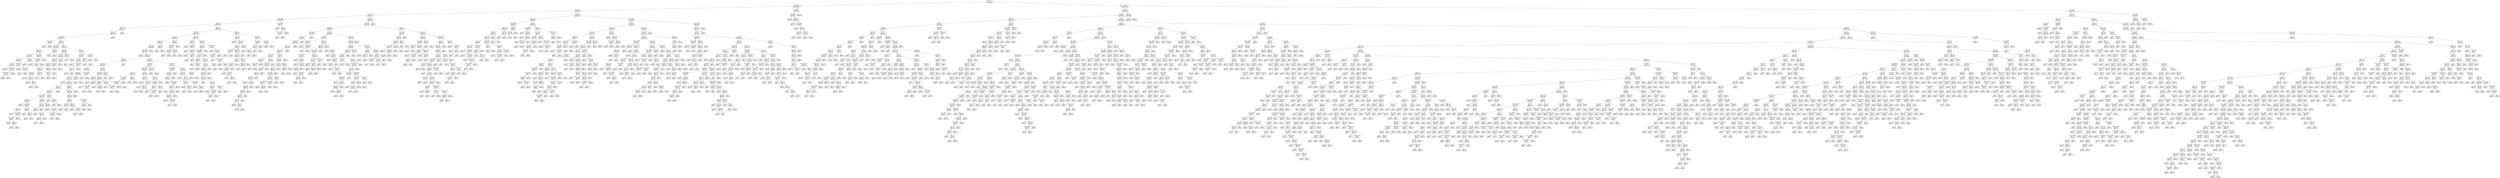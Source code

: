 digraph Tree {
node [shape=box] ;
0 [label="X[24] <= 0.5\ngini = 0.5\nsamples = 12594\nvalue = [6297, 6297]"] ;
1 [label="X[1] <= 4668.5\ngini = 0.299\nsamples = 5169\nvalue = [4223, 946]"] ;
0 -> 1 [labeldistance=2.5, labelangle=45, headlabel="True"] ;
2 [label="X[3] <= 12.5\ngini = 0.238\nsamples = 4874\nvalue = [4200, 674]"] ;
1 -> 2 ;
3 [label="X[21] <= 41.5\ngini = 0.134\nsamples = 3745\nvalue = [3474, 271]"] ;
2 -> 3 ;
4 [label="X[2] <= 2218.5\ngini = 0.084\nsamples = 3010\nvalue = [2878, 132]"] ;
3 -> 4 ;
5 [label="X[0] <= 33.5\ngini = 0.079\nsamples = 2995\nvalue = [2872, 123]"] ;
4 -> 5 ;
6 [label="X[91] <= 0.5\ngini = 0.021\nsamples = 1754\nvalue = [1735, 19]"] ;
5 -> 6 ;
7 [label="X[96] <= 0.5\ngini = 0.02\nsamples = 1753\nvalue = [1735, 18]"] ;
6 -> 7 ;
8 [label="X[20] <= 23874.0\ngini = 0.019\nsamples = 1752\nvalue = [1735, 17]"] ;
7 -> 8 ;
9 [label="X[20] <= 22930.0\ngini = 0.444\nsamples = 6\nvalue = [4, 2]"] ;
8 -> 9 ;
10 [label="gini = 0.0\nsamples = 4\nvalue = [4, 0]"] ;
9 -> 10 ;
11 [label="gini = 0.0\nsamples = 2\nvalue = [0, 2]"] ;
9 -> 11 ;
12 [label="X[0] <= 27.5\ngini = 0.017\nsamples = 1746\nvalue = [1731, 15]"] ;
8 -> 12 ;
13 [label="X[42] <= 0.5\ngini = 0.007\nsamples = 1333\nvalue = [1328, 5]"] ;
12 -> 13 ;
14 [label="X[82] <= 0.5\ngini = 0.006\nsamples = 1327\nvalue = [1323, 4]"] ;
13 -> 14 ;
15 [label="X[105] <= 0.5\ngini = 0.005\nsamples = 1307\nvalue = [1304, 3]"] ;
14 -> 15 ;
16 [label="X[75] <= 0.5\ngini = 0.003\nsamples = 1283\nvalue = [1281, 2]"] ;
15 -> 16 ;
17 [label="X[79] <= 0.5\ngini = 0.002\nsamples = 1252\nvalue = [1251, 1]"] ;
16 -> 17 ;
18 [label="gini = 0.0\nsamples = 992\nvalue = [992, 0]"] ;
17 -> 18 ;
19 [label="X[20] <= 127914.5\ngini = 0.008\nsamples = 260\nvalue = [259, 1]"] ;
17 -> 19 ;
20 [label="X[20] <= 126604.5\ngini = 0.029\nsamples = 67\nvalue = [66, 1]"] ;
19 -> 20 ;
21 [label="gini = 0.0\nsamples = 66\nvalue = [66, 0]"] ;
20 -> 21 ;
22 [label="gini = 0.0\nsamples = 1\nvalue = [0, 1]"] ;
20 -> 22 ;
23 [label="gini = 0.0\nsamples = 193\nvalue = [193, 0]"] ;
19 -> 23 ;
24 [label="X[0] <= 26.5\ngini = 0.062\nsamples = 31\nvalue = [30, 1]"] ;
16 -> 24 ;
25 [label="gini = 0.0\nsamples = 28\nvalue = [28, 0]"] ;
24 -> 25 ;
26 [label="X[20] <= 279321.0\ngini = 0.444\nsamples = 3\nvalue = [2, 1]"] ;
24 -> 26 ;
27 [label="gini = 0.0\nsamples = 1\nvalue = [0, 1]"] ;
26 -> 27 ;
28 [label="gini = 0.0\nsamples = 2\nvalue = [2, 0]"] ;
26 -> 28 ;
29 [label="X[87] <= 0.5\ngini = 0.08\nsamples = 24\nvalue = [23, 1]"] ;
15 -> 29 ;
30 [label="gini = 0.0\nsamples = 23\nvalue = [23, 0]"] ;
29 -> 30 ;
31 [label="gini = 0.0\nsamples = 1\nvalue = [0, 1]"] ;
29 -> 31 ;
32 [label="X[20] <= 199791.0\ngini = 0.095\nsamples = 20\nvalue = [19, 1]"] ;
14 -> 32 ;
33 [label="X[20] <= 195063.0\ngini = 0.198\nsamples = 9\nvalue = [8, 1]"] ;
32 -> 33 ;
34 [label="gini = 0.0\nsamples = 8\nvalue = [8, 0]"] ;
33 -> 34 ;
35 [label="gini = 0.0\nsamples = 1\nvalue = [0, 1]"] ;
33 -> 35 ;
36 [label="gini = 0.0\nsamples = 11\nvalue = [11, 0]"] ;
32 -> 36 ;
37 [label="X[101] <= 0.5\ngini = 0.278\nsamples = 6\nvalue = [5, 1]"] ;
13 -> 37 ;
38 [label="gini = 0.0\nsamples = 5\nvalue = [5, 0]"] ;
37 -> 38 ;
39 [label="gini = 0.0\nsamples = 1\nvalue = [0, 1]"] ;
37 -> 39 ;
40 [label="X[74] <= 0.5\ngini = 0.047\nsamples = 413\nvalue = [403, 10]"] ;
12 -> 40 ;
41 [label="X[76] <= 0.5\ngini = 0.032\nsamples = 369\nvalue = [363, 6]"] ;
40 -> 41 ;
42 [label="X[28] <= 0.5\ngini = 0.027\nsamples = 365\nvalue = [360, 5]"] ;
41 -> 42 ;
43 [label="X[5] <= 0.5\ngini = 0.022\nsamples = 360\nvalue = [356, 4]"] ;
42 -> 43 ;
44 [label="X[100] <= 0.5\ngini = 0.017\nsamples = 353\nvalue = [350, 3]"] ;
43 -> 44 ;
45 [label="X[106] <= 0.5\ngini = 0.012\nsamples = 341\nvalue = [339, 2]"] ;
44 -> 45 ;
46 [label="X[84] <= 0.5\ngini = 0.006\nsamples = 329\nvalue = [328, 1]"] ;
45 -> 46 ;
47 [label="gini = 0.0\nsamples = 313\nvalue = [313, 0]"] ;
46 -> 47 ;
48 [label="X[27] <= 0.5\ngini = 0.117\nsamples = 16\nvalue = [15, 1]"] ;
46 -> 48 ;
49 [label="gini = 0.0\nsamples = 14\nvalue = [14, 0]"] ;
48 -> 49 ;
50 [label="X[97] <= 0.5\ngini = 0.5\nsamples = 2\nvalue = [1, 1]"] ;
48 -> 50 ;
51 [label="gini = 0.0\nsamples = 1\nvalue = [0, 1]"] ;
50 -> 51 ;
52 [label="gini = 0.0\nsamples = 1\nvalue = [1, 0]"] ;
50 -> 52 ;
53 [label="X[81] <= 0.5\ngini = 0.153\nsamples = 12\nvalue = [11, 1]"] ;
45 -> 53 ;
54 [label="gini = 0.0\nsamples = 11\nvalue = [11, 0]"] ;
53 -> 54 ;
55 [label="gini = 0.0\nsamples = 1\nvalue = [0, 1]"] ;
53 -> 55 ;
56 [label="X[0] <= 30.0\ngini = 0.153\nsamples = 12\nvalue = [11, 1]"] ;
44 -> 56 ;
57 [label="X[98] <= 0.5\ngini = 0.5\nsamples = 2\nvalue = [1, 1]"] ;
56 -> 57 ;
58 [label="gini = 0.0\nsamples = 1\nvalue = [0, 1]"] ;
57 -> 58 ;
59 [label="gini = 0.0\nsamples = 1\nvalue = [1, 0]"] ;
57 -> 59 ;
60 [label="gini = 0.0\nsamples = 10\nvalue = [10, 0]"] ;
56 -> 60 ;
61 [label="X[75] <= 0.5\ngini = 0.245\nsamples = 7\nvalue = [6, 1]"] ;
43 -> 61 ;
62 [label="gini = 0.0\nsamples = 6\nvalue = [6, 0]"] ;
61 -> 62 ;
63 [label="gini = 0.0\nsamples = 1\nvalue = [0, 1]"] ;
61 -> 63 ;
64 [label="X[11] <= 0.5\ngini = 0.32\nsamples = 5\nvalue = [4, 1]"] ;
42 -> 64 ;
65 [label="gini = 0.0\nsamples = 4\nvalue = [4, 0]"] ;
64 -> 65 ;
66 [label="gini = 0.0\nsamples = 1\nvalue = [0, 1]"] ;
64 -> 66 ;
67 [label="X[68] <= 0.5\ngini = 0.375\nsamples = 4\nvalue = [3, 1]"] ;
41 -> 67 ;
68 [label="gini = 0.0\nsamples = 1\nvalue = [0, 1]"] ;
67 -> 68 ;
69 [label="gini = 0.0\nsamples = 3\nvalue = [3, 0]"] ;
67 -> 69 ;
70 [label="X[12] <= 0.5\ngini = 0.165\nsamples = 44\nvalue = [40, 4]"] ;
40 -> 70 ;
71 [label="X[20] <= 347879.0\ngini = 0.097\nsamples = 39\nvalue = [37, 2]"] ;
70 -> 71 ;
72 [label="X[19] <= 0.5\ngini = 0.053\nsamples = 37\nvalue = [36, 1]"] ;
71 -> 72 ;
73 [label="gini = 0.0\nsamples = 25\nvalue = [25, 0]"] ;
72 -> 73 ;
74 [label="X[20] <= 179165.5\ngini = 0.153\nsamples = 12\nvalue = [11, 1]"] ;
72 -> 74 ;
75 [label="X[0] <= 29.5\ngini = 0.5\nsamples = 2\nvalue = [1, 1]"] ;
74 -> 75 ;
76 [label="gini = 0.0\nsamples = 1\nvalue = [1, 0]"] ;
75 -> 76 ;
77 [label="gini = 0.0\nsamples = 1\nvalue = [0, 1]"] ;
75 -> 77 ;
78 [label="gini = 0.0\nsamples = 10\nvalue = [10, 0]"] ;
74 -> 78 ;
79 [label="X[92] <= 0.5\ngini = 0.5\nsamples = 2\nvalue = [1, 1]"] ;
71 -> 79 ;
80 [label="gini = 0.0\nsamples = 1\nvalue = [1, 0]"] ;
79 -> 80 ;
81 [label="gini = 0.0\nsamples = 1\nvalue = [0, 1]"] ;
79 -> 81 ;
82 [label="X[92] <= 0.5\ngini = 0.48\nsamples = 5\nvalue = [3, 2]"] ;
70 -> 82 ;
83 [label="gini = 0.0\nsamples = 2\nvalue = [0, 2]"] ;
82 -> 83 ;
84 [label="gini = 0.0\nsamples = 3\nvalue = [3, 0]"] ;
82 -> 84 ;
85 [label="gini = 0.0\nsamples = 1\nvalue = [0, 1]"] ;
7 -> 85 ;
86 [label="gini = 0.0\nsamples = 1\nvalue = [0, 1]"] ;
6 -> 86 ;
87 [label="X[81] <= 0.5\ngini = 0.154\nsamples = 1241\nvalue = [1137, 104]"] ;
5 -> 87 ;
88 [label="X[75] <= 0.5\ngini = 0.133\nsamples = 1163\nvalue = [1080, 83]"] ;
87 -> 88 ;
89 [label="X[82] <= 0.5\ngini = 0.11\nsamples = 1061\nvalue = [999, 62]"] ;
88 -> 89 ;
90 [label="X[96] <= 0.5\ngini = 0.101\nsamples = 1046\nvalue = [990, 56]"] ;
89 -> 90 ;
91 [label="X[48] <= 0.5\ngini = 0.098\nsamples = 1043\nvalue = [989, 54]"] ;
90 -> 91 ;
92 [label="X[20] <= 21563.5\ngini = 0.097\nsamples = 1042\nvalue = [989, 53]"] ;
91 -> 92 ;
93 [label="gini = 0.0\nsamples = 1\nvalue = [0, 1]"] ;
92 -> 93 ;
94 [label="X[97] <= 0.5\ngini = 0.095\nsamples = 1041\nvalue = [989, 52]"] ;
92 -> 94 ;
95 [label="X[38] <= 0.5\ngini = 0.158\nsamples = 392\nvalue = [358, 34]"] ;
94 -> 95 ;
96 [label="X[26] <= 0.5\ngini = 0.155\nsamples = 391\nvalue = [358, 33]"] ;
95 -> 96 ;
97 [label="X[29] <= 0.5\ngini = 0.209\nsamples = 236\nvalue = [208, 28]"] ;
96 -> 97 ;
98 [label="X[62] <= 0.5\ngini = 0.198\nsamples = 233\nvalue = [207, 26]"] ;
97 -> 98 ;
99 [label="X[90] <= 0.5\ngini = 0.187\nsamples = 230\nvalue = [206, 24]"] ;
98 -> 99 ;
100 [label="gini = 0.0\nsamples = 44\nvalue = [44, 0]"] ;
99 -> 100 ;
101 [label="X[19] <= 0.5\ngini = 0.225\nsamples = 186\nvalue = [162, 24]"] ;
99 -> 101 ;
102 [label="X[51] <= 0.5\ngini = 0.177\nsamples = 143\nvalue = [129, 14]"] ;
101 -> 102 ;
103 [label="X[101] <= 0.5\ngini = 0.166\nsamples = 142\nvalue = [129, 13]"] ;
102 -> 103 ;
104 [label="X[20] <= 123807.5\ngini = 0.148\nsamples = 137\nvalue = [126, 11]"] ;
103 -> 104 ;
105 [label="X[0] <= 43.5\ngini = 0.278\nsamples = 36\nvalue = [30, 6]"] ;
104 -> 105 ;
106 [label="gini = 0.0\nsamples = 15\nvalue = [15, 0]"] ;
105 -> 106 ;
107 [label="X[20] <= 98801.5\ngini = 0.408\nsamples = 21\nvalue = [15, 6]"] ;
105 -> 107 ;
108 [label="X[0] <= 47.0\ngini = 0.231\nsamples = 15\nvalue = [13, 2]"] ;
107 -> 108 ;
109 [label="gini = 0.0\nsamples = 1\nvalue = [0, 1]"] ;
108 -> 109 ;
110 [label="X[20] <= 40615.0\ngini = 0.133\nsamples = 14\nvalue = [13, 1]"] ;
108 -> 110 ;
111 [label="X[20] <= 37185.5\ngini = 0.375\nsamples = 4\nvalue = [3, 1]"] ;
110 -> 111 ;
112 [label="gini = 0.0\nsamples = 2\nvalue = [2, 0]"] ;
111 -> 112 ;
113 [label="X[22] <= 0.5\ngini = 0.5\nsamples = 2\nvalue = [1, 1]"] ;
111 -> 113 ;
114 [label="gini = 0.0\nsamples = 1\nvalue = [1, 0]"] ;
113 -> 114 ;
115 [label="gini = 0.0\nsamples = 1\nvalue = [0, 1]"] ;
113 -> 115 ;
116 [label="gini = 0.0\nsamples = 10\nvalue = [10, 0]"] ;
110 -> 116 ;
117 [label="X[21] <= 24.0\ngini = 0.444\nsamples = 6\nvalue = [2, 4]"] ;
107 -> 117 ;
118 [label="gini = 0.0\nsamples = 1\nvalue = [1, 0]"] ;
117 -> 118 ;
119 [label="X[84] <= 0.5\ngini = 0.32\nsamples = 5\nvalue = [1, 4]"] ;
117 -> 119 ;
120 [label="gini = 0.0\nsamples = 4\nvalue = [0, 4]"] ;
119 -> 120 ;
121 [label="gini = 0.0\nsamples = 1\nvalue = [1, 0]"] ;
119 -> 121 ;
122 [label="X[22] <= 0.5\ngini = 0.094\nsamples = 101\nvalue = [96, 5]"] ;
104 -> 122 ;
123 [label="X[3] <= 11.5\ngini = 0.225\nsamples = 31\nvalue = [27, 4]"] ;
122 -> 123 ;
124 [label="X[15] <= 0.5\ngini = 0.18\nsamples = 30\nvalue = [27, 3]"] ;
123 -> 124 ;
125 [label="gini = 0.0\nsamples = 17\nvalue = [17, 0]"] ;
124 -> 125 ;
126 [label="X[25] <= 0.5\ngini = 0.355\nsamples = 13\nvalue = [10, 3]"] ;
124 -> 126 ;
127 [label="X[0] <= 36.0\ngini = 0.165\nsamples = 11\nvalue = [10, 1]"] ;
126 -> 127 ;
128 [label="gini = 0.0\nsamples = 1\nvalue = [0, 1]"] ;
127 -> 128 ;
129 [label="gini = 0.0\nsamples = 10\nvalue = [10, 0]"] ;
127 -> 129 ;
130 [label="gini = 0.0\nsamples = 2\nvalue = [0, 2]"] ;
126 -> 130 ;
131 [label="gini = 0.0\nsamples = 1\nvalue = [0, 1]"] ;
123 -> 131 ;
132 [label="X[78] <= 0.5\ngini = 0.028\nsamples = 70\nvalue = [69, 1]"] ;
122 -> 132 ;
133 [label="gini = 0.0\nsamples = 62\nvalue = [62, 0]"] ;
132 -> 133 ;
134 [label="X[20] <= 192691.5\ngini = 0.219\nsamples = 8\nvalue = [7, 1]"] ;
132 -> 134 ;
135 [label="X[20] <= 173147.5\ngini = 0.444\nsamples = 3\nvalue = [2, 1]"] ;
134 -> 135 ;
136 [label="gini = 0.0\nsamples = 2\nvalue = [2, 0]"] ;
135 -> 136 ;
137 [label="gini = 0.0\nsamples = 1\nvalue = [0, 1]"] ;
135 -> 137 ;
138 [label="gini = 0.0\nsamples = 5\nvalue = [5, 0]"] ;
134 -> 138 ;
139 [label="X[92] <= 0.5\ngini = 0.48\nsamples = 5\nvalue = [3, 2]"] ;
103 -> 139 ;
140 [label="gini = 0.0\nsamples = 2\nvalue = [2, 0]"] ;
139 -> 140 ;
141 [label="X[9] <= 0.5\ngini = 0.444\nsamples = 3\nvalue = [1, 2]"] ;
139 -> 141 ;
142 [label="gini = 0.0\nsamples = 2\nvalue = [0, 2]"] ;
141 -> 142 ;
143 [label="gini = 0.0\nsamples = 1\nvalue = [1, 0]"] ;
141 -> 143 ;
144 [label="gini = 0.0\nsamples = 1\nvalue = [0, 1]"] ;
102 -> 144 ;
145 [label="X[28] <= 0.5\ngini = 0.357\nsamples = 43\nvalue = [33, 10]"] ;
101 -> 145 ;
146 [label="X[20] <= 312172.5\ngini = 0.314\nsamples = 41\nvalue = [33, 8]"] ;
145 -> 146 ;
147 [label="X[74] <= 0.5\ngini = 0.26\nsamples = 39\nvalue = [33, 6]"] ;
146 -> 147 ;
148 [label="X[0] <= 39.5\ngini = 0.175\nsamples = 31\nvalue = [28, 3]"] ;
147 -> 148 ;
149 [label="X[0] <= 37.5\ngini = 0.408\nsamples = 7\nvalue = [5, 2]"] ;
148 -> 149 ;
150 [label="gini = 0.0\nsamples = 5\nvalue = [5, 0]"] ;
149 -> 150 ;
151 [label="gini = 0.0\nsamples = 2\nvalue = [0, 2]"] ;
149 -> 151 ;
152 [label="X[85] <= 0.5\ngini = 0.08\nsamples = 24\nvalue = [23, 1]"] ;
148 -> 152 ;
153 [label="gini = 0.0\nsamples = 21\nvalue = [21, 0]"] ;
152 -> 153 ;
154 [label="X[0] <= 50.0\ngini = 0.444\nsamples = 3\nvalue = [2, 1]"] ;
152 -> 154 ;
155 [label="gini = 0.0\nsamples = 2\nvalue = [2, 0]"] ;
154 -> 155 ;
156 [label="gini = 0.0\nsamples = 1\nvalue = [0, 1]"] ;
154 -> 156 ;
157 [label="X[20] <= 209355.5\ngini = 0.469\nsamples = 8\nvalue = [5, 3]"] ;
147 -> 157 ;
158 [label="X[103] <= 0.5\ngini = 0.375\nsamples = 4\nvalue = [1, 3]"] ;
157 -> 158 ;
159 [label="gini = 0.0\nsamples = 1\nvalue = [1, 0]"] ;
158 -> 159 ;
160 [label="gini = 0.0\nsamples = 3\nvalue = [0, 3]"] ;
158 -> 160 ;
161 [label="gini = 0.0\nsamples = 4\nvalue = [4, 0]"] ;
157 -> 161 ;
162 [label="gini = 0.0\nsamples = 2\nvalue = [0, 2]"] ;
146 -> 162 ;
163 [label="gini = 0.0\nsamples = 2\nvalue = [0, 2]"] ;
145 -> 163 ;
164 [label="X[92] <= 0.5\ngini = 0.444\nsamples = 3\nvalue = [1, 2]"] ;
98 -> 164 ;
165 [label="gini = 0.0\nsamples = 1\nvalue = [1, 0]"] ;
164 -> 165 ;
166 [label="gini = 0.0\nsamples = 2\nvalue = [0, 2]"] ;
164 -> 166 ;
167 [label="X[20] <= 146336.0\ngini = 0.444\nsamples = 3\nvalue = [1, 2]"] ;
97 -> 167 ;
168 [label="gini = 0.0\nsamples = 1\nvalue = [1, 0]"] ;
167 -> 168 ;
169 [label="gini = 0.0\nsamples = 2\nvalue = [0, 2]"] ;
167 -> 169 ;
170 [label="X[4] <= 0.5\ngini = 0.062\nsamples = 155\nvalue = [150, 5]"] ;
96 -> 170 ;
171 [label="X[74] <= 0.5\ngini = 0.052\nsamples = 151\nvalue = [147, 4]"] ;
170 -> 171 ;
172 [label="X[84] <= 0.5\ngini = 0.017\nsamples = 118\nvalue = [117, 1]"] ;
171 -> 172 ;
173 [label="gini = 0.0\nsamples = 111\nvalue = [111, 0]"] ;
172 -> 173 ;
174 [label="X[0] <= 36.0\ngini = 0.245\nsamples = 7\nvalue = [6, 1]"] ;
172 -> 174 ;
175 [label="gini = 0.0\nsamples = 5\nvalue = [5, 0]"] ;
174 -> 175 ;
176 [label="X[20] <= 242234.0\ngini = 0.5\nsamples = 2\nvalue = [1, 1]"] ;
174 -> 176 ;
177 [label="gini = 0.0\nsamples = 1\nvalue = [0, 1]"] ;
176 -> 177 ;
178 [label="gini = 0.0\nsamples = 1\nvalue = [1, 0]"] ;
176 -> 178 ;
179 [label="X[0] <= 47.5\ngini = 0.165\nsamples = 33\nvalue = [30, 3]"] ;
171 -> 179 ;
180 [label="X[105] <= 0.5\ngini = 0.071\nsamples = 27\nvalue = [26, 1]"] ;
179 -> 180 ;
181 [label="gini = 0.0\nsamples = 21\nvalue = [21, 0]"] ;
180 -> 181 ;
182 [label="X[0] <= 39.5\ngini = 0.278\nsamples = 6\nvalue = [5, 1]"] ;
180 -> 182 ;
183 [label="gini = 0.0\nsamples = 5\nvalue = [5, 0]"] ;
182 -> 183 ;
184 [label="gini = 0.0\nsamples = 1\nvalue = [0, 1]"] ;
182 -> 184 ;
185 [label="X[20] <= 101138.5\ngini = 0.444\nsamples = 6\nvalue = [4, 2]"] ;
179 -> 185 ;
186 [label="gini = 0.0\nsamples = 1\nvalue = [0, 1]"] ;
185 -> 186 ;
187 [label="X[20] <= 270434.0\ngini = 0.32\nsamples = 5\nvalue = [4, 1]"] ;
185 -> 187 ;
188 [label="gini = 0.0\nsamples = 4\nvalue = [4, 0]"] ;
187 -> 188 ;
189 [label="gini = 0.0\nsamples = 1\nvalue = [0, 1]"] ;
187 -> 189 ;
190 [label="X[92] <= 0.5\ngini = 0.375\nsamples = 4\nvalue = [3, 1]"] ;
170 -> 190 ;
191 [label="gini = 0.0\nsamples = 1\nvalue = [0, 1]"] ;
190 -> 191 ;
192 [label="gini = 0.0\nsamples = 3\nvalue = [3, 0]"] ;
190 -> 192 ;
193 [label="gini = 0.0\nsamples = 1\nvalue = [0, 1]"] ;
95 -> 193 ;
194 [label="X[0] <= 54.5\ngini = 0.054\nsamples = 649\nvalue = [631, 18]"] ;
94 -> 194 ;
195 [label="X[20] <= 405784.0\ngini = 0.03\nsamples = 466\nvalue = [459, 7]"] ;
194 -> 195 ;
196 [label="X[26] <= 0.5\ngini = 0.026\nsamples = 456\nvalue = [450, 6]"] ;
195 -> 196 ;
197 [label="X[100] <= 0.5\ngini = 0.011\nsamples = 349\nvalue = [347, 2]"] ;
196 -> 197 ;
198 [label="X[20] <= 50158.0\ngini = 0.006\nsamples = 330\nvalue = [329, 1]"] ;
197 -> 198 ;
199 [label="X[20] <= 49383.0\ngini = 0.087\nsamples = 22\nvalue = [21, 1]"] ;
198 -> 199 ;
200 [label="gini = 0.0\nsamples = 21\nvalue = [21, 0]"] ;
199 -> 200 ;
201 [label="gini = 0.0\nsamples = 1\nvalue = [0, 1]"] ;
199 -> 201 ;
202 [label="gini = 0.0\nsamples = 308\nvalue = [308, 0]"] ;
198 -> 202 ;
203 [label="X[90] <= 0.5\ngini = 0.1\nsamples = 19\nvalue = [18, 1]"] ;
197 -> 203 ;
204 [label="gini = 0.0\nsamples = 1\nvalue = [0, 1]"] ;
203 -> 204 ;
205 [label="gini = 0.0\nsamples = 18\nvalue = [18, 0]"] ;
203 -> 205 ;
206 [label="X[19] <= 0.5\ngini = 0.072\nsamples = 107\nvalue = [103, 4]"] ;
196 -> 206 ;
207 [label="X[94] <= 0.5\ngini = 0.023\nsamples = 85\nvalue = [84, 1]"] ;
206 -> 207 ;
208 [label="gini = 0.0\nsamples = 70\nvalue = [70, 0]"] ;
207 -> 208 ;
209 [label="X[20] <= 190816.5\ngini = 0.124\nsamples = 15\nvalue = [14, 1]"] ;
207 -> 209 ;
210 [label="gini = 0.0\nsamples = 11\nvalue = [11, 0]"] ;
209 -> 210 ;
211 [label="X[72] <= 0.5\ngini = 0.375\nsamples = 4\nvalue = [3, 1]"] ;
209 -> 211 ;
212 [label="gini = 0.0\nsamples = 3\nvalue = [3, 0]"] ;
211 -> 212 ;
213 [label="gini = 0.0\nsamples = 1\nvalue = [0, 1]"] ;
211 -> 213 ;
214 [label="X[74] <= 0.5\ngini = 0.236\nsamples = 22\nvalue = [19, 3]"] ;
206 -> 214 ;
215 [label="X[84] <= 0.5\ngini = 0.172\nsamples = 21\nvalue = [19, 2]"] ;
214 -> 215 ;
216 [label="X[0] <= 45.5\ngini = 0.1\nsamples = 19\nvalue = [18, 1]"] ;
215 -> 216 ;
217 [label="gini = 0.0\nsamples = 16\nvalue = [16, 0]"] ;
216 -> 217 ;
218 [label="X[20] <= 201573.0\ngini = 0.444\nsamples = 3\nvalue = [2, 1]"] ;
216 -> 218 ;
219 [label="gini = 0.0\nsamples = 1\nvalue = [0, 1]"] ;
218 -> 219 ;
220 [label="gini = 0.0\nsamples = 2\nvalue = [2, 0]"] ;
218 -> 220 ;
221 [label="X[95] <= 0.5\ngini = 0.5\nsamples = 2\nvalue = [1, 1]"] ;
215 -> 221 ;
222 [label="gini = 0.0\nsamples = 1\nvalue = [0, 1]"] ;
221 -> 222 ;
223 [label="gini = 0.0\nsamples = 1\nvalue = [1, 0]"] ;
221 -> 223 ;
224 [label="gini = 0.0\nsamples = 1\nvalue = [0, 1]"] ;
214 -> 224 ;
225 [label="X[20] <= 410164.0\ngini = 0.18\nsamples = 10\nvalue = [9, 1]"] ;
195 -> 225 ;
226 [label="gini = 0.0\nsamples = 1\nvalue = [0, 1]"] ;
225 -> 226 ;
227 [label="gini = 0.0\nsamples = 9\nvalue = [9, 0]"] ;
225 -> 227 ;
228 [label="X[0] <= 58.5\ngini = 0.113\nsamples = 183\nvalue = [172, 11]"] ;
194 -> 228 ;
229 [label="X[20] <= 340959.0\ngini = 0.229\nsamples = 53\nvalue = [46, 7]"] ;
228 -> 229 ;
230 [label="X[104] <= 0.5\ngini = 0.204\nsamples = 52\nvalue = [46, 6]"] ;
229 -> 230 ;
231 [label="X[21] <= 14.0\ngini = 0.177\nsamples = 51\nvalue = [46, 5]"] ;
230 -> 231 ;
232 [label="gini = 0.0\nsamples = 1\nvalue = [0, 1]"] ;
231 -> 232 ;
233 [label="X[20] <= 166362.0\ngini = 0.147\nsamples = 50\nvalue = [46, 4]"] ;
231 -> 233 ;
234 [label="X[83] <= 0.5\ngini = 0.308\nsamples = 21\nvalue = [17, 4]"] ;
233 -> 234 ;
235 [label="X[10] <= 0.5\ngini = 0.188\nsamples = 19\nvalue = [17, 2]"] ;
234 -> 235 ;
236 [label="X[0] <= 57.5\ngini = 0.105\nsamples = 18\nvalue = [17, 1]"] ;
235 -> 236 ;
237 [label="gini = 0.0\nsamples = 15\nvalue = [15, 0]"] ;
236 -> 237 ;
238 [label="X[20] <= 108379.5\ngini = 0.444\nsamples = 3\nvalue = [2, 1]"] ;
236 -> 238 ;
239 [label="gini = 0.0\nsamples = 2\nvalue = [2, 0]"] ;
238 -> 239 ;
240 [label="gini = 0.0\nsamples = 1\nvalue = [0, 1]"] ;
238 -> 240 ;
241 [label="gini = 0.0\nsamples = 1\nvalue = [0, 1]"] ;
235 -> 241 ;
242 [label="gini = 0.0\nsamples = 2\nvalue = [0, 2]"] ;
234 -> 242 ;
243 [label="gini = 0.0\nsamples = 29\nvalue = [29, 0]"] ;
233 -> 243 ;
244 [label="gini = 0.0\nsamples = 1\nvalue = [0, 1]"] ;
230 -> 244 ;
245 [label="gini = 0.0\nsamples = 1\nvalue = [0, 1]"] ;
229 -> 245 ;
246 [label="X[5] <= 0.5\ngini = 0.06\nsamples = 130\nvalue = [126, 4]"] ;
228 -> 246 ;
247 [label="X[21] <= 34.5\ngini = 0.046\nsamples = 127\nvalue = [124, 3]"] ;
246 -> 247 ;
248 [label="gini = 0.0\nsamples = 70\nvalue = [70, 0]"] ;
247 -> 248 ;
249 [label="X[0] <= 65.5\ngini = 0.1\nsamples = 57\nvalue = [54, 3]"] ;
247 -> 249 ;
250 [label="X[71] <= 0.5\ngini = 0.048\nsamples = 41\nvalue = [40, 1]"] ;
249 -> 250 ;
251 [label="gini = 0.0\nsamples = 37\nvalue = [37, 0]"] ;
250 -> 251 ;
252 [label="X[19] <= 0.5\ngini = 0.375\nsamples = 4\nvalue = [3, 1]"] ;
250 -> 252 ;
253 [label="gini = 0.0\nsamples = 3\nvalue = [3, 0]"] ;
252 -> 253 ;
254 [label="gini = 0.0\nsamples = 1\nvalue = [0, 1]"] ;
252 -> 254 ;
255 [label="X[20] <= 162826.5\ngini = 0.219\nsamples = 16\nvalue = [14, 2]"] ;
249 -> 255 ;
256 [label="gini = 0.0\nsamples = 11\nvalue = [11, 0]"] ;
255 -> 256 ;
257 [label="X[15] <= 0.5\ngini = 0.48\nsamples = 5\nvalue = [3, 2]"] ;
255 -> 257 ;
258 [label="gini = 0.0\nsamples = 3\nvalue = [3, 0]"] ;
257 -> 258 ;
259 [label="gini = 0.0\nsamples = 2\nvalue = [0, 2]"] ;
257 -> 259 ;
260 [label="X[28] <= 0.5\ngini = 0.444\nsamples = 3\nvalue = [2, 1]"] ;
246 -> 260 ;
261 [label="gini = 0.0\nsamples = 2\nvalue = [2, 0]"] ;
260 -> 261 ;
262 [label="gini = 0.0\nsamples = 1\nvalue = [0, 1]"] ;
260 -> 262 ;
263 [label="gini = 0.0\nsamples = 1\nvalue = [0, 1]"] ;
91 -> 263 ;
264 [label="X[21] <= 32.5\ngini = 0.444\nsamples = 3\nvalue = [1, 2]"] ;
90 -> 264 ;
265 [label="gini = 0.0\nsamples = 1\nvalue = [1, 0]"] ;
264 -> 265 ;
266 [label="gini = 0.0\nsamples = 2\nvalue = [0, 2]"] ;
264 -> 266 ;
267 [label="X[103] <= 0.5\ngini = 0.48\nsamples = 15\nvalue = [9, 6]"] ;
89 -> 267 ;
268 [label="X[20] <= 139064.5\ngini = 0.48\nsamples = 10\nvalue = [4, 6]"] ;
267 -> 268 ;
269 [label="X[20] <= 33692.0\ngini = 0.375\nsamples = 4\nvalue = [3, 1]"] ;
268 -> 269 ;
270 [label="gini = 0.0\nsamples = 1\nvalue = [0, 1]"] ;
269 -> 270 ;
271 [label="gini = 0.0\nsamples = 3\nvalue = [3, 0]"] ;
269 -> 271 ;
272 [label="X[92] <= 0.5\ngini = 0.278\nsamples = 6\nvalue = [1, 5]"] ;
268 -> 272 ;
273 [label="gini = 0.0\nsamples = 1\nvalue = [1, 0]"] ;
272 -> 273 ;
274 [label="gini = 0.0\nsamples = 5\nvalue = [0, 5]"] ;
272 -> 274 ;
275 [label="gini = 0.0\nsamples = 5\nvalue = [5, 0]"] ;
267 -> 275 ;
276 [label="X[20] <= 67835.5\ngini = 0.327\nsamples = 102\nvalue = [81, 21]"] ;
88 -> 276 ;
277 [label="X[0] <= 37.5\ngini = 0.5\nsamples = 10\nvalue = [5, 5]"] ;
276 -> 277 ;
278 [label="gini = 0.0\nsamples = 3\nvalue = [0, 3]"] ;
277 -> 278 ;
279 [label="X[20] <= 23431.5\ngini = 0.408\nsamples = 7\nvalue = [5, 2]"] ;
277 -> 279 ;
280 [label="gini = 0.0\nsamples = 1\nvalue = [0, 1]"] ;
279 -> 280 ;
281 [label="X[20] <= 51147.5\ngini = 0.278\nsamples = 6\nvalue = [5, 1]"] ;
279 -> 281 ;
282 [label="gini = 0.0\nsamples = 4\nvalue = [4, 0]"] ;
281 -> 282 ;
283 [label="X[20] <= 53063.0\ngini = 0.5\nsamples = 2\nvalue = [1, 1]"] ;
281 -> 283 ;
284 [label="gini = 0.0\nsamples = 1\nvalue = [0, 1]"] ;
283 -> 284 ;
285 [label="gini = 0.0\nsamples = 1\nvalue = [1, 0]"] ;
283 -> 285 ;
286 [label="X[28] <= 0.5\ngini = 0.287\nsamples = 92\nvalue = [76, 16]"] ;
276 -> 286 ;
287 [label="X[50] <= 0.5\ngini = 0.226\nsamples = 77\nvalue = [67, 10]"] ;
286 -> 287 ;
288 [label="X[20] <= 343820.0\ngini = 0.209\nsamples = 76\nvalue = [67, 9]"] ;
287 -> 288 ;
289 [label="X[97] <= 0.5\ngini = 0.191\nsamples = 75\nvalue = [67, 8]"] ;
288 -> 289 ;
290 [label="X[0] <= 48.5\ngini = 0.42\nsamples = 10\nvalue = [7, 3]"] ;
289 -> 290 ;
291 [label="gini = 0.0\nsamples = 5\nvalue = [5, 0]"] ;
290 -> 291 ;
292 [label="X[21] <= 30.0\ngini = 0.48\nsamples = 5\nvalue = [2, 3]"] ;
290 -> 292 ;
293 [label="gini = 0.0\nsamples = 2\nvalue = [2, 0]"] ;
292 -> 293 ;
294 [label="gini = 0.0\nsamples = 3\nvalue = [0, 3]"] ;
292 -> 294 ;
295 [label="X[106] <= 0.5\ngini = 0.142\nsamples = 65\nvalue = [60, 5]"] ;
289 -> 295 ;
296 [label="X[0] <= 47.5\ngini = 0.119\nsamples = 63\nvalue = [59, 4]"] ;
295 -> 296 ;
297 [label="X[0] <= 46.0\ngini = 0.208\nsamples = 34\nvalue = [30, 4]"] ;
296 -> 297 ;
298 [label="X[95] <= 0.5\ngini = 0.165\nsamples = 33\nvalue = [30, 3]"] ;
297 -> 298 ;
299 [label="X[21] <= 31.0\ngini = 0.266\nsamples = 19\nvalue = [16, 3]"] ;
298 -> 299 ;
300 [label="gini = 0.0\nsamples = 1\nvalue = [0, 1]"] ;
299 -> 300 ;
301 [label="X[11] <= 0.5\ngini = 0.198\nsamples = 18\nvalue = [16, 2]"] ;
299 -> 301 ;
302 [label="X[3] <= 9.5\ngini = 0.117\nsamples = 16\nvalue = [15, 1]"] ;
301 -> 302 ;
303 [label="gini = 0.0\nsamples = 9\nvalue = [9, 0]"] ;
302 -> 303 ;
304 [label="X[20] <= 151928.5\ngini = 0.245\nsamples = 7\nvalue = [6, 1]"] ;
302 -> 304 ;
305 [label="X[0] <= 37.5\ngini = 0.5\nsamples = 2\nvalue = [1, 1]"] ;
304 -> 305 ;
306 [label="gini = 0.0\nsamples = 1\nvalue = [0, 1]"] ;
305 -> 306 ;
307 [label="gini = 0.0\nsamples = 1\nvalue = [1, 0]"] ;
305 -> 307 ;
308 [label="gini = 0.0\nsamples = 5\nvalue = [5, 0]"] ;
304 -> 308 ;
309 [label="X[100] <= 0.5\ngini = 0.5\nsamples = 2\nvalue = [1, 1]"] ;
301 -> 309 ;
310 [label="gini = 0.0\nsamples = 1\nvalue = [0, 1]"] ;
309 -> 310 ;
311 [label="gini = 0.0\nsamples = 1\nvalue = [1, 0]"] ;
309 -> 311 ;
312 [label="gini = 0.0\nsamples = 14\nvalue = [14, 0]"] ;
298 -> 312 ;
313 [label="gini = 0.0\nsamples = 1\nvalue = [0, 1]"] ;
297 -> 313 ;
314 [label="gini = 0.0\nsamples = 29\nvalue = [29, 0]"] ;
296 -> 314 ;
315 [label="X[15] <= 0.5\ngini = 0.5\nsamples = 2\nvalue = [1, 1]"] ;
295 -> 315 ;
316 [label="gini = 0.0\nsamples = 1\nvalue = [1, 0]"] ;
315 -> 316 ;
317 [label="gini = 0.0\nsamples = 1\nvalue = [0, 1]"] ;
315 -> 317 ;
318 [label="gini = 0.0\nsamples = 1\nvalue = [0, 1]"] ;
288 -> 318 ;
319 [label="gini = 0.0\nsamples = 1\nvalue = [0, 1]"] ;
287 -> 319 ;
320 [label="X[20] <= 144486.0\ngini = 0.48\nsamples = 15\nvalue = [9, 6]"] ;
286 -> 320 ;
321 [label="gini = 0.0\nsamples = 3\nvalue = [0, 3]"] ;
320 -> 321 ;
322 [label="X[3] <= 11.5\ngini = 0.375\nsamples = 12\nvalue = [9, 3]"] ;
320 -> 322 ;
323 [label="X[20] <= 166077.5\ngini = 0.298\nsamples = 11\nvalue = [9, 2]"] ;
322 -> 323 ;
324 [label="gini = 0.0\nsamples = 5\nvalue = [5, 0]"] ;
323 -> 324 ;
325 [label="X[20] <= 197390.5\ngini = 0.444\nsamples = 6\nvalue = [4, 2]"] ;
323 -> 325 ;
326 [label="gini = 0.0\nsamples = 2\nvalue = [0, 2]"] ;
325 -> 326 ;
327 [label="gini = 0.0\nsamples = 4\nvalue = [4, 0]"] ;
325 -> 327 ;
328 [label="gini = 0.0\nsamples = 1\nvalue = [0, 1]"] ;
322 -> 328 ;
329 [label="X[98] <= 0.5\ngini = 0.393\nsamples = 78\nvalue = [57, 21]"] ;
87 -> 329 ;
330 [label="X[21] <= 39.0\ngini = 0.278\nsamples = 60\nvalue = [50, 10]"] ;
329 -> 330 ;
331 [label="gini = 0.0\nsamples = 25\nvalue = [25, 0]"] ;
330 -> 331 ;
332 [label="X[11] <= 0.5\ngini = 0.408\nsamples = 35\nvalue = [25, 10]"] ;
330 -> 332 ;
333 [label="X[22] <= 0.5\ngini = 0.35\nsamples = 31\nvalue = [24, 7]"] ;
332 -> 333 ;
334 [label="X[2] <= 782.0\ngini = 0.142\nsamples = 13\nvalue = [12, 1]"] ;
333 -> 334 ;
335 [label="gini = 0.0\nsamples = 12\nvalue = [12, 0]"] ;
334 -> 335 ;
336 [label="gini = 0.0\nsamples = 1\nvalue = [0, 1]"] ;
334 -> 336 ;
337 [label="X[20] <= 191078.0\ngini = 0.444\nsamples = 18\nvalue = [12, 6]"] ;
333 -> 337 ;
338 [label="X[0] <= 48.5\ngini = 0.375\nsamples = 16\nvalue = [12, 4]"] ;
337 -> 338 ;
339 [label="X[0] <= 41.5\ngini = 0.278\nsamples = 12\nvalue = [10, 2]"] ;
338 -> 339 ;
340 [label="X[19] <= 0.5\ngini = 0.444\nsamples = 6\nvalue = [4, 2]"] ;
339 -> 340 ;
341 [label="X[3] <= 10.0\ngini = 0.32\nsamples = 5\nvalue = [4, 1]"] ;
340 -> 341 ;
342 [label="gini = 0.0\nsamples = 2\nvalue = [2, 0]"] ;
341 -> 342 ;
343 [label="X[0] <= 34.5\ngini = 0.444\nsamples = 3\nvalue = [2, 1]"] ;
341 -> 343 ;
344 [label="gini = 0.0\nsamples = 1\nvalue = [1, 0]"] ;
343 -> 344 ;
345 [label="X[0] <= 36.0\ngini = 0.5\nsamples = 2\nvalue = [1, 1]"] ;
343 -> 345 ;
346 [label="gini = 0.0\nsamples = 1\nvalue = [0, 1]"] ;
345 -> 346 ;
347 [label="gini = 0.0\nsamples = 1\nvalue = [1, 0]"] ;
345 -> 347 ;
348 [label="gini = 0.0\nsamples = 1\nvalue = [0, 1]"] ;
340 -> 348 ;
349 [label="gini = 0.0\nsamples = 6\nvalue = [6, 0]"] ;
339 -> 349 ;
350 [label="X[106] <= 0.5\ngini = 0.5\nsamples = 4\nvalue = [2, 2]"] ;
338 -> 350 ;
351 [label="X[0] <= 52.0\ngini = 0.444\nsamples = 3\nvalue = [1, 2]"] ;
350 -> 351 ;
352 [label="gini = 0.0\nsamples = 2\nvalue = [0, 2]"] ;
351 -> 352 ;
353 [label="gini = 0.0\nsamples = 1\nvalue = [1, 0]"] ;
351 -> 353 ;
354 [label="gini = 0.0\nsamples = 1\nvalue = [1, 0]"] ;
350 -> 354 ;
355 [label="gini = 0.0\nsamples = 2\nvalue = [0, 2]"] ;
337 -> 355 ;
356 [label="X[0] <= 45.0\ngini = 0.375\nsamples = 4\nvalue = [1, 3]"] ;
332 -> 356 ;
357 [label="gini = 0.0\nsamples = 2\nvalue = [0, 2]"] ;
356 -> 357 ;
358 [label="X[95] <= 0.5\ngini = 0.5\nsamples = 2\nvalue = [1, 1]"] ;
356 -> 358 ;
359 [label="gini = 0.0\nsamples = 1\nvalue = [0, 1]"] ;
358 -> 359 ;
360 [label="gini = 0.0\nsamples = 1\nvalue = [1, 0]"] ;
358 -> 360 ;
361 [label="X[0] <= 42.5\ngini = 0.475\nsamples = 18\nvalue = [7, 11]"] ;
329 -> 361 ;
362 [label="X[20] <= 56842.0\ngini = 0.219\nsamples = 8\nvalue = [1, 7]"] ;
361 -> 362 ;
363 [label="X[22] <= 0.5\ngini = 0.5\nsamples = 2\nvalue = [1, 1]"] ;
362 -> 363 ;
364 [label="gini = 0.0\nsamples = 1\nvalue = [0, 1]"] ;
363 -> 364 ;
365 [label="gini = 0.0\nsamples = 1\nvalue = [1, 0]"] ;
363 -> 365 ;
366 [label="gini = 0.0\nsamples = 6\nvalue = [0, 6]"] ;
362 -> 366 ;
367 [label="X[0] <= 49.5\ngini = 0.48\nsamples = 10\nvalue = [6, 4]"] ;
361 -> 367 ;
368 [label="gini = 0.0\nsamples = 6\nvalue = [6, 0]"] ;
367 -> 368 ;
369 [label="gini = 0.0\nsamples = 4\nvalue = [0, 4]"] ;
367 -> 369 ;
370 [label="X[20] <= 148986.5\ngini = 0.48\nsamples = 15\nvalue = [6, 9]"] ;
4 -> 370 ;
371 [label="gini = 0.0\nsamples = 7\nvalue = [0, 7]"] ;
370 -> 371 ;
372 [label="X[2] <= 2298.5\ngini = 0.375\nsamples = 8\nvalue = [6, 2]"] ;
370 -> 372 ;
373 [label="X[20] <= 281834.5\ngini = 0.444\nsamples = 3\nvalue = [1, 2]"] ;
372 -> 373 ;
374 [label="gini = 0.0\nsamples = 2\nvalue = [0, 2]"] ;
373 -> 374 ;
375 [label="gini = 0.0\nsamples = 1\nvalue = [1, 0]"] ;
373 -> 375 ;
376 [label="gini = 0.0\nsamples = 5\nvalue = [5, 0]"] ;
372 -> 376 ;
377 [label="X[2] <= 2351.0\ngini = 0.307\nsamples = 735\nvalue = [596, 139]"] ;
3 -> 377 ;
378 [label="X[26] <= 0.5\ngini = 0.294\nsamples = 726\nvalue = [596, 130]"] ;
377 -> 378 ;
379 [label="X[98] <= 0.5\ngini = 0.388\nsamples = 353\nvalue = [260, 93]"] ;
378 -> 379 ;
380 [label="X[96] <= 0.5\ngini = 0.284\nsamples = 152\nvalue = [126, 26]"] ;
379 -> 380 ;
381 [label="X[21] <= 91.5\ngini = 0.276\nsamples = 151\nvalue = [126, 25]"] ;
380 -> 381 ;
382 [label="X[82] <= 0.5\ngini = 0.269\nsamples = 150\nvalue = [126, 24]"] ;
381 -> 382 ;
383 [label="X[41] <= 0.5\ngini = 0.261\nsamples = 149\nvalue = [126, 23]"] ;
382 -> 383 ;
384 [label="X[19] <= 0.5\ngini = 0.253\nsamples = 148\nvalue = [126, 22]"] ;
383 -> 384 ;
385 [label="X[21] <= 49.5\ngini = 0.188\nsamples = 95\nvalue = [85, 10]"] ;
384 -> 385 ;
386 [label="X[0] <= 26.0\ngini = 0.045\nsamples = 43\nvalue = [42, 1]"] ;
385 -> 386 ;
387 [label="X[21] <= 46.5\ngini = 0.375\nsamples = 4\nvalue = [3, 1]"] ;
386 -> 387 ;
388 [label="gini = 0.0\nsamples = 1\nvalue = [0, 1]"] ;
387 -> 388 ;
389 [label="gini = 0.0\nsamples = 3\nvalue = [3, 0]"] ;
387 -> 389 ;
390 [label="gini = 0.0\nsamples = 39\nvalue = [39, 0]"] ;
386 -> 390 ;
391 [label="X[5] <= 0.5\ngini = 0.286\nsamples = 52\nvalue = [43, 9]"] ;
385 -> 391 ;
392 [label="X[85] <= 0.5\ngini = 0.265\nsamples = 51\nvalue = [43, 8]"] ;
391 -> 392 ;
393 [label="X[106] <= 0.5\ngini = 0.241\nsamples = 50\nvalue = [43, 7]"] ;
392 -> 393 ;
394 [label="X[61] <= 0.5\ngini = 0.215\nsamples = 49\nvalue = [43, 6]"] ;
393 -> 394 ;
395 [label="X[0] <= 36.5\ngini = 0.187\nsamples = 48\nvalue = [43, 5]"] ;
394 -> 395 ;
396 [label="gini = 0.0\nsamples = 19\nvalue = [19, 0]"] ;
395 -> 396 ;
397 [label="X[3] <= 10.5\ngini = 0.285\nsamples = 29\nvalue = [24, 5]"] ;
395 -> 397 ;
398 [label="X[84] <= 0.5\ngini = 0.245\nsamples = 28\nvalue = [24, 4]"] ;
397 -> 398 ;
399 [label="X[104] <= 0.5\ngini = 0.198\nsamples = 27\nvalue = [24, 3]"] ;
398 -> 399 ;
400 [label="X[25] <= 0.5\ngini = 0.142\nsamples = 26\nvalue = [24, 2]"] ;
399 -> 400 ;
401 [label="X[87] <= 0.5\ngini = 0.077\nsamples = 25\nvalue = [24, 1]"] ;
400 -> 401 ;
402 [label="gini = 0.0\nsamples = 23\nvalue = [23, 0]"] ;
401 -> 402 ;
403 [label="X[92] <= 0.5\ngini = 0.5\nsamples = 2\nvalue = [1, 1]"] ;
401 -> 403 ;
404 [label="gini = 0.0\nsamples = 1\nvalue = [1, 0]"] ;
403 -> 404 ;
405 [label="gini = 0.0\nsamples = 1\nvalue = [0, 1]"] ;
403 -> 405 ;
406 [label="gini = 0.0\nsamples = 1\nvalue = [0, 1]"] ;
400 -> 406 ;
407 [label="gini = 0.0\nsamples = 1\nvalue = [0, 1]"] ;
399 -> 407 ;
408 [label="gini = 0.0\nsamples = 1\nvalue = [0, 1]"] ;
398 -> 408 ;
409 [label="gini = 0.0\nsamples = 1\nvalue = [0, 1]"] ;
397 -> 409 ;
410 [label="gini = 0.0\nsamples = 1\nvalue = [0, 1]"] ;
394 -> 410 ;
411 [label="gini = 0.0\nsamples = 1\nvalue = [0, 1]"] ;
393 -> 411 ;
412 [label="gini = 0.0\nsamples = 1\nvalue = [0, 1]"] ;
392 -> 412 ;
413 [label="gini = 0.0\nsamples = 1\nvalue = [0, 1]"] ;
391 -> 413 ;
414 [label="X[21] <= 56.0\ngini = 0.35\nsamples = 53\nvalue = [41, 12]"] ;
384 -> 414 ;
415 [label="X[0] <= 46.0\ngini = 0.438\nsamples = 37\nvalue = [25, 12]"] ;
414 -> 415 ;
416 [label="X[81] <= 0.5\ngini = 0.33\nsamples = 24\nvalue = [19, 5]"] ;
415 -> 416 ;
417 [label="X[94] <= 0.5\ngini = 0.287\nsamples = 23\nvalue = [19, 4]"] ;
416 -> 417 ;
418 [label="X[84] <= 0.5\ngini = 0.236\nsamples = 22\nvalue = [19, 3]"] ;
417 -> 418 ;
419 [label="X[83] <= 0.5\ngini = 0.18\nsamples = 20\nvalue = [18, 2]"] ;
418 -> 419 ;
420 [label="X[20] <= 245483.0\ngini = 0.111\nsamples = 17\nvalue = [16, 1]"] ;
419 -> 420 ;
421 [label="gini = 0.0\nsamples = 14\nvalue = [14, 0]"] ;
420 -> 421 ;
422 [label="X[22] <= 0.5\ngini = 0.444\nsamples = 3\nvalue = [2, 1]"] ;
420 -> 422 ;
423 [label="gini = 0.0\nsamples = 2\nvalue = [2, 0]"] ;
422 -> 423 ;
424 [label="gini = 0.0\nsamples = 1\nvalue = [0, 1]"] ;
422 -> 424 ;
425 [label="X[20] <= 172813.0\ngini = 0.444\nsamples = 3\nvalue = [2, 1]"] ;
419 -> 425 ;
426 [label="gini = 0.0\nsamples = 1\nvalue = [0, 1]"] ;
425 -> 426 ;
427 [label="gini = 0.0\nsamples = 2\nvalue = [2, 0]"] ;
425 -> 427 ;
428 [label="X[92] <= 0.5\ngini = 0.5\nsamples = 2\nvalue = [1, 1]"] ;
418 -> 428 ;
429 [label="gini = 0.0\nsamples = 1\nvalue = [1, 0]"] ;
428 -> 429 ;
430 [label="gini = 0.0\nsamples = 1\nvalue = [0, 1]"] ;
428 -> 430 ;
431 [label="gini = 0.0\nsamples = 1\nvalue = [0, 1]"] ;
417 -> 431 ;
432 [label="gini = 0.0\nsamples = 1\nvalue = [0, 1]"] ;
416 -> 432 ;
433 [label="X[74] <= 0.5\ngini = 0.497\nsamples = 13\nvalue = [6, 7]"] ;
415 -> 433 ;
434 [label="X[105] <= 0.5\ngini = 0.346\nsamples = 9\nvalue = [2, 7]"] ;
433 -> 434 ;
435 [label="gini = 0.0\nsamples = 7\nvalue = [0, 7]"] ;
434 -> 435 ;
436 [label="gini = 0.0\nsamples = 2\nvalue = [2, 0]"] ;
434 -> 436 ;
437 [label="gini = 0.0\nsamples = 4\nvalue = [4, 0]"] ;
433 -> 437 ;
438 [label="gini = 0.0\nsamples = 16\nvalue = [16, 0]"] ;
414 -> 438 ;
439 [label="gini = 0.0\nsamples = 1\nvalue = [0, 1]"] ;
383 -> 439 ;
440 [label="gini = 0.0\nsamples = 1\nvalue = [0, 1]"] ;
382 -> 440 ;
441 [label="gini = 0.0\nsamples = 1\nvalue = [0, 1]"] ;
381 -> 441 ;
442 [label="gini = 0.0\nsamples = 1\nvalue = [0, 1]"] ;
380 -> 442 ;
443 [label="X[0] <= 39.5\ngini = 0.444\nsamples = 201\nvalue = [134, 67]"] ;
379 -> 443 ;
444 [label="X[20] <= 34837.0\ngini = 0.35\nsamples = 93\nvalue = [72, 21]"] ;
443 -> 444 ;
445 [label="X[92] <= 0.5\ngini = 0.469\nsamples = 8\nvalue = [3, 5]"] ;
444 -> 445 ;
446 [label="gini = 0.0\nsamples = 2\nvalue = [2, 0]"] ;
445 -> 446 ;
447 [label="X[20] <= 24869.5\ngini = 0.278\nsamples = 6\nvalue = [1, 5]"] ;
445 -> 447 ;
448 [label="gini = 0.0\nsamples = 1\nvalue = [1, 0]"] ;
447 -> 448 ;
449 [label="gini = 0.0\nsamples = 5\nvalue = [0, 5]"] ;
447 -> 449 ;
450 [label="X[3] <= 10.5\ngini = 0.306\nsamples = 85\nvalue = [69, 16]"] ;
444 -> 450 ;
451 [label="X[48] <= 0.5\ngini = 0.227\nsamples = 69\nvalue = [60, 9]"] ;
450 -> 451 ;
452 [label="X[20] <= 116414.0\ngini = 0.208\nsamples = 68\nvalue = [60, 8]"] ;
451 -> 452 ;
453 [label="X[20] <= 76540.5\ngini = 0.388\nsamples = 19\nvalue = [14, 5]"] ;
452 -> 453 ;
454 [label="gini = 0.0\nsamples = 8\nvalue = [8, 0]"] ;
453 -> 454 ;
455 [label="X[0] <= 31.0\ngini = 0.496\nsamples = 11\nvalue = [6, 5]"] ;
453 -> 455 ;
456 [label="gini = 0.0\nsamples = 2\nvalue = [2, 0]"] ;
455 -> 456 ;
457 [label="X[21] <= 65.0\ngini = 0.494\nsamples = 9\nvalue = [4, 5]"] ;
455 -> 457 ;
458 [label="X[3] <= 6.5\ngini = 0.469\nsamples = 8\nvalue = [3, 5]"] ;
457 -> 458 ;
459 [label="gini = 0.0\nsamples = 1\nvalue = [1, 0]"] ;
458 -> 459 ;
460 [label="X[103] <= 0.5\ngini = 0.408\nsamples = 7\nvalue = [2, 5]"] ;
458 -> 460 ;
461 [label="X[83] <= 0.5\ngini = 0.444\nsamples = 3\nvalue = [2, 1]"] ;
460 -> 461 ;
462 [label="gini = 0.0\nsamples = 2\nvalue = [2, 0]"] ;
461 -> 462 ;
463 [label="gini = 0.0\nsamples = 1\nvalue = [0, 1]"] ;
461 -> 463 ;
464 [label="gini = 0.0\nsamples = 4\nvalue = [0, 4]"] ;
460 -> 464 ;
465 [label="gini = 0.0\nsamples = 1\nvalue = [1, 0]"] ;
457 -> 465 ;
466 [label="X[104] <= 0.5\ngini = 0.115\nsamples = 49\nvalue = [46, 3]"] ;
452 -> 466 ;
467 [label="X[25] <= 0.5\ngini = 0.081\nsamples = 47\nvalue = [45, 2]"] ;
466 -> 467 ;
468 [label="X[101] <= 0.5\ngini = 0.044\nsamples = 44\nvalue = [43, 1]"] ;
467 -> 468 ;
469 [label="gini = 0.0\nsamples = 41\nvalue = [41, 0]"] ;
468 -> 469 ;
470 [label="X[15] <= 0.5\ngini = 0.444\nsamples = 3\nvalue = [2, 1]"] ;
468 -> 470 ;
471 [label="gini = 0.0\nsamples = 2\nvalue = [2, 0]"] ;
470 -> 471 ;
472 [label="gini = 0.0\nsamples = 1\nvalue = [0, 1]"] ;
470 -> 472 ;
473 [label="X[105] <= 0.5\ngini = 0.444\nsamples = 3\nvalue = [2, 1]"] ;
467 -> 473 ;
474 [label="gini = 0.0\nsamples = 2\nvalue = [2, 0]"] ;
473 -> 474 ;
475 [label="gini = 0.0\nsamples = 1\nvalue = [0, 1]"] ;
473 -> 475 ;
476 [label="X[20] <= 175354.5\ngini = 0.5\nsamples = 2\nvalue = [1, 1]"] ;
466 -> 476 ;
477 [label="gini = 0.0\nsamples = 1\nvalue = [1, 0]"] ;
476 -> 477 ;
478 [label="gini = 0.0\nsamples = 1\nvalue = [0, 1]"] ;
476 -> 478 ;
479 [label="gini = 0.0\nsamples = 1\nvalue = [0, 1]"] ;
451 -> 479 ;
480 [label="X[21] <= 47.0\ngini = 0.492\nsamples = 16\nvalue = [9, 7]"] ;
450 -> 480 ;
481 [label="gini = 0.0\nsamples = 3\nvalue = [0, 3]"] ;
480 -> 481 ;
482 [label="X[0] <= 30.5\ngini = 0.426\nsamples = 13\nvalue = [9, 4]"] ;
480 -> 482 ;
483 [label="gini = 0.0\nsamples = 5\nvalue = [5, 0]"] ;
482 -> 483 ;
484 [label="X[0] <= 32.5\ngini = 0.5\nsamples = 8\nvalue = [4, 4]"] ;
482 -> 484 ;
485 [label="gini = 0.0\nsamples = 2\nvalue = [0, 2]"] ;
484 -> 485 ;
486 [label="X[100] <= 0.5\ngini = 0.444\nsamples = 6\nvalue = [4, 2]"] ;
484 -> 486 ;
487 [label="X[83] <= 0.5\ngini = 0.32\nsamples = 5\nvalue = [4, 1]"] ;
486 -> 487 ;
488 [label="gini = 0.0\nsamples = 3\nvalue = [3, 0]"] ;
487 -> 488 ;
489 [label="X[20] <= 163526.0\ngini = 0.5\nsamples = 2\nvalue = [1, 1]"] ;
487 -> 489 ;
490 [label="gini = 0.0\nsamples = 1\nvalue = [1, 0]"] ;
489 -> 490 ;
491 [label="gini = 0.0\nsamples = 1\nvalue = [0, 1]"] ;
489 -> 491 ;
492 [label="gini = 0.0\nsamples = 1\nvalue = [0, 1]"] ;
486 -> 492 ;
493 [label="X[78] <= 0.5\ngini = 0.489\nsamples = 108\nvalue = [62, 46]"] ;
443 -> 493 ;
494 [label="X[19] <= 0.5\ngini = 0.497\nsamples = 100\nvalue = [54, 46]"] ;
493 -> 494 ;
495 [label="X[27] <= 0.5\ngini = 0.473\nsamples = 65\nvalue = [40, 25]"] ;
494 -> 495 ;
496 [label="X[84] <= 0.5\ngini = 0.455\nsamples = 60\nvalue = [39, 21]"] ;
495 -> 496 ;
497 [label="X[0] <= 40.5\ngini = 0.441\nsamples = 58\nvalue = [39, 19]"] ;
496 -> 497 ;
498 [label="X[21] <= 47.5\ngini = 0.444\nsamples = 6\nvalue = [2, 4]"] ;
497 -> 498 ;
499 [label="gini = 0.0\nsamples = 2\nvalue = [2, 0]"] ;
498 -> 499 ;
500 [label="gini = 0.0\nsamples = 4\nvalue = [0, 4]"] ;
498 -> 500 ;
501 [label="X[83] <= 0.5\ngini = 0.411\nsamples = 52\nvalue = [37, 15]"] ;
497 -> 501 ;
502 [label="X[20] <= 337432.5\ngini = 0.444\nsamples = 45\nvalue = [30, 15]"] ;
501 -> 502 ;
503 [label="X[0] <= 51.5\ngini = 0.422\nsamples = 43\nvalue = [30, 13]"] ;
502 -> 503 ;
504 [label="X[2] <= 2119.0\ngini = 0.287\nsamples = 23\nvalue = [19, 4]"] ;
503 -> 504 ;
505 [label="X[20] <= 21613.5\ngini = 0.236\nsamples = 22\nvalue = [19, 3]"] ;
504 -> 505 ;
506 [label="gini = 0.0\nsamples = 1\nvalue = [0, 1]"] ;
505 -> 506 ;
507 [label="X[6] <= 0.5\ngini = 0.172\nsamples = 21\nvalue = [19, 2]"] ;
505 -> 507 ;
508 [label="X[12] <= 0.5\ngini = 0.095\nsamples = 20\nvalue = [19, 1]"] ;
507 -> 508 ;
509 [label="gini = 0.0\nsamples = 16\nvalue = [16, 0]"] ;
508 -> 509 ;
510 [label="X[103] <= 0.5\ngini = 0.375\nsamples = 4\nvalue = [3, 1]"] ;
508 -> 510 ;
511 [label="gini = 0.0\nsamples = 3\nvalue = [3, 0]"] ;
510 -> 511 ;
512 [label="gini = 0.0\nsamples = 1\nvalue = [0, 1]"] ;
510 -> 512 ;
513 [label="gini = 0.0\nsamples = 1\nvalue = [0, 1]"] ;
507 -> 513 ;
514 [label="gini = 0.0\nsamples = 1\nvalue = [0, 1]"] ;
504 -> 514 ;
515 [label="X[20] <= 193764.5\ngini = 0.495\nsamples = 20\nvalue = [11, 9]"] ;
503 -> 515 ;
516 [label="X[20] <= 132299.5\ngini = 0.473\nsamples = 13\nvalue = [5, 8]"] ;
515 -> 516 ;
517 [label="X[3] <= 7.5\ngini = 0.444\nsamples = 6\nvalue = [4, 2]"] ;
516 -> 517 ;
518 [label="gini = 0.0\nsamples = 3\nvalue = [3, 0]"] ;
517 -> 518 ;
519 [label="X[21] <= 43.5\ngini = 0.444\nsamples = 3\nvalue = [1, 2]"] ;
517 -> 519 ;
520 [label="gini = 0.0\nsamples = 1\nvalue = [1, 0]"] ;
519 -> 520 ;
521 [label="gini = 0.0\nsamples = 2\nvalue = [0, 2]"] ;
519 -> 521 ;
522 [label="X[0] <= 65.0\ngini = 0.245\nsamples = 7\nvalue = [1, 6]"] ;
516 -> 522 ;
523 [label="gini = 0.0\nsamples = 6\nvalue = [0, 6]"] ;
522 -> 523 ;
524 [label="gini = 0.0\nsamples = 1\nvalue = [1, 0]"] ;
522 -> 524 ;
525 [label="X[0] <= 53.0\ngini = 0.245\nsamples = 7\nvalue = [6, 1]"] ;
515 -> 525 ;
526 [label="gini = 0.0\nsamples = 1\nvalue = [0, 1]"] ;
525 -> 526 ;
527 [label="gini = 0.0\nsamples = 6\nvalue = [6, 0]"] ;
525 -> 527 ;
528 [label="gini = 0.0\nsamples = 2\nvalue = [0, 2]"] ;
502 -> 528 ;
529 [label="gini = 0.0\nsamples = 7\nvalue = [7, 0]"] ;
501 -> 529 ;
530 [label="gini = 0.0\nsamples = 2\nvalue = [0, 2]"] ;
496 -> 530 ;
531 [label="X[20] <= 75255.0\ngini = 0.32\nsamples = 5\nvalue = [1, 4]"] ;
495 -> 531 ;
532 [label="gini = 0.0\nsamples = 1\nvalue = [1, 0]"] ;
531 -> 532 ;
533 [label="gini = 0.0\nsamples = 4\nvalue = [0, 4]"] ;
531 -> 533 ;
534 [label="X[103] <= 0.5\ngini = 0.48\nsamples = 35\nvalue = [14, 21]"] ;
494 -> 534 ;
535 [label="X[74] <= 0.5\ngini = 0.26\nsamples = 13\nvalue = [2, 11]"] ;
534 -> 535 ;
536 [label="X[99] <= 0.5\ngini = 0.153\nsamples = 12\nvalue = [1, 11]"] ;
535 -> 536 ;
537 [label="gini = 0.0\nsamples = 11\nvalue = [0, 11]"] ;
536 -> 537 ;
538 [label="gini = 0.0\nsamples = 1\nvalue = [1, 0]"] ;
536 -> 538 ;
539 [label="gini = 0.0\nsamples = 1\nvalue = [1, 0]"] ;
535 -> 539 ;
540 [label="X[0] <= 46.5\ngini = 0.496\nsamples = 22\nvalue = [12, 10]"] ;
534 -> 540 ;
541 [label="X[27] <= 0.5\ngini = 0.355\nsamples = 13\nvalue = [10, 3]"] ;
540 -> 541 ;
542 [label="X[20] <= 47244.5\ngini = 0.18\nsamples = 10\nvalue = [9, 1]"] ;
541 -> 542 ;
543 [label="gini = 0.0\nsamples = 1\nvalue = [0, 1]"] ;
542 -> 543 ;
544 [label="gini = 0.0\nsamples = 9\nvalue = [9, 0]"] ;
542 -> 544 ;
545 [label="X[2] <= 990.0\ngini = 0.444\nsamples = 3\nvalue = [1, 2]"] ;
541 -> 545 ;
546 [label="gini = 0.0\nsamples = 2\nvalue = [0, 2]"] ;
545 -> 546 ;
547 [label="gini = 0.0\nsamples = 1\nvalue = [1, 0]"] ;
545 -> 547 ;
548 [label="X[21] <= 55.0\ngini = 0.346\nsamples = 9\nvalue = [2, 7]"] ;
540 -> 548 ;
549 [label="gini = 0.0\nsamples = 7\nvalue = [0, 7]"] ;
548 -> 549 ;
550 [label="gini = 0.0\nsamples = 2\nvalue = [2, 0]"] ;
548 -> 550 ;
551 [label="gini = 0.0\nsamples = 8\nvalue = [8, 0]"] ;
493 -> 551 ;
552 [label="X[92] <= 0.5\ngini = 0.179\nsamples = 373\nvalue = [336, 37]"] ;
378 -> 552 ;
553 [label="X[2] <= 1963.5\ngini = 0.049\nsamples = 158\nvalue = [154, 4]"] ;
552 -> 553 ;
554 [label="X[87] <= 0.5\ngini = 0.037\nsamples = 157\nvalue = [154, 3]"] ;
553 -> 554 ;
555 [label="X[72] <= 0.5\ngini = 0.025\nsamples = 155\nvalue = [153, 2]"] ;
554 -> 555 ;
556 [label="X[20] <= 282784.5\ngini = 0.013\nsamples = 149\nvalue = [148, 1]"] ;
555 -> 556 ;
557 [label="gini = 0.0\nsamples = 126\nvalue = [126, 0]"] ;
556 -> 557 ;
558 [label="X[20] <= 284811.5\ngini = 0.083\nsamples = 23\nvalue = [22, 1]"] ;
556 -> 558 ;
559 [label="gini = 0.0\nsamples = 1\nvalue = [0, 1]"] ;
558 -> 559 ;
560 [label="gini = 0.0\nsamples = 22\nvalue = [22, 0]"] ;
558 -> 560 ;
561 [label="X[0] <= 41.5\ngini = 0.278\nsamples = 6\nvalue = [5, 1]"] ;
555 -> 561 ;
562 [label="gini = 0.0\nsamples = 5\nvalue = [5, 0]"] ;
561 -> 562 ;
563 [label="gini = 0.0\nsamples = 1\nvalue = [0, 1]"] ;
561 -> 563 ;
564 [label="X[19] <= 0.5\ngini = 0.5\nsamples = 2\nvalue = [1, 1]"] ;
554 -> 564 ;
565 [label="gini = 0.0\nsamples = 1\nvalue = [0, 1]"] ;
564 -> 565 ;
566 [label="gini = 0.0\nsamples = 1\nvalue = [1, 0]"] ;
564 -> 566 ;
567 [label="gini = 0.0\nsamples = 1\nvalue = [0, 1]"] ;
553 -> 567 ;
568 [label="X[21] <= 49.5\ngini = 0.26\nsamples = 215\nvalue = [182, 33]"] ;
552 -> 568 ;
569 [label="X[100] <= 0.5\ngini = 0.112\nsamples = 84\nvalue = [79, 5]"] ;
568 -> 569 ;
570 [label="X[20] <= 37003.5\ngini = 0.093\nsamples = 82\nvalue = [78, 4]"] ;
569 -> 570 ;
571 [label="X[12] <= 0.5\ngini = 0.5\nsamples = 2\nvalue = [1, 1]"] ;
570 -> 571 ;
572 [label="gini = 0.0\nsamples = 1\nvalue = [1, 0]"] ;
571 -> 572 ;
573 [label="gini = 0.0\nsamples = 1\nvalue = [0, 1]"] ;
571 -> 573 ;
574 [label="X[20] <= 339678.0\ngini = 0.072\nsamples = 80\nvalue = [77, 3]"] ;
570 -> 574 ;
575 [label="X[83] <= 0.5\ngini = 0.028\nsamples = 70\nvalue = [69, 1]"] ;
574 -> 575 ;
576 [label="gini = 0.0\nsamples = 54\nvalue = [54, 0]"] ;
575 -> 576 ;
577 [label="X[20] <= 203242.0\ngini = 0.117\nsamples = 16\nvalue = [15, 1]"] ;
575 -> 577 ;
578 [label="X[19] <= 0.5\ngini = 0.375\nsamples = 4\nvalue = [3, 1]"] ;
577 -> 578 ;
579 [label="gini = 0.0\nsamples = 3\nvalue = [3, 0]"] ;
578 -> 579 ;
580 [label="gini = 0.0\nsamples = 1\nvalue = [0, 1]"] ;
578 -> 580 ;
581 [label="gini = 0.0\nsamples = 12\nvalue = [12, 0]"] ;
577 -> 581 ;
582 [label="X[20] <= 347410.5\ngini = 0.32\nsamples = 10\nvalue = [8, 2]"] ;
574 -> 582 ;
583 [label="gini = 0.0\nsamples = 1\nvalue = [0, 1]"] ;
582 -> 583 ;
584 [label="X[0] <= 47.0\ngini = 0.198\nsamples = 9\nvalue = [8, 1]"] ;
582 -> 584 ;
585 [label="gini = 0.0\nsamples = 8\nvalue = [8, 0]"] ;
584 -> 585 ;
586 [label="gini = 0.0\nsamples = 1\nvalue = [0, 1]"] ;
584 -> 586 ;
587 [label="X[3] <= 10.5\ngini = 0.5\nsamples = 2\nvalue = [1, 1]"] ;
569 -> 587 ;
588 [label="gini = 0.0\nsamples = 1\nvalue = [0, 1]"] ;
587 -> 588 ;
589 [label="gini = 0.0\nsamples = 1\nvalue = [1, 0]"] ;
587 -> 589 ;
590 [label="X[20] <= 356013.5\ngini = 0.336\nsamples = 131\nvalue = [103, 28]"] ;
568 -> 590 ;
591 [label="X[9] <= 0.5\ngini = 0.301\nsamples = 119\nvalue = [97, 22]"] ;
590 -> 591 ;
592 [label="X[29] <= 0.5\ngini = 0.293\nsamples = 118\nvalue = [97, 21]"] ;
591 -> 592 ;
593 [label="X[75] <= 0.5\ngini = 0.283\nsamples = 117\nvalue = [97, 20]"] ;
592 -> 593 ;
594 [label="X[2] <= 782.0\ngini = 0.241\nsamples = 100\nvalue = [86, 14]"] ;
593 -> 594 ;
595 [label="X[20] <= 34236.0\ngini = 0.217\nsamples = 97\nvalue = [85, 12]"] ;
594 -> 595 ;
596 [label="X[3] <= 9.5\ngini = 0.5\nsamples = 4\nvalue = [2, 2]"] ;
595 -> 596 ;
597 [label="gini = 0.0\nsamples = 2\nvalue = [0, 2]"] ;
596 -> 597 ;
598 [label="gini = 0.0\nsamples = 2\nvalue = [2, 0]"] ;
596 -> 598 ;
599 [label="X[81] <= 0.5\ngini = 0.192\nsamples = 93\nvalue = [83, 10]"] ;
595 -> 599 ;
600 [label="X[0] <= 26.5\ngini = 0.165\nsamples = 88\nvalue = [80, 8]"] ;
599 -> 600 ;
601 [label="gini = 0.0\nsamples = 27\nvalue = [27, 0]"] ;
600 -> 601 ;
602 [label="X[0] <= 27.5\ngini = 0.228\nsamples = 61\nvalue = [53, 8]"] ;
600 -> 602 ;
603 [label="X[21] <= 51.0\ngini = 0.444\nsamples = 3\nvalue = [1, 2]"] ;
602 -> 603 ;
604 [label="gini = 0.0\nsamples = 2\nvalue = [0, 2]"] ;
603 -> 604 ;
605 [label="gini = 0.0\nsamples = 1\nvalue = [1, 0]"] ;
603 -> 605 ;
606 [label="X[101] <= 0.5\ngini = 0.185\nsamples = 58\nvalue = [52, 6]"] ;
602 -> 606 ;
607 [label="X[20] <= 211519.5\ngini = 0.16\nsamples = 57\nvalue = [52, 5]"] ;
606 -> 607 ;
608 [label="X[97] <= 0.5\ngini = 0.061\nsamples = 32\nvalue = [31, 1]"] ;
607 -> 608 ;
609 [label="gini = 0.0\nsamples = 28\nvalue = [28, 0]"] ;
608 -> 609 ;
610 [label="X[0] <= 46.5\ngini = 0.375\nsamples = 4\nvalue = [3, 1]"] ;
608 -> 610 ;
611 [label="gini = 0.0\nsamples = 3\nvalue = [3, 0]"] ;
610 -> 611 ;
612 [label="gini = 0.0\nsamples = 1\nvalue = [0, 1]"] ;
610 -> 612 ;
613 [label="X[20] <= 231415.5\ngini = 0.269\nsamples = 25\nvalue = [21, 4]"] ;
607 -> 613 ;
614 [label="X[0] <= 28.5\ngini = 0.375\nsamples = 4\nvalue = [1, 3]"] ;
613 -> 614 ;
615 [label="gini = 0.0\nsamples = 1\nvalue = [1, 0]"] ;
614 -> 615 ;
616 [label="gini = 0.0\nsamples = 3\nvalue = [0, 3]"] ;
614 -> 616 ;
617 [label="X[20] <= 263277.5\ngini = 0.091\nsamples = 21\nvalue = [20, 1]"] ;
613 -> 617 ;
618 [label="X[0] <= 39.5\ngini = 0.375\nsamples = 4\nvalue = [3, 1]"] ;
617 -> 618 ;
619 [label="gini = 0.0\nsamples = 3\nvalue = [3, 0]"] ;
618 -> 619 ;
620 [label="gini = 0.0\nsamples = 1\nvalue = [0, 1]"] ;
618 -> 620 ;
621 [label="gini = 0.0\nsamples = 17\nvalue = [17, 0]"] ;
617 -> 621 ;
622 [label="gini = 0.0\nsamples = 1\nvalue = [0, 1]"] ;
606 -> 622 ;
623 [label="X[20] <= 213667.5\ngini = 0.48\nsamples = 5\nvalue = [3, 2]"] ;
599 -> 623 ;
624 [label="gini = 0.0\nsamples = 2\nvalue = [0, 2]"] ;
623 -> 624 ;
625 [label="gini = 0.0\nsamples = 3\nvalue = [3, 0]"] ;
623 -> 625 ;
626 [label="X[2] <= 1577.0\ngini = 0.444\nsamples = 3\nvalue = [1, 2]"] ;
594 -> 626 ;
627 [label="gini = 0.0\nsamples = 2\nvalue = [0, 2]"] ;
626 -> 627 ;
628 [label="gini = 0.0\nsamples = 1\nvalue = [1, 0]"] ;
626 -> 628 ;
629 [label="X[3] <= 10.5\ngini = 0.457\nsamples = 17\nvalue = [11, 6]"] ;
593 -> 629 ;
630 [label="X[0] <= 27.5\ngini = 0.391\nsamples = 15\nvalue = [11, 4]"] ;
629 -> 630 ;
631 [label="gini = 0.0\nsamples = 2\nvalue = [0, 2]"] ;
630 -> 631 ;
632 [label="X[21] <= 62.5\ngini = 0.26\nsamples = 13\nvalue = [11, 2]"] ;
630 -> 632 ;
633 [label="X[0] <= 38.5\ngini = 0.165\nsamples = 11\nvalue = [10, 1]"] ;
632 -> 633 ;
634 [label="gini = 0.0\nsamples = 6\nvalue = [6, 0]"] ;
633 -> 634 ;
635 [label="X[0] <= 40.5\ngini = 0.32\nsamples = 5\nvalue = [4, 1]"] ;
633 -> 635 ;
636 [label="X[20] <= 223504.5\ngini = 0.5\nsamples = 2\nvalue = [1, 1]"] ;
635 -> 636 ;
637 [label="gini = 0.0\nsamples = 1\nvalue = [0, 1]"] ;
636 -> 637 ;
638 [label="gini = 0.0\nsamples = 1\nvalue = [1, 0]"] ;
636 -> 638 ;
639 [label="gini = 0.0\nsamples = 3\nvalue = [3, 0]"] ;
635 -> 639 ;
640 [label="X[2] <= 1129.0\ngini = 0.5\nsamples = 2\nvalue = [1, 1]"] ;
632 -> 640 ;
641 [label="gini = 0.0\nsamples = 1\nvalue = [0, 1]"] ;
640 -> 641 ;
642 [label="gini = 0.0\nsamples = 1\nvalue = [1, 0]"] ;
640 -> 642 ;
643 [label="gini = 0.0\nsamples = 2\nvalue = [0, 2]"] ;
629 -> 643 ;
644 [label="gini = 0.0\nsamples = 1\nvalue = [0, 1]"] ;
592 -> 644 ;
645 [label="gini = 0.0\nsamples = 1\nvalue = [0, 1]"] ;
591 -> 645 ;
646 [label="X[0] <= 28.0\ngini = 0.5\nsamples = 12\nvalue = [6, 6]"] ;
590 -> 646 ;
647 [label="gini = 0.0\nsamples = 5\nvalue = [5, 0]"] ;
646 -> 647 ;
648 [label="X[20] <= 424512.0\ngini = 0.245\nsamples = 7\nvalue = [1, 6]"] ;
646 -> 648 ;
649 [label="gini = 0.0\nsamples = 5\nvalue = [0, 5]"] ;
648 -> 649 ;
650 [label="X[75] <= 0.5\ngini = 0.5\nsamples = 2\nvalue = [1, 1]"] ;
648 -> 650 ;
651 [label="gini = 0.0\nsamples = 1\nvalue = [1, 0]"] ;
650 -> 651 ;
652 [label="gini = 0.0\nsamples = 1\nvalue = [0, 1]"] ;
650 -> 652 ;
653 [label="gini = 0.0\nsamples = 9\nvalue = [0, 9]"] ;
377 -> 653 ;
654 [label="X[0] <= 29.5\ngini = 0.459\nsamples = 1129\nvalue = [726, 403]"] ;
2 -> 654 ;
655 [label="X[21] <= 49.0\ngini = 0.199\nsamples = 322\nvalue = [286, 36]"] ;
654 -> 655 ;
656 [label="X[2] <= 1534.0\ngini = 0.098\nsamples = 251\nvalue = [238, 13]"] ;
655 -> 656 ;
657 [label="X[74] <= 0.5\ngini = 0.078\nsamples = 246\nvalue = [236, 10]"] ;
656 -> 657 ;
658 [label="X[27] <= 0.5\ngini = 0.064\nsamples = 242\nvalue = [234, 8]"] ;
657 -> 658 ;
659 [label="X[75] <= 0.5\ngini = 0.057\nsamples = 240\nvalue = [233, 7]"] ;
658 -> 659 ;
660 [label="X[16] <= 0.5\ngini = 0.038\nsamples = 205\nvalue = [201, 4]"] ;
659 -> 660 ;
661 [label="X[72] <= 0.5\ngini = 0.021\nsamples = 190\nvalue = [188, 2]"] ;
660 -> 661 ;
662 [label="gini = 0.0\nsamples = 147\nvalue = [147, 0]"] ;
661 -> 662 ;
663 [label="X[20] <= 176654.5\ngini = 0.089\nsamples = 43\nvalue = [41, 2]"] ;
661 -> 663 ;
664 [label="gini = 0.0\nsamples = 17\nvalue = [17, 0]"] ;
663 -> 664 ;
665 [label="X[20] <= 178180.0\ngini = 0.142\nsamples = 26\nvalue = [24, 2]"] ;
663 -> 665 ;
666 [label="gini = 0.0\nsamples = 1\nvalue = [0, 1]"] ;
665 -> 666 ;
667 [label="X[20] <= 200701.0\ngini = 0.077\nsamples = 25\nvalue = [24, 1]"] ;
665 -> 667 ;
668 [label="X[20] <= 198928.0\ngini = 0.219\nsamples = 8\nvalue = [7, 1]"] ;
667 -> 668 ;
669 [label="gini = 0.0\nsamples = 7\nvalue = [7, 0]"] ;
668 -> 669 ;
670 [label="gini = 0.0\nsamples = 1\nvalue = [0, 1]"] ;
668 -> 670 ;
671 [label="gini = 0.0\nsamples = 17\nvalue = [17, 0]"] ;
667 -> 671 ;
672 [label="X[20] <= 335449.5\ngini = 0.231\nsamples = 15\nvalue = [13, 2]"] ;
660 -> 672 ;
673 [label="X[94] <= 0.5\ngini = 0.133\nsamples = 14\nvalue = [13, 1]"] ;
672 -> 673 ;
674 [label="gini = 0.0\nsamples = 11\nvalue = [11, 0]"] ;
673 -> 674 ;
675 [label="X[97] <= 0.5\ngini = 0.444\nsamples = 3\nvalue = [2, 1]"] ;
673 -> 675 ;
676 [label="gini = 0.0\nsamples = 2\nvalue = [2, 0]"] ;
675 -> 676 ;
677 [label="gini = 0.0\nsamples = 1\nvalue = [0, 1]"] ;
675 -> 677 ;
678 [label="gini = 0.0\nsamples = 1\nvalue = [0, 1]"] ;
672 -> 678 ;
679 [label="X[20] <= 50636.5\ngini = 0.157\nsamples = 35\nvalue = [32, 3]"] ;
659 -> 679 ;
680 [label="X[92] <= 0.5\ngini = 0.5\nsamples = 2\nvalue = [1, 1]"] ;
679 -> 680 ;
681 [label="gini = 0.0\nsamples = 1\nvalue = [1, 0]"] ;
680 -> 681 ;
682 [label="gini = 0.0\nsamples = 1\nvalue = [0, 1]"] ;
680 -> 682 ;
683 [label="X[95] <= 0.5\ngini = 0.114\nsamples = 33\nvalue = [31, 2]"] ;
679 -> 683 ;
684 [label="X[21] <= 42.5\ngini = 0.064\nsamples = 30\nvalue = [29, 1]"] ;
683 -> 684 ;
685 [label="gini = 0.0\nsamples = 24\nvalue = [24, 0]"] ;
684 -> 685 ;
686 [label="X[20] <= 166500.0\ngini = 0.278\nsamples = 6\nvalue = [5, 1]"] ;
684 -> 686 ;
687 [label="gini = 0.0\nsamples = 5\nvalue = [5, 0]"] ;
686 -> 687 ;
688 [label="gini = 0.0\nsamples = 1\nvalue = [0, 1]"] ;
686 -> 688 ;
689 [label="X[20] <= 162226.5\ngini = 0.444\nsamples = 3\nvalue = [2, 1]"] ;
683 -> 689 ;
690 [label="gini = 0.0\nsamples = 1\nvalue = [0, 1]"] ;
689 -> 690 ;
691 [label="gini = 0.0\nsamples = 2\nvalue = [2, 0]"] ;
689 -> 691 ;
692 [label="X[87] <= 0.5\ngini = 0.5\nsamples = 2\nvalue = [1, 1]"] ;
658 -> 692 ;
693 [label="gini = 0.0\nsamples = 1\nvalue = [1, 0]"] ;
692 -> 693 ;
694 [label="gini = 0.0\nsamples = 1\nvalue = [0, 1]"] ;
692 -> 694 ;
695 [label="X[0] <= 25.5\ngini = 0.5\nsamples = 4\nvalue = [2, 2]"] ;
657 -> 695 ;
696 [label="gini = 0.0\nsamples = 2\nvalue = [2, 0]"] ;
695 -> 696 ;
697 [label="gini = 0.0\nsamples = 2\nvalue = [0, 2]"] ;
695 -> 697 ;
698 [label="X[94] <= 0.5\ngini = 0.48\nsamples = 5\nvalue = [2, 3]"] ;
656 -> 698 ;
699 [label="X[0] <= 28.5\ngini = 0.444\nsamples = 3\nvalue = [2, 1]"] ;
698 -> 699 ;
700 [label="gini = 0.0\nsamples = 2\nvalue = [2, 0]"] ;
699 -> 700 ;
701 [label="gini = 0.0\nsamples = 1\nvalue = [0, 1]"] ;
699 -> 701 ;
702 [label="gini = 0.0\nsamples = 2\nvalue = [0, 2]"] ;
698 -> 702 ;
703 [label="X[0] <= 27.5\ngini = 0.438\nsamples = 71\nvalue = [48, 23]"] ;
655 -> 703 ;
704 [label="X[20] <= 46684.5\ngini = 0.225\nsamples = 31\nvalue = [27, 4]"] ;
703 -> 704 ;
705 [label="gini = 0.0\nsamples = 1\nvalue = [0, 1]"] ;
704 -> 705 ;
706 [label="X[21] <= 53.5\ngini = 0.18\nsamples = 30\nvalue = [27, 3]"] ;
704 -> 706 ;
707 [label="gini = 0.0\nsamples = 17\nvalue = [17, 0]"] ;
706 -> 707 ;
708 [label="X[103] <= 0.5\ngini = 0.355\nsamples = 13\nvalue = [10, 3]"] ;
706 -> 708 ;
709 [label="gini = 0.0\nsamples = 8\nvalue = [8, 0]"] ;
708 -> 709 ;
710 [label="X[98] <= 0.5\ngini = 0.48\nsamples = 5\nvalue = [2, 3]"] ;
708 -> 710 ;
711 [label="gini = 0.0\nsamples = 2\nvalue = [2, 0]"] ;
710 -> 711 ;
712 [label="gini = 0.0\nsamples = 3\nvalue = [0, 3]"] ;
710 -> 712 ;
713 [label="X[18] <= 0.5\ngini = 0.499\nsamples = 40\nvalue = [21, 19]"] ;
703 -> 713 ;
714 [label="X[20] <= 192146.5\ngini = 0.491\nsamples = 30\nvalue = [13, 17]"] ;
713 -> 714 ;
715 [label="X[20] <= 94806.5\ngini = 0.444\nsamples = 15\nvalue = [10, 5]"] ;
714 -> 715 ;
716 [label="gini = 0.0\nsamples = 2\nvalue = [0, 2]"] ;
715 -> 716 ;
717 [label="X[21] <= 52.5\ngini = 0.355\nsamples = 13\nvalue = [10, 3]"] ;
715 -> 717 ;
718 [label="X[20] <= 182444.0\ngini = 0.469\nsamples = 8\nvalue = [5, 3]"] ;
717 -> 718 ;
719 [label="X[20] <= 133832.5\ngini = 0.375\nsamples = 4\nvalue = [1, 3]"] ;
718 -> 719 ;
720 [label="gini = 0.0\nsamples = 1\nvalue = [1, 0]"] ;
719 -> 720 ;
721 [label="gini = 0.0\nsamples = 3\nvalue = [0, 3]"] ;
719 -> 721 ;
722 [label="gini = 0.0\nsamples = 4\nvalue = [4, 0]"] ;
718 -> 722 ;
723 [label="gini = 0.0\nsamples = 5\nvalue = [5, 0]"] ;
717 -> 723 ;
724 [label="X[92] <= 0.5\ngini = 0.32\nsamples = 15\nvalue = [3, 12]"] ;
714 -> 724 ;
725 [label="gini = 0.0\nsamples = 2\nvalue = [2, 0]"] ;
724 -> 725 ;
726 [label="X[20] <= 317363.5\ngini = 0.142\nsamples = 13\nvalue = [1, 12]"] ;
724 -> 726 ;
727 [label="gini = 0.0\nsamples = 9\nvalue = [0, 9]"] ;
726 -> 727 ;
728 [label="X[20] <= 341001.5\ngini = 0.375\nsamples = 4\nvalue = [1, 3]"] ;
726 -> 728 ;
729 [label="gini = 0.0\nsamples = 1\nvalue = [1, 0]"] ;
728 -> 729 ;
730 [label="gini = 0.0\nsamples = 3\nvalue = [0, 3]"] ;
728 -> 730 ;
731 [label="X[20] <= 154723.0\ngini = 0.32\nsamples = 10\nvalue = [8, 2]"] ;
713 -> 731 ;
732 [label="X[100] <= 0.5\ngini = 0.444\nsamples = 3\nvalue = [1, 2]"] ;
731 -> 732 ;
733 [label="gini = 0.0\nsamples = 2\nvalue = [0, 2]"] ;
732 -> 733 ;
734 [label="gini = 0.0\nsamples = 1\nvalue = [1, 0]"] ;
732 -> 734 ;
735 [label="gini = 0.0\nsamples = 7\nvalue = [7, 0]"] ;
731 -> 735 ;
736 [label="X[21] <= 44.5\ngini = 0.496\nsamples = 807\nvalue = [440, 367]"] ;
654 -> 736 ;
737 [label="X[97] <= 0.5\ngini = 0.444\nsamples = 451\nvalue = [301, 150]"] ;
736 -> 737 ;
738 [label="X[3] <= 14.5\ngini = 0.497\nsamples = 181\nvalue = [97, 84]"] ;
737 -> 738 ;
739 [label="X[90] <= 0.5\ngini = 0.485\nsamples = 157\nvalue = [92, 65]"] ;
738 -> 739 ;
740 [label="X[105] <= 0.5\ngini = 0.269\nsamples = 25\nvalue = [21, 4]"] ;
739 -> 740 ;
741 [label="X[72] <= 0.5\ngini = 0.165\nsamples = 22\nvalue = [20, 2]"] ;
740 -> 741 ;
742 [label="X[83] <= 0.5\ngini = 0.095\nsamples = 20\nvalue = [19, 1]"] ;
741 -> 742 ;
743 [label="gini = 0.0\nsamples = 17\nvalue = [17, 0]"] ;
742 -> 743 ;
744 [label="X[20] <= 159157.0\ngini = 0.444\nsamples = 3\nvalue = [2, 1]"] ;
742 -> 744 ;
745 [label="gini = 0.0\nsamples = 1\nvalue = [0, 1]"] ;
744 -> 745 ;
746 [label="gini = 0.0\nsamples = 2\nvalue = [2, 0]"] ;
744 -> 746 ;
747 [label="X[26] <= 0.5\ngini = 0.5\nsamples = 2\nvalue = [1, 1]"] ;
741 -> 747 ;
748 [label="gini = 0.0\nsamples = 1\nvalue = [1, 0]"] ;
747 -> 748 ;
749 [label="gini = 0.0\nsamples = 1\nvalue = [0, 1]"] ;
747 -> 749 ;
750 [label="X[20] <= 215130.5\ngini = 0.444\nsamples = 3\nvalue = [1, 2]"] ;
740 -> 750 ;
751 [label="gini = 0.0\nsamples = 2\nvalue = [0, 2]"] ;
750 -> 751 ;
752 [label="gini = 0.0\nsamples = 1\nvalue = [1, 0]"] ;
750 -> 752 ;
753 [label="X[100] <= 0.5\ngini = 0.497\nsamples = 132\nvalue = [71, 61]"] ;
739 -> 753 ;
754 [label="X[2] <= 2067.0\ngini = 0.493\nsamples = 123\nvalue = [69, 54]"] ;
753 -> 754 ;
755 [label="X[83] <= 0.5\ngini = 0.487\nsamples = 119\nvalue = [69, 50]"] ;
754 -> 755 ;
756 [label="X[3] <= 13.5\ngini = 0.472\nsamples = 102\nvalue = [63, 39]"] ;
755 -> 756 ;
757 [label="X[82] <= 0.5\ngini = 0.435\nsamples = 72\nvalue = [49, 23]"] ;
756 -> 757 ;
758 [label="X[0] <= 38.5\ngini = 0.412\nsamples = 69\nvalue = [49, 20]"] ;
757 -> 758 ;
759 [label="X[105] <= 0.5\ngini = 0.236\nsamples = 22\nvalue = [19, 3]"] ;
758 -> 759 ;
760 [label="X[20] <= 139688.0\ngini = 0.172\nsamples = 21\nvalue = [19, 2]"] ;
759 -> 760 ;
761 [label="X[20] <= 134457.0\ngini = 0.375\nsamples = 8\nvalue = [6, 2]"] ;
760 -> 761 ;
762 [label="X[81] <= 0.5\ngini = 0.245\nsamples = 7\nvalue = [6, 1]"] ;
761 -> 762 ;
763 [label="gini = 0.0\nsamples = 4\nvalue = [4, 0]"] ;
762 -> 763 ;
764 [label="X[20] <= 112930.5\ngini = 0.444\nsamples = 3\nvalue = [2, 1]"] ;
762 -> 764 ;
765 [label="gini = 0.0\nsamples = 2\nvalue = [2, 0]"] ;
764 -> 765 ;
766 [label="gini = 0.0\nsamples = 1\nvalue = [0, 1]"] ;
764 -> 766 ;
767 [label="gini = 0.0\nsamples = 1\nvalue = [0, 1]"] ;
761 -> 767 ;
768 [label="gini = 0.0\nsamples = 13\nvalue = [13, 0]"] ;
760 -> 768 ;
769 [label="gini = 0.0\nsamples = 1\nvalue = [0, 1]"] ;
759 -> 769 ;
770 [label="X[103] <= 0.5\ngini = 0.462\nsamples = 47\nvalue = [30, 17]"] ;
758 -> 770 ;
771 [label="X[99] <= 0.5\ngini = 0.266\nsamples = 19\nvalue = [16, 3]"] ;
770 -> 771 ;
772 [label="X[0] <= 39.5\ngini = 0.198\nsamples = 18\nvalue = [16, 2]"] ;
771 -> 772 ;
773 [label="gini = 0.0\nsamples = 1\nvalue = [0, 1]"] ;
772 -> 773 ;
774 [label="X[101] <= 0.5\ngini = 0.111\nsamples = 17\nvalue = [16, 1]"] ;
772 -> 774 ;
775 [label="gini = 0.0\nsamples = 14\nvalue = [14, 0]"] ;
774 -> 775 ;
776 [label="X[25] <= 0.5\ngini = 0.444\nsamples = 3\nvalue = [2, 1]"] ;
774 -> 776 ;
777 [label="X[95] <= 0.5\ngini = 0.5\nsamples = 2\nvalue = [1, 1]"] ;
776 -> 777 ;
778 [label="gini = 0.0\nsamples = 1\nvalue = [0, 1]"] ;
777 -> 778 ;
779 [label="gini = 0.0\nsamples = 1\nvalue = [1, 0]"] ;
777 -> 779 ;
780 [label="gini = 0.0\nsamples = 1\nvalue = [1, 0]"] ;
776 -> 780 ;
781 [label="gini = 0.0\nsamples = 1\nvalue = [0, 1]"] ;
771 -> 781 ;
782 [label="X[0] <= 50.0\ngini = 0.5\nsamples = 28\nvalue = [14, 14]"] ;
770 -> 782 ;
783 [label="X[21] <= 36.0\ngini = 0.491\nsamples = 23\nvalue = [13, 10]"] ;
782 -> 783 ;
784 [label="gini = 0.0\nsamples = 4\nvalue = [4, 0]"] ;
783 -> 784 ;
785 [label="X[20] <= 253780.5\ngini = 0.499\nsamples = 19\nvalue = [9, 10]"] ;
783 -> 785 ;
786 [label="X[20] <= 207018.5\ngini = 0.48\nsamples = 15\nvalue = [9, 6]"] ;
785 -> 786 ;
787 [label="X[22] <= 0.5\ngini = 0.5\nsamples = 12\nvalue = [6, 6]"] ;
786 -> 787 ;
788 [label="X[72] <= 0.5\ngini = 0.408\nsamples = 7\nvalue = [2, 5]"] ;
787 -> 788 ;
789 [label="X[20] <= 91967.0\ngini = 0.278\nsamples = 6\nvalue = [1, 5]"] ;
788 -> 789 ;
790 [label="gini = 0.0\nsamples = 1\nvalue = [1, 0]"] ;
789 -> 790 ;
791 [label="gini = 0.0\nsamples = 5\nvalue = [0, 5]"] ;
789 -> 791 ;
792 [label="gini = 0.0\nsamples = 1\nvalue = [1, 0]"] ;
788 -> 792 ;
793 [label="X[20] <= 192968.0\ngini = 0.32\nsamples = 5\nvalue = [4, 1]"] ;
787 -> 793 ;
794 [label="gini = 0.0\nsamples = 4\nvalue = [4, 0]"] ;
793 -> 794 ;
795 [label="gini = 0.0\nsamples = 1\nvalue = [0, 1]"] ;
793 -> 795 ;
796 [label="gini = 0.0\nsamples = 3\nvalue = [3, 0]"] ;
786 -> 796 ;
797 [label="gini = 0.0\nsamples = 4\nvalue = [0, 4]"] ;
785 -> 797 ;
798 [label="X[0] <= 65.5\ngini = 0.32\nsamples = 5\nvalue = [1, 4]"] ;
782 -> 798 ;
799 [label="gini = 0.0\nsamples = 4\nvalue = [0, 4]"] ;
798 -> 799 ;
800 [label="gini = 0.0\nsamples = 1\nvalue = [1, 0]"] ;
798 -> 800 ;
801 [label="gini = 0.0\nsamples = 3\nvalue = [0, 3]"] ;
757 -> 801 ;
802 [label="X[0] <= 37.5\ngini = 0.498\nsamples = 30\nvalue = [14, 16]"] ;
756 -> 802 ;
803 [label="X[94] <= 0.5\ngini = 0.278\nsamples = 6\nvalue = [1, 5]"] ;
802 -> 803 ;
804 [label="gini = 0.0\nsamples = 4\nvalue = [0, 4]"] ;
803 -> 804 ;
805 [label="X[21] <= 42.0\ngini = 0.5\nsamples = 2\nvalue = [1, 1]"] ;
803 -> 805 ;
806 [label="gini = 0.0\nsamples = 1\nvalue = [1, 0]"] ;
805 -> 806 ;
807 [label="gini = 0.0\nsamples = 1\nvalue = [0, 1]"] ;
805 -> 807 ;
808 [label="X[21] <= 41.0\ngini = 0.497\nsamples = 24\nvalue = [13, 11]"] ;
802 -> 808 ;
809 [label="X[99] <= 0.5\ngini = 0.499\nsamples = 21\nvalue = [10, 11]"] ;
808 -> 809 ;
810 [label="X[0] <= 45.5\ngini = 0.488\nsamples = 19\nvalue = [8, 11]"] ;
809 -> 810 ;
811 [label="X[26] <= 0.5\ngini = 0.469\nsamples = 8\nvalue = [5, 3]"] ;
810 -> 811 ;
812 [label="gini = 0.0\nsamples = 3\nvalue = [3, 0]"] ;
811 -> 812 ;
813 [label="X[20] <= 219662.5\ngini = 0.48\nsamples = 5\nvalue = [2, 3]"] ;
811 -> 813 ;
814 [label="gini = 0.0\nsamples = 3\nvalue = [0, 3]"] ;
813 -> 814 ;
815 [label="gini = 0.0\nsamples = 2\nvalue = [2, 0]"] ;
813 -> 815 ;
816 [label="X[81] <= 0.5\ngini = 0.397\nsamples = 11\nvalue = [3, 8]"] ;
810 -> 816 ;
817 [label="X[84] <= 0.5\ngini = 0.5\nsamples = 6\nvalue = [3, 3]"] ;
816 -> 817 ;
818 [label="X[20] <= 365061.5\ngini = 0.375\nsamples = 4\nvalue = [3, 1]"] ;
817 -> 818 ;
819 [label="gini = 0.0\nsamples = 3\nvalue = [3, 0]"] ;
818 -> 819 ;
820 [label="gini = 0.0\nsamples = 1\nvalue = [0, 1]"] ;
818 -> 820 ;
821 [label="gini = 0.0\nsamples = 2\nvalue = [0, 2]"] ;
817 -> 821 ;
822 [label="gini = 0.0\nsamples = 5\nvalue = [0, 5]"] ;
816 -> 822 ;
823 [label="gini = 0.0\nsamples = 2\nvalue = [2, 0]"] ;
809 -> 823 ;
824 [label="gini = 0.0\nsamples = 3\nvalue = [3, 0]"] ;
808 -> 824 ;
825 [label="X[20] <= 202960.0\ngini = 0.457\nsamples = 17\nvalue = [6, 11]"] ;
755 -> 825 ;
826 [label="X[21] <= 37.5\ngini = 0.5\nsamples = 12\nvalue = [6, 6]"] ;
825 -> 826 ;
827 [label="gini = 0.0\nsamples = 2\nvalue = [2, 0]"] ;
826 -> 827 ;
828 [label="X[20] <= 123301.5\ngini = 0.48\nsamples = 10\nvalue = [4, 6]"] ;
826 -> 828 ;
829 [label="gini = 0.0\nsamples = 4\nvalue = [0, 4]"] ;
828 -> 829 ;
830 [label="X[0] <= 37.5\ngini = 0.444\nsamples = 6\nvalue = [4, 2]"] ;
828 -> 830 ;
831 [label="X[0] <= 32.0\ngini = 0.444\nsamples = 3\nvalue = [1, 2]"] ;
830 -> 831 ;
832 [label="gini = 0.0\nsamples = 1\nvalue = [1, 0]"] ;
831 -> 832 ;
833 [label="gini = 0.0\nsamples = 2\nvalue = [0, 2]"] ;
831 -> 833 ;
834 [label="gini = 0.0\nsamples = 3\nvalue = [3, 0]"] ;
830 -> 834 ;
835 [label="gini = 0.0\nsamples = 5\nvalue = [0, 5]"] ;
825 -> 835 ;
836 [label="gini = 0.0\nsamples = 4\nvalue = [0, 4]"] ;
754 -> 836 ;
837 [label="X[0] <= 50.0\ngini = 0.346\nsamples = 9\nvalue = [2, 7]"] ;
753 -> 837 ;
838 [label="gini = 0.0\nsamples = 7\nvalue = [0, 7]"] ;
837 -> 838 ;
839 [label="gini = 0.0\nsamples = 2\nvalue = [2, 0]"] ;
837 -> 839 ;
840 [label="X[0] <= 31.5\ngini = 0.33\nsamples = 24\nvalue = [5, 19]"] ;
738 -> 840 ;
841 [label="gini = 0.0\nsamples = 2\nvalue = [2, 0]"] ;
840 -> 841 ;
842 [label="X[20] <= 91871.5\ngini = 0.236\nsamples = 22\nvalue = [3, 19]"] ;
840 -> 842 ;
843 [label="X[20] <= 64813.0\ngini = 0.444\nsamples = 3\nvalue = [2, 1]"] ;
842 -> 843 ;
844 [label="gini = 0.0\nsamples = 1\nvalue = [0, 1]"] ;
843 -> 844 ;
845 [label="gini = 0.0\nsamples = 2\nvalue = [2, 0]"] ;
843 -> 845 ;
846 [label="X[29] <= 0.5\ngini = 0.1\nsamples = 19\nvalue = [1, 18]"] ;
842 -> 846 ;
847 [label="gini = 0.0\nsamples = 18\nvalue = [0, 18]"] ;
846 -> 847 ;
848 [label="gini = 0.0\nsamples = 1\nvalue = [1, 0]"] ;
846 -> 848 ;
849 [label="X[2] <= 2443.0\ngini = 0.369\nsamples = 270\nvalue = [204, 66]"] ;
737 -> 849 ;
850 [label="X[14] <= 0.5\ngini = 0.354\nsamples = 265\nvalue = [204, 61]"] ;
849 -> 850 ;
851 [label="X[0] <= 44.5\ngini = 0.336\nsamples = 253\nvalue = [199, 54]"] ;
850 -> 851 ;
852 [label="X[20] <= 169052.0\ngini = 0.254\nsamples = 134\nvalue = [114, 20]"] ;
851 -> 852 ;
853 [label="X[28] <= 0.5\ngini = 0.056\nsamples = 69\nvalue = [67, 2]"] ;
852 -> 853 ;
854 [label="X[59] <= 0.5\ngini = 0.029\nsamples = 68\nvalue = [67, 1]"] ;
853 -> 854 ;
855 [label="gini = 0.0\nsamples = 65\nvalue = [65, 0]"] ;
854 -> 855 ;
856 [label="X[81] <= 0.5\ngini = 0.444\nsamples = 3\nvalue = [2, 1]"] ;
854 -> 856 ;
857 [label="gini = 0.0\nsamples = 2\nvalue = [2, 0]"] ;
856 -> 857 ;
858 [label="gini = 0.0\nsamples = 1\nvalue = [0, 1]"] ;
856 -> 858 ;
859 [label="gini = 0.0\nsamples = 1\nvalue = [0, 1]"] ;
853 -> 859 ;
860 [label="X[20] <= 170192.0\ngini = 0.4\nsamples = 65\nvalue = [47, 18]"] ;
852 -> 860 ;
861 [label="gini = 0.0\nsamples = 3\nvalue = [0, 3]"] ;
860 -> 861 ;
862 [label="X[0] <= 33.5\ngini = 0.367\nsamples = 62\nvalue = [47, 15]"] ;
860 -> 862 ;
863 [label="gini = 0.0\nsamples = 13\nvalue = [13, 0]"] ;
862 -> 863 ;
864 [label="X[81] <= 0.5\ngini = 0.425\nsamples = 49\nvalue = [34, 15]"] ;
862 -> 864 ;
865 [label="X[20] <= 328199.5\ngini = 0.26\nsamples = 26\nvalue = [22, 4]"] ;
864 -> 865 ;
866 [label="X[16] <= 0.5\ngini = 0.165\nsamples = 22\nvalue = [20, 2]"] ;
865 -> 866 ;
867 [label="gini = 0.0\nsamples = 15\nvalue = [15, 0]"] ;
866 -> 867 ;
868 [label="X[20] <= 199825.0\ngini = 0.408\nsamples = 7\nvalue = [5, 2]"] ;
866 -> 868 ;
869 [label="gini = 0.0\nsamples = 1\nvalue = [0, 1]"] ;
868 -> 869 ;
870 [label="X[20] <= 255307.0\ngini = 0.278\nsamples = 6\nvalue = [5, 1]"] ;
868 -> 870 ;
871 [label="gini = 0.0\nsamples = 4\nvalue = [4, 0]"] ;
870 -> 871 ;
872 [label="X[105] <= 0.5\ngini = 0.5\nsamples = 2\nvalue = [1, 1]"] ;
870 -> 872 ;
873 [label="gini = 0.0\nsamples = 1\nvalue = [0, 1]"] ;
872 -> 873 ;
874 [label="gini = 0.0\nsamples = 1\nvalue = [1, 0]"] ;
872 -> 874 ;
875 [label="X[20] <= 459924.5\ngini = 0.5\nsamples = 4\nvalue = [2, 2]"] ;
865 -> 875 ;
876 [label="gini = 0.0\nsamples = 2\nvalue = [0, 2]"] ;
875 -> 876 ;
877 [label="gini = 0.0\nsamples = 2\nvalue = [2, 0]"] ;
875 -> 877 ;
878 [label="X[103] <= 0.5\ngini = 0.499\nsamples = 23\nvalue = [12, 11]"] ;
864 -> 878 ;
879 [label="X[0] <= 41.5\ngini = 0.298\nsamples = 11\nvalue = [9, 2]"] ;
878 -> 879 ;
880 [label="X[105] <= 0.5\ngini = 0.18\nsamples = 10\nvalue = [9, 1]"] ;
879 -> 880 ;
881 [label="gini = 0.0\nsamples = 8\nvalue = [8, 0]"] ;
880 -> 881 ;
882 [label="X[22] <= 0.5\ngini = 0.5\nsamples = 2\nvalue = [1, 1]"] ;
880 -> 882 ;
883 [label="gini = 0.0\nsamples = 1\nvalue = [1, 0]"] ;
882 -> 883 ;
884 [label="gini = 0.0\nsamples = 1\nvalue = [0, 1]"] ;
882 -> 884 ;
885 [label="gini = 0.0\nsamples = 1\nvalue = [0, 1]"] ;
879 -> 885 ;
886 [label="X[95] <= 0.5\ngini = 0.375\nsamples = 12\nvalue = [3, 9]"] ;
878 -> 886 ;
887 [label="X[20] <= 182248.5\ngini = 0.198\nsamples = 9\nvalue = [1, 8]"] ;
886 -> 887 ;
888 [label="gini = 0.0\nsamples = 1\nvalue = [1, 0]"] ;
887 -> 888 ;
889 [label="gini = 0.0\nsamples = 8\nvalue = [0, 8]"] ;
887 -> 889 ;
890 [label="X[20] <= 185868.0\ngini = 0.444\nsamples = 3\nvalue = [2, 1]"] ;
886 -> 890 ;
891 [label="gini = 0.0\nsamples = 1\nvalue = [0, 1]"] ;
890 -> 891 ;
892 [label="gini = 0.0\nsamples = 2\nvalue = [2, 0]"] ;
890 -> 892 ;
893 [label="X[21] <= 39.5\ngini = 0.408\nsamples = 119\nvalue = [85, 34]"] ;
851 -> 893 ;
894 [label="X[87] <= 0.5\ngini = 0.245\nsamples = 42\nvalue = [36, 6]"] ;
893 -> 894 ;
895 [label="X[20] <= 163164.5\ngini = 0.184\nsamples = 39\nvalue = [35, 4]"] ;
894 -> 895 ;
896 [label="X[72] <= 0.5\ngini = 0.067\nsamples = 29\nvalue = [28, 1]"] ;
895 -> 896 ;
897 [label="gini = 0.0\nsamples = 26\nvalue = [26, 0]"] ;
896 -> 897 ;
898 [label="X[20] <= 122500.0\ngini = 0.444\nsamples = 3\nvalue = [2, 1]"] ;
896 -> 898 ;
899 [label="gini = 0.0\nsamples = 2\nvalue = [2, 0]"] ;
898 -> 899 ;
900 [label="gini = 0.0\nsamples = 1\nvalue = [0, 1]"] ;
898 -> 900 ;
901 [label="X[21] <= 31.0\ngini = 0.42\nsamples = 10\nvalue = [7, 3]"] ;
895 -> 901 ;
902 [label="gini = 0.0\nsamples = 5\nvalue = [5, 0]"] ;
901 -> 902 ;
903 [label="X[21] <= 36.0\ngini = 0.48\nsamples = 5\nvalue = [2, 3]"] ;
901 -> 903 ;
904 [label="gini = 0.0\nsamples = 3\nvalue = [0, 3]"] ;
903 -> 904 ;
905 [label="gini = 0.0\nsamples = 2\nvalue = [2, 0]"] ;
903 -> 905 ;
906 [label="X[20] <= 54073.0\ngini = 0.444\nsamples = 3\nvalue = [1, 2]"] ;
894 -> 906 ;
907 [label="gini = 0.0\nsamples = 1\nvalue = [1, 0]"] ;
906 -> 907 ;
908 [label="gini = 0.0\nsamples = 2\nvalue = [0, 2]"] ;
906 -> 908 ;
909 [label="X[20] <= 37440.0\ngini = 0.463\nsamples = 77\nvalue = [49, 28]"] ;
893 -> 909 ;
910 [label="gini = 0.0\nsamples = 3\nvalue = [0, 3]"] ;
909 -> 910 ;
911 [label="X[72] <= 0.5\ngini = 0.447\nsamples = 74\nvalue = [49, 25]"] ;
909 -> 911 ;
912 [label="X[0] <= 58.5\ngini = 0.48\nsamples = 60\nvalue = [36, 24]"] ;
911 -> 912 ;
913 [label="X[75] <= 0.5\ngini = 0.43\nsamples = 48\nvalue = [33, 15]"] ;
912 -> 913 ;
914 [label="X[83] <= 0.5\ngini = 0.361\nsamples = 38\nvalue = [29, 9]"] ;
913 -> 914 ;
915 [label="X[20] <= 290019.5\ngini = 0.339\nsamples = 37\nvalue = [29, 8]"] ;
914 -> 915 ;
916 [label="X[2] <= 1740.5\ngini = 0.313\nsamples = 36\nvalue = [29, 7]"] ;
915 -> 916 ;
917 [label="X[101] <= 0.5\ngini = 0.284\nsamples = 35\nvalue = [29, 6]"] ;
916 -> 917 ;
918 [label="X[87] <= 0.5\ngini = 0.147\nsamples = 25\nvalue = [23, 2]"] ;
917 -> 918 ;
919 [label="X[0] <= 45.5\ngini = 0.083\nsamples = 23\nvalue = [22, 1]"] ;
918 -> 919 ;
920 [label="X[106] <= 0.5\ngini = 0.444\nsamples = 3\nvalue = [2, 1]"] ;
919 -> 920 ;
921 [label="gini = 0.0\nsamples = 1\nvalue = [0, 1]"] ;
920 -> 921 ;
922 [label="gini = 0.0\nsamples = 2\nvalue = [2, 0]"] ;
920 -> 922 ;
923 [label="gini = 0.0\nsamples = 20\nvalue = [20, 0]"] ;
919 -> 923 ;
924 [label="X[103] <= 0.5\ngini = 0.5\nsamples = 2\nvalue = [1, 1]"] ;
918 -> 924 ;
925 [label="gini = 0.0\nsamples = 1\nvalue = [0, 1]"] ;
924 -> 925 ;
926 [label="gini = 0.0\nsamples = 1\nvalue = [1, 0]"] ;
924 -> 926 ;
927 [label="X[95] <= 0.5\ngini = 0.48\nsamples = 10\nvalue = [6, 4]"] ;
917 -> 927 ;
928 [label="gini = 0.0\nsamples = 3\nvalue = [0, 3]"] ;
927 -> 928 ;
929 [label="X[13] <= 0.5\ngini = 0.245\nsamples = 7\nvalue = [6, 1]"] ;
927 -> 929 ;
930 [label="gini = 0.0\nsamples = 6\nvalue = [6, 0]"] ;
929 -> 930 ;
931 [label="gini = 0.0\nsamples = 1\nvalue = [0, 1]"] ;
929 -> 931 ;
932 [label="gini = 0.0\nsamples = 1\nvalue = [0, 1]"] ;
916 -> 932 ;
933 [label="gini = 0.0\nsamples = 1\nvalue = [0, 1]"] ;
915 -> 933 ;
934 [label="gini = 0.0\nsamples = 1\nvalue = [0, 1]"] ;
914 -> 934 ;
935 [label="X[0] <= 48.5\ngini = 0.48\nsamples = 10\nvalue = [4, 6]"] ;
913 -> 935 ;
936 [label="gini = 0.0\nsamples = 4\nvalue = [0, 4]"] ;
935 -> 936 ;
937 [label="X[22] <= 0.5\ngini = 0.444\nsamples = 6\nvalue = [4, 2]"] ;
935 -> 937 ;
938 [label="gini = 0.0\nsamples = 3\nvalue = [3, 0]"] ;
937 -> 938 ;
939 [label="X[92] <= 0.5\ngini = 0.444\nsamples = 3\nvalue = [1, 2]"] ;
937 -> 939 ;
940 [label="gini = 0.0\nsamples = 2\nvalue = [0, 2]"] ;
939 -> 940 ;
941 [label="gini = 0.0\nsamples = 1\nvalue = [1, 0]"] ;
939 -> 941 ;
942 [label="X[0] <= 69.5\ngini = 0.375\nsamples = 12\nvalue = [3, 9]"] ;
912 -> 942 ;
943 [label="X[25] <= 0.5\ngini = 0.18\nsamples = 10\nvalue = [1, 9]"] ;
942 -> 943 ;
944 [label="gini = 0.0\nsamples = 9\nvalue = [0, 9]"] ;
943 -> 944 ;
945 [label="gini = 0.0\nsamples = 1\nvalue = [1, 0]"] ;
943 -> 945 ;
946 [label="gini = 0.0\nsamples = 2\nvalue = [2, 0]"] ;
942 -> 946 ;
947 [label="X[0] <= 45.5\ngini = 0.133\nsamples = 14\nvalue = [13, 1]"] ;
911 -> 947 ;
948 [label="gini = 0.0\nsamples = 1\nvalue = [0, 1]"] ;
947 -> 948 ;
949 [label="gini = 0.0\nsamples = 13\nvalue = [13, 0]"] ;
947 -> 949 ;
950 [label="X[106] <= 0.5\ngini = 0.486\nsamples = 12\nvalue = [5, 7]"] ;
850 -> 950 ;
951 [label="X[26] <= 0.5\ngini = 0.408\nsamples = 7\nvalue = [5, 2]"] ;
950 -> 951 ;
952 [label="X[88] <= 0.5\ngini = 0.278\nsamples = 6\nvalue = [5, 1]"] ;
951 -> 952 ;
953 [label="gini = 0.0\nsamples = 5\nvalue = [5, 0]"] ;
952 -> 953 ;
954 [label="gini = 0.0\nsamples = 1\nvalue = [0, 1]"] ;
952 -> 954 ;
955 [label="gini = 0.0\nsamples = 1\nvalue = [0, 1]"] ;
951 -> 955 ;
956 [label="gini = 0.0\nsamples = 5\nvalue = [0, 5]"] ;
950 -> 956 ;
957 [label="gini = 0.0\nsamples = 5\nvalue = [0, 5]"] ;
849 -> 957 ;
958 [label="X[1] <= 457.0\ngini = 0.476\nsamples = 356\nvalue = [139, 217]"] ;
736 -> 958 ;
959 [label="X[99] <= 0.5\ngini = 0.469\nsamples = 348\nvalue = [131, 217]"] ;
958 -> 959 ;
960 [label="X[0] <= 31.5\ngini = 0.463\nsamples = 341\nvalue = [124, 217]"] ;
959 -> 960 ;
961 [label="X[20] <= 155292.0\ngini = 0.486\nsamples = 36\nvalue = [21, 15]"] ;
960 -> 961 ;
962 [label="X[20] <= 79995.0\ngini = 0.219\nsamples = 16\nvalue = [14, 2]"] ;
961 -> 962 ;
963 [label="gini = 0.0\nsamples = 10\nvalue = [10, 0]"] ;
962 -> 963 ;
964 [label="X[20] <= 124744.5\ngini = 0.444\nsamples = 6\nvalue = [4, 2]"] ;
962 -> 964 ;
965 [label="gini = 0.0\nsamples = 2\nvalue = [0, 2]"] ;
964 -> 965 ;
966 [label="gini = 0.0\nsamples = 4\nvalue = [4, 0]"] ;
964 -> 966 ;
967 [label="X[94] <= 0.5\ngini = 0.455\nsamples = 20\nvalue = [7, 13]"] ;
961 -> 967 ;
968 [label="X[72] <= 0.5\ngini = 0.401\nsamples = 18\nvalue = [5, 13]"] ;
967 -> 968 ;
969 [label="X[18] <= 0.5\ngini = 0.305\nsamples = 16\nvalue = [3, 13]"] ;
968 -> 969 ;
970 [label="X[75] <= 0.5\ngini = 0.142\nsamples = 13\nvalue = [1, 12]"] ;
969 -> 970 ;
971 [label="gini = 0.0\nsamples = 8\nvalue = [0, 8]"] ;
970 -> 971 ;
972 [label="X[0] <= 30.5\ngini = 0.32\nsamples = 5\nvalue = [1, 4]"] ;
970 -> 972 ;
973 [label="gini = 0.0\nsamples = 3\nvalue = [0, 3]"] ;
972 -> 973 ;
974 [label="X[21] <= 52.5\ngini = 0.5\nsamples = 2\nvalue = [1, 1]"] ;
972 -> 974 ;
975 [label="gini = 0.0\nsamples = 1\nvalue = [0, 1]"] ;
974 -> 975 ;
976 [label="gini = 0.0\nsamples = 1\nvalue = [1, 0]"] ;
974 -> 976 ;
977 [label="X[26] <= 0.5\ngini = 0.444\nsamples = 3\nvalue = [2, 1]"] ;
969 -> 977 ;
978 [label="gini = 0.0\nsamples = 1\nvalue = [0, 1]"] ;
977 -> 978 ;
979 [label="gini = 0.0\nsamples = 2\nvalue = [2, 0]"] ;
977 -> 979 ;
980 [label="gini = 0.0\nsamples = 2\nvalue = [2, 0]"] ;
968 -> 980 ;
981 [label="gini = 0.0\nsamples = 2\nvalue = [2, 0]"] ;
967 -> 981 ;
982 [label="X[3] <= 14.5\ngini = 0.447\nsamples = 305\nvalue = [103, 202]"] ;
960 -> 982 ;
983 [label="X[97] <= 0.5\ngini = 0.468\nsamples = 254\nvalue = [95, 159]"] ;
982 -> 983 ;
984 [label="X[94] <= 0.5\ngini = 0.411\nsamples = 149\nvalue = [43, 106]"] ;
983 -> 984 ;
985 [label="X[0] <= 57.0\ngini = 0.375\nsamples = 140\nvalue = [35, 105]"] ;
984 -> 985 ;
986 [label="X[0] <= 48.5\ngini = 0.344\nsamples = 127\nvalue = [28, 99]"] ;
985 -> 986 ;
987 [label="X[106] <= 0.5\ngini = 0.396\nsamples = 103\nvalue = [28, 75]"] ;
986 -> 987 ;
988 [label="X[3] <= 13.5\ngini = 0.375\nsamples = 100\nvalue = [25, 75]"] ;
987 -> 988 ;
989 [label="X[20] <= 148772.0\ngini = 0.435\nsamples = 75\nvalue = [24, 51]"] ;
988 -> 989 ;
990 [label="X[20] <= 39286.5\ngini = 0.497\nsamples = 26\nvalue = [12, 14]"] ;
989 -> 990 ;
991 [label="gini = 0.0\nsamples = 5\nvalue = [0, 5]"] ;
990 -> 991 ;
992 [label="X[0] <= 34.5\ngini = 0.49\nsamples = 21\nvalue = [12, 9]"] ;
990 -> 992 ;
993 [label="gini = 0.0\nsamples = 4\nvalue = [4, 0]"] ;
992 -> 993 ;
994 [label="X[0] <= 47.5\ngini = 0.498\nsamples = 17\nvalue = [8, 9]"] ;
992 -> 994 ;
995 [label="X[20] <= 115902.0\ngini = 0.459\nsamples = 14\nvalue = [5, 9]"] ;
994 -> 995 ;
996 [label="X[26] <= 0.5\ngini = 0.5\nsamples = 10\nvalue = [5, 5]"] ;
995 -> 996 ;
997 [label="X[105] <= 0.5\ngini = 0.278\nsamples = 6\nvalue = [1, 5]"] ;
996 -> 997 ;
998 [label="gini = 0.0\nsamples = 5\nvalue = [0, 5]"] ;
997 -> 998 ;
999 [label="gini = 0.0\nsamples = 1\nvalue = [1, 0]"] ;
997 -> 999 ;
1000 [label="gini = 0.0\nsamples = 4\nvalue = [4, 0]"] ;
996 -> 1000 ;
1001 [label="gini = 0.0\nsamples = 4\nvalue = [0, 4]"] ;
995 -> 1001 ;
1002 [label="gini = 0.0\nsamples = 3\nvalue = [3, 0]"] ;
994 -> 1002 ;
1003 [label="X[20] <= 231621.5\ngini = 0.37\nsamples = 49\nvalue = [12, 37]"] ;
989 -> 1003 ;
1004 [label="X[82] <= 0.5\ngini = 0.147\nsamples = 25\nvalue = [2, 23]"] ;
1003 -> 1004 ;
1005 [label="X[95] <= 0.5\ngini = 0.083\nsamples = 23\nvalue = [1, 22]"] ;
1004 -> 1005 ;
1006 [label="gini = 0.0\nsamples = 21\nvalue = [0, 21]"] ;
1005 -> 1006 ;
1007 [label="X[75] <= 0.5\ngini = 0.5\nsamples = 2\nvalue = [1, 1]"] ;
1005 -> 1007 ;
1008 [label="gini = 0.0\nsamples = 1\nvalue = [1, 0]"] ;
1007 -> 1008 ;
1009 [label="gini = 0.0\nsamples = 1\nvalue = [0, 1]"] ;
1007 -> 1009 ;
1010 [label="X[21] <= 52.5\ngini = 0.5\nsamples = 2\nvalue = [1, 1]"] ;
1004 -> 1010 ;
1011 [label="gini = 0.0\nsamples = 1\nvalue = [1, 0]"] ;
1010 -> 1011 ;
1012 [label="gini = 0.0\nsamples = 1\nvalue = [0, 1]"] ;
1010 -> 1012 ;
1013 [label="X[93] <= 0.5\ngini = 0.486\nsamples = 24\nvalue = [10, 14]"] ;
1003 -> 1013 ;
1014 [label="X[20] <= 254365.0\ngini = 0.463\nsamples = 22\nvalue = [8, 14]"] ;
1013 -> 1014 ;
1015 [label="X[105] <= 0.5\ngini = 0.375\nsamples = 4\nvalue = [3, 1]"] ;
1014 -> 1015 ;
1016 [label="gini = 0.0\nsamples = 3\nvalue = [3, 0]"] ;
1015 -> 1016 ;
1017 [label="gini = 0.0\nsamples = 1\nvalue = [0, 1]"] ;
1015 -> 1017 ;
1018 [label="X[90] <= 0.5\ngini = 0.401\nsamples = 18\nvalue = [5, 13]"] ;
1014 -> 1018 ;
1019 [label="gini = 0.0\nsamples = 5\nvalue = [0, 5]"] ;
1018 -> 1019 ;
1020 [label="X[105] <= 0.5\ngini = 0.473\nsamples = 13\nvalue = [5, 8]"] ;
1018 -> 1020 ;
1021 [label="X[0] <= 39.5\ngini = 0.444\nsamples = 12\nvalue = [4, 8]"] ;
1020 -> 1021 ;
1022 [label="X[21] <= 46.5\ngini = 0.5\nsamples = 6\nvalue = [3, 3]"] ;
1021 -> 1022 ;
1023 [label="gini = 0.0\nsamples = 1\nvalue = [1, 0]"] ;
1022 -> 1023 ;
1024 [label="X[0] <= 37.5\ngini = 0.48\nsamples = 5\nvalue = [2, 3]"] ;
1022 -> 1024 ;
1025 [label="gini = 0.0\nsamples = 2\nvalue = [0, 2]"] ;
1024 -> 1025 ;
1026 [label="X[20] <= 576805.0\ngini = 0.444\nsamples = 3\nvalue = [2, 1]"] ;
1024 -> 1026 ;
1027 [label="gini = 0.0\nsamples = 2\nvalue = [2, 0]"] ;
1026 -> 1027 ;
1028 [label="gini = 0.0\nsamples = 1\nvalue = [0, 1]"] ;
1026 -> 1028 ;
1029 [label="X[81] <= 0.5\ngini = 0.278\nsamples = 6\nvalue = [1, 5]"] ;
1021 -> 1029 ;
1030 [label="gini = 0.0\nsamples = 4\nvalue = [0, 4]"] ;
1029 -> 1030 ;
1031 [label="X[103] <= 0.5\ngini = 0.5\nsamples = 2\nvalue = [1, 1]"] ;
1029 -> 1031 ;
1032 [label="gini = 0.0\nsamples = 1\nvalue = [1, 0]"] ;
1031 -> 1032 ;
1033 [label="gini = 0.0\nsamples = 1\nvalue = [0, 1]"] ;
1031 -> 1033 ;
1034 [label="gini = 0.0\nsamples = 1\nvalue = [1, 0]"] ;
1020 -> 1034 ;
1035 [label="gini = 0.0\nsamples = 2\nvalue = [2, 0]"] ;
1013 -> 1035 ;
1036 [label="X[20] <= 36849.5\ngini = 0.077\nsamples = 25\nvalue = [1, 24]"] ;
988 -> 1036 ;
1037 [label="X[20] <= 35180.0\ngini = 0.5\nsamples = 2\nvalue = [1, 1]"] ;
1036 -> 1037 ;
1038 [label="gini = 0.0\nsamples = 1\nvalue = [0, 1]"] ;
1037 -> 1038 ;
1039 [label="gini = 0.0\nsamples = 1\nvalue = [1, 0]"] ;
1037 -> 1039 ;
1040 [label="gini = 0.0\nsamples = 23\nvalue = [0, 23]"] ;
1036 -> 1040 ;
1041 [label="gini = 0.0\nsamples = 3\nvalue = [3, 0]"] ;
987 -> 1041 ;
1042 [label="gini = 0.0\nsamples = 24\nvalue = [0, 24]"] ;
986 -> 1042 ;
1043 [label="X[20] <= 216747.0\ngini = 0.497\nsamples = 13\nvalue = [7, 6]"] ;
985 -> 1043 ;
1044 [label="X[21] <= 46.5\ngini = 0.375\nsamples = 8\nvalue = [2, 6]"] ;
1043 -> 1044 ;
1045 [label="gini = 0.0\nsamples = 1\nvalue = [1, 0]"] ;
1044 -> 1045 ;
1046 [label="X[20] <= 46066.0\ngini = 0.245\nsamples = 7\nvalue = [1, 6]"] ;
1044 -> 1046 ;
1047 [label="gini = 0.0\nsamples = 1\nvalue = [1, 0]"] ;
1046 -> 1047 ;
1048 [label="gini = 0.0\nsamples = 6\nvalue = [0, 6]"] ;
1046 -> 1048 ;
1049 [label="gini = 0.0\nsamples = 5\nvalue = [5, 0]"] ;
1043 -> 1049 ;
1050 [label="X[0] <= 47.0\ngini = 0.198\nsamples = 9\nvalue = [8, 1]"] ;
984 -> 1050 ;
1051 [label="gini = 0.0\nsamples = 8\nvalue = [8, 0]"] ;
1050 -> 1051 ;
1052 [label="gini = 0.0\nsamples = 1\nvalue = [0, 1]"] ;
1050 -> 1052 ;
1053 [label="X[103] <= 0.5\ngini = 0.5\nsamples = 105\nvalue = [52, 53]"] ;
983 -> 1053 ;
1054 [label="X[20] <= 180468.0\ngini = 0.464\nsamples = 41\nvalue = [26, 15]"] ;
1053 -> 1054 ;
1055 [label="X[88] <= 0.5\ngini = 0.365\nsamples = 25\nvalue = [19, 6]"] ;
1054 -> 1055 ;
1056 [label="X[106] <= 0.5\ngini = 0.33\nsamples = 24\nvalue = [19, 5]"] ;
1055 -> 1056 ;
1057 [label="X[0] <= 48.0\ngini = 0.287\nsamples = 23\nvalue = [19, 4]"] ;
1056 -> 1057 ;
1058 [label="X[20] <= 77936.0\ngini = 0.408\nsamples = 14\nvalue = [10, 4]"] ;
1057 -> 1058 ;
1059 [label="gini = 0.0\nsamples = 2\nvalue = [0, 2]"] ;
1058 -> 1059 ;
1060 [label="X[0] <= 44.0\ngini = 0.278\nsamples = 12\nvalue = [10, 2]"] ;
1058 -> 1060 ;
1061 [label="gini = 0.0\nsamples = 8\nvalue = [8, 0]"] ;
1060 -> 1061 ;
1062 [label="X[13] <= 0.5\ngini = 0.5\nsamples = 4\nvalue = [2, 2]"] ;
1060 -> 1062 ;
1063 [label="gini = 0.0\nsamples = 2\nvalue = [0, 2]"] ;
1062 -> 1063 ;
1064 [label="gini = 0.0\nsamples = 2\nvalue = [2, 0]"] ;
1062 -> 1064 ;
1065 [label="gini = 0.0\nsamples = 9\nvalue = [9, 0]"] ;
1057 -> 1065 ;
1066 [label="gini = 0.0\nsamples = 1\nvalue = [0, 1]"] ;
1056 -> 1066 ;
1067 [label="gini = 0.0\nsamples = 1\nvalue = [0, 1]"] ;
1055 -> 1067 ;
1068 [label="X[20] <= 324951.0\ngini = 0.492\nsamples = 16\nvalue = [7, 9]"] ;
1054 -> 1068 ;
1069 [label="X[0] <= 42.0\ngini = 0.375\nsamples = 12\nvalue = [3, 9]"] ;
1068 -> 1069 ;
1070 [label="X[20] <= 186337.0\ngini = 0.5\nsamples = 6\nvalue = [3, 3]"] ;
1069 -> 1070 ;
1071 [label="gini = 0.0\nsamples = 2\nvalue = [0, 2]"] ;
1070 -> 1071 ;
1072 [label="X[0] <= 34.0\ngini = 0.375\nsamples = 4\nvalue = [3, 1]"] ;
1070 -> 1072 ;
1073 [label="X[21] <= 48.0\ngini = 0.5\nsamples = 2\nvalue = [1, 1]"] ;
1072 -> 1073 ;
1074 [label="gini = 0.0\nsamples = 1\nvalue = [1, 0]"] ;
1073 -> 1074 ;
1075 [label="gini = 0.0\nsamples = 1\nvalue = [0, 1]"] ;
1073 -> 1075 ;
1076 [label="gini = 0.0\nsamples = 2\nvalue = [2, 0]"] ;
1072 -> 1076 ;
1077 [label="gini = 0.0\nsamples = 6\nvalue = [0, 6]"] ;
1069 -> 1077 ;
1078 [label="gini = 0.0\nsamples = 4\nvalue = [4, 0]"] ;
1068 -> 1078 ;
1079 [label="X[21] <= 46.5\ngini = 0.482\nsamples = 64\nvalue = [26, 38]"] ;
1053 -> 1079 ;
1080 [label="X[92] <= 0.5\ngini = 0.472\nsamples = 21\nvalue = [13, 8]"] ;
1079 -> 1080 ;
1081 [label="gini = 0.0\nsamples = 7\nvalue = [7, 0]"] ;
1080 -> 1081 ;
1082 [label="X[75] <= 0.5\ngini = 0.49\nsamples = 14\nvalue = [6, 8]"] ;
1080 -> 1082 ;
1083 [label="X[0] <= 39.0\ngini = 0.444\nsamples = 9\nvalue = [6, 3]"] ;
1082 -> 1083 ;
1084 [label="X[20] <= 316837.5\ngini = 0.48\nsamples = 5\nvalue = [2, 3]"] ;
1083 -> 1084 ;
1085 [label="X[83] <= 0.5\ngini = 0.444\nsamples = 3\nvalue = [2, 1]"] ;
1084 -> 1085 ;
1086 [label="gini = 0.0\nsamples = 2\nvalue = [2, 0]"] ;
1085 -> 1086 ;
1087 [label="gini = 0.0\nsamples = 1\nvalue = [0, 1]"] ;
1085 -> 1087 ;
1088 [label="gini = 0.0\nsamples = 2\nvalue = [0, 2]"] ;
1084 -> 1088 ;
1089 [label="gini = 0.0\nsamples = 4\nvalue = [4, 0]"] ;
1083 -> 1089 ;
1090 [label="gini = 0.0\nsamples = 5\nvalue = [0, 5]"] ;
1082 -> 1090 ;
1091 [label="X[20] <= 387295.0\ngini = 0.422\nsamples = 43\nvalue = [13, 30]"] ;
1079 -> 1091 ;
1092 [label="X[0] <= 38.5\ngini = 0.375\nsamples = 40\nvalue = [10, 30]"] ;
1091 -> 1092 ;
1093 [label="X[0] <= 35.5\ngini = 0.49\nsamples = 14\nvalue = [6, 8]"] ;
1092 -> 1093 ;
1094 [label="gini = 0.0\nsamples = 6\nvalue = [0, 6]"] ;
1093 -> 1094 ;
1095 [label="X[51] <= 0.5\ngini = 0.375\nsamples = 8\nvalue = [6, 2]"] ;
1093 -> 1095 ;
1096 [label="X[81] <= 0.5\ngini = 0.245\nsamples = 7\nvalue = [6, 1]"] ;
1095 -> 1096 ;
1097 [label="gini = 0.0\nsamples = 5\nvalue = [5, 0]"] ;
1096 -> 1097 ;
1098 [label="X[95] <= 0.5\ngini = 0.5\nsamples = 2\nvalue = [1, 1]"] ;
1096 -> 1098 ;
1099 [label="gini = 0.0\nsamples = 1\nvalue = [0, 1]"] ;
1098 -> 1099 ;
1100 [label="gini = 0.0\nsamples = 1\nvalue = [1, 0]"] ;
1098 -> 1100 ;
1101 [label="gini = 0.0\nsamples = 1\nvalue = [0, 1]"] ;
1095 -> 1101 ;
1102 [label="X[40] <= 0.5\ngini = 0.26\nsamples = 26\nvalue = [4, 22]"] ;
1092 -> 1102 ;
1103 [label="X[0] <= 56.5\ngini = 0.211\nsamples = 25\nvalue = [3, 22]"] ;
1102 -> 1103 ;
1104 [label="X[75] <= 0.5\ngini = 0.153\nsamples = 24\nvalue = [2, 22]"] ;
1103 -> 1104 ;
1105 [label="X[20] <= 109631.5\ngini = 0.298\nsamples = 11\nvalue = [2, 9]"] ;
1104 -> 1105 ;
1106 [label="gini = 0.0\nsamples = 1\nvalue = [1, 0]"] ;
1105 -> 1106 ;
1107 [label="X[83] <= 0.5\ngini = 0.18\nsamples = 10\nvalue = [1, 9]"] ;
1105 -> 1107 ;
1108 [label="gini = 0.0\nsamples = 6\nvalue = [0, 6]"] ;
1107 -> 1108 ;
1109 [label="X[95] <= 0.5\ngini = 0.375\nsamples = 4\nvalue = [1, 3]"] ;
1107 -> 1109 ;
1110 [label="gini = 0.0\nsamples = 2\nvalue = [0, 2]"] ;
1109 -> 1110 ;
1111 [label="X[25] <= 0.5\ngini = 0.5\nsamples = 2\nvalue = [1, 1]"] ;
1109 -> 1111 ;
1112 [label="gini = 0.0\nsamples = 1\nvalue = [1, 0]"] ;
1111 -> 1112 ;
1113 [label="gini = 0.0\nsamples = 1\nvalue = [0, 1]"] ;
1111 -> 1113 ;
1114 [label="gini = 0.0\nsamples = 13\nvalue = [0, 13]"] ;
1104 -> 1114 ;
1115 [label="gini = 0.0\nsamples = 1\nvalue = [1, 0]"] ;
1103 -> 1115 ;
1116 [label="gini = 0.0\nsamples = 1\nvalue = [1, 0]"] ;
1102 -> 1116 ;
1117 [label="gini = 0.0\nsamples = 3\nvalue = [3, 0]"] ;
1091 -> 1117 ;
1118 [label="X[0] <= 32.5\ngini = 0.265\nsamples = 51\nvalue = [8, 43]"] ;
982 -> 1118 ;
1119 [label="gini = 0.0\nsamples = 2\nvalue = [2, 0]"] ;
1118 -> 1119 ;
1120 [label="X[25] <= 0.5\ngini = 0.215\nsamples = 49\nvalue = [6, 43]"] ;
1118 -> 1120 ;
1121 [label="X[29] <= 0.5\ngini = 0.187\nsamples = 48\nvalue = [5, 43]"] ;
1120 -> 1121 ;
1122 [label="X[76] <= 0.5\ngini = 0.156\nsamples = 47\nvalue = [4, 43]"] ;
1121 -> 1122 ;
1123 [label="X[106] <= 0.5\ngini = 0.122\nsamples = 46\nvalue = [3, 43]"] ;
1122 -> 1123 ;
1124 [label="X[75] <= 0.5\ngini = 0.049\nsamples = 40\nvalue = [1, 39]"] ;
1123 -> 1124 ;
1125 [label="gini = 0.0\nsamples = 32\nvalue = [0, 32]"] ;
1124 -> 1125 ;
1126 [label="X[20] <= 211125.0\ngini = 0.219\nsamples = 8\nvalue = [1, 7]"] ;
1124 -> 1126 ;
1127 [label="gini = 0.0\nsamples = 7\nvalue = [0, 7]"] ;
1126 -> 1127 ;
1128 [label="gini = 0.0\nsamples = 1\nvalue = [1, 0]"] ;
1126 -> 1128 ;
1129 [label="X[20] <= 115989.0\ngini = 0.444\nsamples = 6\nvalue = [2, 4]"] ;
1123 -> 1129 ;
1130 [label="gini = 0.0\nsamples = 2\nvalue = [2, 0]"] ;
1129 -> 1130 ;
1131 [label="gini = 0.0\nsamples = 4\nvalue = [0, 4]"] ;
1129 -> 1131 ;
1132 [label="gini = 0.0\nsamples = 1\nvalue = [1, 0]"] ;
1122 -> 1132 ;
1133 [label="gini = 0.0\nsamples = 1\nvalue = [1, 0]"] ;
1121 -> 1133 ;
1134 [label="gini = 0.0\nsamples = 1\nvalue = [1, 0]"] ;
1120 -> 1134 ;
1135 [label="gini = 0.0\nsamples = 7\nvalue = [7, 0]"] ;
959 -> 1135 ;
1136 [label="gini = 0.0\nsamples = 8\nvalue = [8, 0]"] ;
958 -> 1136 ;
1137 [label="X[1] <= 7669.5\ngini = 0.144\nsamples = 295\nvalue = [23, 272]"] ;
1 -> 1137 ;
1138 [label="X[1] <= 4826.0\ngini = 0.484\nsamples = 56\nvalue = [23, 33]"] ;
1137 -> 1138 ;
1139 [label="gini = 0.0\nsamples = 20\nvalue = [0, 20]"] ;
1138 -> 1139 ;
1140 [label="X[95] <= 0.5\ngini = 0.461\nsamples = 36\nvalue = [23, 13]"] ;
1138 -> 1140 ;
1141 [label="gini = 0.0\nsamples = 12\nvalue = [12, 0]"] ;
1140 -> 1141 ;
1142 [label="X[1] <= 5194.5\ngini = 0.497\nsamples = 24\nvalue = [11, 13]"] ;
1140 -> 1142 ;
1143 [label="gini = 0.0\nsamples = 6\nvalue = [0, 6]"] ;
1142 -> 1143 ;
1144 [label="X[3] <= 12.5\ngini = 0.475\nsamples = 18\nvalue = [11, 7]"] ;
1142 -> 1144 ;
1145 [label="X[3] <= 8.0\ngini = 0.18\nsamples = 10\nvalue = [9, 1]"] ;
1144 -> 1145 ;
1146 [label="gini = 0.0\nsamples = 1\nvalue = [0, 1]"] ;
1145 -> 1146 ;
1147 [label="gini = 0.0\nsamples = 9\nvalue = [9, 0]"] ;
1145 -> 1147 ;
1148 [label="X[20] <= 110541.5\ngini = 0.375\nsamples = 8\nvalue = [2, 6]"] ;
1144 -> 1148 ;
1149 [label="gini = 0.0\nsamples = 2\nvalue = [2, 0]"] ;
1148 -> 1149 ;
1150 [label="gini = 0.0\nsamples = 6\nvalue = [0, 6]"] ;
1148 -> 1150 ;
1151 [label="gini = 0.0\nsamples = 239\nvalue = [0, 239]"] ;
1137 -> 1151 ;
1152 [label="X[3] <= 11.5\ngini = 0.403\nsamples = 7425\nvalue = [2074, 5351]"] ;
0 -> 1152 [labeldistance=2.5, labelangle=-45, headlabel="False"] ;
1153 [label="X[1] <= 5095.5\ngini = 0.479\nsamples = 4327\nvalue = [1717, 2610]"] ;
1152 -> 1153 ;
1154 [label="X[3] <= 8.5\ngini = 0.492\nsamples = 3921\nvalue = [1716, 2205]"] ;
1153 -> 1154 ;
1155 [label="X[21] <= 45.5\ngini = 0.393\nsamples = 494\nvalue = [361, 133]"] ;
1154 -> 1155 ;
1156 [label="X[83] <= 0.5\ngini = 0.351\nsamples = 396\nvalue = [306, 90]"] ;
1155 -> 1156 ;
1157 [label="X[0] <= 36.5\ngini = 0.331\nsamples = 382\nvalue = [302, 80]"] ;
1156 -> 1157 ;
1158 [label="X[54] <= 0.5\ngini = 0.167\nsamples = 98\nvalue = [89, 9]"] ;
1157 -> 1158 ;
1159 [label="X[67] <= 0.5\ngini = 0.151\nsamples = 97\nvalue = [89, 8]"] ;
1158 -> 1159 ;
1160 [label="X[72] <= 0.5\ngini = 0.135\nsamples = 96\nvalue = [89, 7]"] ;
1159 -> 1160 ;
1161 [label="X[29] <= 0.5\ngini = 0.118\nsamples = 95\nvalue = [89, 6]"] ;
1160 -> 1161 ;
1162 [label="X[106] <= 0.5\ngini = 0.102\nsamples = 93\nvalue = [88, 5]"] ;
1161 -> 1162 ;
1163 [label="X[20] <= 180784.0\ngini = 0.084\nsamples = 91\nvalue = [87, 4]"] ;
1162 -> 1163 ;
1164 [label="X[2] <= 951.0\ngini = 0.208\nsamples = 34\nvalue = [30, 4]"] ;
1163 -> 1164 ;
1165 [label="X[20] <= 177114.5\ngini = 0.165\nsamples = 33\nvalue = [30, 3]"] ;
1164 -> 1165 ;
1166 [label="X[105] <= 0.5\ngini = 0.117\nsamples = 32\nvalue = [30, 2]"] ;
1165 -> 1166 ;
1167 [label="X[85] <= 0.5\ngini = 0.067\nsamples = 29\nvalue = [28, 1]"] ;
1166 -> 1167 ;
1168 [label="gini = 0.0\nsamples = 25\nvalue = [25, 0]"] ;
1167 -> 1168 ;
1169 [label="X[20] <= 128559.5\ngini = 0.375\nsamples = 4\nvalue = [3, 1]"] ;
1167 -> 1169 ;
1170 [label="gini = 0.0\nsamples = 3\nvalue = [3, 0]"] ;
1169 -> 1170 ;
1171 [label="gini = 0.0\nsamples = 1\nvalue = [0, 1]"] ;
1169 -> 1171 ;
1172 [label="X[4] <= 0.5\ngini = 0.444\nsamples = 3\nvalue = [2, 1]"] ;
1166 -> 1172 ;
1173 [label="gini = 0.0\nsamples = 2\nvalue = [2, 0]"] ;
1172 -> 1173 ;
1174 [label="gini = 0.0\nsamples = 1\nvalue = [0, 1]"] ;
1172 -> 1174 ;
1175 [label="gini = 0.0\nsamples = 1\nvalue = [0, 1]"] ;
1165 -> 1175 ;
1176 [label="gini = 0.0\nsamples = 1\nvalue = [0, 1]"] ;
1164 -> 1176 ;
1177 [label="gini = 0.0\nsamples = 57\nvalue = [57, 0]"] ;
1163 -> 1177 ;
1178 [label="X[79] <= 0.5\ngini = 0.5\nsamples = 2\nvalue = [1, 1]"] ;
1162 -> 1178 ;
1179 [label="gini = 0.0\nsamples = 1\nvalue = [0, 1]"] ;
1178 -> 1179 ;
1180 [label="gini = 0.0\nsamples = 1\nvalue = [1, 0]"] ;
1178 -> 1180 ;
1181 [label="X[79] <= 0.5\ngini = 0.5\nsamples = 2\nvalue = [1, 1]"] ;
1161 -> 1181 ;
1182 [label="gini = 0.0\nsamples = 1\nvalue = [0, 1]"] ;
1181 -> 1182 ;
1183 [label="gini = 0.0\nsamples = 1\nvalue = [1, 0]"] ;
1181 -> 1183 ;
1184 [label="gini = 0.0\nsamples = 1\nvalue = [0, 1]"] ;
1160 -> 1184 ;
1185 [label="gini = 0.0\nsamples = 1\nvalue = [0, 1]"] ;
1159 -> 1185 ;
1186 [label="gini = 0.0\nsamples = 1\nvalue = [0, 1]"] ;
1158 -> 1186 ;
1187 [label="X[3] <= 5.5\ngini = 0.375\nsamples = 284\nvalue = [213, 71]"] ;
1157 -> 1187 ;
1188 [label="X[2] <= 1760.0\ngini = 0.276\nsamples = 145\nvalue = [121, 24]"] ;
1187 -> 1188 ;
1189 [label="X[104] <= 0.5\ngini = 0.26\nsamples = 143\nvalue = [121, 22]"] ;
1188 -> 1189 ;
1190 [label="X[20] <= 56651.0\ngini = 0.236\nsamples = 139\nvalue = [120, 19]"] ;
1189 -> 1190 ;
1191 [label="X[21] <= 30.0\ngini = 0.494\nsamples = 9\nvalue = [5, 4]"] ;
1190 -> 1191 ;
1192 [label="gini = 0.0\nsamples = 2\nvalue = [2, 0]"] ;
1191 -> 1192 ;
1193 [label="X[0] <= 51.5\ngini = 0.49\nsamples = 7\nvalue = [3, 4]"] ;
1191 -> 1193 ;
1194 [label="X[100] <= 0.5\ngini = 0.375\nsamples = 4\nvalue = [3, 1]"] ;
1193 -> 1194 ;
1195 [label="gini = 0.0\nsamples = 3\nvalue = [3, 0]"] ;
1194 -> 1195 ;
1196 [label="gini = 0.0\nsamples = 1\nvalue = [0, 1]"] ;
1194 -> 1196 ;
1197 [label="gini = 0.0\nsamples = 3\nvalue = [0, 3]"] ;
1193 -> 1197 ;
1198 [label="X[75] <= 0.5\ngini = 0.204\nsamples = 130\nvalue = [115, 15]"] ;
1190 -> 1198 ;
1199 [label="X[70] <= 0.5\ngini = 0.184\nsamples = 127\nvalue = [114, 13]"] ;
1198 -> 1199 ;
1200 [label="X[20] <= 440656.5\ngini = 0.172\nsamples = 126\nvalue = [114, 12]"] ;
1199 -> 1200 ;
1201 [label="X[105] <= 0.5\ngini = 0.15\nsamples = 122\nvalue = [112, 10]"] ;
1200 -> 1201 ;
1202 [label="X[43] <= 0.5\ngini = 0.106\nsamples = 107\nvalue = [101, 6]"] ;
1201 -> 1202 ;
1203 [label="X[78] <= 0.5\ngini = 0.091\nsamples = 105\nvalue = [100, 5]"] ;
1202 -> 1203 ;
1204 [label="X[20] <= 385791.5\ngini = 0.044\nsamples = 88\nvalue = [86, 2]"] ;
1203 -> 1204 ;
1205 [label="X[21] <= 30.5\ngini = 0.024\nsamples = 84\nvalue = [83, 1]"] ;
1204 -> 1205 ;
1206 [label="X[20] <= 144589.5\ngini = 0.219\nsamples = 8\nvalue = [7, 1]"] ;
1205 -> 1206 ;
1207 [label="X[103] <= 0.5\ngini = 0.5\nsamples = 2\nvalue = [1, 1]"] ;
1206 -> 1207 ;
1208 [label="gini = 0.0\nsamples = 1\nvalue = [0, 1]"] ;
1207 -> 1208 ;
1209 [label="gini = 0.0\nsamples = 1\nvalue = [1, 0]"] ;
1207 -> 1209 ;
1210 [label="gini = 0.0\nsamples = 6\nvalue = [6, 0]"] ;
1206 -> 1210 ;
1211 [label="gini = 0.0\nsamples = 76\nvalue = [76, 0]"] ;
1205 -> 1211 ;
1212 [label="X[3] <= 2.5\ngini = 0.375\nsamples = 4\nvalue = [3, 1]"] ;
1204 -> 1212 ;
1213 [label="gini = 0.0\nsamples = 3\nvalue = [3, 0]"] ;
1212 -> 1213 ;
1214 [label="gini = 0.0\nsamples = 1\nvalue = [0, 1]"] ;
1212 -> 1214 ;
1215 [label="X[0] <= 41.5\ngini = 0.291\nsamples = 17\nvalue = [14, 3]"] ;
1203 -> 1215 ;
1216 [label="gini = 0.0\nsamples = 2\nvalue = [0, 2]"] ;
1215 -> 1216 ;
1217 [label="X[98] <= 0.5\ngini = 0.124\nsamples = 15\nvalue = [14, 1]"] ;
1215 -> 1217 ;
1218 [label="X[10] <= 0.5\ngini = 0.444\nsamples = 3\nvalue = [2, 1]"] ;
1217 -> 1218 ;
1219 [label="gini = 0.0\nsamples = 2\nvalue = [2, 0]"] ;
1218 -> 1219 ;
1220 [label="gini = 0.0\nsamples = 1\nvalue = [0, 1]"] ;
1218 -> 1220 ;
1221 [label="gini = 0.0\nsamples = 12\nvalue = [12, 0]"] ;
1217 -> 1221 ;
1222 [label="X[91] <= 0.5\ngini = 0.5\nsamples = 2\nvalue = [1, 1]"] ;
1202 -> 1222 ;
1223 [label="gini = 0.0\nsamples = 1\nvalue = [1, 0]"] ;
1222 -> 1223 ;
1224 [label="gini = 0.0\nsamples = 1\nvalue = [0, 1]"] ;
1222 -> 1224 ;
1225 [label="X[0] <= 56.5\ngini = 0.391\nsamples = 15\nvalue = [11, 4]"] ;
1201 -> 1225 ;
1226 [label="X[0] <= 41.5\ngini = 0.18\nsamples = 10\nvalue = [9, 1]"] ;
1225 -> 1226 ;
1227 [label="X[0] <= 39.5\ngini = 0.5\nsamples = 2\nvalue = [1, 1]"] ;
1226 -> 1227 ;
1228 [label="gini = 0.0\nsamples = 1\nvalue = [1, 0]"] ;
1227 -> 1228 ;
1229 [label="gini = 0.0\nsamples = 1\nvalue = [0, 1]"] ;
1227 -> 1229 ;
1230 [label="gini = 0.0\nsamples = 8\nvalue = [8, 0]"] ;
1226 -> 1230 ;
1231 [label="X[21] <= 35.0\ngini = 0.48\nsamples = 5\nvalue = [2, 3]"] ;
1225 -> 1231 ;
1232 [label="X[76] <= 0.5\ngini = 0.444\nsamples = 3\nvalue = [2, 1]"] ;
1231 -> 1232 ;
1233 [label="gini = 0.0\nsamples = 2\nvalue = [2, 0]"] ;
1232 -> 1233 ;
1234 [label="gini = 0.0\nsamples = 1\nvalue = [0, 1]"] ;
1232 -> 1234 ;
1235 [label="gini = 0.0\nsamples = 2\nvalue = [0, 2]"] ;
1231 -> 1235 ;
1236 [label="X[20] <= 549691.0\ngini = 0.5\nsamples = 4\nvalue = [2, 2]"] ;
1200 -> 1236 ;
1237 [label="gini = 0.0\nsamples = 2\nvalue = [0, 2]"] ;
1236 -> 1237 ;
1238 [label="gini = 0.0\nsamples = 2\nvalue = [2, 0]"] ;
1236 -> 1238 ;
1239 [label="gini = 0.0\nsamples = 1\nvalue = [0, 1]"] ;
1199 -> 1239 ;
1240 [label="X[103] <= 0.5\ngini = 0.444\nsamples = 3\nvalue = [1, 2]"] ;
1198 -> 1240 ;
1241 [label="gini = 0.0\nsamples = 1\nvalue = [1, 0]"] ;
1240 -> 1241 ;
1242 [label="gini = 0.0\nsamples = 2\nvalue = [0, 2]"] ;
1240 -> 1242 ;
1243 [label="X[0] <= 71.0\ngini = 0.375\nsamples = 4\nvalue = [1, 3]"] ;
1189 -> 1243 ;
1244 [label="gini = 0.0\nsamples = 3\nvalue = [0, 3]"] ;
1243 -> 1244 ;
1245 [label="gini = 0.0\nsamples = 1\nvalue = [1, 0]"] ;
1243 -> 1245 ;
1246 [label="gini = 0.0\nsamples = 2\nvalue = [0, 2]"] ;
1188 -> 1246 ;
1247 [label="X[0] <= 38.5\ngini = 0.448\nsamples = 139\nvalue = [92, 47]"] ;
1187 -> 1247 ;
1248 [label="X[20] <= 186990.0\ngini = 0.408\nsamples = 7\nvalue = [2, 5]"] ;
1247 -> 1248 ;
1249 [label="gini = 0.0\nsamples = 4\nvalue = [0, 4]"] ;
1248 -> 1249 ;
1250 [label="X[3] <= 7.5\ngini = 0.444\nsamples = 3\nvalue = [2, 1]"] ;
1248 -> 1250 ;
1251 [label="gini = 0.0\nsamples = 2\nvalue = [2, 0]"] ;
1250 -> 1251 ;
1252 [label="gini = 0.0\nsamples = 1\nvalue = [0, 1]"] ;
1250 -> 1252 ;
1253 [label="X[81] <= 0.5\ngini = 0.434\nsamples = 132\nvalue = [90, 42]"] ;
1247 -> 1253 ;
1254 [label="X[88] <= 0.5\ngini = 0.426\nsamples = 130\nvalue = [90, 40]"] ;
1253 -> 1254 ;
1255 [label="X[20] <= 91546.5\ngini = 0.402\nsamples = 115\nvalue = [83, 32]"] ;
1254 -> 1255 ;
1256 [label="X[0] <= 48.5\ngini = 0.5\nsamples = 14\nvalue = [7, 7]"] ;
1255 -> 1256 ;
1257 [label="X[20] <= 64019.5\ngini = 0.32\nsamples = 5\nvalue = [4, 1]"] ;
1256 -> 1257 ;
1258 [label="gini = 0.0\nsamples = 3\nvalue = [3, 0]"] ;
1257 -> 1258 ;
1259 [label="X[103] <= 0.5\ngini = 0.5\nsamples = 2\nvalue = [1, 1]"] ;
1257 -> 1259 ;
1260 [label="gini = 0.0\nsamples = 1\nvalue = [1, 0]"] ;
1259 -> 1260 ;
1261 [label="gini = 0.0\nsamples = 1\nvalue = [0, 1]"] ;
1259 -> 1261 ;
1262 [label="X[71] <= 0.5\ngini = 0.444\nsamples = 9\nvalue = [3, 6]"] ;
1256 -> 1262 ;
1263 [label="X[5] <= 0.5\ngini = 0.375\nsamples = 8\nvalue = [2, 6]"] ;
1262 -> 1263 ;
1264 [label="X[20] <= 39761.0\ngini = 0.48\nsamples = 5\nvalue = [2, 3]"] ;
1263 -> 1264 ;
1265 [label="gini = 0.0\nsamples = 3\nvalue = [0, 3]"] ;
1264 -> 1265 ;
1266 [label="gini = 0.0\nsamples = 2\nvalue = [2, 0]"] ;
1264 -> 1266 ;
1267 [label="gini = 0.0\nsamples = 3\nvalue = [0, 3]"] ;
1263 -> 1267 ;
1268 [label="gini = 0.0\nsamples = 1\nvalue = [1, 0]"] ;
1262 -> 1268 ;
1269 [label="X[4] <= 0.5\ngini = 0.373\nsamples = 101\nvalue = [76, 25]"] ;
1255 -> 1269 ;
1270 [label="X[0] <= 46.5\ngini = 0.274\nsamples = 55\nvalue = [46, 9]"] ;
1269 -> 1270 ;
1271 [label="X[0] <= 45.5\ngini = 0.497\nsamples = 13\nvalue = [7, 6]"] ;
1270 -> 1271 ;
1272 [label="X[3] <= 7.5\ngini = 0.42\nsamples = 10\nvalue = [7, 3]"] ;
1271 -> 1272 ;
1273 [label="X[20] <= 256022.5\ngini = 0.245\nsamples = 7\nvalue = [6, 1]"] ;
1272 -> 1273 ;
1274 [label="gini = 0.0\nsamples = 6\nvalue = [6, 0]"] ;
1273 -> 1274 ;
1275 [label="gini = 0.0\nsamples = 1\nvalue = [0, 1]"] ;
1273 -> 1275 ;
1276 [label="X[87] <= 0.5\ngini = 0.444\nsamples = 3\nvalue = [1, 2]"] ;
1272 -> 1276 ;
1277 [label="gini = 0.0\nsamples = 2\nvalue = [0, 2]"] ;
1276 -> 1277 ;
1278 [label="gini = 0.0\nsamples = 1\nvalue = [1, 0]"] ;
1276 -> 1278 ;
1279 [label="gini = 0.0\nsamples = 3\nvalue = [0, 3]"] ;
1271 -> 1279 ;
1280 [label="X[82] <= 0.5\ngini = 0.133\nsamples = 42\nvalue = [39, 3]"] ;
1270 -> 1280 ;
1281 [label="X[21] <= 42.5\ngini = 0.093\nsamples = 41\nvalue = [39, 2]"] ;
1280 -> 1281 ;
1282 [label="gini = 0.0\nsamples = 36\nvalue = [36, 0]"] ;
1281 -> 1282 ;
1283 [label="X[0] <= 52.5\ngini = 0.48\nsamples = 5\nvalue = [3, 2]"] ;
1281 -> 1283 ;
1284 [label="gini = 0.0\nsamples = 2\nvalue = [0, 2]"] ;
1283 -> 1284 ;
1285 [label="gini = 0.0\nsamples = 3\nvalue = [3, 0]"] ;
1283 -> 1285 ;
1286 [label="gini = 0.0\nsamples = 1\nvalue = [0, 1]"] ;
1280 -> 1286 ;
1287 [label="X[85] <= 0.5\ngini = 0.454\nsamples = 46\nvalue = [30, 16]"] ;
1269 -> 1287 ;
1288 [label="X[68] <= 0.5\ngini = 0.401\nsamples = 36\nvalue = [26, 10]"] ;
1287 -> 1288 ;
1289 [label="gini = 0.0\nsamples = 2\nvalue = [0, 2]"] ;
1288 -> 1289 ;
1290 [label="X[20] <= 360072.5\ngini = 0.36\nsamples = 34\nvalue = [26, 8]"] ;
1288 -> 1290 ;
1291 [label="X[20] <= 99253.0\ngini = 0.312\nsamples = 31\nvalue = [25, 6]"] ;
1290 -> 1291 ;
1292 [label="gini = 0.0\nsamples = 1\nvalue = [0, 1]"] ;
1291 -> 1292 ;
1293 [label="X[20] <= 155410.5\ngini = 0.278\nsamples = 30\nvalue = [25, 5]"] ;
1291 -> 1293 ;
1294 [label="gini = 0.0\nsamples = 12\nvalue = [12, 0]"] ;
1293 -> 1294 ;
1295 [label="X[20] <= 172735.5\ngini = 0.401\nsamples = 18\nvalue = [13, 5]"] ;
1293 -> 1295 ;
1296 [label="X[0] <= 48.5\ngini = 0.32\nsamples = 5\nvalue = [1, 4]"] ;
1295 -> 1296 ;
1297 [label="X[0] <= 45.5\ngini = 0.5\nsamples = 2\nvalue = [1, 1]"] ;
1296 -> 1297 ;
1298 [label="gini = 0.0\nsamples = 1\nvalue = [0, 1]"] ;
1297 -> 1298 ;
1299 [label="gini = 0.0\nsamples = 1\nvalue = [1, 0]"] ;
1297 -> 1299 ;
1300 [label="gini = 0.0\nsamples = 3\nvalue = [0, 3]"] ;
1296 -> 1300 ;
1301 [label="X[75] <= 0.5\ngini = 0.142\nsamples = 13\nvalue = [12, 1]"] ;
1295 -> 1301 ;
1302 [label="gini = 0.0\nsamples = 11\nvalue = [11, 0]"] ;
1301 -> 1302 ;
1303 [label="X[20] <= 190962.0\ngini = 0.5\nsamples = 2\nvalue = [1, 1]"] ;
1301 -> 1303 ;
1304 [label="gini = 0.0\nsamples = 1\nvalue = [1, 0]"] ;
1303 -> 1304 ;
1305 [label="gini = 0.0\nsamples = 1\nvalue = [0, 1]"] ;
1303 -> 1305 ;
1306 [label="X[104] <= 0.5\ngini = 0.444\nsamples = 3\nvalue = [1, 2]"] ;
1290 -> 1306 ;
1307 [label="gini = 0.0\nsamples = 2\nvalue = [0, 2]"] ;
1306 -> 1307 ;
1308 [label="gini = 0.0\nsamples = 1\nvalue = [1, 0]"] ;
1306 -> 1308 ;
1309 [label="X[68] <= 0.5\ngini = 0.48\nsamples = 10\nvalue = [4, 6]"] ;
1287 -> 1309 ;
1310 [label="gini = 0.0\nsamples = 2\nvalue = [2, 0]"] ;
1309 -> 1310 ;
1311 [label="X[0] <= 65.5\ngini = 0.375\nsamples = 8\nvalue = [2, 6]"] ;
1309 -> 1311 ;
1312 [label="X[0] <= 53.5\ngini = 0.245\nsamples = 7\nvalue = [1, 6]"] ;
1311 -> 1312 ;
1313 [label="gini = 0.0\nsamples = 4\nvalue = [0, 4]"] ;
1312 -> 1313 ;
1314 [label="X[0] <= 56.5\ngini = 0.444\nsamples = 3\nvalue = [1, 2]"] ;
1312 -> 1314 ;
1315 [label="gini = 0.0\nsamples = 1\nvalue = [1, 0]"] ;
1314 -> 1315 ;
1316 [label="gini = 0.0\nsamples = 2\nvalue = [0, 2]"] ;
1314 -> 1316 ;
1317 [label="gini = 0.0\nsamples = 1\nvalue = [1, 0]"] ;
1311 -> 1317 ;
1318 [label="X[103] <= 0.5\ngini = 0.498\nsamples = 15\nvalue = [7, 8]"] ;
1254 -> 1318 ;
1319 [label="gini = 0.0\nsamples = 3\nvalue = [0, 3]"] ;
1318 -> 1319 ;
1320 [label="X[85] <= 0.5\ngini = 0.486\nsamples = 12\nvalue = [7, 5]"] ;
1318 -> 1320 ;
1321 [label="X[2] <= 943.5\ngini = 0.346\nsamples = 9\nvalue = [7, 2]"] ;
1320 -> 1321 ;
1322 [label="X[96] <= 0.5\ngini = 0.219\nsamples = 8\nvalue = [7, 1]"] ;
1321 -> 1322 ;
1323 [label="gini = 0.0\nsamples = 5\nvalue = [5, 0]"] ;
1322 -> 1323 ;
1324 [label="X[20] <= 188898.5\ngini = 0.444\nsamples = 3\nvalue = [2, 1]"] ;
1322 -> 1324 ;
1325 [label="gini = 0.0\nsamples = 1\nvalue = [0, 1]"] ;
1324 -> 1325 ;
1326 [label="gini = 0.0\nsamples = 2\nvalue = [2, 0]"] ;
1324 -> 1326 ;
1327 [label="gini = 0.0\nsamples = 1\nvalue = [0, 1]"] ;
1321 -> 1327 ;
1328 [label="gini = 0.0\nsamples = 3\nvalue = [0, 3]"] ;
1320 -> 1328 ;
1329 [label="gini = 0.0\nsamples = 2\nvalue = [0, 2]"] ;
1253 -> 1329 ;
1330 [label="X[20] <= 311903.5\ngini = 0.408\nsamples = 14\nvalue = [4, 10]"] ;
1156 -> 1330 ;
1331 [label="X[21] <= 22.5\ngini = 0.298\nsamples = 11\nvalue = [2, 9]"] ;
1330 -> 1331 ;
1332 [label="gini = 0.0\nsamples = 1\nvalue = [1, 0]"] ;
1331 -> 1332 ;
1333 [label="X[21] <= 42.5\ngini = 0.18\nsamples = 10\nvalue = [1, 9]"] ;
1331 -> 1333 ;
1334 [label="gini = 0.0\nsamples = 9\nvalue = [0, 9]"] ;
1333 -> 1334 ;
1335 [label="gini = 0.0\nsamples = 1\nvalue = [1, 0]"] ;
1333 -> 1335 ;
1336 [label="X[20] <= 414440.0\ngini = 0.444\nsamples = 3\nvalue = [2, 1]"] ;
1330 -> 1336 ;
1337 [label="gini = 0.0\nsamples = 2\nvalue = [2, 0]"] ;
1336 -> 1337 ;
1338 [label="gini = 0.0\nsamples = 1\nvalue = [0, 1]"] ;
1336 -> 1338 ;
1339 [label="X[75] <= 0.5\ngini = 0.493\nsamples = 98\nvalue = [55, 43]"] ;
1155 -> 1339 ;
1340 [label="X[20] <= 281195.0\ngini = 0.477\nsamples = 89\nvalue = [54, 35]"] ;
1339 -> 1340 ;
1341 [label="X[10] <= 0.5\ngini = 0.444\nsamples = 78\nvalue = [52, 26]"] ;
1340 -> 1341 ;
1342 [label="X[21] <= 47.5\ngini = 0.408\nsamples = 70\nvalue = [50, 20]"] ;
1341 -> 1342 ;
1343 [label="gini = 0.0\nsamples = 2\nvalue = [0, 2]"] ;
1342 -> 1343 ;
1344 [label="X[104] <= 0.5\ngini = 0.389\nsamples = 68\nvalue = [50, 18]"] ;
1342 -> 1344 ;
1345 [label="X[0] <= 60.0\ngini = 0.35\nsamples = 62\nvalue = [48, 14]"] ;
1344 -> 1345 ;
1346 [label="X[31] <= 0.5\ngini = 0.293\nsamples = 56\nvalue = [46, 10]"] ;
1345 -> 1346 ;
1347 [label="X[51] <= 0.5\ngini = 0.274\nsamples = 55\nvalue = [46, 9]"] ;
1346 -> 1347 ;
1348 [label="X[21] <= 77.5\ngini = 0.252\nsamples = 54\nvalue = [46, 8]"] ;
1347 -> 1348 ;
1349 [label="X[74] <= 0.5\ngini = 0.211\nsamples = 50\nvalue = [44, 6]"] ;
1348 -> 1349 ;
1350 [label="X[0] <= 49.5\ngini = 0.142\nsamples = 39\nvalue = [36, 3]"] ;
1349 -> 1350 ;
1351 [label="gini = 0.0\nsamples = 28\nvalue = [28, 0]"] ;
1350 -> 1351 ;
1352 [label="X[0] <= 54.5\ngini = 0.397\nsamples = 11\nvalue = [8, 3]"] ;
1350 -> 1352 ;
1353 [label="X[79] <= 0.5\ngini = 0.375\nsamples = 4\nvalue = [1, 3]"] ;
1352 -> 1353 ;
1354 [label="gini = 0.0\nsamples = 3\nvalue = [0, 3]"] ;
1353 -> 1354 ;
1355 [label="gini = 0.0\nsamples = 1\nvalue = [1, 0]"] ;
1353 -> 1355 ;
1356 [label="gini = 0.0\nsamples = 7\nvalue = [7, 0]"] ;
1352 -> 1356 ;
1357 [label="X[105] <= 0.5\ngini = 0.397\nsamples = 11\nvalue = [8, 3]"] ;
1349 -> 1357 ;
1358 [label="X[3] <= 6.5\ngini = 0.32\nsamples = 10\nvalue = [8, 2]"] ;
1357 -> 1358 ;
1359 [label="gini = 0.0\nsamples = 5\nvalue = [5, 0]"] ;
1358 -> 1359 ;
1360 [label="X[21] <= 52.5\ngini = 0.48\nsamples = 5\nvalue = [3, 2]"] ;
1358 -> 1360 ;
1361 [label="X[20] <= 238516.5\ngini = 0.444\nsamples = 3\nvalue = [1, 2]"] ;
1360 -> 1361 ;
1362 [label="gini = 0.0\nsamples = 2\nvalue = [0, 2]"] ;
1361 -> 1362 ;
1363 [label="gini = 0.0\nsamples = 1\nvalue = [1, 0]"] ;
1361 -> 1363 ;
1364 [label="gini = 0.0\nsamples = 2\nvalue = [2, 0]"] ;
1360 -> 1364 ;
1365 [label="gini = 0.0\nsamples = 1\nvalue = [0, 1]"] ;
1357 -> 1365 ;
1366 [label="X[21] <= 89.5\ngini = 0.5\nsamples = 4\nvalue = [2, 2]"] ;
1348 -> 1366 ;
1367 [label="gini = 0.0\nsamples = 2\nvalue = [0, 2]"] ;
1366 -> 1367 ;
1368 [label="gini = 0.0\nsamples = 2\nvalue = [2, 0]"] ;
1366 -> 1368 ;
1369 [label="gini = 0.0\nsamples = 1\nvalue = [0, 1]"] ;
1347 -> 1369 ;
1370 [label="gini = 0.0\nsamples = 1\nvalue = [0, 1]"] ;
1346 -> 1370 ;
1371 [label="X[74] <= 0.5\ngini = 0.444\nsamples = 6\nvalue = [2, 4]"] ;
1345 -> 1371 ;
1372 [label="gini = 0.0\nsamples = 4\nvalue = [0, 4]"] ;
1371 -> 1372 ;
1373 [label="gini = 0.0\nsamples = 2\nvalue = [2, 0]"] ;
1371 -> 1373 ;
1374 [label="X[74] <= 0.5\ngini = 0.444\nsamples = 6\nvalue = [2, 4]"] ;
1344 -> 1374 ;
1375 [label="gini = 0.0\nsamples = 2\nvalue = [2, 0]"] ;
1374 -> 1375 ;
1376 [label="gini = 0.0\nsamples = 4\nvalue = [0, 4]"] ;
1374 -> 1376 ;
1377 [label="X[88] <= 0.5\ngini = 0.375\nsamples = 8\nvalue = [2, 6]"] ;
1341 -> 1377 ;
1378 [label="X[74] <= 0.5\ngini = 0.245\nsamples = 7\nvalue = [1, 6]"] ;
1377 -> 1378 ;
1379 [label="gini = 0.0\nsamples = 5\nvalue = [0, 5]"] ;
1378 -> 1379 ;
1380 [label="X[20] <= 189319.5\ngini = 0.5\nsamples = 2\nvalue = [1, 1]"] ;
1378 -> 1380 ;
1381 [label="gini = 0.0\nsamples = 1\nvalue = [1, 0]"] ;
1380 -> 1381 ;
1382 [label="gini = 0.0\nsamples = 1\nvalue = [0, 1]"] ;
1380 -> 1382 ;
1383 [label="gini = 0.0\nsamples = 1\nvalue = [1, 0]"] ;
1377 -> 1383 ;
1384 [label="X[3] <= 7.5\ngini = 0.298\nsamples = 11\nvalue = [2, 9]"] ;
1340 -> 1384 ;
1385 [label="X[76] <= 0.5\ngini = 0.18\nsamples = 10\nvalue = [1, 9]"] ;
1384 -> 1385 ;
1386 [label="gini = 0.0\nsamples = 9\nvalue = [0, 9]"] ;
1385 -> 1386 ;
1387 [label="gini = 0.0\nsamples = 1\nvalue = [1, 0]"] ;
1385 -> 1387 ;
1388 [label="gini = 0.0\nsamples = 1\nvalue = [1, 0]"] ;
1384 -> 1388 ;
1389 [label="X[69] <= 0.5\ngini = 0.198\nsamples = 9\nvalue = [1, 8]"] ;
1339 -> 1389 ;
1390 [label="gini = 0.0\nsamples = 8\nvalue = [0, 8]"] ;
1389 -> 1390 ;
1391 [label="gini = 0.0\nsamples = 1\nvalue = [1, 0]"] ;
1389 -> 1391 ;
1392 [label="X[0] <= 33.5\ngini = 0.478\nsamples = 3427\nvalue = [1355, 2072]"] ;
1154 -> 1392 ;
1393 [label="X[21] <= 48.5\ngini = 0.483\nsamples = 774\nvalue = [458, 316]"] ;
1392 -> 1393 ;
1394 [label="X[0] <= 23.5\ngini = 0.456\nsamples = 585\nvalue = [379, 206]"] ;
1393 -> 1394 ;
1395 [label="X[81] <= 0.5\ngini = 0.105\nsamples = 54\nvalue = [51, 3]"] ;
1394 -> 1395 ;
1396 [label="X[85] <= 0.5\ngini = 0.073\nsamples = 53\nvalue = [51, 2]"] ;
1395 -> 1396 ;
1397 [label="X[20] <= 73080.5\ngini = 0.038\nsamples = 51\nvalue = [50, 1]"] ;
1396 -> 1397 ;
1398 [label="X[0] <= 22.5\ngini = 0.32\nsamples = 5\nvalue = [4, 1]"] ;
1397 -> 1398 ;
1399 [label="gini = 0.0\nsamples = 4\nvalue = [4, 0]"] ;
1398 -> 1399 ;
1400 [label="gini = 0.0\nsamples = 1\nvalue = [0, 1]"] ;
1398 -> 1400 ;
1401 [label="gini = 0.0\nsamples = 46\nvalue = [46, 0]"] ;
1397 -> 1401 ;
1402 [label="X[21] <= 44.0\ngini = 0.5\nsamples = 2\nvalue = [1, 1]"] ;
1396 -> 1402 ;
1403 [label="gini = 0.0\nsamples = 1\nvalue = [1, 0]"] ;
1402 -> 1403 ;
1404 [label="gini = 0.0\nsamples = 1\nvalue = [0, 1]"] ;
1402 -> 1404 ;
1405 [label="gini = 0.0\nsamples = 1\nvalue = [0, 1]"] ;
1395 -> 1405 ;
1406 [label="X[100] <= 0.5\ngini = 0.472\nsamples = 531\nvalue = [328, 203]"] ;
1394 -> 1406 ;
1407 [label="X[96] <= 0.5\ngini = 0.465\nsamples = 519\nvalue = [328, 191]"] ;
1406 -> 1407 ;
1408 [label="X[20] <= 63907.5\ngini = 0.444\nsamples = 427\nvalue = [285, 142]"] ;
1407 -> 1408 ;
1409 [label="X[81] <= 0.5\ngini = 0.064\nsamples = 30\nvalue = [29, 1]"] ;
1408 -> 1409 ;
1410 [label="gini = 0.0\nsamples = 29\nvalue = [29, 0]"] ;
1409 -> 1410 ;
1411 [label="gini = 0.0\nsamples = 1\nvalue = [0, 1]"] ;
1409 -> 1411 ;
1412 [label="X[3] <= 9.5\ngini = 0.458\nsamples = 397\nvalue = [256, 141]"] ;
1408 -> 1412 ;
1413 [label="X[2] <= 1794.0\ngini = 0.416\nsamples = 251\nvalue = [177, 74]"] ;
1412 -> 1413 ;
1414 [label="X[20] <= 70525.5\ngini = 0.396\nsamples = 243\nvalue = [177, 66]"] ;
1413 -> 1414 ;
1415 [label="gini = 0.0\nsamples = 3\nvalue = [0, 3]"] ;
1414 -> 1415 ;
1416 [label="X[90] <= 0.5\ngini = 0.387\nsamples = 240\nvalue = [177, 63]"] ;
1414 -> 1416 ;
1417 [label="X[69] <= 0.5\ngini = 0.069\nsamples = 28\nvalue = [27, 1]"] ;
1416 -> 1417 ;
1418 [label="gini = 0.0\nsamples = 27\nvalue = [27, 0]"] ;
1417 -> 1418 ;
1419 [label="gini = 0.0\nsamples = 1\nvalue = [0, 1]"] ;
1417 -> 1419 ;
1420 [label="X[0] <= 30.5\ngini = 0.414\nsamples = 212\nvalue = [150, 62]"] ;
1416 -> 1420 ;
1421 [label="X[20] <= 286022.0\ngini = 0.346\nsamples = 126\nvalue = [98, 28]"] ;
1420 -> 1421 ;
1422 [label="X[20] <= 200830.5\ngini = 0.385\nsamples = 100\nvalue = [74, 26]"] ;
1421 -> 1422 ;
1423 [label="X[20] <= 86342.5\ngini = 0.302\nsamples = 70\nvalue = [57, 13]"] ;
1422 -> 1423 ;
1424 [label="X[77] <= 0.5\ngini = 0.444\nsamples = 3\nvalue = [1, 2]"] ;
1423 -> 1424 ;
1425 [label="gini = 0.0\nsamples = 2\nvalue = [0, 2]"] ;
1424 -> 1425 ;
1426 [label="gini = 0.0\nsamples = 1\nvalue = [1, 0]"] ;
1424 -> 1426 ;
1427 [label="X[103] <= 0.5\ngini = 0.274\nsamples = 67\nvalue = [56, 11]"] ;
1423 -> 1427 ;
1428 [label="gini = 0.0\nsamples = 11\nvalue = [11, 0]"] ;
1427 -> 1428 ;
1429 [label="X[94] <= 0.5\ngini = 0.316\nsamples = 56\nvalue = [45, 11]"] ;
1427 -> 1429 ;
1430 [label="X[81] <= 0.5\ngini = 0.298\nsamples = 55\nvalue = [45, 10]"] ;
1429 -> 1430 ;
1431 [label="X[20] <= 190739.5\ngini = 0.278\nsamples = 54\nvalue = [45, 9]"] ;
1430 -> 1431 ;
1432 [label="X[20] <= 189494.0\ngini = 0.325\nsamples = 44\nvalue = [35, 9]"] ;
1431 -> 1432 ;
1433 [label="X[20] <= 151229.0\ngini = 0.278\nsamples = 42\nvalue = [35, 7]"] ;
1432 -> 1433 ;
1434 [label="X[0] <= 26.5\ngini = 0.111\nsamples = 17\nvalue = [16, 1]"] ;
1433 -> 1434 ;
1435 [label="X[0] <= 25.5\ngini = 0.444\nsamples = 3\nvalue = [2, 1]"] ;
1434 -> 1435 ;
1436 [label="gini = 0.0\nsamples = 2\nvalue = [2, 0]"] ;
1435 -> 1436 ;
1437 [label="gini = 0.0\nsamples = 1\nvalue = [0, 1]"] ;
1435 -> 1437 ;
1438 [label="gini = 0.0\nsamples = 14\nvalue = [14, 0]"] ;
1434 -> 1438 ;
1439 [label="X[20] <= 155284.0\ngini = 0.365\nsamples = 25\nvalue = [19, 6]"] ;
1433 -> 1439 ;
1440 [label="gini = 0.0\nsamples = 1\nvalue = [0, 1]"] ;
1439 -> 1440 ;
1441 [label="X[84] <= 0.5\ngini = 0.33\nsamples = 24\nvalue = [19, 5]"] ;
1439 -> 1441 ;
1442 [label="X[20] <= 177682.0\ngini = 0.287\nsamples = 23\nvalue = [19, 4]"] ;
1441 -> 1442 ;
1443 [label="X[20] <= 175759.0\ngini = 0.36\nsamples = 17\nvalue = [13, 4]"] ;
1442 -> 1443 ;
1444 [label="X[77] <= 0.5\ngini = 0.231\nsamples = 15\nvalue = [13, 2]"] ;
1443 -> 1444 ;
1445 [label="X[60] <= 0.5\ngini = 0.133\nsamples = 14\nvalue = [13, 1]"] ;
1444 -> 1445 ;
1446 [label="gini = 0.0\nsamples = 11\nvalue = [11, 0]"] ;
1445 -> 1446 ;
1447 [label="X[0] <= 27.0\ngini = 0.444\nsamples = 3\nvalue = [2, 1]"] ;
1445 -> 1447 ;
1448 [label="gini = 0.0\nsamples = 2\nvalue = [2, 0]"] ;
1447 -> 1448 ;
1449 [label="gini = 0.0\nsamples = 1\nvalue = [0, 1]"] ;
1447 -> 1449 ;
1450 [label="gini = 0.0\nsamples = 1\nvalue = [0, 1]"] ;
1444 -> 1450 ;
1451 [label="gini = 0.0\nsamples = 2\nvalue = [0, 2]"] ;
1443 -> 1451 ;
1452 [label="gini = 0.0\nsamples = 6\nvalue = [6, 0]"] ;
1442 -> 1452 ;
1453 [label="gini = 0.0\nsamples = 1\nvalue = [0, 1]"] ;
1441 -> 1453 ;
1454 [label="gini = 0.0\nsamples = 2\nvalue = [0, 2]"] ;
1432 -> 1454 ;
1455 [label="gini = 0.0\nsamples = 10\nvalue = [10, 0]"] ;
1431 -> 1455 ;
1456 [label="gini = 0.0\nsamples = 1\nvalue = [0, 1]"] ;
1430 -> 1456 ;
1457 [label="gini = 0.0\nsamples = 1\nvalue = [0, 1]"] ;
1429 -> 1457 ;
1458 [label="X[103] <= 0.5\ngini = 0.491\nsamples = 30\nvalue = [17, 13]"] ;
1422 -> 1458 ;
1459 [label="gini = 0.0\nsamples = 3\nvalue = [0, 3]"] ;
1458 -> 1459 ;
1460 [label="X[75] <= 0.5\ngini = 0.466\nsamples = 27\nvalue = [17, 10]"] ;
1458 -> 1460 ;
1461 [label="X[20] <= 212244.5\ngini = 0.435\nsamples = 25\nvalue = [17, 8]"] ;
1460 -> 1461 ;
1462 [label="X[20] <= 206278.5\ngini = 0.494\nsamples = 9\nvalue = [4, 5]"] ;
1461 -> 1462 ;
1463 [label="X[20] <= 205064.5\ngini = 0.32\nsamples = 5\nvalue = [4, 1]"] ;
1462 -> 1463 ;
1464 [label="gini = 0.0\nsamples = 1\nvalue = [0, 1]"] ;
1463 -> 1464 ;
1465 [label="gini = 0.0\nsamples = 4\nvalue = [4, 0]"] ;
1463 -> 1465 ;
1466 [label="gini = 0.0\nsamples = 4\nvalue = [0, 4]"] ;
1462 -> 1466 ;
1467 [label="X[20] <= 277176.0\ngini = 0.305\nsamples = 16\nvalue = [13, 3]"] ;
1461 -> 1467 ;
1468 [label="X[78] <= 0.5\ngini = 0.231\nsamples = 15\nvalue = [13, 2]"] ;
1467 -> 1468 ;
1469 [label="X[0] <= 24.5\ngini = 0.142\nsamples = 13\nvalue = [12, 1]"] ;
1468 -> 1469 ;
1470 [label="X[21] <= 40.0\ngini = 0.5\nsamples = 2\nvalue = [1, 1]"] ;
1469 -> 1470 ;
1471 [label="gini = 0.0\nsamples = 1\nvalue = [1, 0]"] ;
1470 -> 1471 ;
1472 [label="gini = 0.0\nsamples = 1\nvalue = [0, 1]"] ;
1470 -> 1472 ;
1473 [label="gini = 0.0\nsamples = 11\nvalue = [11, 0]"] ;
1469 -> 1473 ;
1474 [label="X[0] <= 28.0\ngini = 0.5\nsamples = 2\nvalue = [1, 1]"] ;
1468 -> 1474 ;
1475 [label="gini = 0.0\nsamples = 1\nvalue = [0, 1]"] ;
1474 -> 1475 ;
1476 [label="gini = 0.0\nsamples = 1\nvalue = [1, 0]"] ;
1474 -> 1476 ;
1477 [label="gini = 0.0\nsamples = 1\nvalue = [0, 1]"] ;
1467 -> 1477 ;
1478 [label="gini = 0.0\nsamples = 2\nvalue = [0, 2]"] ;
1460 -> 1478 ;
1479 [label="X[29] <= 0.5\ngini = 0.142\nsamples = 26\nvalue = [24, 2]"] ;
1421 -> 1479 ;
1480 [label="X[101] <= 0.5\ngini = 0.077\nsamples = 25\nvalue = [24, 1]"] ;
1479 -> 1480 ;
1481 [label="gini = 0.0\nsamples = 24\nvalue = [24, 0]"] ;
1480 -> 1481 ;
1482 [label="gini = 0.0\nsamples = 1\nvalue = [0, 1]"] ;
1480 -> 1482 ;
1483 [label="gini = 0.0\nsamples = 1\nvalue = [0, 1]"] ;
1479 -> 1483 ;
1484 [label="X[0] <= 31.5\ngini = 0.478\nsamples = 86\nvalue = [52, 34]"] ;
1420 -> 1484 ;
1485 [label="X[1] <= 1954.0\ngini = 0.397\nsamples = 22\nvalue = [6, 16]"] ;
1484 -> 1485 ;
1486 [label="X[20] <= 351806.0\ngini = 0.32\nsamples = 20\nvalue = [4, 16]"] ;
1485 -> 1486 ;
1487 [label="X[20] <= 153191.5\ngini = 0.198\nsamples = 18\nvalue = [2, 16]"] ;
1486 -> 1487 ;
1488 [label="X[20] <= 148110.0\ngini = 0.444\nsamples = 6\nvalue = [2, 4]"] ;
1487 -> 1488 ;
1489 [label="X[78] <= 0.5\ngini = 0.32\nsamples = 5\nvalue = [1, 4]"] ;
1488 -> 1489 ;
1490 [label="X[20] <= 116198.5\ngini = 0.444\nsamples = 3\nvalue = [1, 2]"] ;
1489 -> 1490 ;
1491 [label="gini = 0.0\nsamples = 1\nvalue = [0, 1]"] ;
1490 -> 1491 ;
1492 [label="X[20] <= 131548.5\ngini = 0.5\nsamples = 2\nvalue = [1, 1]"] ;
1490 -> 1492 ;
1493 [label="gini = 0.0\nsamples = 1\nvalue = [1, 0]"] ;
1492 -> 1493 ;
1494 [label="gini = 0.0\nsamples = 1\nvalue = [0, 1]"] ;
1492 -> 1494 ;
1495 [label="gini = 0.0\nsamples = 2\nvalue = [0, 2]"] ;
1489 -> 1495 ;
1496 [label="gini = 0.0\nsamples = 1\nvalue = [1, 0]"] ;
1488 -> 1496 ;
1497 [label="gini = 0.0\nsamples = 12\nvalue = [0, 12]"] ;
1487 -> 1497 ;
1498 [label="gini = 0.0\nsamples = 2\nvalue = [2, 0]"] ;
1486 -> 1498 ;
1499 [label="gini = 0.0\nsamples = 2\nvalue = [2, 0]"] ;
1485 -> 1499 ;
1500 [label="X[104] <= 0.5\ngini = 0.404\nsamples = 64\nvalue = [46, 18]"] ;
1484 -> 1500 ;
1501 [label="X[34] <= 0.5\ngini = 0.383\nsamples = 62\nvalue = [46, 16]"] ;
1500 -> 1501 ;
1502 [label="X[1] <= 2869.0\ngini = 0.371\nsamples = 61\nvalue = [46, 15]"] ;
1501 -> 1502 ;
1503 [label="X[78] <= 0.5\ngini = 0.348\nsamples = 58\nvalue = [45, 13]"] ;
1502 -> 1503 ;
1504 [label="X[20] <= 120574.5\ngini = 0.3\nsamples = 49\nvalue = [40, 9]"] ;
1503 -> 1504 ;
1505 [label="X[103] <= 0.5\ngini = 0.48\nsamples = 5\nvalue = [2, 3]"] ;
1504 -> 1505 ;
1506 [label="gini = 0.0\nsamples = 2\nvalue = [0, 2]"] ;
1505 -> 1506 ;
1507 [label="X[20] <= 100488.5\ngini = 0.444\nsamples = 3\nvalue = [2, 1]"] ;
1505 -> 1507 ;
1508 [label="gini = 0.0\nsamples = 1\nvalue = [0, 1]"] ;
1507 -> 1508 ;
1509 [label="gini = 0.0\nsamples = 2\nvalue = [2, 0]"] ;
1507 -> 1509 ;
1510 [label="X[77] <= 0.5\ngini = 0.236\nsamples = 44\nvalue = [38, 6]"] ;
1504 -> 1510 ;
1511 [label="X[74] <= 0.5\ngini = 0.21\nsamples = 42\nvalue = [37, 5]"] ;
1510 -> 1511 ;
1512 [label="gini = 0.0\nsamples = 18\nvalue = [18, 0]"] ;
1511 -> 1512 ;
1513 [label="X[106] <= 0.5\ngini = 0.33\nsamples = 24\nvalue = [19, 5]"] ;
1511 -> 1513 ;
1514 [label="X[20] <= 131194.0\ngini = 0.287\nsamples = 23\nvalue = [19, 4]"] ;
1513 -> 1514 ;
1515 [label="gini = 0.0\nsamples = 1\nvalue = [0, 1]"] ;
1514 -> 1515 ;
1516 [label="X[20] <= 195633.0\ngini = 0.236\nsamples = 22\nvalue = [19, 3]"] ;
1514 -> 1516 ;
1517 [label="gini = 0.0\nsamples = 9\nvalue = [9, 0]"] ;
1516 -> 1517 ;
1518 [label="X[20] <= 207215.0\ngini = 0.355\nsamples = 13\nvalue = [10, 3]"] ;
1516 -> 1518 ;
1519 [label="gini = 0.0\nsamples = 1\nvalue = [0, 1]"] ;
1518 -> 1519 ;
1520 [label="X[20] <= 258936.5\ngini = 0.278\nsamples = 12\nvalue = [10, 2]"] ;
1518 -> 1520 ;
1521 [label="X[20] <= 228330.0\ngini = 0.444\nsamples = 6\nvalue = [4, 2]"] ;
1520 -> 1521 ;
1522 [label="gini = 0.0\nsamples = 4\nvalue = [4, 0]"] ;
1521 -> 1522 ;
1523 [label="gini = 0.0\nsamples = 2\nvalue = [0, 2]"] ;
1521 -> 1523 ;
1524 [label="gini = 0.0\nsamples = 6\nvalue = [6, 0]"] ;
1520 -> 1524 ;
1525 [label="gini = 0.0\nsamples = 1\nvalue = [0, 1]"] ;
1513 -> 1525 ;
1526 [label="X[20] <= 160274.5\ngini = 0.5\nsamples = 2\nvalue = [1, 1]"] ;
1510 -> 1526 ;
1527 [label="gini = 0.0\nsamples = 1\nvalue = [0, 1]"] ;
1526 -> 1527 ;
1528 [label="gini = 0.0\nsamples = 1\nvalue = [1, 0]"] ;
1526 -> 1528 ;
1529 [label="X[20] <= 159169.5\ngini = 0.494\nsamples = 9\nvalue = [5, 4]"] ;
1503 -> 1529 ;
1530 [label="gini = 0.0\nsamples = 3\nvalue = [3, 0]"] ;
1529 -> 1530 ;
1531 [label="X[20] <= 246783.0\ngini = 0.444\nsamples = 6\nvalue = [2, 4]"] ;
1529 -> 1531 ;
1532 [label="gini = 0.0\nsamples = 3\nvalue = [0, 3]"] ;
1531 -> 1532 ;
1533 [label="X[20] <= 312579.5\ngini = 0.444\nsamples = 3\nvalue = [2, 1]"] ;
1531 -> 1533 ;
1534 [label="gini = 0.0\nsamples = 2\nvalue = [2, 0]"] ;
1533 -> 1534 ;
1535 [label="gini = 0.0\nsamples = 1\nvalue = [0, 1]"] ;
1533 -> 1535 ;
1536 [label="X[1] <= 4058.0\ngini = 0.444\nsamples = 3\nvalue = [1, 2]"] ;
1502 -> 1536 ;
1537 [label="gini = 0.0\nsamples = 2\nvalue = [0, 2]"] ;
1536 -> 1537 ;
1538 [label="gini = 0.0\nsamples = 1\nvalue = [1, 0]"] ;
1536 -> 1538 ;
1539 [label="gini = 0.0\nsamples = 1\nvalue = [0, 1]"] ;
1501 -> 1539 ;
1540 [label="gini = 0.0\nsamples = 2\nvalue = [0, 2]"] ;
1500 -> 1540 ;
1541 [label="gini = 0.0\nsamples = 8\nvalue = [0, 8]"] ;
1413 -> 1541 ;
1542 [label="X[91] <= 0.5\ngini = 0.497\nsamples = 146\nvalue = [79, 67]"] ;
1412 -> 1542 ;
1543 [label="X[1] <= 2193.0\ngini = 0.198\nsamples = 9\nvalue = [8, 1]"] ;
1542 -> 1543 ;
1544 [label="gini = 0.0\nsamples = 8\nvalue = [8, 0]"] ;
1543 -> 1544 ;
1545 [label="gini = 0.0\nsamples = 1\nvalue = [0, 1]"] ;
1543 -> 1545 ;
1546 [label="X[2] <= 1976.5\ngini = 0.499\nsamples = 137\nvalue = [71, 66]"] ;
1542 -> 1546 ;
1547 [label="X[1] <= 1568.5\ngini = 0.5\nsamples = 133\nvalue = [67, 66]"] ;
1546 -> 1547 ;
1548 [label="X[20] <= 188476.5\ngini = 0.5\nsamples = 129\nvalue = [63, 66]"] ;
1547 -> 1548 ;
1549 [label="X[83] <= 0.5\ngini = 0.484\nsamples = 56\nvalue = [33, 23]"] ;
1548 -> 1549 ;
1550 [label="X[3] <= 10.5\ngini = 0.457\nsamples = 48\nvalue = [31, 17]"] ;
1549 -> 1550 ;
1551 [label="X[85] <= 0.5\ngini = 0.399\nsamples = 40\nvalue = [29, 11]"] ;
1550 -> 1551 ;
1552 [label="X[20] <= 113690.5\ngini = 0.381\nsamples = 39\nvalue = [29, 10]"] ;
1551 -> 1552 ;
1553 [label="X[86] <= 0.5\ngini = 0.5\nsamples = 8\nvalue = [4, 4]"] ;
1552 -> 1553 ;
1554 [label="X[103] <= 0.5\ngini = 0.444\nsamples = 6\nvalue = [2, 4]"] ;
1553 -> 1554 ;
1555 [label="gini = 0.0\nsamples = 2\nvalue = [2, 0]"] ;
1554 -> 1555 ;
1556 [label="gini = 0.0\nsamples = 4\nvalue = [0, 4]"] ;
1554 -> 1556 ;
1557 [label="gini = 0.0\nsamples = 2\nvalue = [2, 0]"] ;
1553 -> 1557 ;
1558 [label="X[74] <= 0.5\ngini = 0.312\nsamples = 31\nvalue = [25, 6]"] ;
1552 -> 1558 ;
1559 [label="X[2] <= 943.5\ngini = 0.204\nsamples = 26\nvalue = [23, 3]"] ;
1558 -> 1559 ;
1560 [label="X[21] <= 32.5\ngini = 0.147\nsamples = 25\nvalue = [23, 2]"] ;
1559 -> 1560 ;
1561 [label="X[0] <= 29.0\ngini = 0.5\nsamples = 2\nvalue = [1, 1]"] ;
1560 -> 1561 ;
1562 [label="gini = 0.0\nsamples = 1\nvalue = [1, 0]"] ;
1561 -> 1562 ;
1563 [label="gini = 0.0\nsamples = 1\nvalue = [0, 1]"] ;
1561 -> 1563 ;
1564 [label="X[75] <= 0.5\ngini = 0.083\nsamples = 23\nvalue = [22, 1]"] ;
1560 -> 1564 ;
1565 [label="gini = 0.0\nsamples = 17\nvalue = [17, 0]"] ;
1564 -> 1565 ;
1566 [label="X[20] <= 143628.5\ngini = 0.278\nsamples = 6\nvalue = [5, 1]"] ;
1564 -> 1566 ;
1567 [label="X[0] <= 29.5\ngini = 0.444\nsamples = 3\nvalue = [2, 1]"] ;
1566 -> 1567 ;
1568 [label="gini = 0.0\nsamples = 1\nvalue = [0, 1]"] ;
1567 -> 1568 ;
1569 [label="gini = 0.0\nsamples = 2\nvalue = [2, 0]"] ;
1567 -> 1569 ;
1570 [label="gini = 0.0\nsamples = 3\nvalue = [3, 0]"] ;
1566 -> 1570 ;
1571 [label="gini = 0.0\nsamples = 1\nvalue = [0, 1]"] ;
1559 -> 1571 ;
1572 [label="X[21] <= 42.5\ngini = 0.48\nsamples = 5\nvalue = [2, 3]"] ;
1558 -> 1572 ;
1573 [label="X[2] <= 1532.0\ngini = 0.375\nsamples = 4\nvalue = [1, 3]"] ;
1572 -> 1573 ;
1574 [label="gini = 0.0\nsamples = 3\nvalue = [0, 3]"] ;
1573 -> 1574 ;
1575 [label="gini = 0.0\nsamples = 1\nvalue = [1, 0]"] ;
1573 -> 1575 ;
1576 [label="gini = 0.0\nsamples = 1\nvalue = [1, 0]"] ;
1572 -> 1576 ;
1577 [label="gini = 0.0\nsamples = 1\nvalue = [0, 1]"] ;
1551 -> 1577 ;
1578 [label="X[82] <= 0.5\ngini = 0.375\nsamples = 8\nvalue = [2, 6]"] ;
1550 -> 1578 ;
1579 [label="X[20] <= 74982.5\ngini = 0.245\nsamples = 7\nvalue = [1, 6]"] ;
1578 -> 1579 ;
1580 [label="gini = 0.0\nsamples = 1\nvalue = [1, 0]"] ;
1579 -> 1580 ;
1581 [label="gini = 0.0\nsamples = 6\nvalue = [0, 6]"] ;
1579 -> 1581 ;
1582 [label="gini = 0.0\nsamples = 1\nvalue = [1, 0]"] ;
1578 -> 1582 ;
1583 [label="X[20] <= 164848.0\ngini = 0.375\nsamples = 8\nvalue = [2, 6]"] ;
1549 -> 1583 ;
1584 [label="gini = 0.0\nsamples = 5\nvalue = [0, 5]"] ;
1583 -> 1584 ;
1585 [label="X[20] <= 187903.0\ngini = 0.444\nsamples = 3\nvalue = [2, 1]"] ;
1583 -> 1585 ;
1586 [label="gini = 0.0\nsamples = 2\nvalue = [2, 0]"] ;
1585 -> 1586 ;
1587 [label="gini = 0.0\nsamples = 1\nvalue = [0, 1]"] ;
1585 -> 1587 ;
1588 [label="X[20] <= 237163.5\ngini = 0.484\nsamples = 73\nvalue = [30, 43]"] ;
1548 -> 1588 ;
1589 [label="X[38] <= 0.5\ngini = 0.366\nsamples = 29\nvalue = [7, 22]"] ;
1588 -> 1589 ;
1590 [label="X[20] <= 205105.5\ngini = 0.337\nsamples = 28\nvalue = [6, 22]"] ;
1589 -> 1590 ;
1591 [label="X[20] <= 198576.5\ngini = 0.473\nsamples = 13\nvalue = [5, 8]"] ;
1590 -> 1591 ;
1592 [label="gini = 0.0\nsamples = 5\nvalue = [0, 5]"] ;
1591 -> 1592 ;
1593 [label="X[82] <= 0.5\ngini = 0.469\nsamples = 8\nvalue = [5, 3]"] ;
1591 -> 1593 ;
1594 [label="X[21] <= 36.5\ngini = 0.408\nsamples = 7\nvalue = [5, 2]"] ;
1593 -> 1594 ;
1595 [label="gini = 0.0\nsamples = 1\nvalue = [0, 1]"] ;
1594 -> 1595 ;
1596 [label="X[78] <= 0.5\ngini = 0.278\nsamples = 6\nvalue = [5, 1]"] ;
1594 -> 1596 ;
1597 [label="gini = 0.0\nsamples = 4\nvalue = [4, 0]"] ;
1596 -> 1597 ;
1598 [label="X[0] <= 29.5\ngini = 0.5\nsamples = 2\nvalue = [1, 1]"] ;
1596 -> 1598 ;
1599 [label="gini = 0.0\nsamples = 1\nvalue = [1, 0]"] ;
1598 -> 1599 ;
1600 [label="gini = 0.0\nsamples = 1\nvalue = [0, 1]"] ;
1598 -> 1600 ;
1601 [label="gini = 0.0\nsamples = 1\nvalue = [0, 1]"] ;
1593 -> 1601 ;
1602 [label="X[82] <= 0.5\ngini = 0.124\nsamples = 15\nvalue = [1, 14]"] ;
1590 -> 1602 ;
1603 [label="gini = 0.0\nsamples = 14\nvalue = [0, 14]"] ;
1602 -> 1603 ;
1604 [label="gini = 0.0\nsamples = 1\nvalue = [1, 0]"] ;
1602 -> 1604 ;
1605 [label="gini = 0.0\nsamples = 1\nvalue = [1, 0]"] ;
1589 -> 1605 ;
1606 [label="X[20] <= 249108.0\ngini = 0.499\nsamples = 44\nvalue = [23, 21]"] ;
1588 -> 1606 ;
1607 [label="gini = 0.0\nsamples = 8\nvalue = [8, 0]"] ;
1606 -> 1607 ;
1608 [label="X[90] <= 0.5\ngini = 0.486\nsamples = 36\nvalue = [15, 21]"] ;
1606 -> 1608 ;
1609 [label="gini = 0.0\nsamples = 4\nvalue = [0, 4]"] ;
1608 -> 1609 ;
1610 [label="X[20] <= 317924.5\ngini = 0.498\nsamples = 32\nvalue = [15, 17]"] ;
1608 -> 1610 ;
1611 [label="X[103] <= 0.5\ngini = 0.444\nsamples = 9\nvalue = [6, 3]"] ;
1610 -> 1611 ;
1612 [label="gini = 0.0\nsamples = 4\nvalue = [4, 0]"] ;
1611 -> 1612 ;
1613 [label="X[20] <= 270231.0\ngini = 0.48\nsamples = 5\nvalue = [2, 3]"] ;
1611 -> 1613 ;
1614 [label="gini = 0.0\nsamples = 2\nvalue = [0, 2]"] ;
1613 -> 1614 ;
1615 [label="X[78] <= 0.5\ngini = 0.444\nsamples = 3\nvalue = [2, 1]"] ;
1613 -> 1615 ;
1616 [label="gini = 0.0\nsamples = 2\nvalue = [2, 0]"] ;
1615 -> 1616 ;
1617 [label="gini = 0.0\nsamples = 1\nvalue = [0, 1]"] ;
1615 -> 1617 ;
1618 [label="X[20] <= 392108.0\ngini = 0.476\nsamples = 23\nvalue = [9, 14]"] ;
1610 -> 1618 ;
1619 [label="X[76] <= 0.5\ngini = 0.198\nsamples = 9\nvalue = [1, 8]"] ;
1618 -> 1619 ;
1620 [label="gini = 0.0\nsamples = 8\nvalue = [0, 8]"] ;
1619 -> 1620 ;
1621 [label="gini = 0.0\nsamples = 1\nvalue = [1, 0]"] ;
1619 -> 1621 ;
1622 [label="X[0] <= 28.5\ngini = 0.49\nsamples = 14\nvalue = [8, 6]"] ;
1618 -> 1622 ;
1623 [label="X[0] <= 26.5\ngini = 0.375\nsamples = 4\nvalue = [1, 3]"] ;
1622 -> 1623 ;
1624 [label="gini = 0.0\nsamples = 1\nvalue = [1, 0]"] ;
1623 -> 1624 ;
1625 [label="gini = 0.0\nsamples = 3\nvalue = [0, 3]"] ;
1623 -> 1625 ;
1626 [label="X[0] <= 32.0\ngini = 0.42\nsamples = 10\nvalue = [7, 3]"] ;
1622 -> 1626 ;
1627 [label="X[85] <= 0.5\ngini = 0.245\nsamples = 7\nvalue = [6, 1]"] ;
1626 -> 1627 ;
1628 [label="gini = 0.0\nsamples = 6\nvalue = [6, 0]"] ;
1627 -> 1628 ;
1629 [label="gini = 0.0\nsamples = 1\nvalue = [0, 1]"] ;
1627 -> 1629 ;
1630 [label="X[106] <= 0.5\ngini = 0.444\nsamples = 3\nvalue = [1, 2]"] ;
1626 -> 1630 ;
1631 [label="gini = 0.0\nsamples = 2\nvalue = [0, 2]"] ;
1630 -> 1631 ;
1632 [label="gini = 0.0\nsamples = 1\nvalue = [1, 0]"] ;
1630 -> 1632 ;
1633 [label="gini = 0.0\nsamples = 4\nvalue = [4, 0]"] ;
1547 -> 1633 ;
1634 [label="gini = 0.0\nsamples = 4\nvalue = [4, 0]"] ;
1546 -> 1634 ;
1635 [label="X[0] <= 31.5\ngini = 0.498\nsamples = 92\nvalue = [43, 49]"] ;
1407 -> 1635 ;
1636 [label="X[0] <= 27.5\ngini = 0.5\nsamples = 76\nvalue = [39, 37]"] ;
1635 -> 1636 ;
1637 [label="X[1] <= 3283.5\ngini = 0.454\nsamples = 23\nvalue = [8, 15]"] ;
1636 -> 1637 ;
1638 [label="X[20] <= 123747.0\ngini = 0.408\nsamples = 21\nvalue = [6, 15]"] ;
1637 -> 1638 ;
1639 [label="X[20] <= 66306.0\ngini = 0.49\nsamples = 7\nvalue = [4, 3]"] ;
1638 -> 1639 ;
1640 [label="X[89] <= 0.5\ngini = 0.375\nsamples = 4\nvalue = [1, 3]"] ;
1639 -> 1640 ;
1641 [label="gini = 0.0\nsamples = 3\nvalue = [0, 3]"] ;
1640 -> 1641 ;
1642 [label="gini = 0.0\nsamples = 1\nvalue = [1, 0]"] ;
1640 -> 1642 ;
1643 [label="gini = 0.0\nsamples = 3\nvalue = [3, 0]"] ;
1639 -> 1643 ;
1644 [label="X[20] <= 363674.0\ngini = 0.245\nsamples = 14\nvalue = [2, 12]"] ;
1638 -> 1644 ;
1645 [label="X[3] <= 10.5\ngini = 0.142\nsamples = 13\nvalue = [1, 12]"] ;
1644 -> 1645 ;
1646 [label="gini = 0.0\nsamples = 9\nvalue = [0, 9]"] ;
1645 -> 1646 ;
1647 [label="X[20] <= 193588.5\ngini = 0.375\nsamples = 4\nvalue = [1, 3]"] ;
1645 -> 1647 ;
1648 [label="gini = 0.0\nsamples = 3\nvalue = [0, 3]"] ;
1647 -> 1648 ;
1649 [label="gini = 0.0\nsamples = 1\nvalue = [1, 0]"] ;
1647 -> 1649 ;
1650 [label="gini = 0.0\nsamples = 1\nvalue = [1, 0]"] ;
1644 -> 1650 ;
1651 [label="gini = 0.0\nsamples = 2\nvalue = [2, 0]"] ;
1637 -> 1651 ;
1652 [label="X[103] <= 0.5\ngini = 0.486\nsamples = 53\nvalue = [31, 22]"] ;
1636 -> 1652 ;
1653 [label="X[71] <= 0.5\ngini = 0.426\nsamples = 13\nvalue = [4, 9]"] ;
1652 -> 1653 ;
1654 [label="gini = 0.0\nsamples = 8\nvalue = [0, 8]"] ;
1653 -> 1654 ;
1655 [label="X[2] <= 943.5\ngini = 0.32\nsamples = 5\nvalue = [4, 1]"] ;
1653 -> 1655 ;
1656 [label="gini = 0.0\nsamples = 4\nvalue = [4, 0]"] ;
1655 -> 1656 ;
1657 [label="gini = 0.0\nsamples = 1\nvalue = [0, 1]"] ;
1655 -> 1657 ;
1658 [label="X[1] <= 2193.0\ngini = 0.439\nsamples = 40\nvalue = [27, 13]"] ;
1652 -> 1658 ;
1659 [label="X[79] <= 0.5\ngini = 0.411\nsamples = 38\nvalue = [27, 11]"] ;
1658 -> 1659 ;
1660 [label="X[20] <= 239324.0\ngini = 0.458\nsamples = 31\nvalue = [20, 11]"] ;
1659 -> 1660 ;
1661 [label="X[2] <= 870.0\ngini = 0.493\nsamples = 25\nvalue = [14, 11]"] ;
1660 -> 1661 ;
1662 [label="X[88] <= 0.5\ngini = 0.5\nsamples = 22\nvalue = [11, 11]"] ;
1661 -> 1662 ;
1663 [label="X[78] <= 0.5\ngini = 0.488\nsamples = 19\nvalue = [8, 11]"] ;
1662 -> 1663 ;
1664 [label="X[20] <= 127760.0\ngini = 0.457\nsamples = 17\nvalue = [6, 11]"] ;
1663 -> 1664 ;
1665 [label="X[0] <= 30.5\ngini = 0.245\nsamples = 7\nvalue = [1, 6]"] ;
1664 -> 1665 ;
1666 [label="gini = 0.0\nsamples = 5\nvalue = [0, 5]"] ;
1665 -> 1666 ;
1667 [label="X[81] <= 0.5\ngini = 0.5\nsamples = 2\nvalue = [1, 1]"] ;
1665 -> 1667 ;
1668 [label="gini = 0.0\nsamples = 1\nvalue = [0, 1]"] ;
1667 -> 1668 ;
1669 [label="gini = 0.0\nsamples = 1\nvalue = [1, 0]"] ;
1667 -> 1669 ;
1670 [label="X[21] <= 38.5\ngini = 0.5\nsamples = 10\nvalue = [5, 5]"] ;
1664 -> 1670 ;
1671 [label="gini = 0.0\nsamples = 3\nvalue = [3, 0]"] ;
1670 -> 1671 ;
1672 [label="X[75] <= 0.5\ngini = 0.408\nsamples = 7\nvalue = [2, 5]"] ;
1670 -> 1672 ;
1673 [label="X[19] <= 0.5\ngini = 0.278\nsamples = 6\nvalue = [1, 5]"] ;
1672 -> 1673 ;
1674 [label="gini = 0.0\nsamples = 4\nvalue = [0, 4]"] ;
1673 -> 1674 ;
1675 [label="X[20] <= 214770.5\ngini = 0.5\nsamples = 2\nvalue = [1, 1]"] ;
1673 -> 1675 ;
1676 [label="gini = 0.0\nsamples = 1\nvalue = [1, 0]"] ;
1675 -> 1676 ;
1677 [label="gini = 0.0\nsamples = 1\nvalue = [0, 1]"] ;
1675 -> 1677 ;
1678 [label="gini = 0.0\nsamples = 1\nvalue = [1, 0]"] ;
1672 -> 1678 ;
1679 [label="gini = 0.0\nsamples = 2\nvalue = [2, 0]"] ;
1663 -> 1679 ;
1680 [label="gini = 0.0\nsamples = 3\nvalue = [3, 0]"] ;
1662 -> 1680 ;
1681 [label="gini = 0.0\nsamples = 3\nvalue = [3, 0]"] ;
1661 -> 1681 ;
1682 [label="gini = 0.0\nsamples = 6\nvalue = [6, 0]"] ;
1660 -> 1682 ;
1683 [label="gini = 0.0\nsamples = 7\nvalue = [7, 0]"] ;
1659 -> 1683 ;
1684 [label="gini = 0.0\nsamples = 2\nvalue = [0, 2]"] ;
1658 -> 1684 ;
1685 [label="X[90] <= 0.5\ngini = 0.375\nsamples = 16\nvalue = [4, 12]"] ;
1635 -> 1685 ;
1686 [label="gini = 0.0\nsamples = 2\nvalue = [2, 0]"] ;
1685 -> 1686 ;
1687 [label="X[21] <= 22.0\ngini = 0.245\nsamples = 14\nvalue = [2, 12]"] ;
1685 -> 1687 ;
1688 [label="gini = 0.0\nsamples = 1\nvalue = [1, 0]"] ;
1687 -> 1688 ;
1689 [label="X[79] <= 0.5\ngini = 0.142\nsamples = 13\nvalue = [1, 12]"] ;
1687 -> 1689 ;
1690 [label="gini = 0.0\nsamples = 12\nvalue = [0, 12]"] ;
1689 -> 1690 ;
1691 [label="gini = 0.0\nsamples = 1\nvalue = [1, 0]"] ;
1689 -> 1691 ;
1692 [label="gini = 0.0\nsamples = 12\nvalue = [0, 12]"] ;
1406 -> 1692 ;
1693 [label="X[0] <= 30.5\ngini = 0.487\nsamples = 189\nvalue = [79, 110]"] ;
1393 -> 1693 ;
1694 [label="X[76] <= 0.5\ngini = 0.5\nsamples = 112\nvalue = [57, 55]"] ;
1693 -> 1694 ;
1695 [label="X[79] <= 0.5\ngini = 0.498\nsamples = 102\nvalue = [48, 54]"] ;
1694 -> 1695 ;
1696 [label="X[2] <= 742.5\ngini = 0.492\nsamples = 96\nvalue = [42, 54]"] ;
1695 -> 1696 ;
1697 [label="X[3] <= 10.5\ngini = 0.498\nsamples = 90\nvalue = [42, 48]"] ;
1696 -> 1697 ;
1698 [label="X[103] <= 0.5\ngini = 0.5\nsamples = 85\nvalue = [42, 43]"] ;
1697 -> 1698 ;
1699 [label="X[100] <= 0.5\ngini = 0.401\nsamples = 18\nvalue = [5, 13]"] ;
1698 -> 1699 ;
1700 [label="X[20] <= 298082.0\ngini = 0.36\nsamples = 17\nvalue = [4, 13]"] ;
1699 -> 1700 ;
1701 [label="X[0] <= 29.5\ngini = 0.245\nsamples = 14\nvalue = [2, 12]"] ;
1700 -> 1701 ;
1702 [label="gini = 0.0\nsamples = 9\nvalue = [0, 9]"] ;
1701 -> 1702 ;
1703 [label="X[20] <= 247082.0\ngini = 0.48\nsamples = 5\nvalue = [2, 3]"] ;
1701 -> 1703 ;
1704 [label="X[104] <= 0.5\ngini = 0.444\nsamples = 3\nvalue = [2, 1]"] ;
1703 -> 1704 ;
1705 [label="gini = 0.0\nsamples = 1\nvalue = [1, 0]"] ;
1704 -> 1705 ;
1706 [label="X[21] <= 60.0\ngini = 0.5\nsamples = 2\nvalue = [1, 1]"] ;
1704 -> 1706 ;
1707 [label="gini = 0.0\nsamples = 1\nvalue = [0, 1]"] ;
1706 -> 1707 ;
1708 [label="gini = 0.0\nsamples = 1\nvalue = [1, 0]"] ;
1706 -> 1708 ;
1709 [label="gini = 0.0\nsamples = 2\nvalue = [0, 2]"] ;
1703 -> 1709 ;
1710 [label="X[20] <= 427978.5\ngini = 0.444\nsamples = 3\nvalue = [2, 1]"] ;
1700 -> 1710 ;
1711 [label="gini = 0.0\nsamples = 2\nvalue = [2, 0]"] ;
1710 -> 1711 ;
1712 [label="gini = 0.0\nsamples = 1\nvalue = [0, 1]"] ;
1710 -> 1712 ;
1713 [label="gini = 0.0\nsamples = 1\nvalue = [1, 0]"] ;
1699 -> 1713 ;
1714 [label="X[98] <= 0.5\ngini = 0.495\nsamples = 67\nvalue = [37, 30]"] ;
1698 -> 1714 ;
1715 [label="gini = 0.0\nsamples = 3\nvalue = [0, 3]"] ;
1714 -> 1715 ;
1716 [label="X[21] <= 71.5\ngini = 0.488\nsamples = 64\nvalue = [37, 27]"] ;
1714 -> 1716 ;
1717 [label="X[19] <= 0.5\ngini = 0.481\nsamples = 62\nvalue = [37, 25]"] ;
1716 -> 1717 ;
1718 [label="X[68] <= 0.5\ngini = 0.424\nsamples = 36\nvalue = [25, 11]"] ;
1717 -> 1718 ;
1719 [label="gini = 0.0\nsamples = 2\nvalue = [0, 2]"] ;
1718 -> 1719 ;
1720 [label="X[74] <= 0.5\ngini = 0.389\nsamples = 34\nvalue = [25, 9]"] ;
1718 -> 1720 ;
1721 [label="X[20] <= 54107.0\ngini = 0.444\nsamples = 27\nvalue = [18, 9]"] ;
1720 -> 1721 ;
1722 [label="gini = 0.0\nsamples = 2\nvalue = [0, 2]"] ;
1721 -> 1722 ;
1723 [label="X[21] <= 53.5\ngini = 0.403\nsamples = 25\nvalue = [18, 7]"] ;
1721 -> 1723 ;
1724 [label="X[20] <= 185387.0\ngini = 0.497\nsamples = 13\nvalue = [7, 6]"] ;
1723 -> 1724 ;
1725 [label="gini = 0.0\nsamples = 3\nvalue = [3, 0]"] ;
1724 -> 1725 ;
1726 [label="X[0] <= 25.0\ngini = 0.48\nsamples = 10\nvalue = [4, 6]"] ;
1724 -> 1726 ;
1727 [label="X[85] <= 0.5\ngini = 0.375\nsamples = 4\nvalue = [3, 1]"] ;
1726 -> 1727 ;
1728 [label="gini = 0.0\nsamples = 3\nvalue = [3, 0]"] ;
1727 -> 1728 ;
1729 [label="gini = 0.0\nsamples = 1\nvalue = [0, 1]"] ;
1727 -> 1729 ;
1730 [label="X[75] <= 0.5\ngini = 0.278\nsamples = 6\nvalue = [1, 5]"] ;
1726 -> 1730 ;
1731 [label="gini = 0.0\nsamples = 4\nvalue = [0, 4]"] ;
1730 -> 1731 ;
1732 [label="X[20] <= 275113.5\ngini = 0.5\nsamples = 2\nvalue = [1, 1]"] ;
1730 -> 1732 ;
1733 [label="gini = 0.0\nsamples = 1\nvalue = [1, 0]"] ;
1732 -> 1733 ;
1734 [label="gini = 0.0\nsamples = 1\nvalue = [0, 1]"] ;
1732 -> 1734 ;
1735 [label="X[83] <= 0.5\ngini = 0.153\nsamples = 12\nvalue = [11, 1]"] ;
1723 -> 1735 ;
1736 [label="gini = 0.0\nsamples = 10\nvalue = [10, 0]"] ;
1735 -> 1736 ;
1737 [label="X[20] <= 95503.0\ngini = 0.5\nsamples = 2\nvalue = [1, 1]"] ;
1735 -> 1737 ;
1738 [label="gini = 0.0\nsamples = 1\nvalue = [1, 0]"] ;
1737 -> 1738 ;
1739 [label="gini = 0.0\nsamples = 1\nvalue = [0, 1]"] ;
1737 -> 1739 ;
1740 [label="gini = 0.0\nsamples = 7\nvalue = [7, 0]"] ;
1720 -> 1740 ;
1741 [label="X[21] <= 53.0\ngini = 0.497\nsamples = 26\nvalue = [12, 14]"] ;
1717 -> 1741 ;
1742 [label="X[20] <= 226460.0\ngini = 0.408\nsamples = 14\nvalue = [4, 10]"] ;
1741 -> 1742 ;
1743 [label="X[21] <= 49.5\ngini = 0.18\nsamples = 10\nvalue = [1, 9]"] ;
1742 -> 1743 ;
1744 [label="gini = 0.0\nsamples = 1\nvalue = [1, 0]"] ;
1743 -> 1744 ;
1745 [label="gini = 0.0\nsamples = 9\nvalue = [0, 9]"] ;
1743 -> 1745 ;
1746 [label="X[0] <= 28.5\ngini = 0.375\nsamples = 4\nvalue = [3, 1]"] ;
1742 -> 1746 ;
1747 [label="gini = 0.0\nsamples = 1\nvalue = [0, 1]"] ;
1746 -> 1747 ;
1748 [label="gini = 0.0\nsamples = 3\nvalue = [3, 0]"] ;
1746 -> 1748 ;
1749 [label="X[85] <= 0.5\ngini = 0.444\nsamples = 12\nvalue = [8, 4]"] ;
1741 -> 1749 ;
1750 [label="X[74] <= 0.5\ngini = 0.346\nsamples = 9\nvalue = [7, 2]"] ;
1749 -> 1750 ;
1751 [label="gini = 0.0\nsamples = 4\nvalue = [4, 0]"] ;
1750 -> 1751 ;
1752 [label="X[0] <= 24.5\ngini = 0.48\nsamples = 5\nvalue = [3, 2]"] ;
1750 -> 1752 ;
1753 [label="gini = 0.0\nsamples = 2\nvalue = [2, 0]"] ;
1752 -> 1753 ;
1754 [label="X[20] <= 143556.5\ngini = 0.444\nsamples = 3\nvalue = [1, 2]"] ;
1752 -> 1754 ;
1755 [label="gini = 0.0\nsamples = 1\nvalue = [1, 0]"] ;
1754 -> 1755 ;
1756 [label="gini = 0.0\nsamples = 2\nvalue = [0, 2]"] ;
1754 -> 1756 ;
1757 [label="X[20] <= 137634.5\ngini = 0.444\nsamples = 3\nvalue = [1, 2]"] ;
1749 -> 1757 ;
1758 [label="gini = 0.0\nsamples = 2\nvalue = [0, 2]"] ;
1757 -> 1758 ;
1759 [label="gini = 0.0\nsamples = 1\nvalue = [1, 0]"] ;
1757 -> 1759 ;
1760 [label="gini = 0.0\nsamples = 2\nvalue = [0, 2]"] ;
1716 -> 1760 ;
1761 [label="gini = 0.0\nsamples = 5\nvalue = [0, 5]"] ;
1697 -> 1761 ;
1762 [label="gini = 0.0\nsamples = 6\nvalue = [0, 6]"] ;
1696 -> 1762 ;
1763 [label="gini = 0.0\nsamples = 6\nvalue = [6, 0]"] ;
1695 -> 1763 ;
1764 [label="X[20] <= 36375.5\ngini = 0.18\nsamples = 10\nvalue = [9, 1]"] ;
1694 -> 1764 ;
1765 [label="gini = 0.0\nsamples = 1\nvalue = [0, 1]"] ;
1764 -> 1765 ;
1766 [label="gini = 0.0\nsamples = 9\nvalue = [9, 0]"] ;
1764 -> 1766 ;
1767 [label="X[78] <= 0.5\ngini = 0.408\nsamples = 77\nvalue = [22, 55]"] ;
1693 -> 1767 ;
1768 [label="X[20] <= 167103.5\ngini = 0.385\nsamples = 73\nvalue = [19, 54]"] ;
1767 -> 1768 ;
1769 [label="X[1] <= 3744.5\ngini = 0.245\nsamples = 28\nvalue = [4, 24]"] ;
1768 -> 1769 ;
1770 [label="X[79] <= 0.5\ngini = 0.198\nsamples = 27\nvalue = [3, 24]"] ;
1769 -> 1770 ;
1771 [label="X[20] <= 102479.5\ngini = 0.142\nsamples = 26\nvalue = [2, 24]"] ;
1770 -> 1771 ;
1772 [label="X[20] <= 95007.0\ngini = 0.375\nsamples = 8\nvalue = [2, 6]"] ;
1771 -> 1772 ;
1773 [label="X[21] <= 57.5\ngini = 0.245\nsamples = 7\nvalue = [1, 6]"] ;
1772 -> 1773 ;
1774 [label="gini = 0.0\nsamples = 5\nvalue = [0, 5]"] ;
1773 -> 1774 ;
1775 [label="X[19] <= 0.5\ngini = 0.5\nsamples = 2\nvalue = [1, 1]"] ;
1773 -> 1775 ;
1776 [label="gini = 0.0\nsamples = 1\nvalue = [0, 1]"] ;
1775 -> 1776 ;
1777 [label="gini = 0.0\nsamples = 1\nvalue = [1, 0]"] ;
1775 -> 1777 ;
1778 [label="gini = 0.0\nsamples = 1\nvalue = [1, 0]"] ;
1772 -> 1778 ;
1779 [label="gini = 0.0\nsamples = 18\nvalue = [0, 18]"] ;
1771 -> 1779 ;
1780 [label="gini = 0.0\nsamples = 1\nvalue = [1, 0]"] ;
1770 -> 1780 ;
1781 [label="gini = 0.0\nsamples = 1\nvalue = [1, 0]"] ;
1769 -> 1781 ;
1782 [label="X[15] <= 0.5\ngini = 0.444\nsamples = 45\nvalue = [15, 30]"] ;
1768 -> 1782 ;
1783 [label="X[48] <= 0.5\ngini = 0.236\nsamples = 22\nvalue = [3, 19]"] ;
1782 -> 1783 ;
1784 [label="X[101] <= 0.5\ngini = 0.172\nsamples = 21\nvalue = [2, 19]"] ;
1783 -> 1784 ;
1785 [label="X[97] <= 0.5\ngini = 0.1\nsamples = 19\nvalue = [1, 18]"] ;
1784 -> 1785 ;
1786 [label="gini = 0.0\nsamples = 17\nvalue = [0, 17]"] ;
1785 -> 1786 ;
1787 [label="X[81] <= 0.5\ngini = 0.5\nsamples = 2\nvalue = [1, 1]"] ;
1785 -> 1787 ;
1788 [label="gini = 0.0\nsamples = 1\nvalue = [1, 0]"] ;
1787 -> 1788 ;
1789 [label="gini = 0.0\nsamples = 1\nvalue = [0, 1]"] ;
1787 -> 1789 ;
1790 [label="X[21] <= 63.0\ngini = 0.5\nsamples = 2\nvalue = [1, 1]"] ;
1784 -> 1790 ;
1791 [label="gini = 0.0\nsamples = 1\nvalue = [0, 1]"] ;
1790 -> 1791 ;
1792 [label="gini = 0.0\nsamples = 1\nvalue = [1, 0]"] ;
1790 -> 1792 ;
1793 [label="gini = 0.0\nsamples = 1\nvalue = [1, 0]"] ;
1783 -> 1793 ;
1794 [label="X[83] <= 0.5\ngini = 0.499\nsamples = 23\nvalue = [12, 11]"] ;
1782 -> 1794 ;
1795 [label="X[85] <= 0.5\ngini = 0.48\nsamples = 20\nvalue = [12, 8]"] ;
1794 -> 1795 ;
1796 [label="X[20] <= 178473.5\ngini = 0.346\nsamples = 9\nvalue = [7, 2]"] ;
1795 -> 1796 ;
1797 [label="gini = 0.0\nsamples = 3\nvalue = [3, 0]"] ;
1796 -> 1797 ;
1798 [label="X[20] <= 184876.0\ngini = 0.444\nsamples = 6\nvalue = [4, 2]"] ;
1796 -> 1798 ;
1799 [label="gini = 0.0\nsamples = 1\nvalue = [0, 1]"] ;
1798 -> 1799 ;
1800 [label="X[21] <= 57.5\ngini = 0.32\nsamples = 5\nvalue = [4, 1]"] ;
1798 -> 1800 ;
1801 [label="X[20] <= 222839.0\ngini = 0.444\nsamples = 3\nvalue = [2, 1]"] ;
1800 -> 1801 ;
1802 [label="gini = 0.0\nsamples = 2\nvalue = [2, 0]"] ;
1801 -> 1802 ;
1803 [label="gini = 0.0\nsamples = 1\nvalue = [0, 1]"] ;
1801 -> 1803 ;
1804 [label="gini = 0.0\nsamples = 2\nvalue = [2, 0]"] ;
1800 -> 1804 ;
1805 [label="X[0] <= 32.5\ngini = 0.496\nsamples = 11\nvalue = [5, 6]"] ;
1795 -> 1805 ;
1806 [label="X[20] <= 418118.5\ngini = 0.408\nsamples = 7\nvalue = [2, 5]"] ;
1805 -> 1806 ;
1807 [label="X[20] <= 207954.0\ngini = 0.278\nsamples = 6\nvalue = [1, 5]"] ;
1806 -> 1807 ;
1808 [label="X[20] <= 186910.0\ngini = 0.5\nsamples = 2\nvalue = [1, 1]"] ;
1807 -> 1808 ;
1809 [label="gini = 0.0\nsamples = 1\nvalue = [0, 1]"] ;
1808 -> 1809 ;
1810 [label="gini = 0.0\nsamples = 1\nvalue = [1, 0]"] ;
1808 -> 1810 ;
1811 [label="gini = 0.0\nsamples = 4\nvalue = [0, 4]"] ;
1807 -> 1811 ;
1812 [label="gini = 0.0\nsamples = 1\nvalue = [1, 0]"] ;
1806 -> 1812 ;
1813 [label="X[20] <= 196290.5\ngini = 0.375\nsamples = 4\nvalue = [3, 1]"] ;
1805 -> 1813 ;
1814 [label="gini = 0.0\nsamples = 1\nvalue = [0, 1]"] ;
1813 -> 1814 ;
1815 [label="gini = 0.0\nsamples = 3\nvalue = [3, 0]"] ;
1813 -> 1815 ;
1816 [label="gini = 0.0\nsamples = 3\nvalue = [0, 3]"] ;
1794 -> 1816 ;
1817 [label="X[20] <= 64182.5\ngini = 0.375\nsamples = 4\nvalue = [3, 1]"] ;
1767 -> 1817 ;
1818 [label="gini = 0.0\nsamples = 1\nvalue = [0, 1]"] ;
1817 -> 1818 ;
1819 [label="gini = 0.0\nsamples = 3\nvalue = [3, 0]"] ;
1817 -> 1819 ;
1820 [label="X[21] <= 34.0\ngini = 0.448\nsamples = 2653\nvalue = [897, 1756]"] ;
1392 -> 1820 ;
1821 [label="X[2] <= 1726.5\ngini = 0.469\nsamples = 200\nvalue = [125, 75]"] ;
1820 -> 1821 ;
1822 [label="X[98] <= 0.5\ngini = 0.454\nsamples = 192\nvalue = [125, 67]"] ;
1821 -> 1822 ;
1823 [label="X[20] <= 276310.0\ngini = 0.489\nsamples = 54\nvalue = [23, 31]"] ;
1822 -> 1823 ;
1824 [label="X[20] <= 194378.0\ngini = 0.499\nsamples = 48\nvalue = [23, 25]"] ;
1823 -> 1824 ;
1825 [label="X[20] <= 148597.0\ngini = 0.47\nsamples = 37\nvalue = [14, 23]"] ;
1824 -> 1825 ;
1826 [label="X[75] <= 0.5\ngini = 0.493\nsamples = 25\nvalue = [14, 11]"] ;
1825 -> 1826 ;
1827 [label="X[0] <= 48.5\ngini = 0.444\nsamples = 21\nvalue = [14, 7]"] ;
1826 -> 1827 ;
1828 [label="X[21] <= 23.5\ngini = 0.5\nsamples = 12\nvalue = [6, 6]"] ;
1827 -> 1828 ;
1829 [label="X[83] <= 0.5\ngini = 0.408\nsamples = 7\nvalue = [2, 5]"] ;
1828 -> 1829 ;
1830 [label="gini = 0.0\nsamples = 5\nvalue = [0, 5]"] ;
1829 -> 1830 ;
1831 [label="gini = 0.0\nsamples = 2\nvalue = [2, 0]"] ;
1829 -> 1831 ;
1832 [label="X[81] <= 0.5\ngini = 0.32\nsamples = 5\nvalue = [4, 1]"] ;
1828 -> 1832 ;
1833 [label="gini = 0.0\nsamples = 4\nvalue = [4, 0]"] ;
1832 -> 1833 ;
1834 [label="gini = 0.0\nsamples = 1\nvalue = [0, 1]"] ;
1832 -> 1834 ;
1835 [label="X[0] <= 67.5\ngini = 0.198\nsamples = 9\nvalue = [8, 1]"] ;
1827 -> 1835 ;
1836 [label="gini = 0.0\nsamples = 8\nvalue = [8, 0]"] ;
1835 -> 1836 ;
1837 [label="gini = 0.0\nsamples = 1\nvalue = [0, 1]"] ;
1835 -> 1837 ;
1838 [label="gini = 0.0\nsamples = 4\nvalue = [0, 4]"] ;
1826 -> 1838 ;
1839 [label="gini = 0.0\nsamples = 12\nvalue = [0, 12]"] ;
1825 -> 1839 ;
1840 [label="X[72] <= 0.5\ngini = 0.298\nsamples = 11\nvalue = [9, 2]"] ;
1824 -> 1840 ;
1841 [label="gini = 0.0\nsamples = 8\nvalue = [8, 0]"] ;
1840 -> 1841 ;
1842 [label="X[20] <= 249108.5\ngini = 0.444\nsamples = 3\nvalue = [1, 2]"] ;
1840 -> 1842 ;
1843 [label="gini = 0.0\nsamples = 2\nvalue = [0, 2]"] ;
1842 -> 1843 ;
1844 [label="gini = 0.0\nsamples = 1\nvalue = [1, 0]"] ;
1842 -> 1844 ;
1845 [label="gini = 0.0\nsamples = 6\nvalue = [0, 6]"] ;
1823 -> 1845 ;
1846 [label="X[3] <= 9.5\ngini = 0.386\nsamples = 138\nvalue = [102, 36]"] ;
1822 -> 1846 ;
1847 [label="X[104] <= 0.5\ngini = 0.267\nsamples = 82\nvalue = [69, 13]"] ;
1846 -> 1847 ;
1848 [label="X[0] <= 59.5\ngini = 0.221\nsamples = 79\nvalue = [69, 10]"] ;
1847 -> 1848 ;
1849 [label="X[85] <= 0.5\ngini = 0.375\nsamples = 36\nvalue = [27, 9]"] ;
1848 -> 1849 ;
1850 [label="X[84] <= 0.5\ngini = 0.327\nsamples = 34\nvalue = [27, 7]"] ;
1849 -> 1850 ;
1851 [label="X[1] <= 3925.0\ngini = 0.264\nsamples = 32\nvalue = [27, 5]"] ;
1850 -> 1851 ;
1852 [label="X[0] <= 54.5\ngini = 0.225\nsamples = 31\nvalue = [27, 4]"] ;
1851 -> 1852 ;
1853 [label="X[20] <= 108350.0\ngini = 0.08\nsamples = 24\nvalue = [23, 1]"] ;
1852 -> 1853 ;
1854 [label="X[20] <= 93359.5\ngini = 0.375\nsamples = 4\nvalue = [3, 1]"] ;
1853 -> 1854 ;
1855 [label="gini = 0.0\nsamples = 3\nvalue = [3, 0]"] ;
1854 -> 1855 ;
1856 [label="gini = 0.0\nsamples = 1\nvalue = [0, 1]"] ;
1854 -> 1856 ;
1857 [label="gini = 0.0\nsamples = 20\nvalue = [20, 0]"] ;
1853 -> 1857 ;
1858 [label="X[105] <= 0.5\ngini = 0.49\nsamples = 7\nvalue = [4, 3]"] ;
1852 -> 1858 ;
1859 [label="X[21] <= 12.5\ngini = 0.375\nsamples = 4\nvalue = [1, 3]"] ;
1858 -> 1859 ;
1860 [label="gini = 0.0\nsamples = 1\nvalue = [1, 0]"] ;
1859 -> 1860 ;
1861 [label="gini = 0.0\nsamples = 3\nvalue = [0, 3]"] ;
1859 -> 1861 ;
1862 [label="gini = 0.0\nsamples = 3\nvalue = [3, 0]"] ;
1858 -> 1862 ;
1863 [label="gini = 0.0\nsamples = 1\nvalue = [0, 1]"] ;
1851 -> 1863 ;
1864 [label="gini = 0.0\nsamples = 2\nvalue = [0, 2]"] ;
1850 -> 1864 ;
1865 [label="gini = 0.0\nsamples = 2\nvalue = [0, 2]"] ;
1849 -> 1865 ;
1866 [label="X[83] <= 0.5\ngini = 0.045\nsamples = 43\nvalue = [42, 1]"] ;
1848 -> 1866 ;
1867 [label="gini = 0.0\nsamples = 40\nvalue = [40, 0]"] ;
1866 -> 1867 ;
1868 [label="X[103] <= 0.5\ngini = 0.444\nsamples = 3\nvalue = [2, 1]"] ;
1866 -> 1868 ;
1869 [label="gini = 0.0\nsamples = 1\nvalue = [0, 1]"] ;
1868 -> 1869 ;
1870 [label="gini = 0.0\nsamples = 2\nvalue = [2, 0]"] ;
1868 -> 1870 ;
1871 [label="gini = 0.0\nsamples = 3\nvalue = [0, 3]"] ;
1847 -> 1871 ;
1872 [label="X[0] <= 68.5\ngini = 0.484\nsamples = 56\nvalue = [33, 23]"] ;
1846 -> 1872 ;
1873 [label="X[20] <= 278128.0\ngini = 0.427\nsamples = 42\nvalue = [29, 13]"] ;
1872 -> 1873 ;
1874 [label="X[20] <= 147803.0\ngini = 0.478\nsamples = 33\nvalue = [20, 13]"] ;
1873 -> 1874 ;
1875 [label="X[84] <= 0.5\ngini = 0.346\nsamples = 18\nvalue = [14, 4]"] ;
1874 -> 1875 ;
1876 [label="X[0] <= 37.0\ngini = 0.231\nsamples = 15\nvalue = [13, 2]"] ;
1875 -> 1876 ;
1877 [label="gini = 0.0\nsamples = 1\nvalue = [0, 1]"] ;
1876 -> 1877 ;
1878 [label="X[85] <= 0.5\ngini = 0.133\nsamples = 14\nvalue = [13, 1]"] ;
1876 -> 1878 ;
1879 [label="gini = 0.0\nsamples = 12\nvalue = [12, 0]"] ;
1878 -> 1879 ;
1880 [label="X[0] <= 49.0\ngini = 0.5\nsamples = 2\nvalue = [1, 1]"] ;
1878 -> 1880 ;
1881 [label="gini = 0.0\nsamples = 1\nvalue = [1, 0]"] ;
1880 -> 1881 ;
1882 [label="gini = 0.0\nsamples = 1\nvalue = [0, 1]"] ;
1880 -> 1882 ;
1883 [label="X[21] <= 21.5\ngini = 0.444\nsamples = 3\nvalue = [1, 2]"] ;
1875 -> 1883 ;
1884 [label="gini = 0.0\nsamples = 2\nvalue = [0, 2]"] ;
1883 -> 1884 ;
1885 [label="gini = 0.0\nsamples = 1\nvalue = [1, 0]"] ;
1883 -> 1885 ;
1886 [label="X[0] <= 41.0\ngini = 0.48\nsamples = 15\nvalue = [6, 9]"] ;
1874 -> 1886 ;
1887 [label="gini = 0.0\nsamples = 4\nvalue = [4, 0]"] ;
1886 -> 1887 ;
1888 [label="X[21] <= 22.0\ngini = 0.298\nsamples = 11\nvalue = [2, 9]"] ;
1886 -> 1888 ;
1889 [label="X[99] <= 0.5\ngini = 0.48\nsamples = 5\nvalue = [2, 3]"] ;
1888 -> 1889 ;
1890 [label="X[20] <= 185473.0\ngini = 0.444\nsamples = 3\nvalue = [2, 1]"] ;
1889 -> 1890 ;
1891 [label="gini = 0.0\nsamples = 1\nvalue = [0, 1]"] ;
1890 -> 1891 ;
1892 [label="gini = 0.0\nsamples = 2\nvalue = [2, 0]"] ;
1890 -> 1892 ;
1893 [label="gini = 0.0\nsamples = 2\nvalue = [0, 2]"] ;
1889 -> 1893 ;
1894 [label="gini = 0.0\nsamples = 6\nvalue = [0, 6]"] ;
1888 -> 1894 ;
1895 [label="gini = 0.0\nsamples = 9\nvalue = [9, 0]"] ;
1873 -> 1895 ;
1896 [label="X[1] <= 1716.0\ngini = 0.408\nsamples = 14\nvalue = [4, 10]"] ;
1872 -> 1896 ;
1897 [label="X[91] <= 0.5\ngini = 0.165\nsamples = 11\nvalue = [1, 10]"] ;
1896 -> 1897 ;
1898 [label="gini = 0.0\nsamples = 1\nvalue = [1, 0]"] ;
1897 -> 1898 ;
1899 [label="gini = 0.0\nsamples = 10\nvalue = [0, 10]"] ;
1897 -> 1899 ;
1900 [label="gini = 0.0\nsamples = 3\nvalue = [3, 0]"] ;
1896 -> 1900 ;
1901 [label="gini = 0.0\nsamples = 8\nvalue = [0, 8]"] ;
1821 -> 1901 ;
1902 [label="X[2] <= 1782.5\ngini = 0.431\nsamples = 2453\nvalue = [772, 1681]"] ;
1820 -> 1902 ;
1903 [label="X[2] <= 1532.0\ngini = 0.443\nsamples = 2300\nvalue = [763, 1537]"] ;
1902 -> 1903 ;
1904 [label="X[75] <= 0.5\ngini = 0.44\nsamples = 2284\nvalue = [747, 1537]"] ;
1903 -> 1904 ;
1905 [label="X[3] <= 9.5\ngini = 0.455\nsamples = 1936\nvalue = [678, 1258]"] ;
1904 -> 1905 ;
1906 [label="X[0] <= 36.5\ngini = 0.477\nsamples = 1075\nvalue = [421, 654]"] ;
1905 -> 1906 ;
1907 [label="X[72] <= 0.5\ngini = 0.498\nsamples = 149\nvalue = [79, 70]"] ;
1906 -> 1907 ;
1908 [label="X[82] <= 0.5\ngini = 0.494\nsamples = 139\nvalue = [77, 62]"] ;
1907 -> 1908 ;
1909 [label="X[90] <= 0.5\ngini = 0.49\nsamples = 135\nvalue = [77, 58]"] ;
1908 -> 1909 ;
1910 [label="X[21] <= 47.5\ngini = 0.346\nsamples = 18\nvalue = [14, 4]"] ;
1909 -> 1910 ;
1911 [label="X[105] <= 0.5\ngini = 0.219\nsamples = 16\nvalue = [14, 2]"] ;
1910 -> 1911 ;
1912 [label="X[87] <= 0.5\ngini = 0.124\nsamples = 15\nvalue = [14, 1]"] ;
1911 -> 1912 ;
1913 [label="gini = 0.0\nsamples = 12\nvalue = [12, 0]"] ;
1912 -> 1913 ;
1914 [label="X[79] <= 0.5\ngini = 0.444\nsamples = 3\nvalue = [2, 1]"] ;
1912 -> 1914 ;
1915 [label="gini = 0.0\nsamples = 1\nvalue = [0, 1]"] ;
1914 -> 1915 ;
1916 [label="gini = 0.0\nsamples = 2\nvalue = [2, 0]"] ;
1914 -> 1916 ;
1917 [label="gini = 0.0\nsamples = 1\nvalue = [0, 1]"] ;
1911 -> 1917 ;
1918 [label="gini = 0.0\nsamples = 2\nvalue = [0, 2]"] ;
1910 -> 1918 ;
1919 [label="X[20] <= 102863.0\ngini = 0.497\nsamples = 117\nvalue = [63, 54]"] ;
1909 -> 1919 ;
1920 [label="X[20] <= 30591.5\ngini = 0.375\nsamples = 12\nvalue = [3, 9]"] ;
1919 -> 1920 ;
1921 [label="X[1] <= 1551.5\ngini = 0.375\nsamples = 4\nvalue = [3, 1]"] ;
1920 -> 1921 ;
1922 [label="gini = 0.0\nsamples = 3\nvalue = [3, 0]"] ;
1921 -> 1922 ;
1923 [label="gini = 0.0\nsamples = 1\nvalue = [0, 1]"] ;
1921 -> 1923 ;
1924 [label="gini = 0.0\nsamples = 8\nvalue = [0, 8]"] ;
1920 -> 1924 ;
1925 [label="X[20] <= 113627.5\ngini = 0.49\nsamples = 105\nvalue = [60, 45]"] ;
1919 -> 1925 ;
1926 [label="gini = 0.0\nsamples = 7\nvalue = [7, 0]"] ;
1925 -> 1926 ;
1927 [label="X[1] <= 3120.0\ngini = 0.497\nsamples = 98\nvalue = [53, 45]"] ;
1925 -> 1927 ;
1928 [label="X[21] <= 63.0\ngini = 0.499\nsamples = 95\nvalue = [50, 45]"] ;
1927 -> 1928 ;
1929 [label="X[20] <= 153770.5\ngini = 0.496\nsamples = 90\nvalue = [49, 41]"] ;
1928 -> 1929 ;
1930 [label="X[21] <= 42.5\ngini = 0.473\nsamples = 13\nvalue = [5, 8]"] ;
1929 -> 1930 ;
1931 [label="X[20] <= 124274.5\ngini = 0.408\nsamples = 7\nvalue = [5, 2]"] ;
1930 -> 1931 ;
1932 [label="X[83] <= 0.5\ngini = 0.444\nsamples = 3\nvalue = [1, 2]"] ;
1931 -> 1932 ;
1933 [label="gini = 0.0\nsamples = 2\nvalue = [0, 2]"] ;
1932 -> 1933 ;
1934 [label="gini = 0.0\nsamples = 1\nvalue = [1, 0]"] ;
1932 -> 1934 ;
1935 [label="gini = 0.0\nsamples = 4\nvalue = [4, 0]"] ;
1931 -> 1935 ;
1936 [label="gini = 0.0\nsamples = 6\nvalue = [0, 6]"] ;
1930 -> 1936 ;
1937 [label="X[21] <= 49.0\ngini = 0.49\nsamples = 77\nvalue = [44, 33]"] ;
1929 -> 1937 ;
1938 [label="X[85] <= 0.5\ngini = 0.499\nsamples = 63\nvalue = [33, 30]"] ;
1937 -> 1938 ;
1939 [label="X[20] <= 227914.5\ngini = 0.497\nsamples = 61\nvalue = [33, 28]"] ;
1938 -> 1939 ;
1940 [label="X[20] <= 197699.5\ngini = 0.497\nsamples = 37\nvalue = [17, 20]"] ;
1939 -> 1940 ;
1941 [label="X[105] <= 0.5\ngini = 0.495\nsamples = 29\nvalue = [16, 13]"] ;
1940 -> 1941 ;
1942 [label="X[20] <= 187808.5\ngini = 0.483\nsamples = 27\nvalue = [16, 11]"] ;
1941 -> 1942 ;
1943 [label="X[20] <= 183969.0\ngini = 0.5\nsamples = 22\nvalue = [11, 11]"] ;
1942 -> 1943 ;
1944 [label="X[21] <= 41.5\ngini = 0.484\nsamples = 17\nvalue = [10, 7]"] ;
1943 -> 1944 ;
1945 [label="X[79] <= 0.5\ngini = 0.346\nsamples = 9\nvalue = [7, 2]"] ;
1944 -> 1945 ;
1946 [label="X[106] <= 0.5\ngini = 0.219\nsamples = 8\nvalue = [7, 1]"] ;
1945 -> 1946 ;
1947 [label="gini = 0.0\nsamples = 7\nvalue = [7, 0]"] ;
1946 -> 1947 ;
1948 [label="gini = 0.0\nsamples = 1\nvalue = [0, 1]"] ;
1946 -> 1948 ;
1949 [label="gini = 0.0\nsamples = 1\nvalue = [0, 1]"] ;
1945 -> 1949 ;
1950 [label="X[103] <= 0.5\ngini = 0.469\nsamples = 8\nvalue = [3, 5]"] ;
1944 -> 1950 ;
1951 [label="gini = 0.0\nsamples = 2\nvalue = [2, 0]"] ;
1950 -> 1951 ;
1952 [label="X[83] <= 0.5\ngini = 0.278\nsamples = 6\nvalue = [1, 5]"] ;
1950 -> 1952 ;
1953 [label="gini = 0.0\nsamples = 5\nvalue = [0, 5]"] ;
1952 -> 1953 ;
1954 [label="gini = 0.0\nsamples = 1\nvalue = [1, 0]"] ;
1952 -> 1954 ;
1955 [label="X[20] <= 186412.0\ngini = 0.32\nsamples = 5\nvalue = [1, 4]"] ;
1943 -> 1955 ;
1956 [label="gini = 0.0\nsamples = 3\nvalue = [0, 3]"] ;
1955 -> 1956 ;
1957 [label="X[20] <= 186930.5\ngini = 0.5\nsamples = 2\nvalue = [1, 1]"] ;
1955 -> 1957 ;
1958 [label="gini = 0.0\nsamples = 1\nvalue = [1, 0]"] ;
1957 -> 1958 ;
1959 [label="gini = 0.0\nsamples = 1\nvalue = [0, 1]"] ;
1957 -> 1959 ;
1960 [label="gini = 0.0\nsamples = 5\nvalue = [5, 0]"] ;
1942 -> 1960 ;
1961 [label="gini = 0.0\nsamples = 2\nvalue = [0, 2]"] ;
1941 -> 1961 ;
1962 [label="X[68] <= 0.5\ngini = 0.219\nsamples = 8\nvalue = [1, 7]"] ;
1940 -> 1962 ;
1963 [label="gini = 0.0\nsamples = 1\nvalue = [1, 0]"] ;
1962 -> 1963 ;
1964 [label="gini = 0.0\nsamples = 7\nvalue = [0, 7]"] ;
1962 -> 1964 ;
1965 [label="X[101] <= 0.5\ngini = 0.444\nsamples = 24\nvalue = [16, 8]"] ;
1939 -> 1965 ;
1966 [label="X[21] <= 42.0\ngini = 0.397\nsamples = 22\nvalue = [16, 6]"] ;
1965 -> 1966 ;
1967 [label="X[0] <= 35.5\ngini = 0.444\nsamples = 18\nvalue = [12, 6]"] ;
1966 -> 1967 ;
1968 [label="X[20] <= 306148.5\ngini = 0.355\nsamples = 13\nvalue = [10, 3]"] ;
1967 -> 1968 ;
1969 [label="X[78] <= 0.5\ngini = 0.469\nsamples = 8\nvalue = [5, 3]"] ;
1968 -> 1969 ;
1970 [label="X[20] <= 292125.5\ngini = 0.408\nsamples = 7\nvalue = [5, 2]"] ;
1969 -> 1970 ;
1971 [label="X[20] <= 246709.5\ngini = 0.278\nsamples = 6\nvalue = [5, 1]"] ;
1970 -> 1971 ;
1972 [label="X[0] <= 34.5\ngini = 0.5\nsamples = 2\nvalue = [1, 1]"] ;
1971 -> 1972 ;
1973 [label="gini = 0.0\nsamples = 1\nvalue = [1, 0]"] ;
1972 -> 1973 ;
1974 [label="gini = 0.0\nsamples = 1\nvalue = [0, 1]"] ;
1972 -> 1974 ;
1975 [label="gini = 0.0\nsamples = 4\nvalue = [4, 0]"] ;
1971 -> 1975 ;
1976 [label="gini = 0.0\nsamples = 1\nvalue = [0, 1]"] ;
1970 -> 1976 ;
1977 [label="gini = 0.0\nsamples = 1\nvalue = [0, 1]"] ;
1969 -> 1977 ;
1978 [label="gini = 0.0\nsamples = 5\nvalue = [5, 0]"] ;
1968 -> 1978 ;
1979 [label="X[20] <= 317952.5\ngini = 0.48\nsamples = 5\nvalue = [2, 3]"] ;
1967 -> 1979 ;
1980 [label="X[20] <= 257824.0\ngini = 0.444\nsamples = 3\nvalue = [2, 1]"] ;
1979 -> 1980 ;
1981 [label="gini = 0.0\nsamples = 1\nvalue = [1, 0]"] ;
1980 -> 1981 ;
1982 [label="X[20] <= 293864.5\ngini = 0.5\nsamples = 2\nvalue = [1, 1]"] ;
1980 -> 1982 ;
1983 [label="gini = 0.0\nsamples = 1\nvalue = [0, 1]"] ;
1982 -> 1983 ;
1984 [label="gini = 0.0\nsamples = 1\nvalue = [1, 0]"] ;
1982 -> 1984 ;
1985 [label="gini = 0.0\nsamples = 2\nvalue = [0, 2]"] ;
1979 -> 1985 ;
1986 [label="gini = 0.0\nsamples = 4\nvalue = [4, 0]"] ;
1966 -> 1986 ;
1987 [label="gini = 0.0\nsamples = 2\nvalue = [0, 2]"] ;
1965 -> 1987 ;
1988 [label="gini = 0.0\nsamples = 2\nvalue = [0, 2]"] ;
1938 -> 1988 ;
1989 [label="X[68] <= 0.5\ngini = 0.337\nsamples = 14\nvalue = [11, 3]"] ;
1937 -> 1989 ;
1990 [label="gini = 0.0\nsamples = 2\nvalue = [0, 2]"] ;
1989 -> 1990 ;
1991 [label="X[20] <= 413379.0\ngini = 0.153\nsamples = 12\nvalue = [11, 1]"] ;
1989 -> 1991 ;
1992 [label="gini = 0.0\nsamples = 10\nvalue = [10, 0]"] ;
1991 -> 1992 ;
1993 [label="X[21] <= 55.0\ngini = 0.5\nsamples = 2\nvalue = [1, 1]"] ;
1991 -> 1993 ;
1994 [label="gini = 0.0\nsamples = 1\nvalue = [0, 1]"] ;
1993 -> 1994 ;
1995 [label="gini = 0.0\nsamples = 1\nvalue = [1, 0]"] ;
1993 -> 1995 ;
1996 [label="X[20] <= 157354.5\ngini = 0.32\nsamples = 5\nvalue = [1, 4]"] ;
1928 -> 1996 ;
1997 [label="gini = 0.0\nsamples = 1\nvalue = [1, 0]"] ;
1996 -> 1997 ;
1998 [label="gini = 0.0\nsamples = 4\nvalue = [0, 4]"] ;
1996 -> 1998 ;
1999 [label="gini = 0.0\nsamples = 3\nvalue = [3, 0]"] ;
1927 -> 1999 ;
2000 [label="gini = 0.0\nsamples = 4\nvalue = [0, 4]"] ;
1908 -> 2000 ;
2001 [label="X[20] <= 225260.0\ngini = 0.32\nsamples = 10\nvalue = [2, 8]"] ;
1907 -> 2001 ;
2002 [label="gini = 0.0\nsamples = 7\nvalue = [0, 7]"] ;
2001 -> 2002 ;
2003 [label="X[88] <= 0.5\ngini = 0.444\nsamples = 3\nvalue = [2, 1]"] ;
2001 -> 2003 ;
2004 [label="gini = 0.0\nsamples = 2\nvalue = [2, 0]"] ;
2003 -> 2004 ;
2005 [label="gini = 0.0\nsamples = 1\nvalue = [0, 1]"] ;
2003 -> 2005 ;
2006 [label="X[68] <= 0.5\ngini = 0.466\nsamples = 926\nvalue = [342, 584]"] ;
1906 -> 2006 ;
2007 [label="X[20] <= 123552.5\ngini = 0.487\nsamples = 69\nvalue = [40, 29]"] ;
2006 -> 2007 ;
2008 [label="X[79] <= 0.5\ngini = 0.355\nsamples = 13\nvalue = [3, 10]"] ;
2007 -> 2008 ;
2009 [label="X[1] <= 2193.0\ngini = 0.18\nsamples = 10\nvalue = [1, 9]"] ;
2008 -> 2009 ;
2010 [label="gini = 0.0\nsamples = 9\nvalue = [0, 9]"] ;
2009 -> 2010 ;
2011 [label="gini = 0.0\nsamples = 1\nvalue = [1, 0]"] ;
2009 -> 2011 ;
2012 [label="X[20] <= 81333.0\ngini = 0.444\nsamples = 3\nvalue = [2, 1]"] ;
2008 -> 2012 ;
2013 [label="gini = 0.0\nsamples = 2\nvalue = [2, 0]"] ;
2012 -> 2013 ;
2014 [label="gini = 0.0\nsamples = 1\nvalue = [0, 1]"] ;
2012 -> 2014 ;
2015 [label="X[51] <= 0.5\ngini = 0.448\nsamples = 56\nvalue = [37, 19]"] ;
2007 -> 2015 ;
2016 [label="X[83] <= 0.5\ngini = 0.398\nsamples = 51\nvalue = [37, 14]"] ;
2015 -> 2016 ;
2017 [label="X[30] <= 0.5\ngini = 0.353\nsamples = 48\nvalue = [37, 11]"] ;
2016 -> 2017 ;
2018 [label="X[101] <= 0.5\ngini = 0.335\nsamples = 47\nvalue = [37, 10]"] ;
2017 -> 2018 ;
2019 [label="X[100] <= 0.5\ngini = 0.315\nsamples = 46\nvalue = [37, 9]"] ;
2018 -> 2019 ;
2020 [label="X[40] <= 0.5\ngini = 0.292\nsamples = 45\nvalue = [37, 8]"] ;
2019 -> 2020 ;
2021 [label="X[90] <= 0.5\ngini = 0.25\nsamples = 41\nvalue = [35, 6]"] ;
2020 -> 2021 ;
2022 [label="gini = 0.0\nsamples = 12\nvalue = [12, 0]"] ;
2021 -> 2022 ;
2023 [label="X[20] <= 238256.0\ngini = 0.328\nsamples = 29\nvalue = [23, 6]"] ;
2021 -> 2023 ;
2024 [label="X[20] <= 224627.5\ngini = 0.43\nsamples = 16\nvalue = [11, 5]"] ;
2023 -> 2024 ;
2025 [label="X[0] <= 46.0\ngini = 0.337\nsamples = 14\nvalue = [11, 3]"] ;
2024 -> 2025 ;
2026 [label="gini = 0.0\nsamples = 4\nvalue = [4, 0]"] ;
2025 -> 2026 ;
2027 [label="X[0] <= 49.0\ngini = 0.42\nsamples = 10\nvalue = [7, 3]"] ;
2025 -> 2027 ;
2028 [label="gini = 0.0\nsamples = 2\nvalue = [0, 2]"] ;
2027 -> 2028 ;
2029 [label="X[0] <= 61.5\ngini = 0.219\nsamples = 8\nvalue = [7, 1]"] ;
2027 -> 2029 ;
2030 [label="gini = 0.0\nsamples = 6\nvalue = [6, 0]"] ;
2029 -> 2030 ;
2031 [label="X[34] <= 0.5\ngini = 0.5\nsamples = 2\nvalue = [1, 1]"] ;
2029 -> 2031 ;
2032 [label="gini = 0.0\nsamples = 1\nvalue = [0, 1]"] ;
2031 -> 2032 ;
2033 [label="gini = 0.0\nsamples = 1\nvalue = [1, 0]"] ;
2031 -> 2033 ;
2034 [label="gini = 0.0\nsamples = 2\nvalue = [0, 2]"] ;
2024 -> 2034 ;
2035 [label="X[0] <= 37.5\ngini = 0.142\nsamples = 13\nvalue = [12, 1]"] ;
2023 -> 2035 ;
2036 [label="gini = 0.0\nsamples = 1\nvalue = [0, 1]"] ;
2035 -> 2036 ;
2037 [label="gini = 0.0\nsamples = 12\nvalue = [12, 0]"] ;
2035 -> 2037 ;
2038 [label="X[20] <= 250309.5\ngini = 0.5\nsamples = 4\nvalue = [2, 2]"] ;
2020 -> 2038 ;
2039 [label="gini = 0.0\nsamples = 2\nvalue = [2, 0]"] ;
2038 -> 2039 ;
2040 [label="gini = 0.0\nsamples = 2\nvalue = [0, 2]"] ;
2038 -> 2040 ;
2041 [label="gini = 0.0\nsamples = 1\nvalue = [0, 1]"] ;
2019 -> 2041 ;
2042 [label="gini = 0.0\nsamples = 1\nvalue = [0, 1]"] ;
2018 -> 2042 ;
2043 [label="gini = 0.0\nsamples = 1\nvalue = [0, 1]"] ;
2017 -> 2043 ;
2044 [label="gini = 0.0\nsamples = 3\nvalue = [0, 3]"] ;
2016 -> 2044 ;
2045 [label="gini = 0.0\nsamples = 5\nvalue = [0, 5]"] ;
2015 -> 2045 ;
2046 [label="X[21] <= 37.5\ngini = 0.456\nsamples = 857\nvalue = [302, 555]"] ;
2006 -> 2046 ;
2047 [label="X[0] <= 37.5\ngini = 0.444\nsamples = 27\nvalue = [18, 9]"] ;
2046 -> 2047 ;
2048 [label="gini = 0.0\nsamples = 2\nvalue = [0, 2]"] ;
2047 -> 2048 ;
2049 [label="X[106] <= 0.5\ngini = 0.403\nsamples = 25\nvalue = [18, 7]"] ;
2047 -> 2049 ;
2050 [label="X[101] <= 0.5\ngini = 0.375\nsamples = 24\nvalue = [18, 6]"] ;
2049 -> 2050 ;
2051 [label="X[83] <= 0.5\ngini = 0.308\nsamples = 21\nvalue = [17, 4]"] ;
2050 -> 2051 ;
2052 [label="X[0] <= 49.5\ngini = 0.208\nsamples = 17\nvalue = [15, 2]"] ;
2051 -> 2052 ;
2053 [label="gini = 0.0\nsamples = 10\nvalue = [10, 0]"] ;
2052 -> 2053 ;
2054 [label="X[20] <= 261981.5\ngini = 0.408\nsamples = 7\nvalue = [5, 2]"] ;
2052 -> 2054 ;
2055 [label="X[85] <= 0.5\ngini = 0.278\nsamples = 6\nvalue = [5, 1]"] ;
2054 -> 2055 ;
2056 [label="gini = 0.0\nsamples = 5\nvalue = [5, 0]"] ;
2055 -> 2056 ;
2057 [label="gini = 0.0\nsamples = 1\nvalue = [0, 1]"] ;
2055 -> 2057 ;
2058 [label="gini = 0.0\nsamples = 1\nvalue = [0, 1]"] ;
2054 -> 2058 ;
2059 [label="X[0] <= 59.5\ngini = 0.5\nsamples = 4\nvalue = [2, 2]"] ;
2051 -> 2059 ;
2060 [label="gini = 0.0\nsamples = 2\nvalue = [0, 2]"] ;
2059 -> 2060 ;
2061 [label="gini = 0.0\nsamples = 2\nvalue = [2, 0]"] ;
2059 -> 2061 ;
2062 [label="X[79] <= 0.5\ngini = 0.444\nsamples = 3\nvalue = [1, 2]"] ;
2050 -> 2062 ;
2063 [label="gini = 0.0\nsamples = 2\nvalue = [0, 2]"] ;
2062 -> 2063 ;
2064 [label="gini = 0.0\nsamples = 1\nvalue = [1, 0]"] ;
2062 -> 2064 ;
2065 [label="gini = 0.0\nsamples = 1\nvalue = [0, 1]"] ;
2049 -> 2065 ;
2066 [label="X[100] <= 0.5\ngini = 0.45\nsamples = 830\nvalue = [284, 546]"] ;
2046 -> 2066 ;
2067 [label="X[0] <= 62.5\ngini = 0.458\nsamples = 787\nvalue = [279, 508]"] ;
2066 -> 2067 ;
2068 [label="X[0] <= 45.5\ngini = 0.451\nsamples = 756\nvalue = [260, 496]"] ;
2067 -> 2068 ;
2069 [label="X[0] <= 40.5\ngini = 0.478\nsamples = 314\nvalue = [124, 190]"] ;
2068 -> 2069 ;
2070 [label="X[97] <= 0.5\ngini = 0.437\nsamples = 149\nvalue = [48, 101]"] ;
2069 -> 2070 ;
2071 [label="X[0] <= 38.5\ngini = 0.457\nsamples = 136\nvalue = [48, 88]"] ;
2070 -> 2071 ;
2072 [label="X[101] <= 0.5\ngini = 0.491\nsamples = 74\nvalue = [32, 42]"] ;
2071 -> 2072 ;
2073 [label="X[21] <= 62.5\ngini = 0.496\nsamples = 70\nvalue = [32, 38]"] ;
2072 -> 2073 ;
2074 [label="X[20] <= 431285.0\ngini = 0.499\nsamples = 67\nvalue = [32, 35]"] ;
2073 -> 2074 ;
2075 [label="X[1] <= 3283.5\ngini = 0.497\nsamples = 65\nvalue = [30, 35]"] ;
2074 -> 2075 ;
2076 [label="X[78] <= 0.5\ngini = 0.494\nsamples = 63\nvalue = [28, 35]"] ;
2075 -> 2076 ;
2077 [label="X[20] <= 36564.0\ngini = 0.48\nsamples = 50\nvalue = [20, 30]"] ;
2076 -> 2077 ;
2078 [label="gini = 0.0\nsamples = 2\nvalue = [2, 0]"] ;
2077 -> 2078 ;
2079 [label="X[0] <= 37.5\ngini = 0.469\nsamples = 48\nvalue = [18, 30]"] ;
2077 -> 2079 ;
2080 [label="X[72] <= 0.5\ngini = 0.393\nsamples = 26\nvalue = [7, 19]"] ;
2079 -> 2080 ;
2081 [label="X[105] <= 0.5\ngini = 0.365\nsamples = 25\nvalue = [6, 19]"] ;
2080 -> 2081 ;
2082 [label="X[74] <= 0.5\ngini = 0.298\nsamples = 22\nvalue = [4, 18]"] ;
2081 -> 2082 ;
2083 [label="X[20] <= 86244.5\ngini = 0.408\nsamples = 14\nvalue = [4, 10]"] ;
2082 -> 2083 ;
2084 [label="gini = 0.0\nsamples = 2\nvalue = [0, 2]"] ;
2083 -> 2084 ;
2085 [label="X[20] <= 108258.0\ngini = 0.444\nsamples = 12\nvalue = [4, 8]"] ;
2083 -> 2085 ;
2086 [label="gini = 0.0\nsamples = 1\nvalue = [1, 0]"] ;
2085 -> 2086 ;
2087 [label="X[20] <= 162297.5\ngini = 0.397\nsamples = 11\nvalue = [3, 8]"] ;
2085 -> 2087 ;
2088 [label="gini = 0.0\nsamples = 3\nvalue = [0, 3]"] ;
2087 -> 2088 ;
2089 [label="X[20] <= 195184.0\ngini = 0.469\nsamples = 8\nvalue = [3, 5]"] ;
2087 -> 2089 ;
2090 [label="gini = 0.0\nsamples = 2\nvalue = [2, 0]"] ;
2089 -> 2090 ;
2091 [label="X[20] <= 253192.0\ngini = 0.278\nsamples = 6\nvalue = [1, 5]"] ;
2089 -> 2091 ;
2092 [label="gini = 0.0\nsamples = 4\nvalue = [0, 4]"] ;
2091 -> 2092 ;
2093 [label="X[20] <= 284488.5\ngini = 0.5\nsamples = 2\nvalue = [1, 1]"] ;
2091 -> 2093 ;
2094 [label="gini = 0.0\nsamples = 1\nvalue = [1, 0]"] ;
2093 -> 2094 ;
2095 [label="gini = 0.0\nsamples = 1\nvalue = [0, 1]"] ;
2093 -> 2095 ;
2096 [label="gini = 0.0\nsamples = 8\nvalue = [0, 8]"] ;
2082 -> 2096 ;
2097 [label="X[74] <= 0.5\ngini = 0.444\nsamples = 3\nvalue = [2, 1]"] ;
2081 -> 2097 ;
2098 [label="gini = 0.0\nsamples = 1\nvalue = [0, 1]"] ;
2097 -> 2098 ;
2099 [label="gini = 0.0\nsamples = 2\nvalue = [2, 0]"] ;
2097 -> 2099 ;
2100 [label="gini = 0.0\nsamples = 1\nvalue = [1, 0]"] ;
2080 -> 2100 ;
2101 [label="X[103] <= 0.5\ngini = 0.5\nsamples = 22\nvalue = [11, 11]"] ;
2079 -> 2101 ;
2102 [label="gini = 0.0\nsamples = 3\nvalue = [0, 3]"] ;
2101 -> 2102 ;
2103 [label="X[85] <= 0.5\ngini = 0.488\nsamples = 19\nvalue = [11, 8]"] ;
2101 -> 2103 ;
2104 [label="X[20] <= 134097.5\ngini = 0.5\nsamples = 16\nvalue = [8, 8]"] ;
2103 -> 2104 ;
2105 [label="gini = 0.0\nsamples = 2\nvalue = [0, 2]"] ;
2104 -> 2105 ;
2106 [label="X[20] <= 206442.5\ngini = 0.49\nsamples = 14\nvalue = [8, 6]"] ;
2104 -> 2106 ;
2107 [label="X[74] <= 0.5\ngini = 0.278\nsamples = 6\nvalue = [5, 1]"] ;
2106 -> 2107 ;
2108 [label="gini = 0.0\nsamples = 1\nvalue = [0, 1]"] ;
2107 -> 2108 ;
2109 [label="gini = 0.0\nsamples = 5\nvalue = [5, 0]"] ;
2107 -> 2109 ;
2110 [label="X[21] <= 41.0\ngini = 0.469\nsamples = 8\nvalue = [3, 5]"] ;
2106 -> 2110 ;
2111 [label="gini = 0.0\nsamples = 4\nvalue = [0, 4]"] ;
2110 -> 2111 ;
2112 [label="X[84] <= 0.5\ngini = 0.375\nsamples = 4\nvalue = [3, 1]"] ;
2110 -> 2112 ;
2113 [label="gini = 0.0\nsamples = 3\nvalue = [3, 0]"] ;
2112 -> 2113 ;
2114 [label="gini = 0.0\nsamples = 1\nvalue = [0, 1]"] ;
2112 -> 2114 ;
2115 [label="gini = 0.0\nsamples = 3\nvalue = [3, 0]"] ;
2103 -> 2115 ;
2116 [label="X[21] <= 44.0\ngini = 0.473\nsamples = 13\nvalue = [8, 5]"] ;
2076 -> 2116 ;
2117 [label="X[106] <= 0.5\ngini = 0.32\nsamples = 10\nvalue = [8, 2]"] ;
2116 -> 2117 ;
2118 [label="X[20] <= 261438.5\ngini = 0.198\nsamples = 9\nvalue = [8, 1]"] ;
2117 -> 2118 ;
2119 [label="gini = 0.0\nsamples = 8\nvalue = [8, 0]"] ;
2118 -> 2119 ;
2120 [label="gini = 0.0\nsamples = 1\nvalue = [0, 1]"] ;
2118 -> 2120 ;
2121 [label="gini = 0.0\nsamples = 1\nvalue = [0, 1]"] ;
2117 -> 2121 ;
2122 [label="gini = 0.0\nsamples = 3\nvalue = [0, 3]"] ;
2116 -> 2122 ;
2123 [label="gini = 0.0\nsamples = 2\nvalue = [2, 0]"] ;
2075 -> 2123 ;
2124 [label="gini = 0.0\nsamples = 2\nvalue = [2, 0]"] ;
2074 -> 2124 ;
2125 [label="gini = 0.0\nsamples = 3\nvalue = [0, 3]"] ;
2073 -> 2125 ;
2126 [label="gini = 0.0\nsamples = 4\nvalue = [0, 4]"] ;
2072 -> 2126 ;
2127 [label="X[20] <= 283724.5\ngini = 0.383\nsamples = 62\nvalue = [16, 46]"] ;
2071 -> 2127 ;
2128 [label="X[20] <= 238308.5\ngini = 0.422\nsamples = 53\nvalue = [16, 37]"] ;
2127 -> 2128 ;
2129 [label="X[78] <= 0.5\ngini = 0.375\nsamples = 48\nvalue = [12, 36]"] ;
2128 -> 2129 ;
2130 [label="X[21] <= 46.5\ngini = 0.42\nsamples = 40\nvalue = [12, 28]"] ;
2129 -> 2130 ;
2131 [label="X[20] <= 179940.0\ngini = 0.491\nsamples = 23\nvalue = [10, 13]"] ;
2130 -> 2131 ;
2132 [label="X[20] <= 42659.0\ngini = 0.432\nsamples = 19\nvalue = [6, 13]"] ;
2131 -> 2132 ;
2133 [label="gini = 0.0\nsamples = 2\nvalue = [2, 0]"] ;
2132 -> 2133 ;
2134 [label="X[85] <= 0.5\ngini = 0.36\nsamples = 17\nvalue = [4, 13]"] ;
2132 -> 2134 ;
2135 [label="X[20] <= 109118.0\ngini = 0.165\nsamples = 11\nvalue = [1, 10]"] ;
2134 -> 2135 ;
2136 [label="gini = 0.0\nsamples = 6\nvalue = [0, 6]"] ;
2135 -> 2136 ;
2137 [label="X[20] <= 112763.0\ngini = 0.32\nsamples = 5\nvalue = [1, 4]"] ;
2135 -> 2137 ;
2138 [label="gini = 0.0\nsamples = 1\nvalue = [1, 0]"] ;
2137 -> 2138 ;
2139 [label="gini = 0.0\nsamples = 4\nvalue = [0, 4]"] ;
2137 -> 2139 ;
2140 [label="X[101] <= 0.5\ngini = 0.5\nsamples = 6\nvalue = [3, 3]"] ;
2134 -> 2140 ;
2141 [label="X[20] <= 78723.5\ngini = 0.48\nsamples = 5\nvalue = [2, 3]"] ;
2140 -> 2141 ;
2142 [label="gini = 0.0\nsamples = 1\nvalue = [0, 1]"] ;
2141 -> 2142 ;
2143 [label="X[20] <= 112015.0\ngini = 0.5\nsamples = 4\nvalue = [2, 2]"] ;
2141 -> 2143 ;
2144 [label="gini = 0.0\nsamples = 1\nvalue = [1, 0]"] ;
2143 -> 2144 ;
2145 [label="X[20] <= 141173.0\ngini = 0.444\nsamples = 3\nvalue = [1, 2]"] ;
2143 -> 2145 ;
2146 [label="gini = 0.0\nsamples = 1\nvalue = [0, 1]"] ;
2145 -> 2146 ;
2147 [label="X[20] <= 167438.5\ngini = 0.5\nsamples = 2\nvalue = [1, 1]"] ;
2145 -> 2147 ;
2148 [label="gini = 0.0\nsamples = 1\nvalue = [1, 0]"] ;
2147 -> 2148 ;
2149 [label="gini = 0.0\nsamples = 1\nvalue = [0, 1]"] ;
2147 -> 2149 ;
2150 [label="gini = 0.0\nsamples = 1\nvalue = [1, 0]"] ;
2140 -> 2150 ;
2151 [label="gini = 0.0\nsamples = 4\nvalue = [4, 0]"] ;
2131 -> 2151 ;
2152 [label="X[20] <= 209061.0\ngini = 0.208\nsamples = 17\nvalue = [2, 15]"] ;
2130 -> 2152 ;
2153 [label="X[20] <= 138947.0\ngini = 0.133\nsamples = 14\nvalue = [1, 13]"] ;
2152 -> 2153 ;
2154 [label="X[20] <= 118717.0\ngini = 0.32\nsamples = 5\nvalue = [1, 4]"] ;
2153 -> 2154 ;
2155 [label="gini = 0.0\nsamples = 4\nvalue = [0, 4]"] ;
2154 -> 2155 ;
2156 [label="gini = 0.0\nsamples = 1\nvalue = [1, 0]"] ;
2154 -> 2156 ;
2157 [label="gini = 0.0\nsamples = 9\nvalue = [0, 9]"] ;
2153 -> 2157 ;
2158 [label="X[20] <= 210726.5\ngini = 0.444\nsamples = 3\nvalue = [1, 2]"] ;
2152 -> 2158 ;
2159 [label="gini = 0.0\nsamples = 1\nvalue = [1, 0]"] ;
2158 -> 2159 ;
2160 [label="gini = 0.0\nsamples = 2\nvalue = [0, 2]"] ;
2158 -> 2160 ;
2161 [label="gini = 0.0\nsamples = 8\nvalue = [0, 8]"] ;
2129 -> 2161 ;
2162 [label="X[20] <= 260728.0\ngini = 0.32\nsamples = 5\nvalue = [4, 1]"] ;
2128 -> 2162 ;
2163 [label="gini = 0.0\nsamples = 3\nvalue = [3, 0]"] ;
2162 -> 2163 ;
2164 [label="X[0] <= 39.5\ngini = 0.5\nsamples = 2\nvalue = [1, 1]"] ;
2162 -> 2164 ;
2165 [label="gini = 0.0\nsamples = 1\nvalue = [0, 1]"] ;
2164 -> 2165 ;
2166 [label="gini = 0.0\nsamples = 1\nvalue = [1, 0]"] ;
2164 -> 2166 ;
2167 [label="gini = 0.0\nsamples = 9\nvalue = [0, 9]"] ;
2127 -> 2167 ;
2168 [label="gini = 0.0\nsamples = 13\nvalue = [0, 13]"] ;
2070 -> 2168 ;
2169 [label="X[20] <= 412344.0\ngini = 0.497\nsamples = 165\nvalue = [76, 89]"] ;
2069 -> 2169 ;
2170 [label="X[20] <= 316669.0\ngini = 0.499\nsamples = 157\nvalue = [76, 81]"] ;
2169 -> 2170 ;
2171 [label="X[103] <= 0.5\ngini = 0.496\nsamples = 145\nvalue = [66, 79]"] ;
2170 -> 2171 ;
2172 [label="X[83] <= 0.5\ngini = 0.465\nsamples = 38\nvalue = [24, 14]"] ;
2171 -> 2172 ;
2173 [label="X[20] <= 44960.5\ngini = 0.397\nsamples = 33\nvalue = [24, 9]"] ;
2172 -> 2173 ;
2174 [label="gini = 0.0\nsamples = 3\nvalue = [0, 3]"] ;
2173 -> 2174 ;
2175 [label="X[0] <= 44.5\ngini = 0.32\nsamples = 30\nvalue = [24, 6]"] ;
2173 -> 2175 ;
2176 [label="X[106] <= 0.5\ngini = 0.153\nsamples = 24\nvalue = [22, 2]"] ;
2175 -> 2176 ;
2177 [label="gini = 0.0\nsamples = 19\nvalue = [19, 0]"] ;
2176 -> 2177 ;
2178 [label="X[20] <= 175669.0\ngini = 0.48\nsamples = 5\nvalue = [3, 2]"] ;
2176 -> 2178 ;
2179 [label="X[20] <= 100186.0\ngini = 0.444\nsamples = 3\nvalue = [1, 2]"] ;
2178 -> 2179 ;
2180 [label="gini = 0.0\nsamples = 1\nvalue = [1, 0]"] ;
2179 -> 2180 ;
2181 [label="gini = 0.0\nsamples = 2\nvalue = [0, 2]"] ;
2179 -> 2181 ;
2182 [label="gini = 0.0\nsamples = 2\nvalue = [2, 0]"] ;
2178 -> 2182 ;
2183 [label="X[101] <= 0.5\ngini = 0.444\nsamples = 6\nvalue = [2, 4]"] ;
2175 -> 2183 ;
2184 [label="X[21] <= 44.0\ngini = 0.444\nsamples = 3\nvalue = [2, 1]"] ;
2183 -> 2184 ;
2185 [label="gini = 0.0\nsamples = 1\nvalue = [0, 1]"] ;
2184 -> 2185 ;
2186 [label="gini = 0.0\nsamples = 2\nvalue = [2, 0]"] ;
2184 -> 2186 ;
2187 [label="gini = 0.0\nsamples = 3\nvalue = [0, 3]"] ;
2183 -> 2187 ;
2188 [label="gini = 0.0\nsamples = 5\nvalue = [0, 5]"] ;
2172 -> 2188 ;
2189 [label="X[20] <= 169696.0\ngini = 0.477\nsamples = 107\nvalue = [42, 65]"] ;
2171 -> 2189 ;
2190 [label="X[74] <= 0.5\ngini = 0.351\nsamples = 44\nvalue = [10, 34]"] ;
2189 -> 2190 ;
2191 [label="X[0] <= 41.5\ngini = 0.461\nsamples = 25\nvalue = [9, 16]"] ;
2190 -> 2191 ;
2192 [label="X[20] <= 45122.5\ngini = 0.278\nsamples = 6\nvalue = [5, 1]"] ;
2191 -> 2192 ;
2193 [label="gini = 0.0\nsamples = 1\nvalue = [0, 1]"] ;
2192 -> 2193 ;
2194 [label="gini = 0.0\nsamples = 5\nvalue = [5, 0]"] ;
2192 -> 2194 ;
2195 [label="X[21] <= 43.5\ngini = 0.332\nsamples = 19\nvalue = [4, 15]"] ;
2191 -> 2195 ;
2196 [label="X[90] <= 0.5\ngini = 0.133\nsamples = 14\nvalue = [1, 13]"] ;
2195 -> 2196 ;
2197 [label="X[78] <= 0.5\ngini = 0.444\nsamples = 3\nvalue = [1, 2]"] ;
2196 -> 2197 ;
2198 [label="gini = 0.0\nsamples = 2\nvalue = [0, 2]"] ;
2197 -> 2198 ;
2199 [label="gini = 0.0\nsamples = 1\nvalue = [1, 0]"] ;
2197 -> 2199 ;
2200 [label="gini = 0.0\nsamples = 11\nvalue = [0, 11]"] ;
2196 -> 2200 ;
2201 [label="X[20] <= 126233.0\ngini = 0.48\nsamples = 5\nvalue = [3, 2]"] ;
2195 -> 2201 ;
2202 [label="gini = 0.0\nsamples = 3\nvalue = [3, 0]"] ;
2201 -> 2202 ;
2203 [label="gini = 0.0\nsamples = 2\nvalue = [0, 2]"] ;
2201 -> 2203 ;
2204 [label="X[20] <= 33669.0\ngini = 0.1\nsamples = 19\nvalue = [1, 18]"] ;
2190 -> 2204 ;
2205 [label="X[21] <= 48.5\ngini = 0.5\nsamples = 2\nvalue = [1, 1]"] ;
2204 -> 2205 ;
2206 [label="gini = 0.0\nsamples = 1\nvalue = [1, 0]"] ;
2205 -> 2206 ;
2207 [label="gini = 0.0\nsamples = 1\nvalue = [0, 1]"] ;
2205 -> 2207 ;
2208 [label="gini = 0.0\nsamples = 17\nvalue = [0, 17]"] ;
2204 -> 2208 ;
2209 [label="X[21] <= 42.0\ngini = 0.5\nsamples = 63\nvalue = [32, 31]"] ;
2189 -> 2209 ;
2210 [label="X[20] <= 259270.5\ngini = 0.454\nsamples = 43\nvalue = [28, 15]"] ;
2209 -> 2210 ;
2211 [label="X[0] <= 44.5\ngini = 0.401\nsamples = 36\nvalue = [26, 10]"] ;
2210 -> 2211 ;
2212 [label="X[20] <= 222621.0\ngini = 0.444\nsamples = 30\nvalue = [20, 10]"] ;
2211 -> 2212 ;
2213 [label="X[20] <= 208849.0\ngini = 0.49\nsamples = 21\nvalue = [12, 9]"] ;
2212 -> 2213 ;
2214 [label="X[0] <= 43.5\ngini = 0.465\nsamples = 19\nvalue = [12, 7]"] ;
2213 -> 2214 ;
2215 [label="X[0] <= 42.5\ngini = 0.496\nsamples = 11\nvalue = [5, 6]"] ;
2214 -> 2215 ;
2216 [label="X[20] <= 205187.0\ngini = 0.444\nsamples = 6\nvalue = [4, 2]"] ;
2215 -> 2216 ;
2217 [label="X[74] <= 0.5\ngini = 0.32\nsamples = 5\nvalue = [4, 1]"] ;
2216 -> 2217 ;
2218 [label="gini = 0.0\nsamples = 3\nvalue = [3, 0]"] ;
2217 -> 2218 ;
2219 [label="X[0] <= 41.5\ngini = 0.5\nsamples = 2\nvalue = [1, 1]"] ;
2217 -> 2219 ;
2220 [label="gini = 0.0\nsamples = 1\nvalue = [1, 0]"] ;
2219 -> 2220 ;
2221 [label="gini = 0.0\nsamples = 1\nvalue = [0, 1]"] ;
2219 -> 2221 ;
2222 [label="gini = 0.0\nsamples = 1\nvalue = [0, 1]"] ;
2216 -> 2222 ;
2223 [label="X[20] <= 199235.5\ngini = 0.32\nsamples = 5\nvalue = [1, 4]"] ;
2215 -> 2223 ;
2224 [label="gini = 0.0\nsamples = 4\nvalue = [0, 4]"] ;
2223 -> 2224 ;
2225 [label="gini = 0.0\nsamples = 1\nvalue = [1, 0]"] ;
2223 -> 2225 ;
2226 [label="X[20] <= 178326.5\ngini = 0.219\nsamples = 8\nvalue = [7, 1]"] ;
2214 -> 2226 ;
2227 [label="X[20] <= 174132.0\ngini = 0.444\nsamples = 3\nvalue = [2, 1]"] ;
2226 -> 2227 ;
2228 [label="gini = 0.0\nsamples = 2\nvalue = [2, 0]"] ;
2227 -> 2228 ;
2229 [label="gini = 0.0\nsamples = 1\nvalue = [0, 1]"] ;
2227 -> 2229 ;
2230 [label="gini = 0.0\nsamples = 5\nvalue = [5, 0]"] ;
2226 -> 2230 ;
2231 [label="gini = 0.0\nsamples = 2\nvalue = [0, 2]"] ;
2213 -> 2231 ;
2232 [label="X[90] <= 0.5\ngini = 0.198\nsamples = 9\nvalue = [8, 1]"] ;
2212 -> 2232 ;
2233 [label="X[74] <= 0.5\ngini = 0.5\nsamples = 2\nvalue = [1, 1]"] ;
2232 -> 2233 ;
2234 [label="gini = 0.0\nsamples = 1\nvalue = [0, 1]"] ;
2233 -> 2234 ;
2235 [label="gini = 0.0\nsamples = 1\nvalue = [1, 0]"] ;
2233 -> 2235 ;
2236 [label="gini = 0.0\nsamples = 7\nvalue = [7, 0]"] ;
2232 -> 2236 ;
2237 [label="gini = 0.0\nsamples = 6\nvalue = [6, 0]"] ;
2211 -> 2237 ;
2238 [label="X[0] <= 44.5\ngini = 0.408\nsamples = 7\nvalue = [2, 5]"] ;
2210 -> 2238 ;
2239 [label="X[0] <= 41.5\ngini = 0.278\nsamples = 6\nvalue = [1, 5]"] ;
2238 -> 2239 ;
2240 [label="X[20] <= 288623.5\ngini = 0.444\nsamples = 3\nvalue = [1, 2]"] ;
2239 -> 2240 ;
2241 [label="gini = 0.0\nsamples = 1\nvalue = [0, 1]"] ;
2240 -> 2241 ;
2242 [label="X[72] <= 0.5\ngini = 0.5\nsamples = 2\nvalue = [1, 1]"] ;
2240 -> 2242 ;
2243 [label="gini = 0.0\nsamples = 1\nvalue = [1, 0]"] ;
2242 -> 2243 ;
2244 [label="gini = 0.0\nsamples = 1\nvalue = [0, 1]"] ;
2242 -> 2244 ;
2245 [label="gini = 0.0\nsamples = 3\nvalue = [0, 3]"] ;
2239 -> 2245 ;
2246 [label="gini = 0.0\nsamples = 1\nvalue = [1, 0]"] ;
2238 -> 2246 ;
2247 [label="X[20] <= 170422.5\ngini = 0.32\nsamples = 20\nvalue = [4, 16]"] ;
2209 -> 2247 ;
2248 [label="gini = 0.0\nsamples = 2\nvalue = [2, 0]"] ;
2247 -> 2248 ;
2249 [label="X[98] <= 0.5\ngini = 0.198\nsamples = 18\nvalue = [2, 16]"] ;
2247 -> 2249 ;
2250 [label="gini = 0.0\nsamples = 1\nvalue = [1, 0]"] ;
2249 -> 2250 ;
2251 [label="X[21] <= 89.5\ngini = 0.111\nsamples = 17\nvalue = [1, 16]"] ;
2249 -> 2251 ;
2252 [label="gini = 0.0\nsamples = 16\nvalue = [0, 16]"] ;
2251 -> 2252 ;
2253 [label="gini = 0.0\nsamples = 1\nvalue = [1, 0]"] ;
2251 -> 2253 ;
2254 [label="X[0] <= 43.5\ngini = 0.278\nsamples = 12\nvalue = [10, 2]"] ;
2170 -> 2254 ;
2255 [label="gini = 0.0\nsamples = 9\nvalue = [9, 0]"] ;
2254 -> 2255 ;
2256 [label="X[103] <= 0.5\ngini = 0.444\nsamples = 3\nvalue = [1, 2]"] ;
2254 -> 2256 ;
2257 [label="gini = 0.0\nsamples = 2\nvalue = [0, 2]"] ;
2256 -> 2257 ;
2258 [label="gini = 0.0\nsamples = 1\nvalue = [1, 0]"] ;
2256 -> 2258 ;
2259 [label="gini = 0.0\nsamples = 8\nvalue = [0, 8]"] ;
2169 -> 2259 ;
2260 [label="X[79] <= 0.5\ngini = 0.426\nsamples = 442\nvalue = [136, 306]"] ;
2068 -> 2260 ;
2261 [label="X[0] <= 55.5\ngini = 0.419\nsamples = 428\nvalue = [128, 300]"] ;
2260 -> 2261 ;
2262 [label="X[20] <= 89100.0\ngini = 0.392\nsamples = 307\nvalue = [82, 225]"] ;
2261 -> 2262 ;
2263 [label="X[21] <= 42.5\ngini = 0.488\nsamples = 45\nvalue = [19, 26]"] ;
2262 -> 2263 ;
2264 [label="X[104] <= 0.5\ngini = 0.498\nsamples = 32\nvalue = [17, 15]"] ;
2263 -> 2264 ;
2265 [label="X[90] <= 0.5\ngini = 0.491\nsamples = 30\nvalue = [17, 13]"] ;
2264 -> 2265 ;
2266 [label="gini = 0.0\nsamples = 3\nvalue = [3, 0]"] ;
2265 -> 2266 ;
2267 [label="X[21] <= 39.0\ngini = 0.499\nsamples = 27\nvalue = [14, 13]"] ;
2265 -> 2267 ;
2268 [label="gini = 0.0\nsamples = 2\nvalue = [2, 0]"] ;
2267 -> 2268 ;
2269 [label="X[20] <= 81053.5\ngini = 0.499\nsamples = 25\nvalue = [12, 13]"] ;
2267 -> 2269 ;
2270 [label="X[1] <= 4058.0\ngini = 0.49\nsamples = 21\nvalue = [9, 12]"] ;
2269 -> 2270 ;
2271 [label="X[76] <= 0.5\ngini = 0.48\nsamples = 20\nvalue = [8, 12]"] ;
2270 -> 2271 ;
2272 [label="X[20] <= 53515.0\ngini = 0.465\nsamples = 19\nvalue = [7, 12]"] ;
2271 -> 2272 ;
2273 [label="X[20] <= 51687.5\ngini = 0.496\nsamples = 11\nvalue = [5, 6]"] ;
2272 -> 2273 ;
2274 [label="X[74] <= 0.5\ngini = 0.444\nsamples = 9\nvalue = [3, 6]"] ;
2273 -> 2274 ;
2275 [label="gini = 0.0\nsamples = 2\nvalue = [0, 2]"] ;
2274 -> 2275 ;
2276 [label="X[20] <= 48385.5\ngini = 0.49\nsamples = 7\nvalue = [3, 4]"] ;
2274 -> 2276 ;
2277 [label="X[0] <= 50.5\ngini = 0.444\nsamples = 6\nvalue = [2, 4]"] ;
2276 -> 2277 ;
2278 [label="X[0] <= 49.0\ngini = 0.444\nsamples = 3\nvalue = [2, 1]"] ;
2277 -> 2278 ;
2279 [label="gini = 0.0\nsamples = 1\nvalue = [1, 0]"] ;
2278 -> 2279 ;
2280 [label="X[20] <= 33422.5\ngini = 0.5\nsamples = 2\nvalue = [1, 1]"] ;
2278 -> 2280 ;
2281 [label="gini = 0.0\nsamples = 1\nvalue = [0, 1]"] ;
2280 -> 2281 ;
2282 [label="gini = 0.0\nsamples = 1\nvalue = [1, 0]"] ;
2280 -> 2282 ;
2283 [label="gini = 0.0\nsamples = 3\nvalue = [0, 3]"] ;
2277 -> 2283 ;
2284 [label="gini = 0.0\nsamples = 1\nvalue = [1, 0]"] ;
2276 -> 2284 ;
2285 [label="gini = 0.0\nsamples = 2\nvalue = [2, 0]"] ;
2273 -> 2285 ;
2286 [label="X[85] <= 0.5\ngini = 0.375\nsamples = 8\nvalue = [2, 6]"] ;
2272 -> 2286 ;
2287 [label="X[83] <= 0.5\ngini = 0.245\nsamples = 7\nvalue = [1, 6]"] ;
2286 -> 2287 ;
2288 [label="gini = 0.0\nsamples = 5\nvalue = [0, 5]"] ;
2287 -> 2288 ;
2289 [label="X[0] <= 50.5\ngini = 0.5\nsamples = 2\nvalue = [1, 1]"] ;
2287 -> 2289 ;
2290 [label="gini = 0.0\nsamples = 1\nvalue = [0, 1]"] ;
2289 -> 2290 ;
2291 [label="gini = 0.0\nsamples = 1\nvalue = [1, 0]"] ;
2289 -> 2291 ;
2292 [label="gini = 0.0\nsamples = 1\nvalue = [1, 0]"] ;
2286 -> 2292 ;
2293 [label="gini = 0.0\nsamples = 1\nvalue = [1, 0]"] ;
2271 -> 2293 ;
2294 [label="gini = 0.0\nsamples = 1\nvalue = [1, 0]"] ;
2270 -> 2294 ;
2295 [label="X[0] <= 50.0\ngini = 0.375\nsamples = 4\nvalue = [3, 1]"] ;
2269 -> 2295 ;
2296 [label="gini = 0.0\nsamples = 1\nvalue = [0, 1]"] ;
2295 -> 2296 ;
2297 [label="gini = 0.0\nsamples = 3\nvalue = [3, 0]"] ;
2295 -> 2297 ;
2298 [label="gini = 0.0\nsamples = 2\nvalue = [0, 2]"] ;
2264 -> 2298 ;
2299 [label="X[21] <= 72.0\ngini = 0.26\nsamples = 13\nvalue = [2, 11]"] ;
2263 -> 2299 ;
2300 [label="X[76] <= 0.5\ngini = 0.153\nsamples = 12\nvalue = [1, 11]"] ;
2299 -> 2300 ;
2301 [label="gini = 0.0\nsamples = 9\nvalue = [0, 9]"] ;
2300 -> 2301 ;
2302 [label="X[20] <= 34048.0\ngini = 0.444\nsamples = 3\nvalue = [1, 2]"] ;
2300 -> 2302 ;
2303 [label="gini = 0.0\nsamples = 2\nvalue = [0, 2]"] ;
2302 -> 2303 ;
2304 [label="gini = 0.0\nsamples = 1\nvalue = [1, 0]"] ;
2302 -> 2304 ;
2305 [label="gini = 0.0\nsamples = 1\nvalue = [1, 0]"] ;
2299 -> 2305 ;
2306 [label="X[1] <= 1551.5\ngini = 0.365\nsamples = 262\nvalue = [63, 199]"] ;
2262 -> 2306 ;
2307 [label="X[0] <= 52.5\ngini = 0.375\nsamples = 252\nvalue = [63, 189]"] ;
2306 -> 2307 ;
2308 [label="X[83] <= 0.5\ngini = 0.397\nsamples = 205\nvalue = [56, 149]"] ;
2307 -> 2308 ;
2309 [label="X[20] <= 192801.5\ngini = 0.422\nsamples = 182\nvalue = [55, 127]"] ;
2308 -> 2309 ;
2310 [label="X[20] <= 182598.0\ngini = 0.457\nsamples = 116\nvalue = [41, 75]"] ;
2309 -> 2310 ;
2311 [label="X[21] <= 41.0\ngini = 0.412\nsamples = 100\nvalue = [29, 71]"] ;
2310 -> 2311 ;
2312 [label="X[74] <= 0.5\ngini = 0.455\nsamples = 60\nvalue = [21, 39]"] ;
2311 -> 2312 ;
2313 [label="X[0] <= 49.5\ngini = 0.401\nsamples = 36\nvalue = [10, 26]"] ;
2312 -> 2313 ;
2314 [label="X[88] <= 0.5\ngini = 0.49\nsamples = 14\nvalue = [6, 8]"] ;
2313 -> 2314 ;
2315 [label="X[0] <= 47.5\ngini = 0.444\nsamples = 12\nvalue = [4, 8]"] ;
2314 -> 2315 ;
2316 [label="gini = 0.0\nsamples = 4\nvalue = [0, 4]"] ;
2315 -> 2316 ;
2317 [label="X[20] <= 129499.5\ngini = 0.5\nsamples = 8\nvalue = [4, 4]"] ;
2315 -> 2317 ;
2318 [label="gini = 0.0\nsamples = 2\nvalue = [2, 0]"] ;
2317 -> 2318 ;
2319 [label="X[20] <= 165794.0\ngini = 0.444\nsamples = 6\nvalue = [2, 4]"] ;
2317 -> 2319 ;
2320 [label="gini = 0.0\nsamples = 3\nvalue = [0, 3]"] ;
2319 -> 2320 ;
2321 [label="X[82] <= 0.5\ngini = 0.444\nsamples = 3\nvalue = [2, 1]"] ;
2319 -> 2321 ;
2322 [label="gini = 0.0\nsamples = 2\nvalue = [2, 0]"] ;
2321 -> 2322 ;
2323 [label="gini = 0.0\nsamples = 1\nvalue = [0, 1]"] ;
2321 -> 2323 ;
2324 [label="gini = 0.0\nsamples = 2\nvalue = [2, 0]"] ;
2314 -> 2324 ;
2325 [label="X[0] <= 50.5\ngini = 0.298\nsamples = 22\nvalue = [4, 18]"] ;
2313 -> 2325 ;
2326 [label="gini = 0.0\nsamples = 8\nvalue = [0, 8]"] ;
2325 -> 2326 ;
2327 [label="X[20] <= 139835.0\ngini = 0.408\nsamples = 14\nvalue = [4, 10]"] ;
2325 -> 2327 ;
2328 [label="X[84] <= 0.5\ngini = 0.444\nsamples = 3\nvalue = [2, 1]"] ;
2327 -> 2328 ;
2329 [label="gini = 0.0\nsamples = 2\nvalue = [2, 0]"] ;
2328 -> 2329 ;
2330 [label="gini = 0.0\nsamples = 1\nvalue = [0, 1]"] ;
2328 -> 2330 ;
2331 [label="X[71] <= 0.5\ngini = 0.298\nsamples = 11\nvalue = [2, 9]"] ;
2327 -> 2331 ;
2332 [label="X[82] <= 0.5\ngini = 0.18\nsamples = 10\nvalue = [1, 9]"] ;
2331 -> 2332 ;
2333 [label="gini = 0.0\nsamples = 7\nvalue = [0, 7]"] ;
2332 -> 2333 ;
2334 [label="X[88] <= 0.5\ngini = 0.444\nsamples = 3\nvalue = [1, 2]"] ;
2332 -> 2334 ;
2335 [label="X[20] <= 157824.0\ngini = 0.5\nsamples = 2\nvalue = [1, 1]"] ;
2334 -> 2335 ;
2336 [label="gini = 0.0\nsamples = 1\nvalue = [1, 0]"] ;
2335 -> 2336 ;
2337 [label="gini = 0.0\nsamples = 1\nvalue = [0, 1]"] ;
2335 -> 2337 ;
2338 [label="gini = 0.0\nsamples = 1\nvalue = [0, 1]"] ;
2334 -> 2338 ;
2339 [label="gini = 0.0\nsamples = 1\nvalue = [1, 0]"] ;
2331 -> 2339 ;
2340 [label="X[20] <= 125341.0\ngini = 0.497\nsamples = 24\nvalue = [11, 13]"] ;
2312 -> 2340 ;
2341 [label="X[0] <= 51.0\ngini = 0.346\nsamples = 9\nvalue = [2, 7]"] ;
2340 -> 2341 ;
2342 [label="X[0] <= 47.5\ngini = 0.219\nsamples = 8\nvalue = [1, 7]"] ;
2341 -> 2342 ;
2343 [label="X[20] <= 110811.5\ngini = 0.444\nsamples = 3\nvalue = [1, 2]"] ;
2342 -> 2343 ;
2344 [label="gini = 0.0\nsamples = 1\nvalue = [1, 0]"] ;
2343 -> 2344 ;
2345 [label="gini = 0.0\nsamples = 2\nvalue = [0, 2]"] ;
2343 -> 2345 ;
2346 [label="gini = 0.0\nsamples = 5\nvalue = [0, 5]"] ;
2342 -> 2346 ;
2347 [label="gini = 0.0\nsamples = 1\nvalue = [1, 0]"] ;
2341 -> 2347 ;
2348 [label="X[0] <= 47.5\ngini = 0.48\nsamples = 15\nvalue = [9, 6]"] ;
2340 -> 2348 ;
2349 [label="X[20] <= 171396.0\ngini = 0.444\nsamples = 6\nvalue = [2, 4]"] ;
2348 -> 2349 ;
2350 [label="gini = 0.0\nsamples = 4\nvalue = [0, 4]"] ;
2349 -> 2350 ;
2351 [label="gini = 0.0\nsamples = 2\nvalue = [2, 0]"] ;
2349 -> 2351 ;
2352 [label="X[20] <= 168719.0\ngini = 0.346\nsamples = 9\nvalue = [7, 2]"] ;
2348 -> 2352 ;
2353 [label="X[0] <= 51.5\ngini = 0.219\nsamples = 8\nvalue = [7, 1]"] ;
2352 -> 2353 ;
2354 [label="gini = 0.0\nsamples = 7\nvalue = [7, 0]"] ;
2353 -> 2354 ;
2355 [label="gini = 0.0\nsamples = 1\nvalue = [0, 1]"] ;
2353 -> 2355 ;
2356 [label="gini = 0.0\nsamples = 1\nvalue = [0, 1]"] ;
2352 -> 2356 ;
2357 [label="X[0] <= 51.5\ngini = 0.32\nsamples = 40\nvalue = [8, 32]"] ;
2311 -> 2357 ;
2358 [label="X[20] <= 144825.5\ngini = 0.213\nsamples = 33\nvalue = [4, 29]"] ;
2357 -> 2358 ;
2359 [label="gini = 0.0\nsamples = 14\nvalue = [0, 14]"] ;
2358 -> 2359 ;
2360 [label="X[20] <= 145463.0\ngini = 0.332\nsamples = 19\nvalue = [4, 15]"] ;
2358 -> 2360 ;
2361 [label="gini = 0.0\nsamples = 1\nvalue = [1, 0]"] ;
2360 -> 2361 ;
2362 [label="X[74] <= 0.5\ngini = 0.278\nsamples = 18\nvalue = [3, 15]"] ;
2360 -> 2362 ;
2363 [label="X[20] <= 148918.5\ngini = 0.142\nsamples = 13\nvalue = [1, 12]"] ;
2362 -> 2363 ;
2364 [label="X[20] <= 147260.0\ngini = 0.5\nsamples = 2\nvalue = [1, 1]"] ;
2363 -> 2364 ;
2365 [label="gini = 0.0\nsamples = 1\nvalue = [0, 1]"] ;
2364 -> 2365 ;
2366 [label="gini = 0.0\nsamples = 1\nvalue = [1, 0]"] ;
2364 -> 2366 ;
2367 [label="gini = 0.0\nsamples = 11\nvalue = [0, 11]"] ;
2363 -> 2367 ;
2368 [label="X[20] <= 179112.0\ngini = 0.48\nsamples = 5\nvalue = [2, 3]"] ;
2362 -> 2368 ;
2369 [label="X[20] <= 157268.0\ngini = 0.444\nsamples = 3\nvalue = [2, 1]"] ;
2368 -> 2369 ;
2370 [label="gini = 0.0\nsamples = 1\nvalue = [0, 1]"] ;
2369 -> 2370 ;
2371 [label="gini = 0.0\nsamples = 2\nvalue = [2, 0]"] ;
2369 -> 2371 ;
2372 [label="gini = 0.0\nsamples = 2\nvalue = [0, 2]"] ;
2368 -> 2372 ;
2373 [label="X[20] <= 141672.5\ngini = 0.49\nsamples = 7\nvalue = [4, 3]"] ;
2357 -> 2373 ;
2374 [label="gini = 0.0\nsamples = 2\nvalue = [2, 0]"] ;
2373 -> 2374 ;
2375 [label="X[20] <= 159010.0\ngini = 0.48\nsamples = 5\nvalue = [2, 3]"] ;
2373 -> 2375 ;
2376 [label="gini = 0.0\nsamples = 3\nvalue = [0, 3]"] ;
2375 -> 2376 ;
2377 [label="gini = 0.0\nsamples = 2\nvalue = [2, 0]"] ;
2375 -> 2377 ;
2378 [label="X[0] <= 51.5\ngini = 0.375\nsamples = 16\nvalue = [12, 4]"] ;
2310 -> 2378 ;
2379 [label="X[20] <= 186098.5\ngini = 0.32\nsamples = 15\nvalue = [12, 3]"] ;
2378 -> 2379 ;
2380 [label="gini = 0.0\nsamples = 6\nvalue = [6, 0]"] ;
2379 -> 2380 ;
2381 [label="X[20] <= 188632.0\ngini = 0.444\nsamples = 9\nvalue = [6, 3]"] ;
2379 -> 2381 ;
2382 [label="gini = 0.0\nsamples = 2\nvalue = [0, 2]"] ;
2381 -> 2382 ;
2383 [label="X[103] <= 0.5\ngini = 0.245\nsamples = 7\nvalue = [6, 1]"] ;
2381 -> 2383 ;
2384 [label="gini = 0.0\nsamples = 1\nvalue = [0, 1]"] ;
2383 -> 2384 ;
2385 [label="gini = 0.0\nsamples = 6\nvalue = [6, 0]"] ;
2383 -> 2385 ;
2386 [label="gini = 0.0\nsamples = 1\nvalue = [0, 1]"] ;
2378 -> 2386 ;
2387 [label="X[85] <= 0.5\ngini = 0.334\nsamples = 66\nvalue = [14, 52]"] ;
2309 -> 2387 ;
2388 [label="X[20] <= 381773.0\ngini = 0.26\nsamples = 52\nvalue = [8, 44]"] ;
2387 -> 2388 ;
2389 [label="X[20] <= 222317.5\ngini = 0.165\nsamples = 44\nvalue = [4, 40]"] ;
2388 -> 2389 ;
2390 [label="X[20] <= 219551.5\ngini = 0.32\nsamples = 20\nvalue = [4, 16]"] ;
2389 -> 2390 ;
2391 [label="X[0] <= 48.5\ngini = 0.266\nsamples = 19\nvalue = [3, 16]"] ;
2390 -> 2391 ;
2392 [label="gini = 0.0\nsamples = 8\nvalue = [0, 8]"] ;
2391 -> 2392 ;
2393 [label="X[78] <= 0.5\ngini = 0.397\nsamples = 11\nvalue = [3, 8]"] ;
2391 -> 2393 ;
2394 [label="X[0] <= 49.5\ngini = 0.32\nsamples = 10\nvalue = [2, 8]"] ;
2393 -> 2394 ;
2395 [label="X[20] <= 200922.5\ngini = 0.48\nsamples = 5\nvalue = [2, 3]"] ;
2394 -> 2395 ;
2396 [label="X[20] <= 193206.5\ngini = 0.444\nsamples = 3\nvalue = [2, 1]"] ;
2395 -> 2396 ;
2397 [label="gini = 0.0\nsamples = 1\nvalue = [0, 1]"] ;
2396 -> 2397 ;
2398 [label="gini = 0.0\nsamples = 2\nvalue = [2, 0]"] ;
2396 -> 2398 ;
2399 [label="gini = 0.0\nsamples = 2\nvalue = [0, 2]"] ;
2395 -> 2399 ;
2400 [label="gini = 0.0\nsamples = 5\nvalue = [0, 5]"] ;
2394 -> 2400 ;
2401 [label="gini = 0.0\nsamples = 1\nvalue = [1, 0]"] ;
2393 -> 2401 ;
2402 [label="gini = 0.0\nsamples = 1\nvalue = [1, 0]"] ;
2390 -> 2402 ;
2403 [label="gini = 0.0\nsamples = 24\nvalue = [0, 24]"] ;
2389 -> 2403 ;
2404 [label="X[20] <= 500439.0\ngini = 0.5\nsamples = 8\nvalue = [4, 4]"] ;
2388 -> 2404 ;
2405 [label="X[20] <= 402258.0\ngini = 0.32\nsamples = 5\nvalue = [4, 1]"] ;
2404 -> 2405 ;
2406 [label="X[105] <= 0.5\ngini = 0.5\nsamples = 2\nvalue = [1, 1]"] ;
2405 -> 2406 ;
2407 [label="gini = 0.0\nsamples = 1\nvalue = [1, 0]"] ;
2406 -> 2407 ;
2408 [label="gini = 0.0\nsamples = 1\nvalue = [0, 1]"] ;
2406 -> 2408 ;
2409 [label="gini = 0.0\nsamples = 3\nvalue = [3, 0]"] ;
2405 -> 2409 ;
2410 [label="gini = 0.0\nsamples = 3\nvalue = [0, 3]"] ;
2404 -> 2410 ;
2411 [label="X[20] <= 248489.0\ngini = 0.49\nsamples = 14\nvalue = [6, 8]"] ;
2387 -> 2411 ;
2412 [label="gini = 0.0\nsamples = 4\nvalue = [0, 4]"] ;
2411 -> 2412 ;
2413 [label="X[0] <= 49.0\ngini = 0.48\nsamples = 10\nvalue = [6, 4]"] ;
2411 -> 2413 ;
2414 [label="X[105] <= 0.5\ngini = 0.278\nsamples = 6\nvalue = [5, 1]"] ;
2413 -> 2414 ;
2415 [label="gini = 0.0\nsamples = 5\nvalue = [5, 0]"] ;
2414 -> 2415 ;
2416 [label="gini = 0.0\nsamples = 1\nvalue = [0, 1]"] ;
2414 -> 2416 ;
2417 [label="X[20] <= 264299.5\ngini = 0.375\nsamples = 4\nvalue = [1, 3]"] ;
2413 -> 2417 ;
2418 [label="gini = 0.0\nsamples = 1\nvalue = [1, 0]"] ;
2417 -> 2418 ;
2419 [label="gini = 0.0\nsamples = 3\nvalue = [0, 3]"] ;
2417 -> 2419 ;
2420 [label="X[0] <= 49.5\ngini = 0.083\nsamples = 23\nvalue = [1, 22]"] ;
2308 -> 2420 ;
2421 [label="gini = 0.0\nsamples = 15\nvalue = [0, 15]"] ;
2420 -> 2421 ;
2422 [label="X[21] <= 49.0\ngini = 0.219\nsamples = 8\nvalue = [1, 7]"] ;
2420 -> 2422 ;
2423 [label="X[0] <= 51.0\ngini = 0.444\nsamples = 3\nvalue = [1, 2]"] ;
2422 -> 2423 ;
2424 [label="X[104] <= 0.5\ngini = 0.5\nsamples = 2\nvalue = [1, 1]"] ;
2423 -> 2424 ;
2425 [label="gini = 0.0\nsamples = 1\nvalue = [1, 0]"] ;
2424 -> 2425 ;
2426 [label="gini = 0.0\nsamples = 1\nvalue = [0, 1]"] ;
2424 -> 2426 ;
2427 [label="gini = 0.0\nsamples = 1\nvalue = [0, 1]"] ;
2423 -> 2427 ;
2428 [label="gini = 0.0\nsamples = 5\nvalue = [0, 5]"] ;
2422 -> 2428 ;
2429 [label="X[105] <= 0.5\ngini = 0.254\nsamples = 47\nvalue = [7, 40]"] ;
2307 -> 2429 ;
2430 [label="X[85] <= 0.5\ngini = 0.136\nsamples = 41\nvalue = [3, 38]"] ;
2429 -> 2430 ;
2431 [label="X[20] <= 141606.0\ngini = 0.056\nsamples = 35\nvalue = [1, 34]"] ;
2430 -> 2431 ;
2432 [label="X[20] <= 141437.5\ngini = 0.198\nsamples = 9\nvalue = [1, 8]"] ;
2431 -> 2432 ;
2433 [label="gini = 0.0\nsamples = 8\nvalue = [0, 8]"] ;
2432 -> 2433 ;
2434 [label="gini = 0.0\nsamples = 1\nvalue = [1, 0]"] ;
2432 -> 2434 ;
2435 [label="gini = 0.0\nsamples = 26\nvalue = [0, 26]"] ;
2431 -> 2435 ;
2436 [label="X[0] <= 54.5\ngini = 0.444\nsamples = 6\nvalue = [2, 4]"] ;
2430 -> 2436 ;
2437 [label="gini = 0.0\nsamples = 4\nvalue = [0, 4]"] ;
2436 -> 2437 ;
2438 [label="gini = 0.0\nsamples = 2\nvalue = [2, 0]"] ;
2436 -> 2438 ;
2439 [label="X[20] <= 163519.0\ngini = 0.444\nsamples = 6\nvalue = [4, 2]"] ;
2429 -> 2439 ;
2440 [label="X[74] <= 0.5\ngini = 0.444\nsamples = 3\nvalue = [1, 2]"] ;
2439 -> 2440 ;
2441 [label="gini = 0.0\nsamples = 2\nvalue = [0, 2]"] ;
2440 -> 2441 ;
2442 [label="gini = 0.0\nsamples = 1\nvalue = [1, 0]"] ;
2440 -> 2442 ;
2443 [label="gini = 0.0\nsamples = 3\nvalue = [3, 0]"] ;
2439 -> 2443 ;
2444 [label="gini = 0.0\nsamples = 10\nvalue = [0, 10]"] ;
2306 -> 2444 ;
2445 [label="X[20] <= 329360.5\ngini = 0.471\nsamples = 121\nvalue = [46, 75]"] ;
2261 -> 2445 ;
2446 [label="X[83] <= 0.5\ngini = 0.484\nsamples = 112\nvalue = [46, 66]"] ;
2445 -> 2446 ;
2447 [label="X[78] <= 0.5\ngini = 0.457\nsamples = 85\nvalue = [30, 55]"] ;
2446 -> 2447 ;
2448 [label="X[21] <= 46.5\ngini = 0.429\nsamples = 77\nvalue = [24, 53]"] ;
2447 -> 2448 ;
2449 [label="X[74] <= 0.5\ngini = 0.365\nsamples = 50\nvalue = [12, 38]"] ;
2448 -> 2449 ;
2450 [label="X[1] <= 4058.0\ngini = 0.238\nsamples = 29\nvalue = [4, 25]"] ;
2449 -> 2450 ;
2451 [label="X[20] <= 176898.0\ngini = 0.191\nsamples = 28\nvalue = [3, 25]"] ;
2450 -> 2451 ;
2452 [label="X[96] <= 0.5\ngini = 0.305\nsamples = 16\nvalue = [3, 13]"] ;
2451 -> 2452 ;
2453 [label="X[20] <= 167982.0\ngini = 0.231\nsamples = 15\nvalue = [2, 13]"] ;
2452 -> 2453 ;
2454 [label="X[0] <= 60.5\ngini = 0.133\nsamples = 14\nvalue = [1, 13]"] ;
2453 -> 2454 ;
2455 [label="gini = 0.0\nsamples = 11\nvalue = [0, 11]"] ;
2454 -> 2455 ;
2456 [label="X[85] <= 0.5\ngini = 0.444\nsamples = 3\nvalue = [1, 2]"] ;
2454 -> 2456 ;
2457 [label="gini = 0.0\nsamples = 2\nvalue = [0, 2]"] ;
2456 -> 2457 ;
2458 [label="gini = 0.0\nsamples = 1\nvalue = [1, 0]"] ;
2456 -> 2458 ;
2459 [label="gini = 0.0\nsamples = 1\nvalue = [1, 0]"] ;
2453 -> 2459 ;
2460 [label="gini = 0.0\nsamples = 1\nvalue = [1, 0]"] ;
2452 -> 2460 ;
2461 [label="gini = 0.0\nsamples = 12\nvalue = [0, 12]"] ;
2451 -> 2461 ;
2462 [label="gini = 0.0\nsamples = 1\nvalue = [1, 0]"] ;
2450 -> 2462 ;
2463 [label="X[20] <= 196356.5\ngini = 0.472\nsamples = 21\nvalue = [8, 13]"] ;
2449 -> 2463 ;
2464 [label="X[87] <= 0.5\ngini = 0.391\nsamples = 15\nvalue = [4, 11]"] ;
2463 -> 2464 ;
2465 [label="X[0] <= 59.5\ngini = 0.337\nsamples = 14\nvalue = [3, 11]"] ;
2464 -> 2465 ;
2466 [label="X[20] <= 64182.0\ngini = 0.18\nsamples = 10\nvalue = [1, 9]"] ;
2465 -> 2466 ;
2467 [label="X[20] <= 40680.0\ngini = 0.5\nsamples = 2\nvalue = [1, 1]"] ;
2466 -> 2467 ;
2468 [label="gini = 0.0\nsamples = 1\nvalue = [0, 1]"] ;
2467 -> 2468 ;
2469 [label="gini = 0.0\nsamples = 1\nvalue = [1, 0]"] ;
2467 -> 2469 ;
2470 [label="gini = 0.0\nsamples = 8\nvalue = [0, 8]"] ;
2466 -> 2470 ;
2471 [label="X[20] <= 101869.0\ngini = 0.5\nsamples = 4\nvalue = [2, 2]"] ;
2465 -> 2471 ;
2472 [label="gini = 0.0\nsamples = 2\nvalue = [0, 2]"] ;
2471 -> 2472 ;
2473 [label="gini = 0.0\nsamples = 2\nvalue = [2, 0]"] ;
2471 -> 2473 ;
2474 [label="gini = 0.0\nsamples = 1\nvalue = [1, 0]"] ;
2464 -> 2474 ;
2475 [label="X[20] <= 228798.0\ngini = 0.444\nsamples = 6\nvalue = [4, 2]"] ;
2463 -> 2475 ;
2476 [label="gini = 0.0\nsamples = 3\nvalue = [3, 0]"] ;
2475 -> 2476 ;
2477 [label="X[20] <= 267861.5\ngini = 0.444\nsamples = 3\nvalue = [1, 2]"] ;
2475 -> 2477 ;
2478 [label="gini = 0.0\nsamples = 1\nvalue = [0, 1]"] ;
2477 -> 2478 ;
2479 [label="X[20] <= 302407.0\ngini = 0.5\nsamples = 2\nvalue = [1, 1]"] ;
2477 -> 2479 ;
2480 [label="gini = 0.0\nsamples = 1\nvalue = [1, 0]"] ;
2479 -> 2480 ;
2481 [label="gini = 0.0\nsamples = 1\nvalue = [0, 1]"] ;
2479 -> 2481 ;
2482 [label="X[20] <= 177553.0\ngini = 0.494\nsamples = 27\nvalue = [12, 15]"] ;
2448 -> 2482 ;
2483 [label="X[20] <= 88149.0\ngini = 0.469\nsamples = 16\nvalue = [10, 6]"] ;
2482 -> 2483 ;
2484 [label="X[21] <= 49.0\ngini = 0.408\nsamples = 7\nvalue = [2, 5]"] ;
2483 -> 2484 ;
2485 [label="gini = 0.0\nsamples = 2\nvalue = [2, 0]"] ;
2484 -> 2485 ;
2486 [label="gini = 0.0\nsamples = 5\nvalue = [0, 5]"] ;
2484 -> 2486 ;
2487 [label="X[2] <= 742.5\ngini = 0.198\nsamples = 9\nvalue = [8, 1]"] ;
2483 -> 2487 ;
2488 [label="gini = 0.0\nsamples = 8\nvalue = [8, 0]"] ;
2487 -> 2488 ;
2489 [label="gini = 0.0\nsamples = 1\nvalue = [0, 1]"] ;
2487 -> 2489 ;
2490 [label="X[0] <= 57.5\ngini = 0.298\nsamples = 11\nvalue = [2, 9]"] ;
2482 -> 2490 ;
2491 [label="gini = 0.0\nsamples = 5\nvalue = [0, 5]"] ;
2490 -> 2491 ;
2492 [label="X[21] <= 51.0\ngini = 0.444\nsamples = 6\nvalue = [2, 4]"] ;
2490 -> 2492 ;
2493 [label="gini = 0.0\nsamples = 2\nvalue = [2, 0]"] ;
2492 -> 2493 ;
2494 [label="gini = 0.0\nsamples = 4\nvalue = [0, 4]"] ;
2492 -> 2494 ;
2495 [label="X[20] <= 168976.0\ngini = 0.375\nsamples = 8\nvalue = [6, 2]"] ;
2447 -> 2495 ;
2496 [label="gini = 0.0\nsamples = 2\nvalue = [0, 2]"] ;
2495 -> 2496 ;
2497 [label="gini = 0.0\nsamples = 6\nvalue = [6, 0]"] ;
2495 -> 2497 ;
2498 [label="X[104] <= 0.5\ngini = 0.483\nsamples = 27\nvalue = [16, 11]"] ;
2446 -> 2498 ;
2499 [label="X[0] <= 58.5\ngini = 0.423\nsamples = 23\nvalue = [16, 7]"] ;
2498 -> 2499 ;
2500 [label="X[20] <= 132552.0\ngini = 0.48\nsamples = 10\nvalue = [4, 6]"] ;
2499 -> 2500 ;
2501 [label="X[103] <= 0.5\ngini = 0.375\nsamples = 4\nvalue = [3, 1]"] ;
2500 -> 2501 ;
2502 [label="gini = 0.0\nsamples = 2\nvalue = [2, 0]"] ;
2501 -> 2502 ;
2503 [label="X[0] <= 57.5\ngini = 0.5\nsamples = 2\nvalue = [1, 1]"] ;
2501 -> 2503 ;
2504 [label="gini = 0.0\nsamples = 1\nvalue = [0, 1]"] ;
2503 -> 2504 ;
2505 [label="gini = 0.0\nsamples = 1\nvalue = [1, 0]"] ;
2503 -> 2505 ;
2506 [label="X[20] <= 214015.0\ngini = 0.278\nsamples = 6\nvalue = [1, 5]"] ;
2500 -> 2506 ;
2507 [label="gini = 0.0\nsamples = 3\nvalue = [0, 3]"] ;
2506 -> 2507 ;
2508 [label="X[21] <= 45.0\ngini = 0.444\nsamples = 3\nvalue = [1, 2]"] ;
2506 -> 2508 ;
2509 [label="gini = 0.0\nsamples = 2\nvalue = [0, 2]"] ;
2508 -> 2509 ;
2510 [label="gini = 0.0\nsamples = 1\nvalue = [1, 0]"] ;
2508 -> 2510 ;
2511 [label="X[21] <= 65.0\ngini = 0.142\nsamples = 13\nvalue = [12, 1]"] ;
2499 -> 2511 ;
2512 [label="gini = 0.0\nsamples = 12\nvalue = [12, 0]"] ;
2511 -> 2512 ;
2513 [label="gini = 0.0\nsamples = 1\nvalue = [0, 1]"] ;
2511 -> 2513 ;
2514 [label="gini = 0.0\nsamples = 4\nvalue = [0, 4]"] ;
2498 -> 2514 ;
2515 [label="gini = 0.0\nsamples = 9\nvalue = [0, 9]"] ;
2445 -> 2515 ;
2516 [label="X[20] <= 268446.0\ngini = 0.49\nsamples = 14\nvalue = [8, 6]"] ;
2260 -> 2516 ;
2517 [label="X[20] <= 128154.0\ngini = 0.48\nsamples = 10\nvalue = [4, 6]"] ;
2516 -> 2517 ;
2518 [label="gini = 0.0\nsamples = 3\nvalue = [3, 0]"] ;
2517 -> 2518 ;
2519 [label="X[103] <= 0.5\ngini = 0.245\nsamples = 7\nvalue = [1, 6]"] ;
2517 -> 2519 ;
2520 [label="X[1] <= 2193.0\ngini = 0.444\nsamples = 3\nvalue = [1, 2]"] ;
2519 -> 2520 ;
2521 [label="X[20] <= 186734.5\ngini = 0.5\nsamples = 2\nvalue = [1, 1]"] ;
2520 -> 2521 ;
2522 [label="gini = 0.0\nsamples = 1\nvalue = [0, 1]"] ;
2521 -> 2522 ;
2523 [label="gini = 0.0\nsamples = 1\nvalue = [1, 0]"] ;
2521 -> 2523 ;
2524 [label="gini = 0.0\nsamples = 1\nvalue = [0, 1]"] ;
2520 -> 2524 ;
2525 [label="gini = 0.0\nsamples = 4\nvalue = [0, 4]"] ;
2519 -> 2525 ;
2526 [label="gini = 0.0\nsamples = 4\nvalue = [4, 0]"] ;
2516 -> 2526 ;
2527 [label="X[0] <= 67.0\ngini = 0.475\nsamples = 31\nvalue = [19, 12]"] ;
2067 -> 2527 ;
2528 [label="X[20] <= 209042.0\ngini = 0.397\nsamples = 22\nvalue = [16, 6]"] ;
2527 -> 2528 ;
2529 [label="X[105] <= 0.5\ngini = 0.245\nsamples = 14\nvalue = [12, 2]"] ;
2528 -> 2529 ;
2530 [label="X[74] <= 0.5\ngini = 0.142\nsamples = 13\nvalue = [12, 1]"] ;
2529 -> 2530 ;
2531 [label="gini = 0.0\nsamples = 12\nvalue = [12, 0]"] ;
2530 -> 2531 ;
2532 [label="gini = 0.0\nsamples = 1\nvalue = [0, 1]"] ;
2530 -> 2532 ;
2533 [label="gini = 0.0\nsamples = 1\nvalue = [0, 1]"] ;
2529 -> 2533 ;
2534 [label="X[20] <= 272770.5\ngini = 0.5\nsamples = 8\nvalue = [4, 4]"] ;
2528 -> 2534 ;
2535 [label="X[105] <= 0.5\ngini = 0.32\nsamples = 5\nvalue = [1, 4]"] ;
2534 -> 2535 ;
2536 [label="gini = 0.0\nsamples = 4\nvalue = [0, 4]"] ;
2535 -> 2536 ;
2537 [label="gini = 0.0\nsamples = 1\nvalue = [1, 0]"] ;
2535 -> 2537 ;
2538 [label="gini = 0.0\nsamples = 3\nvalue = [3, 0]"] ;
2534 -> 2538 ;
2539 [label="X[21] <= 50.0\ngini = 0.444\nsamples = 9\nvalue = [3, 6]"] ;
2527 -> 2539 ;
2540 [label="X[20] <= 261750.0\ngini = 0.278\nsamples = 6\nvalue = [1, 5]"] ;
2539 -> 2540 ;
2541 [label="gini = 0.0\nsamples = 5\nvalue = [0, 5]"] ;
2540 -> 2541 ;
2542 [label="gini = 0.0\nsamples = 1\nvalue = [1, 0]"] ;
2540 -> 2542 ;
2543 [label="X[0] <= 69.5\ngini = 0.444\nsamples = 3\nvalue = [2, 1]"] ;
2539 -> 2543 ;
2544 [label="gini = 0.0\nsamples = 1\nvalue = [0, 1]"] ;
2543 -> 2544 ;
2545 [label="gini = 0.0\nsamples = 2\nvalue = [2, 0]"] ;
2543 -> 2545 ;
2546 [label="X[78] <= 0.5\ngini = 0.206\nsamples = 43\nvalue = [5, 38]"] ;
2066 -> 2546 ;
2547 [label="X[20] <= 27299.0\ngini = 0.172\nsamples = 42\nvalue = [4, 38]"] ;
2546 -> 2547 ;
2548 [label="X[84] <= 0.5\ngini = 0.5\nsamples = 2\nvalue = [1, 1]"] ;
2547 -> 2548 ;
2549 [label="gini = 0.0\nsamples = 1\nvalue = [0, 1]"] ;
2548 -> 2549 ;
2550 [label="gini = 0.0\nsamples = 1\nvalue = [1, 0]"] ;
2548 -> 2550 ;
2551 [label="X[81] <= 0.5\ngini = 0.139\nsamples = 40\nvalue = [3, 37]"] ;
2547 -> 2551 ;
2552 [label="X[20] <= 164226.0\ngini = 0.102\nsamples = 37\nvalue = [2, 35]"] ;
2551 -> 2552 ;
2553 [label="X[20] <= 160186.5\ngini = 0.219\nsamples = 16\nvalue = [2, 14]"] ;
2552 -> 2553 ;
2554 [label="X[85] <= 0.5\ngini = 0.124\nsamples = 15\nvalue = [1, 14]"] ;
2553 -> 2554 ;
2555 [label="gini = 0.0\nsamples = 14\nvalue = [0, 14]"] ;
2554 -> 2555 ;
2556 [label="gini = 0.0\nsamples = 1\nvalue = [1, 0]"] ;
2554 -> 2556 ;
2557 [label="gini = 0.0\nsamples = 1\nvalue = [1, 0]"] ;
2553 -> 2557 ;
2558 [label="gini = 0.0\nsamples = 21\nvalue = [0, 21]"] ;
2552 -> 2558 ;
2559 [label="X[0] <= 50.0\ngini = 0.444\nsamples = 3\nvalue = [1, 2]"] ;
2551 -> 2559 ;
2560 [label="gini = 0.0\nsamples = 1\nvalue = [1, 0]"] ;
2559 -> 2560 ;
2561 [label="gini = 0.0\nsamples = 2\nvalue = [0, 2]"] ;
2559 -> 2561 ;
2562 [label="gini = 0.0\nsamples = 1\nvalue = [1, 0]"] ;
2546 -> 2562 ;
2563 [label="X[20] <= 114332.5\ngini = 0.419\nsamples = 861\nvalue = [257, 604]"] ;
1905 -> 2563 ;
2564 [label="X[83] <= 0.5\ngini = 0.485\nsamples = 203\nvalue = [84, 119]"] ;
2563 -> 2564 ;
2565 [label="X[84] <= 0.5\ngini = 0.497\nsamples = 167\nvalue = [77, 90]"] ;
2564 -> 2565 ;
2566 [label="X[104] <= 0.5\ngini = 0.5\nsamples = 154\nvalue = [76, 78]"] ;
2565 -> 2566 ;
2567 [label="X[100] <= 0.5\ngini = 0.5\nsamples = 146\nvalue = [75, 71]"] ;
2566 -> 2567 ;
2568 [label="X[82] <= 0.5\ngini = 0.498\nsamples = 139\nvalue = [74, 65]"] ;
2567 -> 2568 ;
2569 [label="X[106] <= 0.5\ngini = 0.5\nsamples = 134\nvalue = [69, 65]"] ;
2568 -> 2569 ;
2570 [label="X[1] <= 4699.5\ngini = 0.498\nsamples = 130\nvalue = [69, 61]"] ;
2569 -> 2570 ;
2571 [label="X[1] <= 3898.5\ngini = 0.499\nsamples = 126\nvalue = [65, 61]"] ;
2570 -> 2571 ;
2572 [label="X[85] <= 0.5\ngini = 0.499\nsamples = 124\nvalue = [65, 59]"] ;
2571 -> 2572 ;
2573 [label="X[105] <= 0.5\ngini = 0.5\nsamples = 109\nvalue = [54, 55]"] ;
2572 -> 2573 ;
2574 [label="X[96] <= 0.5\ngini = 0.496\nsamples = 92\nvalue = [42, 50]"] ;
2573 -> 2574 ;
2575 [label="X[20] <= 64244.5\ngini = 0.49\nsamples = 86\nvalue = [37, 49]"] ;
2574 -> 2575 ;
2576 [label="X[103] <= 0.5\ngini = 0.491\nsamples = 37\nvalue = [21, 16]"] ;
2575 -> 2576 ;
2577 [label="gini = 0.0\nsamples = 2\nvalue = [0, 2]"] ;
2576 -> 2577 ;
2578 [label="X[20] <= 48160.5\ngini = 0.48\nsamples = 35\nvalue = [21, 14]"] ;
2576 -> 2578 ;
2579 [label="X[20] <= 40761.0\ngini = 0.5\nsamples = 20\nvalue = [10, 10]"] ;
2578 -> 2579 ;
2580 [label="X[20] <= 39507.5\ngini = 0.484\nsamples = 17\nvalue = [10, 7]"] ;
2579 -> 2580 ;
2581 [label="X[74] <= 0.5\ngini = 0.5\nsamples = 14\nvalue = [7, 7]"] ;
2580 -> 2581 ;
2582 [label="X[90] <= 0.5\ngini = 0.375\nsamples = 4\nvalue = [1, 3]"] ;
2581 -> 2582 ;
2583 [label="gini = 0.0\nsamples = 1\nvalue = [1, 0]"] ;
2582 -> 2583 ;
2584 [label="gini = 0.0\nsamples = 3\nvalue = [0, 3]"] ;
2582 -> 2584 ;
2585 [label="X[20] <= 30861.0\ngini = 0.48\nsamples = 10\nvalue = [6, 4]"] ;
2581 -> 2585 ;
2586 [label="gini = 0.0\nsamples = 3\nvalue = [3, 0]"] ;
2585 -> 2586 ;
2587 [label="X[20] <= 33647.0\ngini = 0.49\nsamples = 7\nvalue = [3, 4]"] ;
2585 -> 2587 ;
2588 [label="gini = 0.0\nsamples = 3\nvalue = [0, 3]"] ;
2587 -> 2588 ;
2589 [label="X[0] <= 35.5\ngini = 0.375\nsamples = 4\nvalue = [3, 1]"] ;
2587 -> 2589 ;
2590 [label="gini = 0.0\nsamples = 1\nvalue = [0, 1]"] ;
2589 -> 2590 ;
2591 [label="gini = 0.0\nsamples = 3\nvalue = [3, 0]"] ;
2589 -> 2591 ;
2592 [label="gini = 0.0\nsamples = 3\nvalue = [3, 0]"] ;
2580 -> 2592 ;
2593 [label="gini = 0.0\nsamples = 3\nvalue = [0, 3]"] ;
2579 -> 2593 ;
2594 [label="X[21] <= 42.5\ngini = 0.391\nsamples = 15\nvalue = [11, 4]"] ;
2578 -> 2594 ;
2595 [label="X[20] <= 52967.5\ngini = 0.494\nsamples = 9\nvalue = [5, 4]"] ;
2594 -> 2595 ;
2596 [label="gini = 0.0\nsamples = 4\nvalue = [4, 0]"] ;
2595 -> 2596 ;
2597 [label="X[62] <= 0.5\ngini = 0.32\nsamples = 5\nvalue = [1, 4]"] ;
2595 -> 2597 ;
2598 [label="gini = 0.0\nsamples = 4\nvalue = [0, 4]"] ;
2597 -> 2598 ;
2599 [label="gini = 0.0\nsamples = 1\nvalue = [1, 0]"] ;
2597 -> 2599 ;
2600 [label="gini = 0.0\nsamples = 6\nvalue = [6, 0]"] ;
2594 -> 2600 ;
2601 [label="X[41] <= 0.5\ngini = 0.44\nsamples = 49\nvalue = [16, 33]"] ;
2575 -> 2601 ;
2602 [label="X[21] <= 42.0\ngini = 0.418\nsamples = 47\nvalue = [14, 33]"] ;
2601 -> 2602 ;
2603 [label="X[0] <= 61.5\ngini = 0.461\nsamples = 36\nvalue = [13, 23]"] ;
2602 -> 2603 ;
2604 [label="X[0] <= 51.5\ngini = 0.438\nsamples = 34\nvalue = [11, 23]"] ;
2603 -> 2604 ;
2605 [label="X[0] <= 37.5\ngini = 0.477\nsamples = 28\nvalue = [11, 17]"] ;
2604 -> 2605 ;
2606 [label="gini = 0.0\nsamples = 4\nvalue = [0, 4]"] ;
2605 -> 2606 ;
2607 [label="X[81] <= 0.5\ngini = 0.497\nsamples = 24\nvalue = [11, 13]"] ;
2605 -> 2607 ;
2608 [label="X[20] <= 68370.5\ngini = 0.499\nsamples = 21\nvalue = [11, 10]"] ;
2607 -> 2608 ;
2609 [label="gini = 0.0\nsamples = 2\nvalue = [0, 2]"] ;
2608 -> 2609 ;
2610 [label="X[0] <= 43.5\ngini = 0.488\nsamples = 19\nvalue = [11, 8]"] ;
2608 -> 2610 ;
2611 [label="X[78] <= 0.5\ngini = 0.245\nsamples = 7\nvalue = [6, 1]"] ;
2610 -> 2611 ;
2612 [label="gini = 0.0\nsamples = 5\nvalue = [5, 0]"] ;
2611 -> 2612 ;
2613 [label="X[0] <= 39.0\ngini = 0.5\nsamples = 2\nvalue = [1, 1]"] ;
2611 -> 2613 ;
2614 [label="gini = 0.0\nsamples = 1\nvalue = [1, 0]"] ;
2613 -> 2614 ;
2615 [label="gini = 0.0\nsamples = 1\nvalue = [0, 1]"] ;
2613 -> 2615 ;
2616 [label="X[103] <= 0.5\ngini = 0.486\nsamples = 12\nvalue = [5, 7]"] ;
2610 -> 2616 ;
2617 [label="gini = 0.0\nsamples = 2\nvalue = [0, 2]"] ;
2616 -> 2617 ;
2618 [label="X[72] <= 0.5\ngini = 0.5\nsamples = 10\nvalue = [5, 5]"] ;
2616 -> 2618 ;
2619 [label="X[0] <= 44.5\ngini = 0.469\nsamples = 8\nvalue = [5, 3]"] ;
2618 -> 2619 ;
2620 [label="gini = 0.0\nsamples = 1\nvalue = [0, 1]"] ;
2619 -> 2620 ;
2621 [label="X[20] <= 103540.0\ngini = 0.408\nsamples = 7\nvalue = [5, 2]"] ;
2619 -> 2621 ;
2622 [label="X[0] <= 46.5\ngini = 0.48\nsamples = 5\nvalue = [3, 2]"] ;
2621 -> 2622 ;
2623 [label="X[78] <= 0.5\ngini = 0.444\nsamples = 3\nvalue = [1, 2]"] ;
2622 -> 2623 ;
2624 [label="gini = 0.0\nsamples = 2\nvalue = [0, 2]"] ;
2623 -> 2624 ;
2625 [label="gini = 0.0\nsamples = 1\nvalue = [1, 0]"] ;
2623 -> 2625 ;
2626 [label="gini = 0.0\nsamples = 2\nvalue = [2, 0]"] ;
2622 -> 2626 ;
2627 [label="gini = 0.0\nsamples = 2\nvalue = [2, 0]"] ;
2621 -> 2627 ;
2628 [label="gini = 0.0\nsamples = 2\nvalue = [0, 2]"] ;
2618 -> 2628 ;
2629 [label="gini = 0.0\nsamples = 3\nvalue = [0, 3]"] ;
2607 -> 2629 ;
2630 [label="gini = 0.0\nsamples = 6\nvalue = [0, 6]"] ;
2604 -> 2630 ;
2631 [label="gini = 0.0\nsamples = 2\nvalue = [2, 0]"] ;
2603 -> 2631 ;
2632 [label="X[0] <= 35.5\ngini = 0.165\nsamples = 11\nvalue = [1, 10]"] ;
2602 -> 2632 ;
2633 [label="X[20] <= 92025.0\ngini = 0.5\nsamples = 2\nvalue = [1, 1]"] ;
2632 -> 2633 ;
2634 [label="gini = 0.0\nsamples = 1\nvalue = [1, 0]"] ;
2633 -> 2634 ;
2635 [label="gini = 0.0\nsamples = 1\nvalue = [0, 1]"] ;
2633 -> 2635 ;
2636 [label="gini = 0.0\nsamples = 9\nvalue = [0, 9]"] ;
2632 -> 2636 ;
2637 [label="gini = 0.0\nsamples = 2\nvalue = [2, 0]"] ;
2601 -> 2637 ;
2638 [label="X[20] <= 46933.5\ngini = 0.278\nsamples = 6\nvalue = [5, 1]"] ;
2574 -> 2638 ;
2639 [label="gini = 0.0\nsamples = 1\nvalue = [0, 1]"] ;
2638 -> 2639 ;
2640 [label="gini = 0.0\nsamples = 5\nvalue = [5, 0]"] ;
2638 -> 2640 ;
2641 [label="X[0] <= 34.5\ngini = 0.415\nsamples = 17\nvalue = [12, 5]"] ;
2573 -> 2641 ;
2642 [label="gini = 0.0\nsamples = 1\nvalue = [0, 1]"] ;
2641 -> 2642 ;
2643 [label="X[0] <= 44.0\ngini = 0.375\nsamples = 16\nvalue = [12, 4]"] ;
2641 -> 2643 ;
2644 [label="gini = 0.0\nsamples = 7\nvalue = [7, 0]"] ;
2643 -> 2644 ;
2645 [label="X[19] <= 0.5\ngini = 0.494\nsamples = 9\nvalue = [5, 4]"] ;
2643 -> 2645 ;
2646 [label="gini = 0.0\nsamples = 2\nvalue = [0, 2]"] ;
2645 -> 2646 ;
2647 [label="X[20] <= 44940.0\ngini = 0.408\nsamples = 7\nvalue = [5, 2]"] ;
2645 -> 2647 ;
2648 [label="gini = 0.0\nsamples = 4\nvalue = [4, 0]"] ;
2647 -> 2648 ;
2649 [label="X[0] <= 47.0\ngini = 0.444\nsamples = 3\nvalue = [1, 2]"] ;
2647 -> 2649 ;
2650 [label="gini = 0.0\nsamples = 1\nvalue = [1, 0]"] ;
2649 -> 2650 ;
2651 [label="gini = 0.0\nsamples = 2\nvalue = [0, 2]"] ;
2649 -> 2651 ;
2652 [label="X[1] <= 1551.5\ngini = 0.391\nsamples = 15\nvalue = [11, 4]"] ;
2572 -> 2652 ;
2653 [label="X[21] <= 41.5\ngini = 0.337\nsamples = 14\nvalue = [11, 3]"] ;
2652 -> 2653 ;
2654 [label="X[20] <= 33643.5\ngini = 0.48\nsamples = 5\nvalue = [3, 2]"] ;
2653 -> 2654 ;
2655 [label="gini = 0.0\nsamples = 1\nvalue = [0, 1]"] ;
2654 -> 2655 ;
2656 [label="X[20] <= 41381.0\ngini = 0.375\nsamples = 4\nvalue = [3, 1]"] ;
2654 -> 2656 ;
2657 [label="gini = 0.0\nsamples = 2\nvalue = [2, 0]"] ;
2656 -> 2657 ;
2658 [label="X[101] <= 0.5\ngini = 0.5\nsamples = 2\nvalue = [1, 1]"] ;
2656 -> 2658 ;
2659 [label="gini = 0.0\nsamples = 1\nvalue = [0, 1]"] ;
2658 -> 2659 ;
2660 [label="gini = 0.0\nsamples = 1\nvalue = [1, 0]"] ;
2658 -> 2660 ;
2661 [label="X[20] <= 79847.5\ngini = 0.198\nsamples = 9\nvalue = [8, 1]"] ;
2653 -> 2661 ;
2662 [label="gini = 0.0\nsamples = 6\nvalue = [6, 0]"] ;
2661 -> 2662 ;
2663 [label="X[20] <= 86835.5\ngini = 0.444\nsamples = 3\nvalue = [2, 1]"] ;
2661 -> 2663 ;
2664 [label="gini = 0.0\nsamples = 1\nvalue = [0, 1]"] ;
2663 -> 2664 ;
2665 [label="gini = 0.0\nsamples = 2\nvalue = [2, 0]"] ;
2663 -> 2665 ;
2666 [label="gini = 0.0\nsamples = 1\nvalue = [0, 1]"] ;
2652 -> 2666 ;
2667 [label="gini = 0.0\nsamples = 2\nvalue = [0, 2]"] ;
2571 -> 2667 ;
2668 [label="gini = 0.0\nsamples = 4\nvalue = [4, 0]"] ;
2570 -> 2668 ;
2669 [label="gini = 0.0\nsamples = 4\nvalue = [0, 4]"] ;
2569 -> 2669 ;
2670 [label="gini = 0.0\nsamples = 5\nvalue = [5, 0]"] ;
2568 -> 2670 ;
2671 [label="X[20] <= 31533.5\ngini = 0.245\nsamples = 7\nvalue = [1, 6]"] ;
2567 -> 2671 ;
2672 [label="gini = 0.0\nsamples = 1\nvalue = [1, 0]"] ;
2671 -> 2672 ;
2673 [label="gini = 0.0\nsamples = 6\nvalue = [0, 6]"] ;
2671 -> 2673 ;
2674 [label="X[0] <= 48.5\ngini = 0.219\nsamples = 8\nvalue = [1, 7]"] ;
2566 -> 2674 ;
2675 [label="gini = 0.0\nsamples = 5\nvalue = [0, 5]"] ;
2674 -> 2675 ;
2676 [label="X[76] <= 0.5\ngini = 0.444\nsamples = 3\nvalue = [1, 2]"] ;
2674 -> 2676 ;
2677 [label="gini = 0.0\nsamples = 2\nvalue = [0, 2]"] ;
2676 -> 2677 ;
2678 [label="gini = 0.0\nsamples = 1\nvalue = [1, 0]"] ;
2676 -> 2678 ;
2679 [label="X[0] <= 34.5\ngini = 0.142\nsamples = 13\nvalue = [1, 12]"] ;
2565 -> 2679 ;
2680 [label="X[2] <= 742.5\ngini = 0.5\nsamples = 2\nvalue = [1, 1]"] ;
2679 -> 2680 ;
2681 [label="gini = 0.0\nsamples = 1\nvalue = [0, 1]"] ;
2680 -> 2681 ;
2682 [label="gini = 0.0\nsamples = 1\nvalue = [1, 0]"] ;
2680 -> 2682 ;
2683 [label="gini = 0.0\nsamples = 11\nvalue = [0, 11]"] ;
2679 -> 2683 ;
2684 [label="X[0] <= 43.5\ngini = 0.313\nsamples = 36\nvalue = [7, 29]"] ;
2564 -> 2684 ;
2685 [label="gini = 0.0\nsamples = 14\nvalue = [0, 14]"] ;
2684 -> 2685 ;
2686 [label="X[0] <= 45.5\ngini = 0.434\nsamples = 22\nvalue = [7, 15]"] ;
2684 -> 2686 ;
2687 [label="gini = 0.0\nsamples = 2\nvalue = [2, 0]"] ;
2686 -> 2687 ;
2688 [label="X[96] <= 0.5\ngini = 0.375\nsamples = 20\nvalue = [5, 15]"] ;
2686 -> 2688 ;
2689 [label="X[20] <= 99063.0\ngini = 0.332\nsamples = 19\nvalue = [4, 15]"] ;
2688 -> 2689 ;
2690 [label="X[21] <= 42.5\ngini = 0.231\nsamples = 15\nvalue = [2, 13]"] ;
2689 -> 2690 ;
2691 [label="X[20] <= 48139.0\ngini = 0.375\nsamples = 8\nvalue = [2, 6]"] ;
2690 -> 2691 ;
2692 [label="gini = 0.0\nsamples = 3\nvalue = [0, 3]"] ;
2691 -> 2692 ;
2693 [label="X[20] <= 80429.0\ngini = 0.48\nsamples = 5\nvalue = [2, 3]"] ;
2691 -> 2693 ;
2694 [label="gini = 0.0\nsamples = 2\nvalue = [2, 0]"] ;
2693 -> 2694 ;
2695 [label="gini = 0.0\nsamples = 3\nvalue = [0, 3]"] ;
2693 -> 2695 ;
2696 [label="gini = 0.0\nsamples = 7\nvalue = [0, 7]"] ;
2690 -> 2696 ;
2697 [label="X[0] <= 49.5\ngini = 0.5\nsamples = 4\nvalue = [2, 2]"] ;
2689 -> 2697 ;
2698 [label="gini = 0.0\nsamples = 1\nvalue = [1, 0]"] ;
2697 -> 2698 ;
2699 [label="X[21] <= 45.0\ngini = 0.444\nsamples = 3\nvalue = [1, 2]"] ;
2697 -> 2699 ;
2700 [label="X[20] <= 108055.5\ngini = 0.5\nsamples = 2\nvalue = [1, 1]"] ;
2699 -> 2700 ;
2701 [label="gini = 0.0\nsamples = 1\nvalue = [0, 1]"] ;
2700 -> 2701 ;
2702 [label="gini = 0.0\nsamples = 1\nvalue = [1, 0]"] ;
2700 -> 2702 ;
2703 [label="gini = 0.0\nsamples = 1\nvalue = [0, 1]"] ;
2699 -> 2703 ;
2704 [label="gini = 0.0\nsamples = 1\nvalue = [1, 0]"] ;
2688 -> 2704 ;
2705 [label="X[77] <= 0.5\ngini = 0.388\nsamples = 658\nvalue = [173, 485]"] ;
2563 -> 2705 ;
2706 [label="X[1] <= 3120.0\ngini = 0.378\nsamples = 643\nvalue = [163, 480]"] ;
2705 -> 2706 ;
2707 [label="X[79] <= 0.5\ngini = 0.369\nsamples = 624\nvalue = [152, 472]"] ;
2706 -> 2707 ;
2708 [label="X[20] <= 305635.0\ngini = 0.356\nsamples = 599\nvalue = [139, 460]"] ;
2707 -> 2708 ;
2709 [label="X[84] <= 0.5\ngini = 0.376\nsamples = 501\nvalue = [126, 375]"] ;
2708 -> 2709 ;
2710 [label="X[21] <= 40.5\ngini = 0.391\nsamples = 466\nvalue = [124, 342]"] ;
2709 -> 2710 ;
2711 [label="X[82] <= 0.5\ngini = 0.431\nsamples = 277\nvalue = [87, 190]"] ;
2710 -> 2711 ;
2712 [label="X[20] <= 277604.0\ngini = 0.446\nsamples = 256\nvalue = [86, 170]"] ;
2711 -> 2712 ;
2713 [label="X[101] <= 0.5\ngini = 0.433\nsamples = 240\nvalue = [76, 164]"] ;
2712 -> 2713 ;
2714 [label="X[0] <= 48.5\ngini = 0.419\nsamples = 228\nvalue = [68, 160]"] ;
2713 -> 2714 ;
2715 [label="X[20] <= 175671.5\ngini = 0.449\nsamples = 138\nvalue = [47, 91]"] ;
2714 -> 2715 ;
2716 [label="X[20] <= 168998.0\ngini = 0.494\nsamples = 54\nvalue = [24, 30]"] ;
2715 -> 2716 ;
2717 [label="X[0] <= 35.5\ngini = 0.469\nsamples = 48\nvalue = [18, 30]"] ;
2716 -> 2717 ;
2718 [label="X[3] <= 10.5\ngini = 0.375\nsamples = 8\nvalue = [6, 2]"] ;
2717 -> 2718 ;
2719 [label="X[0] <= 34.5\ngini = 0.5\nsamples = 4\nvalue = [2, 2]"] ;
2718 -> 2719 ;
2720 [label="X[20] <= 156220.0\ngini = 0.444\nsamples = 3\nvalue = [1, 2]"] ;
2719 -> 2720 ;
2721 [label="gini = 0.0\nsamples = 1\nvalue = [0, 1]"] ;
2720 -> 2721 ;
2722 [label="X[20] <= 158961.5\ngini = 0.5\nsamples = 2\nvalue = [1, 1]"] ;
2720 -> 2722 ;
2723 [label="gini = 0.0\nsamples = 1\nvalue = [1, 0]"] ;
2722 -> 2723 ;
2724 [label="gini = 0.0\nsamples = 1\nvalue = [0, 1]"] ;
2722 -> 2724 ;
2725 [label="gini = 0.0\nsamples = 1\nvalue = [1, 0]"] ;
2719 -> 2725 ;
2726 [label="gini = 0.0\nsamples = 4\nvalue = [4, 0]"] ;
2718 -> 2726 ;
2727 [label="X[20] <= 155115.0\ngini = 0.42\nsamples = 40\nvalue = [12, 28]"] ;
2717 -> 2727 ;
2728 [label="X[0] <= 46.5\ngini = 0.475\nsamples = 31\nvalue = [12, 19]"] ;
2727 -> 2728 ;
2729 [label="X[20] <= 123431.5\ngini = 0.499\nsamples = 25\nvalue = [12, 13]"] ;
2728 -> 2729 ;
2730 [label="X[83] <= 0.5\ngini = 0.346\nsamples = 9\nvalue = [2, 7]"] ;
2729 -> 2730 ;
2731 [label="X[74] <= 0.5\ngini = 0.219\nsamples = 8\nvalue = [1, 7]"] ;
2730 -> 2731 ;
2732 [label="gini = 0.0\nsamples = 6\nvalue = [0, 6]"] ;
2731 -> 2732 ;
2733 [label="X[20] <= 120330.5\ngini = 0.5\nsamples = 2\nvalue = [1, 1]"] ;
2731 -> 2733 ;
2734 [label="gini = 0.0\nsamples = 1\nvalue = [1, 0]"] ;
2733 -> 2734 ;
2735 [label="gini = 0.0\nsamples = 1\nvalue = [0, 1]"] ;
2733 -> 2735 ;
2736 [label="gini = 0.0\nsamples = 1\nvalue = [1, 0]"] ;
2730 -> 2736 ;
2737 [label="X[0] <= 38.5\ngini = 0.469\nsamples = 16\nvalue = [10, 6]"] ;
2729 -> 2737 ;
2738 [label="X[20] <= 153596.0\ngini = 0.32\nsamples = 5\nvalue = [1, 4]"] ;
2737 -> 2738 ;
2739 [label="gini = 0.0\nsamples = 4\nvalue = [0, 4]"] ;
2738 -> 2739 ;
2740 [label="gini = 0.0\nsamples = 1\nvalue = [1, 0]"] ;
2738 -> 2740 ;
2741 [label="X[3] <= 10.5\ngini = 0.298\nsamples = 11\nvalue = [9, 2]"] ;
2737 -> 2741 ;
2742 [label="gini = 0.0\nsamples = 8\nvalue = [8, 0]"] ;
2741 -> 2742 ;
2743 [label="X[20] <= 138098.5\ngini = 0.444\nsamples = 3\nvalue = [1, 2]"] ;
2741 -> 2743 ;
2744 [label="gini = 0.0\nsamples = 2\nvalue = [0, 2]"] ;
2743 -> 2744 ;
2745 [label="gini = 0.0\nsamples = 1\nvalue = [1, 0]"] ;
2743 -> 2745 ;
2746 [label="gini = 0.0\nsamples = 6\nvalue = [0, 6]"] ;
2728 -> 2746 ;
2747 [label="gini = 0.0\nsamples = 9\nvalue = [0, 9]"] ;
2727 -> 2747 ;
2748 [label="gini = 0.0\nsamples = 6\nvalue = [6, 0]"] ;
2716 -> 2748 ;
2749 [label="X[0] <= 46.5\ngini = 0.398\nsamples = 84\nvalue = [23, 61]"] ;
2715 -> 2749 ;
2750 [label="X[20] <= 212507.0\ngini = 0.339\nsamples = 74\nvalue = [16, 58]"] ;
2749 -> 2750 ;
2751 [label="X[62] <= 0.5\ngini = 0.194\nsamples = 46\nvalue = [5, 41]"] ;
2750 -> 2751 ;
2752 [label="X[0] <= 39.5\ngini = 0.162\nsamples = 45\nvalue = [4, 41]"] ;
2751 -> 2752 ;
2753 [label="X[0] <= 37.5\ngini = 0.298\nsamples = 22\nvalue = [4, 18]"] ;
2752 -> 2753 ;
2754 [label="gini = 0.0\nsamples = 14\nvalue = [0, 14]"] ;
2753 -> 2754 ;
2755 [label="X[19] <= 0.5\ngini = 0.5\nsamples = 8\nvalue = [4, 4]"] ;
2753 -> 2755 ;
2756 [label="gini = 0.0\nsamples = 2\nvalue = [2, 0]"] ;
2755 -> 2756 ;
2757 [label="X[74] <= 0.5\ngini = 0.444\nsamples = 6\nvalue = [2, 4]"] ;
2755 -> 2757 ;
2758 [label="X[20] <= 188030.5\ngini = 0.5\nsamples = 4\nvalue = [2, 2]"] ;
2757 -> 2758 ;
2759 [label="gini = 0.0\nsamples = 2\nvalue = [0, 2]"] ;
2758 -> 2759 ;
2760 [label="gini = 0.0\nsamples = 2\nvalue = [2, 0]"] ;
2758 -> 2760 ;
2761 [label="gini = 0.0\nsamples = 2\nvalue = [0, 2]"] ;
2757 -> 2761 ;
2762 [label="gini = 0.0\nsamples = 23\nvalue = [0, 23]"] ;
2752 -> 2762 ;
2763 [label="gini = 0.0\nsamples = 1\nvalue = [1, 0]"] ;
2751 -> 2763 ;
2764 [label="X[19] <= 0.5\ngini = 0.477\nsamples = 28\nvalue = [11, 17]"] ;
2750 -> 2764 ;
2765 [label="X[1] <= 1203.5\ngini = 0.18\nsamples = 10\nvalue = [1, 9]"] ;
2764 -> 2765 ;
2766 [label="gini = 0.0\nsamples = 9\nvalue = [0, 9]"] ;
2765 -> 2766 ;
2767 [label="gini = 0.0\nsamples = 1\nvalue = [1, 0]"] ;
2765 -> 2767 ;
2768 [label="X[74] <= 0.5\ngini = 0.494\nsamples = 18\nvalue = [10, 8]"] ;
2764 -> 2768 ;
2769 [label="X[20] <= 234028.5\ngini = 0.473\nsamples = 13\nvalue = [5, 8]"] ;
2768 -> 2769 ;
2770 [label="gini = 0.0\nsamples = 4\nvalue = [0, 4]"] ;
2769 -> 2770 ;
2771 [label="X[20] <= 249527.5\ngini = 0.494\nsamples = 9\nvalue = [5, 4]"] ;
2769 -> 2771 ;
2772 [label="X[0] <= 44.5\ngini = 0.278\nsamples = 6\nvalue = [5, 1]"] ;
2771 -> 2772 ;
2773 [label="gini = 0.0\nsamples = 5\nvalue = [5, 0]"] ;
2772 -> 2773 ;
2774 [label="gini = 0.0\nsamples = 1\nvalue = [0, 1]"] ;
2772 -> 2774 ;
2775 [label="gini = 0.0\nsamples = 3\nvalue = [0, 3]"] ;
2771 -> 2775 ;
2776 [label="gini = 0.0\nsamples = 5\nvalue = [5, 0]"] ;
2768 -> 2776 ;
2777 [label="X[20] <= 197692.5\ngini = 0.42\nsamples = 10\nvalue = [7, 3]"] ;
2749 -> 2777 ;
2778 [label="X[20] <= 188305.5\ngini = 0.48\nsamples = 5\nvalue = [2, 3]"] ;
2777 -> 2778 ;
2779 [label="gini = 0.0\nsamples = 2\nvalue = [2, 0]"] ;
2778 -> 2779 ;
2780 [label="gini = 0.0\nsamples = 3\nvalue = [0, 3]"] ;
2778 -> 2780 ;
2781 [label="gini = 0.0\nsamples = 5\nvalue = [5, 0]"] ;
2777 -> 2781 ;
2782 [label="X[88] <= 0.5\ngini = 0.358\nsamples = 90\nvalue = [21, 69]"] ;
2714 -> 2782 ;
2783 [label="X[20] <= 172703.0\ngini = 0.323\nsamples = 84\nvalue = [17, 67]"] ;
2782 -> 2783 ;
2784 [label="X[106] <= 0.5\ngini = 0.184\nsamples = 39\nvalue = [4, 35]"] ;
2783 -> 2784 ;
2785 [label="X[78] <= 0.5\ngini = 0.105\nsamples = 36\nvalue = [2, 34]"] ;
2784 -> 2785 ;
2786 [label="X[100] <= 0.5\ngini = 0.056\nsamples = 35\nvalue = [1, 34]"] ;
2785 -> 2786 ;
2787 [label="gini = 0.0\nsamples = 33\nvalue = [0, 33]"] ;
2786 -> 2787 ;
2788 [label="X[74] <= 0.5\ngini = 0.5\nsamples = 2\nvalue = [1, 1]"] ;
2786 -> 2788 ;
2789 [label="gini = 0.0\nsamples = 1\nvalue = [0, 1]"] ;
2788 -> 2789 ;
2790 [label="gini = 0.0\nsamples = 1\nvalue = [1, 0]"] ;
2788 -> 2790 ;
2791 [label="gini = 0.0\nsamples = 1\nvalue = [1, 0]"] ;
2785 -> 2791 ;
2792 [label="X[20] <= 127595.5\ngini = 0.444\nsamples = 3\nvalue = [2, 1]"] ;
2784 -> 2792 ;
2793 [label="gini = 0.0\nsamples = 1\nvalue = [0, 1]"] ;
2792 -> 2793 ;
2794 [label="gini = 0.0\nsamples = 2\nvalue = [2, 0]"] ;
2792 -> 2794 ;
2795 [label="X[20] <= 172861.0\ngini = 0.411\nsamples = 45\nvalue = [13, 32]"] ;
2783 -> 2795 ;
2796 [label="gini = 0.0\nsamples = 2\nvalue = [2, 0]"] ;
2795 -> 2796 ;
2797 [label="X[20] <= 206270.5\ngini = 0.381\nsamples = 43\nvalue = [11, 32]"] ;
2795 -> 2797 ;
2798 [label="X[20] <= 200549.5\ngini = 0.472\nsamples = 21\nvalue = [8, 13]"] ;
2797 -> 2798 ;
2799 [label="X[103] <= 0.5\ngini = 0.337\nsamples = 14\nvalue = [3, 11]"] ;
2798 -> 2799 ;
2800 [label="X[20] <= 177092.5\ngini = 0.5\nsamples = 6\nvalue = [3, 3]"] ;
2799 -> 2800 ;
2801 [label="gini = 0.0\nsamples = 2\nvalue = [0, 2]"] ;
2800 -> 2801 ;
2802 [label="X[98] <= 0.5\ngini = 0.375\nsamples = 4\nvalue = [3, 1]"] ;
2800 -> 2802 ;
2803 [label="gini = 0.0\nsamples = 1\nvalue = [0, 1]"] ;
2802 -> 2803 ;
2804 [label="gini = 0.0\nsamples = 3\nvalue = [3, 0]"] ;
2802 -> 2804 ;
2805 [label="gini = 0.0\nsamples = 8\nvalue = [0, 8]"] ;
2799 -> 2805 ;
2806 [label="X[81] <= 0.5\ngini = 0.408\nsamples = 7\nvalue = [5, 2]"] ;
2798 -> 2806 ;
2807 [label="X[0] <= 55.5\ngini = 0.278\nsamples = 6\nvalue = [5, 1]"] ;
2806 -> 2807 ;
2808 [label="gini = 0.0\nsamples = 4\nvalue = [4, 0]"] ;
2807 -> 2808 ;
2809 [label="X[60] <= 0.5\ngini = 0.5\nsamples = 2\nvalue = [1, 1]"] ;
2807 -> 2809 ;
2810 [label="gini = 0.0\nsamples = 1\nvalue = [0, 1]"] ;
2809 -> 2810 ;
2811 [label="gini = 0.0\nsamples = 1\nvalue = [1, 0]"] ;
2809 -> 2811 ;
2812 [label="gini = 0.0\nsamples = 1\nvalue = [0, 1]"] ;
2806 -> 2812 ;
2813 [label="X[20] <= 241196.5\ngini = 0.236\nsamples = 22\nvalue = [3, 19]"] ;
2797 -> 2813 ;
2814 [label="gini = 0.0\nsamples = 12\nvalue = [0, 12]"] ;
2813 -> 2814 ;
2815 [label="X[83] <= 0.5\ngini = 0.42\nsamples = 10\nvalue = [3, 7]"] ;
2813 -> 2815 ;
2816 [label="X[20] <= 248976.0\ngini = 0.245\nsamples = 7\nvalue = [1, 6]"] ;
2815 -> 2816 ;
2817 [label="gini = 0.0\nsamples = 1\nvalue = [1, 0]"] ;
2816 -> 2817 ;
2818 [label="gini = 0.0\nsamples = 6\nvalue = [0, 6]"] ;
2816 -> 2818 ;
2819 [label="X[20] <= 251008.5\ngini = 0.444\nsamples = 3\nvalue = [2, 1]"] ;
2815 -> 2819 ;
2820 [label="gini = 0.0\nsamples = 1\nvalue = [0, 1]"] ;
2819 -> 2820 ;
2821 [label="gini = 0.0\nsamples = 2\nvalue = [2, 0]"] ;
2819 -> 2821 ;
2822 [label="X[12] <= 0.5\ngini = 0.444\nsamples = 6\nvalue = [4, 2]"] ;
2782 -> 2822 ;
2823 [label="gini = 0.0\nsamples = 4\nvalue = [4, 0]"] ;
2822 -> 2823 ;
2824 [label="gini = 0.0\nsamples = 2\nvalue = [0, 2]"] ;
2822 -> 2824 ;
2825 [label="X[20] <= 177251.5\ngini = 0.444\nsamples = 12\nvalue = [8, 4]"] ;
2713 -> 2825 ;
2826 [label="gini = 0.0\nsamples = 5\nvalue = [5, 0]"] ;
2825 -> 2826 ;
2827 [label="X[0] <= 42.0\ngini = 0.49\nsamples = 7\nvalue = [3, 4]"] ;
2825 -> 2827 ;
2828 [label="gini = 0.0\nsamples = 2\nvalue = [2, 0]"] ;
2827 -> 2828 ;
2829 [label="X[20] <= 217102.0\ngini = 0.32\nsamples = 5\nvalue = [1, 4]"] ;
2827 -> 2829 ;
2830 [label="gini = 0.0\nsamples = 3\nvalue = [0, 3]"] ;
2829 -> 2830 ;
2831 [label="X[20] <= 236512.0\ngini = 0.5\nsamples = 2\nvalue = [1, 1]"] ;
2829 -> 2831 ;
2832 [label="gini = 0.0\nsamples = 1\nvalue = [1, 0]"] ;
2831 -> 2832 ;
2833 [label="gini = 0.0\nsamples = 1\nvalue = [0, 1]"] ;
2831 -> 2833 ;
2834 [label="X[106] <= 0.5\ngini = 0.469\nsamples = 16\nvalue = [10, 6]"] ;
2712 -> 2834 ;
2835 [label="X[81] <= 0.5\ngini = 0.408\nsamples = 14\nvalue = [10, 4]"] ;
2834 -> 2835 ;
2836 [label="X[74] <= 0.5\ngini = 0.298\nsamples = 11\nvalue = [9, 2]"] ;
2835 -> 2836 ;
2837 [label="gini = 0.0\nsamples = 7\nvalue = [7, 0]"] ;
2836 -> 2837 ;
2838 [label="X[21] <= 38.0\ngini = 0.5\nsamples = 4\nvalue = [2, 2]"] ;
2836 -> 2838 ;
2839 [label="gini = 0.0\nsamples = 1\nvalue = [0, 1]"] ;
2838 -> 2839 ;
2840 [label="X[20] <= 286693.0\ngini = 0.444\nsamples = 3\nvalue = [2, 1]"] ;
2838 -> 2840 ;
2841 [label="gini = 0.0\nsamples = 1\nvalue = [0, 1]"] ;
2840 -> 2841 ;
2842 [label="gini = 0.0\nsamples = 2\nvalue = [2, 0]"] ;
2840 -> 2842 ;
2843 [label="X[20] <= 294631.0\ngini = 0.444\nsamples = 3\nvalue = [1, 2]"] ;
2835 -> 2843 ;
2844 [label="gini = 0.0\nsamples = 2\nvalue = [0, 2]"] ;
2843 -> 2844 ;
2845 [label="gini = 0.0\nsamples = 1\nvalue = [1, 0]"] ;
2843 -> 2845 ;
2846 [label="gini = 0.0\nsamples = 2\nvalue = [0, 2]"] ;
2834 -> 2846 ;
2847 [label="X[88] <= 0.5\ngini = 0.091\nsamples = 21\nvalue = [1, 20]"] ;
2711 -> 2847 ;
2848 [label="gini = 0.0\nsamples = 18\nvalue = [0, 18]"] ;
2847 -> 2848 ;
2849 [label="X[101] <= 0.5\ngini = 0.444\nsamples = 3\nvalue = [1, 2]"] ;
2847 -> 2849 ;
2850 [label="gini = 0.0\nsamples = 2\nvalue = [0, 2]"] ;
2849 -> 2850 ;
2851 [label="gini = 0.0\nsamples = 1\nvalue = [1, 0]"] ;
2849 -> 2851 ;
2852 [label="X[76] <= 0.5\ngini = 0.315\nsamples = 189\nvalue = [37, 152]"] ;
2710 -> 2852 ;
2853 [label="X[21] <= 49.0\ngini = 0.292\nsamples = 180\nvalue = [32, 148]"] ;
2852 -> 2853 ;
2854 [label="X[0] <= 55.0\ngini = 0.15\nsamples = 61\nvalue = [5, 56]"] ;
2853 -> 2854 ;
2855 [label="X[78] <= 0.5\ngini = 0.077\nsamples = 50\nvalue = [2, 48]"] ;
2854 -> 2855 ;
2856 [label="gini = 0.0\nsamples = 43\nvalue = [0, 43]"] ;
2855 -> 2856 ;
2857 [label="X[20] <= 206276.5\ngini = 0.408\nsamples = 7\nvalue = [2, 5]"] ;
2855 -> 2857 ;
2858 [label="gini = 0.0\nsamples = 5\nvalue = [0, 5]"] ;
2857 -> 2858 ;
2859 [label="gini = 0.0\nsamples = 2\nvalue = [2, 0]"] ;
2857 -> 2859 ;
2860 [label="X[105] <= 0.5\ngini = 0.397\nsamples = 11\nvalue = [3, 8]"] ;
2854 -> 2860 ;
2861 [label="X[74] <= 0.5\ngini = 0.32\nsamples = 10\nvalue = [2, 8]"] ;
2860 -> 2861 ;
2862 [label="gini = 0.0\nsamples = 5\nvalue = [0, 5]"] ;
2861 -> 2862 ;
2863 [label="X[20] <= 199999.0\ngini = 0.48\nsamples = 5\nvalue = [2, 3]"] ;
2861 -> 2863 ;
2864 [label="X[21] <= 46.5\ngini = 0.444\nsamples = 3\nvalue = [2, 1]"] ;
2863 -> 2864 ;
2865 [label="X[12] <= 0.5\ngini = 0.5\nsamples = 2\nvalue = [1, 1]"] ;
2864 -> 2865 ;
2866 [label="gini = 0.0\nsamples = 1\nvalue = [1, 0]"] ;
2865 -> 2866 ;
2867 [label="gini = 0.0\nsamples = 1\nvalue = [0, 1]"] ;
2865 -> 2867 ;
2868 [label="gini = 0.0\nsamples = 1\nvalue = [1, 0]"] ;
2864 -> 2868 ;
2869 [label="gini = 0.0\nsamples = 2\nvalue = [0, 2]"] ;
2863 -> 2869 ;
2870 [label="gini = 0.0\nsamples = 1\nvalue = [1, 0]"] ;
2860 -> 2870 ;
2871 [label="X[100] <= 0.5\ngini = 0.351\nsamples = 119\nvalue = [27, 92]"] ;
2853 -> 2871 ;
2872 [label="X[85] <= 0.5\ngini = 0.336\nsamples = 117\nvalue = [25, 92]"] ;
2871 -> 2872 ;
2873 [label="X[105] <= 0.5\ngini = 0.296\nsamples = 105\nvalue = [19, 86]"] ;
2872 -> 2873 ;
2874 [label="X[3] <= 10.5\ngini = 0.273\nsamples = 98\nvalue = [16, 82]"] ;
2873 -> 2874 ;
2875 [label="X[20] <= 186070.0\ngini = 0.23\nsamples = 83\nvalue = [11, 72]"] ;
2874 -> 2875 ;
2876 [label="X[0] <= 44.5\ngini = 0.346\nsamples = 36\nvalue = [8, 28]"] ;
2875 -> 2876 ;
2877 [label="X[82] <= 0.5\ngini = 0.435\nsamples = 25\nvalue = [8, 17]"] ;
2876 -> 2877 ;
2878 [label="X[20] <= 184033.5\ngini = 0.386\nsamples = 23\nvalue = [6, 17]"] ;
2877 -> 2878 ;
2879 [label="X[20] <= 175472.5\ngini = 0.351\nsamples = 22\nvalue = [5, 17]"] ;
2878 -> 2879 ;
2880 [label="X[88] <= 0.5\ngini = 0.415\nsamples = 17\nvalue = [5, 12]"] ;
2879 -> 2880 ;
2881 [label="X[0] <= 37.5\ngini = 0.375\nsamples = 16\nvalue = [4, 12]"] ;
2880 -> 2881 ;
2882 [label="X[81] <= 0.5\ngini = 0.444\nsamples = 3\nvalue = [2, 1]"] ;
2881 -> 2882 ;
2883 [label="gini = 0.0\nsamples = 2\nvalue = [2, 0]"] ;
2882 -> 2883 ;
2884 [label="gini = 0.0\nsamples = 1\nvalue = [0, 1]"] ;
2882 -> 2884 ;
2885 [label="X[20] <= 171459.5\ngini = 0.26\nsamples = 13\nvalue = [2, 11]"] ;
2881 -> 2885 ;
2886 [label="X[20] <= 163181.0\ngini = 0.153\nsamples = 12\nvalue = [1, 11]"] ;
2885 -> 2886 ;
2887 [label="gini = 0.0\nsamples = 9\nvalue = [0, 9]"] ;
2886 -> 2887 ;
2888 [label="X[20] <= 167147.5\ngini = 0.444\nsamples = 3\nvalue = [1, 2]"] ;
2886 -> 2888 ;
2889 [label="gini = 0.0\nsamples = 1\nvalue = [1, 0]"] ;
2888 -> 2889 ;
2890 [label="gini = 0.0\nsamples = 2\nvalue = [0, 2]"] ;
2888 -> 2890 ;
2891 [label="gini = 0.0\nsamples = 1\nvalue = [1, 0]"] ;
2885 -> 2891 ;
2892 [label="gini = 0.0\nsamples = 1\nvalue = [1, 0]"] ;
2880 -> 2892 ;
2893 [label="gini = 0.0\nsamples = 5\nvalue = [0, 5]"] ;
2879 -> 2893 ;
2894 [label="gini = 0.0\nsamples = 1\nvalue = [1, 0]"] ;
2878 -> 2894 ;
2895 [label="gini = 0.0\nsamples = 2\nvalue = [2, 0]"] ;
2877 -> 2895 ;
2896 [label="gini = 0.0\nsamples = 11\nvalue = [0, 11]"] ;
2876 -> 2896 ;
2897 [label="X[0] <= 34.5\ngini = 0.12\nsamples = 47\nvalue = [3, 44]"] ;
2875 -> 2897 ;
2898 [label="gini = 0.0\nsamples = 1\nvalue = [1, 0]"] ;
2897 -> 2898 ;
2899 [label="X[0] <= 45.5\ngini = 0.083\nsamples = 46\nvalue = [2, 44]"] ;
2897 -> 2899 ;
2900 [label="gini = 0.0\nsamples = 29\nvalue = [0, 29]"] ;
2899 -> 2900 ;
2901 [label="X[20] <= 225349.5\ngini = 0.208\nsamples = 17\nvalue = [2, 15]"] ;
2899 -> 2901 ;
2902 [label="X[20] <= 218578.0\ngini = 0.346\nsamples = 9\nvalue = [2, 7]"] ;
2901 -> 2902 ;
2903 [label="X[20] <= 196118.5\ngini = 0.219\nsamples = 8\nvalue = [1, 7]"] ;
2902 -> 2903 ;
2904 [label="gini = 0.0\nsamples = 5\nvalue = [0, 5]"] ;
2903 -> 2904 ;
2905 [label="X[20] <= 206307.0\ngini = 0.444\nsamples = 3\nvalue = [1, 2]"] ;
2903 -> 2905 ;
2906 [label="gini = 0.0\nsamples = 1\nvalue = [1, 0]"] ;
2905 -> 2906 ;
2907 [label="gini = 0.0\nsamples = 2\nvalue = [0, 2]"] ;
2905 -> 2907 ;
2908 [label="gini = 0.0\nsamples = 1\nvalue = [1, 0]"] ;
2902 -> 2908 ;
2909 [label="gini = 0.0\nsamples = 8\nvalue = [0, 8]"] ;
2901 -> 2909 ;
2910 [label="X[20] <= 185289.0\ngini = 0.444\nsamples = 15\nvalue = [5, 10]"] ;
2874 -> 2910 ;
2911 [label="X[0] <= 56.0\ngini = 0.219\nsamples = 8\nvalue = [1, 7]"] ;
2910 -> 2911 ;
2912 [label="gini = 0.0\nsamples = 6\nvalue = [0, 6]"] ;
2911 -> 2912 ;
2913 [label="X[74] <= 0.5\ngini = 0.5\nsamples = 2\nvalue = [1, 1]"] ;
2911 -> 2913 ;
2914 [label="gini = 0.0\nsamples = 1\nvalue = [0, 1]"] ;
2913 -> 2914 ;
2915 [label="gini = 0.0\nsamples = 1\nvalue = [1, 0]"] ;
2913 -> 2915 ;
2916 [label="X[20] <= 222309.5\ngini = 0.49\nsamples = 7\nvalue = [4, 3]"] ;
2910 -> 2916 ;
2917 [label="gini = 0.0\nsamples = 3\nvalue = [3, 0]"] ;
2916 -> 2917 ;
2918 [label="X[20] <= 268885.0\ngini = 0.375\nsamples = 4\nvalue = [1, 3]"] ;
2916 -> 2918 ;
2919 [label="gini = 0.0\nsamples = 3\nvalue = [0, 3]"] ;
2918 -> 2919 ;
2920 [label="gini = 0.0\nsamples = 1\nvalue = [1, 0]"] ;
2918 -> 2920 ;
2921 [label="X[0] <= 48.0\ngini = 0.49\nsamples = 7\nvalue = [3, 4]"] ;
2873 -> 2921 ;
2922 [label="gini = 0.0\nsamples = 3\nvalue = [0, 3]"] ;
2921 -> 2922 ;
2923 [label="X[72] <= 0.5\ngini = 0.375\nsamples = 4\nvalue = [3, 1]"] ;
2921 -> 2923 ;
2924 [label="gini = 0.0\nsamples = 3\nvalue = [3, 0]"] ;
2923 -> 2924 ;
2925 [label="gini = 0.0\nsamples = 1\nvalue = [0, 1]"] ;
2923 -> 2925 ;
2926 [label="X[103] <= 0.5\ngini = 0.5\nsamples = 12\nvalue = [6, 6]"] ;
2872 -> 2926 ;
2927 [label="gini = 0.0\nsamples = 2\nvalue = [0, 2]"] ;
2926 -> 2927 ;
2928 [label="X[21] <= 65.0\ngini = 0.48\nsamples = 10\nvalue = [6, 4]"] ;
2926 -> 2928 ;
2929 [label="X[0] <= 44.5\ngini = 0.375\nsamples = 8\nvalue = [6, 2]"] ;
2928 -> 2929 ;
2930 [label="X[20] <= 239640.0\ngini = 0.5\nsamples = 4\nvalue = [2, 2]"] ;
2929 -> 2930 ;
2931 [label="gini = 0.0\nsamples = 2\nvalue = [0, 2]"] ;
2930 -> 2931 ;
2932 [label="gini = 0.0\nsamples = 2\nvalue = [2, 0]"] ;
2930 -> 2932 ;
2933 [label="gini = 0.0\nsamples = 4\nvalue = [4, 0]"] ;
2929 -> 2933 ;
2934 [label="gini = 0.0\nsamples = 2\nvalue = [0, 2]"] ;
2928 -> 2934 ;
2935 [label="gini = 0.0\nsamples = 2\nvalue = [2, 0]"] ;
2871 -> 2935 ;
2936 [label="X[0] <= 54.5\ngini = 0.494\nsamples = 9\nvalue = [5, 4]"] ;
2852 -> 2936 ;
2937 [label="X[0] <= 40.5\ngini = 0.408\nsamples = 7\nvalue = [5, 2]"] ;
2936 -> 2937 ;
2938 [label="X[21] <= 47.5\ngini = 0.444\nsamples = 3\nvalue = [1, 2]"] ;
2937 -> 2938 ;
2939 [label="gini = 0.0\nsamples = 1\nvalue = [1, 0]"] ;
2938 -> 2939 ;
2940 [label="gini = 0.0\nsamples = 2\nvalue = [0, 2]"] ;
2938 -> 2940 ;
2941 [label="gini = 0.0\nsamples = 4\nvalue = [4, 0]"] ;
2937 -> 2941 ;
2942 [label="gini = 0.0\nsamples = 2\nvalue = [0, 2]"] ;
2936 -> 2942 ;
2943 [label="X[21] <= 55.0\ngini = 0.108\nsamples = 35\nvalue = [2, 33]"] ;
2709 -> 2943 ;
2944 [label="X[21] <= 44.5\ngini = 0.059\nsamples = 33\nvalue = [1, 32]"] ;
2943 -> 2944 ;
2945 [label="gini = 0.0\nsamples = 26\nvalue = [0, 26]"] ;
2944 -> 2945 ;
2946 [label="X[0] <= 40.0\ngini = 0.245\nsamples = 7\nvalue = [1, 6]"] ;
2944 -> 2946 ;
2947 [label="X[0] <= 37.5\ngini = 0.5\nsamples = 2\nvalue = [1, 1]"] ;
2946 -> 2947 ;
2948 [label="gini = 0.0\nsamples = 1\nvalue = [0, 1]"] ;
2947 -> 2948 ;
2949 [label="gini = 0.0\nsamples = 1\nvalue = [1, 0]"] ;
2947 -> 2949 ;
2950 [label="gini = 0.0\nsamples = 5\nvalue = [0, 5]"] ;
2946 -> 2950 ;
2951 [label="X[0] <= 40.5\ngini = 0.5\nsamples = 2\nvalue = [1, 1]"] ;
2943 -> 2951 ;
2952 [label="gini = 0.0\nsamples = 1\nvalue = [0, 1]"] ;
2951 -> 2952 ;
2953 [label="gini = 0.0\nsamples = 1\nvalue = [1, 0]"] ;
2951 -> 2953 ;
2954 [label="X[60] <= 0.5\ngini = 0.23\nsamples = 98\nvalue = [13, 85]"] ;
2708 -> 2954 ;
2955 [label="X[90] <= 0.5\ngini = 0.203\nsamples = 96\nvalue = [11, 85]"] ;
2954 -> 2955 ;
2956 [label="gini = 0.0\nsamples = 23\nvalue = [0, 23]"] ;
2955 -> 2956 ;
2957 [label="X[20] <= 326350.5\ngini = 0.256\nsamples = 73\nvalue = [11, 62]"] ;
2955 -> 2957 ;
2958 [label="gini = 0.0\nsamples = 14\nvalue = [0, 14]"] ;
2957 -> 2958 ;
2959 [label="X[20] <= 328154.0\ngini = 0.303\nsamples = 59\nvalue = [11, 48]"] ;
2957 -> 2959 ;
2960 [label="gini = 0.0\nsamples = 1\nvalue = [1, 0]"] ;
2959 -> 2960 ;
2961 [label="X[103] <= 0.5\ngini = 0.285\nsamples = 58\nvalue = [10, 48]"] ;
2959 -> 2961 ;
2962 [label="X[74] <= 0.5\ngini = 0.091\nsamples = 21\nvalue = [1, 20]"] ;
2961 -> 2962 ;
2963 [label="gini = 0.0\nsamples = 17\nvalue = [0, 17]"] ;
2962 -> 2963 ;
2964 [label="X[21] <= 45.0\ngini = 0.375\nsamples = 4\nvalue = [1, 3]"] ;
2962 -> 2964 ;
2965 [label="gini = 0.0\nsamples = 2\nvalue = [0, 2]"] ;
2964 -> 2965 ;
2966 [label="X[20] <= 403311.0\ngini = 0.5\nsamples = 2\nvalue = [1, 1]"] ;
2964 -> 2966 ;
2967 [label="gini = 0.0\nsamples = 1\nvalue = [0, 1]"] ;
2966 -> 2967 ;
2968 [label="gini = 0.0\nsamples = 1\nvalue = [1, 0]"] ;
2966 -> 2968 ;
2969 [label="X[20] <= 412383.5\ngini = 0.368\nsamples = 37\nvalue = [9, 28]"] ;
2961 -> 2969 ;
2970 [label="X[0] <= 54.0\ngini = 0.436\nsamples = 28\nvalue = [9, 19]"] ;
2969 -> 2970 ;
2971 [label="X[20] <= 408988.5\ngini = 0.393\nsamples = 26\nvalue = [7, 19]"] ;
2970 -> 2971 ;
2972 [label="X[72] <= 0.5\ngini = 0.365\nsamples = 25\nvalue = [6, 19]"] ;
2971 -> 2972 ;
2973 [label="X[20] <= 382436.0\ngini = 0.308\nsamples = 21\nvalue = [4, 17]"] ;
2972 -> 2973 ;
2974 [label="X[0] <= 51.0\ngini = 0.208\nsamples = 17\nvalue = [2, 15]"] ;
2973 -> 2974 ;
2975 [label="X[21] <= 52.5\ngini = 0.124\nsamples = 15\nvalue = [1, 14]"] ;
2974 -> 2975 ;
2976 [label="gini = 0.0\nsamples = 12\nvalue = [0, 12]"] ;
2975 -> 2976 ;
2977 [label="X[83] <= 0.5\ngini = 0.444\nsamples = 3\nvalue = [1, 2]"] ;
2975 -> 2977 ;
2978 [label="gini = 0.0\nsamples = 2\nvalue = [0, 2]"] ;
2977 -> 2978 ;
2979 [label="gini = 0.0\nsamples = 1\nvalue = [1, 0]"] ;
2977 -> 2979 ;
2980 [label="X[21] <= 50.0\ngini = 0.5\nsamples = 2\nvalue = [1, 1]"] ;
2974 -> 2980 ;
2981 [label="gini = 0.0\nsamples = 1\nvalue = [1, 0]"] ;
2980 -> 2981 ;
2982 [label="gini = 0.0\nsamples = 1\nvalue = [0, 1]"] ;
2980 -> 2982 ;
2983 [label="X[20] <= 404079.5\ngini = 0.5\nsamples = 4\nvalue = [2, 2]"] ;
2973 -> 2983 ;
2984 [label="gini = 0.0\nsamples = 2\nvalue = [2, 0]"] ;
2983 -> 2984 ;
2985 [label="gini = 0.0\nsamples = 2\nvalue = [0, 2]"] ;
2983 -> 2985 ;
2986 [label="X[91] <= 0.5\ngini = 0.5\nsamples = 4\nvalue = [2, 2]"] ;
2972 -> 2986 ;
2987 [label="gini = 0.0\nsamples = 2\nvalue = [0, 2]"] ;
2986 -> 2987 ;
2988 [label="gini = 0.0\nsamples = 2\nvalue = [2, 0]"] ;
2986 -> 2988 ;
2989 [label="gini = 0.0\nsamples = 1\nvalue = [1, 0]"] ;
2971 -> 2989 ;
2990 [label="gini = 0.0\nsamples = 2\nvalue = [2, 0]"] ;
2970 -> 2990 ;
2991 [label="gini = 0.0\nsamples = 9\nvalue = [0, 9]"] ;
2969 -> 2991 ;
2992 [label="gini = 0.0\nsamples = 2\nvalue = [2, 0]"] ;
2954 -> 2992 ;
2993 [label="X[97] <= 0.5\ngini = 0.499\nsamples = 25\nvalue = [13, 12]"] ;
2707 -> 2993 ;
2994 [label="X[20] <= 121783.0\ngini = 0.472\nsamples = 21\nvalue = [13, 8]"] ;
2993 -> 2994 ;
2995 [label="gini = 0.0\nsamples = 3\nvalue = [0, 3]"] ;
2994 -> 2995 ;
2996 [label="X[0] <= 40.5\ngini = 0.401\nsamples = 18\nvalue = [13, 5]"] ;
2994 -> 2996 ;
2997 [label="gini = 0.0\nsamples = 8\nvalue = [8, 0]"] ;
2996 -> 2997 ;
2998 [label="X[0] <= 59.5\ngini = 0.5\nsamples = 10\nvalue = [5, 5]"] ;
2996 -> 2998 ;
2999 [label="X[20] <= 194412.5\ngini = 0.408\nsamples = 7\nvalue = [2, 5]"] ;
2998 -> 2999 ;
3000 [label="X[40] <= 0.5\ngini = 0.444\nsamples = 3\nvalue = [2, 1]"] ;
2999 -> 3000 ;
3001 [label="gini = 0.0\nsamples = 2\nvalue = [2, 0]"] ;
3000 -> 3001 ;
3002 [label="gini = 0.0\nsamples = 1\nvalue = [0, 1]"] ;
3000 -> 3002 ;
3003 [label="gini = 0.0\nsamples = 4\nvalue = [0, 4]"] ;
2999 -> 3003 ;
3004 [label="gini = 0.0\nsamples = 3\nvalue = [3, 0]"] ;
2998 -> 3004 ;
3005 [label="gini = 0.0\nsamples = 4\nvalue = [0, 4]"] ;
2993 -> 3005 ;
3006 [label="X[1] <= 4225.0\ngini = 0.488\nsamples = 19\nvalue = [11, 8]"] ;
2706 -> 3006 ;
3007 [label="gini = 0.0\nsamples = 8\nvalue = [8, 0]"] ;
3006 -> 3007 ;
3008 [label="X[1] <= 4699.5\ngini = 0.397\nsamples = 11\nvalue = [3, 8]"] ;
3006 -> 3008 ;
3009 [label="X[0] <= 40.5\ngini = 0.198\nsamples = 9\nvalue = [1, 8]"] ;
3008 -> 3009 ;
3010 [label="X[21] <= 45.0\ngini = 0.5\nsamples = 2\nvalue = [1, 1]"] ;
3009 -> 3010 ;
3011 [label="gini = 0.0\nsamples = 1\nvalue = [1, 0]"] ;
3010 -> 3011 ;
3012 [label="gini = 0.0\nsamples = 1\nvalue = [0, 1]"] ;
3010 -> 3012 ;
3013 [label="gini = 0.0\nsamples = 7\nvalue = [0, 7]"] ;
3009 -> 3013 ;
3014 [label="gini = 0.0\nsamples = 2\nvalue = [2, 0]"] ;
3008 -> 3014 ;
3015 [label="X[0] <= 41.5\ngini = 0.444\nsamples = 15\nvalue = [10, 5]"] ;
2705 -> 3015 ;
3016 [label="gini = 0.0\nsamples = 9\nvalue = [9, 0]"] ;
3015 -> 3016 ;
3017 [label="X[21] <= 45.0\ngini = 0.278\nsamples = 6\nvalue = [1, 5]"] ;
3015 -> 3017 ;
3018 [label="gini = 0.0\nsamples = 4\nvalue = [0, 4]"] ;
3017 -> 3018 ;
3019 [label="X[0] <= 46.5\ngini = 0.5\nsamples = 2\nvalue = [1, 1]"] ;
3017 -> 3019 ;
3020 [label="gini = 0.0\nsamples = 1\nvalue = [0, 1]"] ;
3019 -> 3020 ;
3021 [label="gini = 0.0\nsamples = 1\nvalue = [1, 0]"] ;
3019 -> 3021 ;
3022 [label="X[0] <= 76.0\ngini = 0.318\nsamples = 348\nvalue = [69, 279]"] ;
1904 -> 3022 ;
3023 [label="X[90] <= 0.5\ngini = 0.312\nsamples = 346\nvalue = [67, 279]"] ;
3022 -> 3023 ;
3024 [label="X[21] <= 46.5\ngini = 0.48\nsamples = 20\nvalue = [8, 12]"] ;
3023 -> 3024 ;
3025 [label="X[32] <= 0.5\ngini = 0.278\nsamples = 12\nvalue = [2, 10]"] ;
3024 -> 3025 ;
3026 [label="X[0] <= 37.5\ngini = 0.165\nsamples = 11\nvalue = [1, 10]"] ;
3025 -> 3026 ;
3027 [label="gini = 0.0\nsamples = 1\nvalue = [1, 0]"] ;
3026 -> 3027 ;
3028 [label="gini = 0.0\nsamples = 10\nvalue = [0, 10]"] ;
3026 -> 3028 ;
3029 [label="gini = 0.0\nsamples = 1\nvalue = [1, 0]"] ;
3025 -> 3029 ;
3030 [label="X[66] <= 0.5\ngini = 0.375\nsamples = 8\nvalue = [6, 2]"] ;
3024 -> 3030 ;
3031 [label="X[0] <= 55.0\ngini = 0.245\nsamples = 7\nvalue = [6, 1]"] ;
3030 -> 3031 ;
3032 [label="gini = 0.0\nsamples = 6\nvalue = [6, 0]"] ;
3031 -> 3032 ;
3033 [label="gini = 0.0\nsamples = 1\nvalue = [0, 1]"] ;
3031 -> 3033 ;
3034 [label="gini = 0.0\nsamples = 1\nvalue = [0, 1]"] ;
3030 -> 3034 ;
3035 [label="X[106] <= 0.5\ngini = 0.296\nsamples = 326\nvalue = [59, 267]"] ;
3023 -> 3035 ;
3036 [label="X[20] <= 187487.0\ngini = 0.286\nsamples = 318\nvalue = [55, 263]"] ;
3035 -> 3036 ;
3037 [label="X[20] <= 165582.5\ngini = 0.33\nsamples = 197\nvalue = [41, 156]"] ;
3036 -> 3037 ;
3038 [label="X[0] <= 36.5\ngini = 0.289\nsamples = 154\nvalue = [27, 127]"] ;
3037 -> 3038 ;
3039 [label="X[15] <= 0.5\ngini = 0.444\nsamples = 21\nvalue = [7, 14]"] ;
3038 -> 3039 ;
3040 [label="X[20] <= 52632.5\ngini = 0.153\nsamples = 12\nvalue = [1, 11]"] ;
3039 -> 3040 ;
3041 [label="X[20] <= 41806.5\ngini = 0.375\nsamples = 4\nvalue = [1, 3]"] ;
3040 -> 3041 ;
3042 [label="gini = 0.0\nsamples = 3\nvalue = [0, 3]"] ;
3041 -> 3042 ;
3043 [label="gini = 0.0\nsamples = 1\nvalue = [1, 0]"] ;
3041 -> 3043 ;
3044 [label="gini = 0.0\nsamples = 8\nvalue = [0, 8]"] ;
3040 -> 3044 ;
3045 [label="X[103] <= 0.5\ngini = 0.444\nsamples = 9\nvalue = [6, 3]"] ;
3039 -> 3045 ;
3046 [label="gini = 0.0\nsamples = 4\nvalue = [4, 0]"] ;
3045 -> 3046 ;
3047 [label="X[0] <= 35.5\ngini = 0.48\nsamples = 5\nvalue = [2, 3]"] ;
3045 -> 3047 ;
3048 [label="gini = 0.0\nsamples = 3\nvalue = [0, 3]"] ;
3047 -> 3048 ;
3049 [label="gini = 0.0\nsamples = 2\nvalue = [2, 0]"] ;
3047 -> 3049 ;
3050 [label="X[21] <= 41.0\ngini = 0.256\nsamples = 133\nvalue = [20, 113]"] ;
3038 -> 3050 ;
3051 [label="X[104] <= 0.5\ngini = 0.363\nsamples = 63\nvalue = [15, 48]"] ;
3050 -> 3051 ;
3052 [label="X[101] <= 0.5\ngini = 0.316\nsamples = 56\nvalue = [11, 45]"] ;
3051 -> 3052 ;
3053 [label="X[20] <= 67094.5\ngini = 0.254\nsamples = 47\nvalue = [7, 40]"] ;
3052 -> 3053 ;
3054 [label="X[20] <= 38597.5\ngini = 0.444\nsamples = 15\nvalue = [5, 10]"] ;
3053 -> 3054 ;
3055 [label="gini = 0.0\nsamples = 8\nvalue = [0, 8]"] ;
3054 -> 3055 ;
3056 [label="X[0] <= 49.5\ngini = 0.408\nsamples = 7\nvalue = [5, 2]"] ;
3054 -> 3056 ;
3057 [label="X[3] <= 9.5\ngini = 0.444\nsamples = 3\nvalue = [1, 2]"] ;
3056 -> 3057 ;
3058 [label="gini = 0.0\nsamples = 1\nvalue = [1, 0]"] ;
3057 -> 3058 ;
3059 [label="gini = 0.0\nsamples = 2\nvalue = [0, 2]"] ;
3057 -> 3059 ;
3060 [label="gini = 0.0\nsamples = 4\nvalue = [4, 0]"] ;
3056 -> 3060 ;
3061 [label="X[0] <= 49.0\ngini = 0.117\nsamples = 32\nvalue = [2, 30]"] ;
3053 -> 3061 ;
3062 [label="gini = 0.0\nsamples = 17\nvalue = [0, 17]"] ;
3061 -> 3062 ;
3063 [label="X[0] <= 51.5\ngini = 0.231\nsamples = 15\nvalue = [2, 13]"] ;
3061 -> 3063 ;
3064 [label="gini = 0.0\nsamples = 1\nvalue = [1, 0]"] ;
3063 -> 3064 ;
3065 [label="X[20] <= 119171.0\ngini = 0.133\nsamples = 14\nvalue = [1, 13]"] ;
3063 -> 3065 ;
3066 [label="gini = 0.0\nsamples = 9\nvalue = [0, 9]"] ;
3065 -> 3066 ;
3067 [label="X[20] <= 135522.5\ngini = 0.32\nsamples = 5\nvalue = [1, 4]"] ;
3065 -> 3067 ;
3068 [label="gini = 0.0\nsamples = 1\nvalue = [1, 0]"] ;
3067 -> 3068 ;
3069 [label="gini = 0.0\nsamples = 4\nvalue = [0, 4]"] ;
3067 -> 3069 ;
3070 [label="X[0] <= 43.5\ngini = 0.494\nsamples = 9\nvalue = [4, 5]"] ;
3052 -> 3070 ;
3071 [label="gini = 0.0\nsamples = 3\nvalue = [3, 0]"] ;
3070 -> 3071 ;
3072 [label="X[0] <= 49.5\ngini = 0.278\nsamples = 6\nvalue = [1, 5]"] ;
3070 -> 3072 ;
3073 [label="X[0] <= 45.5\ngini = 0.444\nsamples = 3\nvalue = [1, 2]"] ;
3072 -> 3073 ;
3074 [label="gini = 0.0\nsamples = 2\nvalue = [0, 2]"] ;
3073 -> 3074 ;
3075 [label="gini = 0.0\nsamples = 1\nvalue = [1, 0]"] ;
3073 -> 3075 ;
3076 [label="gini = 0.0\nsamples = 3\nvalue = [0, 3]"] ;
3072 -> 3076 ;
3077 [label="X[20] <= 133538.0\ngini = 0.49\nsamples = 7\nvalue = [4, 3]"] ;
3051 -> 3077 ;
3078 [label="gini = 0.0\nsamples = 4\nvalue = [4, 0]"] ;
3077 -> 3078 ;
3079 [label="gini = 0.0\nsamples = 3\nvalue = [0, 3]"] ;
3077 -> 3079 ;
3080 [label="X[0] <= 65.0\ngini = 0.133\nsamples = 70\nvalue = [5, 65]"] ;
3050 -> 3080 ;
3081 [label="X[20] <= 73570.0\ngini = 0.109\nsamples = 69\nvalue = [4, 65]"] ;
3080 -> 3081 ;
3082 [label="X[20] <= 62928.5\ngini = 0.278\nsamples = 18\nvalue = [3, 15]"] ;
3081 -> 3082 ;
3083 [label="X[0] <= 46.5\ngini = 0.124\nsamples = 15\nvalue = [1, 14]"] ;
3082 -> 3083 ;
3084 [label="X[0] <= 41.5\ngini = 0.375\nsamples = 4\nvalue = [1, 3]"] ;
3083 -> 3084 ;
3085 [label="gini = 0.0\nsamples = 3\nvalue = [0, 3]"] ;
3084 -> 3085 ;
3086 [label="gini = 0.0\nsamples = 1\nvalue = [1, 0]"] ;
3084 -> 3086 ;
3087 [label="gini = 0.0\nsamples = 11\nvalue = [0, 11]"] ;
3083 -> 3087 ;
3088 [label="X[21] <= 53.5\ngini = 0.444\nsamples = 3\nvalue = [2, 1]"] ;
3082 -> 3088 ;
3089 [label="gini = 0.0\nsamples = 2\nvalue = [2, 0]"] ;
3088 -> 3089 ;
3090 [label="gini = 0.0\nsamples = 1\nvalue = [0, 1]"] ;
3088 -> 3090 ;
3091 [label="X[101] <= 0.5\ngini = 0.038\nsamples = 51\nvalue = [1, 50]"] ;
3081 -> 3091 ;
3092 [label="gini = 0.0\nsamples = 47\nvalue = [0, 47]"] ;
3091 -> 3092 ;
3093 [label="X[20] <= 131035.0\ngini = 0.375\nsamples = 4\nvalue = [1, 3]"] ;
3091 -> 3093 ;
3094 [label="gini = 0.0\nsamples = 3\nvalue = [0, 3]"] ;
3093 -> 3094 ;
3095 [label="gini = 0.0\nsamples = 1\nvalue = [1, 0]"] ;
3093 -> 3095 ;
3096 [label="gini = 0.0\nsamples = 1\nvalue = [1, 0]"] ;
3080 -> 3096 ;
3097 [label="X[0] <= 45.5\ngini = 0.439\nsamples = 43\nvalue = [14, 29]"] ;
3037 -> 3097 ;
3098 [label="X[21] <= 67.5\ngini = 0.266\nsamples = 19\nvalue = [3, 16]"] ;
3097 -> 3098 ;
3099 [label="X[101] <= 0.5\ngini = 0.198\nsamples = 18\nvalue = [2, 16]"] ;
3098 -> 3099 ;
3100 [label="X[20] <= 170782.0\ngini = 0.111\nsamples = 17\nvalue = [1, 16]"] ;
3099 -> 3100 ;
3101 [label="X[20] <= 170446.0\ngini = 0.375\nsamples = 4\nvalue = [1, 3]"] ;
3100 -> 3101 ;
3102 [label="gini = 0.0\nsamples = 3\nvalue = [0, 3]"] ;
3101 -> 3102 ;
3103 [label="gini = 0.0\nsamples = 1\nvalue = [1, 0]"] ;
3101 -> 3103 ;
3104 [label="gini = 0.0\nsamples = 13\nvalue = [0, 13]"] ;
3100 -> 3104 ;
3105 [label="gini = 0.0\nsamples = 1\nvalue = [1, 0]"] ;
3099 -> 3105 ;
3106 [label="gini = 0.0\nsamples = 1\nvalue = [1, 0]"] ;
3098 -> 3106 ;
3107 [label="X[20] <= 165882.0\ngini = 0.497\nsamples = 24\nvalue = [11, 13]"] ;
3097 -> 3107 ;
3108 [label="gini = 0.0\nsamples = 2\nvalue = [2, 0]"] ;
3107 -> 3108 ;
3109 [label="X[20] <= 171196.5\ngini = 0.483\nsamples = 22\nvalue = [9, 13]"] ;
3107 -> 3109 ;
3110 [label="gini = 0.0\nsamples = 5\nvalue = [0, 5]"] ;
3109 -> 3110 ;
3111 [label="X[21] <= 55.0\ngini = 0.498\nsamples = 17\nvalue = [9, 8]"] ;
3109 -> 3111 ;
3112 [label="X[20] <= 181208.0\ngini = 0.498\nsamples = 15\nvalue = [7, 8]"] ;
3111 -> 3112 ;
3113 [label="X[3] <= 9.5\ngini = 0.444\nsamples = 9\nvalue = [3, 6]"] ;
3112 -> 3113 ;
3114 [label="X[20] <= 177608.0\ngini = 0.48\nsamples = 5\nvalue = [3, 2]"] ;
3113 -> 3114 ;
3115 [label="gini = 0.0\nsamples = 2\nvalue = [2, 0]"] ;
3114 -> 3115 ;
3116 [label="X[0] <= 57.5\ngini = 0.444\nsamples = 3\nvalue = [1, 2]"] ;
3114 -> 3116 ;
3117 [label="X[103] <= 0.5\ngini = 0.5\nsamples = 2\nvalue = [1, 1]"] ;
3116 -> 3117 ;
3118 [label="gini = 0.0\nsamples = 1\nvalue = [1, 0]"] ;
3117 -> 3118 ;
3119 [label="gini = 0.0\nsamples = 1\nvalue = [0, 1]"] ;
3117 -> 3119 ;
3120 [label="gini = 0.0\nsamples = 1\nvalue = [0, 1]"] ;
3116 -> 3120 ;
3121 [label="gini = 0.0\nsamples = 4\nvalue = [0, 4]"] ;
3113 -> 3121 ;
3122 [label="X[20] <= 184546.5\ngini = 0.444\nsamples = 6\nvalue = [4, 2]"] ;
3112 -> 3122 ;
3123 [label="gini = 0.0\nsamples = 3\nvalue = [3, 0]"] ;
3122 -> 3123 ;
3124 [label="X[20] <= 185972.5\ngini = 0.444\nsamples = 3\nvalue = [1, 2]"] ;
3122 -> 3124 ;
3125 [label="gini = 0.0\nsamples = 2\nvalue = [0, 2]"] ;
3124 -> 3125 ;
3126 [label="gini = 0.0\nsamples = 1\nvalue = [1, 0]"] ;
3124 -> 3126 ;
3127 [label="gini = 0.0\nsamples = 2\nvalue = [2, 0]"] ;
3111 -> 3127 ;
3128 [label="X[21] <= 62.5\ngini = 0.205\nsamples = 121\nvalue = [14, 107]"] ;
3036 -> 3128 ;
3129 [label="X[20] <= 224539.0\ngini = 0.172\nsamples = 116\nvalue = [11, 105]"] ;
3128 -> 3129 ;
3130 [label="X[0] <= 37.5\ngini = 0.04\nsamples = 49\nvalue = [1, 48]"] ;
3129 -> 3130 ;
3131 [label="X[104] <= 0.5\ngini = 0.278\nsamples = 6\nvalue = [1, 5]"] ;
3130 -> 3131 ;
3132 [label="gini = 0.0\nsamples = 5\nvalue = [0, 5]"] ;
3131 -> 3132 ;
3133 [label="gini = 0.0\nsamples = 1\nvalue = [1, 0]"] ;
3131 -> 3133 ;
3134 [label="gini = 0.0\nsamples = 43\nvalue = [0, 43]"] ;
3130 -> 3134 ;
3135 [label="X[20] <= 228127.5\ngini = 0.254\nsamples = 67\nvalue = [10, 57]"] ;
3129 -> 3135 ;
3136 [label="gini = 0.0\nsamples = 2\nvalue = [2, 0]"] ;
3135 -> 3136 ;
3137 [label="X[105] <= 0.5\ngini = 0.216\nsamples = 65\nvalue = [8, 57]"] ;
3135 -> 3137 ;
3138 [label="X[21] <= 46.5\ngini = 0.195\nsamples = 64\nvalue = [7, 57]"] ;
3137 -> 3138 ;
3139 [label="X[21] <= 44.5\ngini = 0.307\nsamples = 37\nvalue = [7, 30]"] ;
3138 -> 3139 ;
3140 [label="X[0] <= 51.5\ngini = 0.185\nsamples = 29\nvalue = [3, 26]"] ;
3139 -> 3140 ;
3141 [label="gini = 0.0\nsamples = 17\nvalue = [0, 17]"] ;
3140 -> 3141 ;
3142 [label="X[2] <= 742.5\ngini = 0.375\nsamples = 12\nvalue = [3, 9]"] ;
3140 -> 3142 ;
3143 [label="X[15] <= 0.5\ngini = 0.298\nsamples = 11\nvalue = [2, 9]"] ;
3142 -> 3143 ;
3144 [label="X[0] <= 64.0\ngini = 0.198\nsamples = 9\nvalue = [1, 8]"] ;
3143 -> 3144 ;
3145 [label="gini = 0.0\nsamples = 7\nvalue = [0, 7]"] ;
3144 -> 3145 ;
3146 [label="X[103] <= 0.5\ngini = 0.5\nsamples = 2\nvalue = [1, 1]"] ;
3144 -> 3146 ;
3147 [label="gini = 0.0\nsamples = 1\nvalue = [0, 1]"] ;
3146 -> 3147 ;
3148 [label="gini = 0.0\nsamples = 1\nvalue = [1, 0]"] ;
3146 -> 3148 ;
3149 [label="X[20] <= 286458.0\ngini = 0.5\nsamples = 2\nvalue = [1, 1]"] ;
3143 -> 3149 ;
3150 [label="gini = 0.0\nsamples = 1\nvalue = [1, 0]"] ;
3149 -> 3150 ;
3151 [label="gini = 0.0\nsamples = 1\nvalue = [0, 1]"] ;
3149 -> 3151 ;
3152 [label="gini = 0.0\nsamples = 1\nvalue = [1, 0]"] ;
3142 -> 3152 ;
3153 [label="X[20] <= 315509.5\ngini = 0.5\nsamples = 8\nvalue = [4, 4]"] ;
3139 -> 3153 ;
3154 [label="X[3] <= 9.5\ngini = 0.444\nsamples = 6\nvalue = [4, 2]"] ;
3153 -> 3154 ;
3155 [label="X[0] <= 48.0\ngini = 0.444\nsamples = 3\nvalue = [1, 2]"] ;
3154 -> 3155 ;
3156 [label="gini = 0.0\nsamples = 1\nvalue = [0, 1]"] ;
3155 -> 3156 ;
3157 [label="X[0] <= 55.5\ngini = 0.5\nsamples = 2\nvalue = [1, 1]"] ;
3155 -> 3157 ;
3158 [label="gini = 0.0\nsamples = 1\nvalue = [1, 0]"] ;
3157 -> 3158 ;
3159 [label="gini = 0.0\nsamples = 1\nvalue = [0, 1]"] ;
3157 -> 3159 ;
3160 [label="gini = 0.0\nsamples = 3\nvalue = [3, 0]"] ;
3154 -> 3160 ;
3161 [label="gini = 0.0\nsamples = 2\nvalue = [0, 2]"] ;
3153 -> 3161 ;
3162 [label="gini = 0.0\nsamples = 27\nvalue = [0, 27]"] ;
3138 -> 3162 ;
3163 [label="gini = 0.0\nsamples = 1\nvalue = [1, 0]"] ;
3137 -> 3163 ;
3164 [label="X[0] <= 42.5\ngini = 0.48\nsamples = 5\nvalue = [3, 2]"] ;
3128 -> 3164 ;
3165 [label="gini = 0.0\nsamples = 3\nvalue = [3, 0]"] ;
3164 -> 3165 ;
3166 [label="gini = 0.0\nsamples = 2\nvalue = [0, 2]"] ;
3164 -> 3166 ;
3167 [label="X[20] <= 339621.0\ngini = 0.5\nsamples = 8\nvalue = [4, 4]"] ;
3035 -> 3167 ;
3168 [label="X[21] <= 39.0\ngini = 0.444\nsamples = 6\nvalue = [2, 4]"] ;
3167 -> 3168 ;
3169 [label="gini = 0.0\nsamples = 1\nvalue = [1, 0]"] ;
3168 -> 3169 ;
3170 [label="X[0] <= 46.5\ngini = 0.32\nsamples = 5\nvalue = [1, 4]"] ;
3168 -> 3170 ;
3171 [label="gini = 0.0\nsamples = 3\nvalue = [0, 3]"] ;
3170 -> 3171 ;
3172 [label="X[3] <= 9.5\ngini = 0.5\nsamples = 2\nvalue = [1, 1]"] ;
3170 -> 3172 ;
3173 [label="gini = 0.0\nsamples = 1\nvalue = [1, 0]"] ;
3172 -> 3173 ;
3174 [label="gini = 0.0\nsamples = 1\nvalue = [0, 1]"] ;
3172 -> 3174 ;
3175 [label="gini = 0.0\nsamples = 2\nvalue = [2, 0]"] ;
3167 -> 3175 ;
3176 [label="gini = 0.0\nsamples = 2\nvalue = [2, 0]"] ;
3022 -> 3176 ;
3177 [label="gini = 0.0\nsamples = 16\nvalue = [16, 0]"] ;
1903 -> 3177 ;
3178 [label="X[2] <= 2014.0\ngini = 0.111\nsamples = 153\nvalue = [9, 144]"] ;
1902 -> 3178 ;
3179 [label="gini = 0.0\nsamples = 133\nvalue = [0, 133]"] ;
3178 -> 3179 ;
3180 [label="X[2] <= 2161.5\ngini = 0.495\nsamples = 20\nvalue = [9, 11]"] ;
3178 -> 3180 ;
3181 [label="gini = 0.0\nsamples = 4\nvalue = [4, 0]"] ;
3180 -> 3181 ;
3182 [label="X[2] <= 2436.0\ngini = 0.43\nsamples = 16\nvalue = [5, 11]"] ;
3180 -> 3182 ;
3183 [label="X[0] <= 37.0\ngini = 0.26\nsamples = 13\nvalue = [2, 11]"] ;
3182 -> 3183 ;
3184 [label="gini = 0.0\nsamples = 1\nvalue = [1, 0]"] ;
3183 -> 3184 ;
3185 [label="X[76] <= 0.5\ngini = 0.153\nsamples = 12\nvalue = [1, 11]"] ;
3183 -> 3185 ;
3186 [label="gini = 0.0\nsamples = 10\nvalue = [0, 10]"] ;
3185 -> 3186 ;
3187 [label="X[19] <= 0.5\ngini = 0.5\nsamples = 2\nvalue = [1, 1]"] ;
3185 -> 3187 ;
3188 [label="gini = 0.0\nsamples = 1\nvalue = [1, 0]"] ;
3187 -> 3188 ;
3189 [label="gini = 0.0\nsamples = 1\nvalue = [0, 1]"] ;
3187 -> 3189 ;
3190 [label="gini = 0.0\nsamples = 3\nvalue = [3, 0]"] ;
3182 -> 3190 ;
3191 [label="X[17] <= 0.5\ngini = 0.005\nsamples = 406\nvalue = [1, 405]"] ;
1153 -> 3191 ;
3192 [label="gini = 0.0\nsamples = 405\nvalue = [0, 405]"] ;
3191 -> 3192 ;
3193 [label="gini = 0.0\nsamples = 1\nvalue = [1, 0]"] ;
3191 -> 3193 ;
3194 [label="X[1] <= 5095.5\ngini = 0.204\nsamples = 3098\nvalue = [357, 2741]"] ;
1152 -> 3194 ;
3195 [label="X[0] <= 25.5\ngini = 0.241\nsamples = 2528\nvalue = [354, 2174]"] ;
3194 -> 3195 ;
3196 [label="X[21] <= 42.0\ngini = 0.493\nsamples = 41\nvalue = [23, 18]"] ;
3195 -> 3196 ;
3197 [label="X[0] <= 23.5\ngini = 0.417\nsamples = 27\nvalue = [19, 8]"] ;
3196 -> 3197 ;
3198 [label="gini = 0.0\nsamples = 9\nvalue = [9, 0]"] ;
3197 -> 3198 ;
3199 [label="X[20] <= 178989.0\ngini = 0.494\nsamples = 18\nvalue = [10, 8]"] ;
3197 -> 3199 ;
3200 [label="gini = 0.0\nsamples = 6\nvalue = [0, 6]"] ;
3199 -> 3200 ;
3201 [label="X[75] <= 0.5\ngini = 0.278\nsamples = 12\nvalue = [10, 2]"] ;
3199 -> 3201 ;
3202 [label="X[82] <= 0.5\ngini = 0.165\nsamples = 11\nvalue = [10, 1]"] ;
3201 -> 3202 ;
3203 [label="gini = 0.0\nsamples = 10\nvalue = [10, 0]"] ;
3202 -> 3203 ;
3204 [label="gini = 0.0\nsamples = 1\nvalue = [0, 1]"] ;
3202 -> 3204 ;
3205 [label="gini = 0.0\nsamples = 1\nvalue = [0, 1]"] ;
3201 -> 3205 ;
3206 [label="X[1] <= 1414.5\ngini = 0.408\nsamples = 14\nvalue = [4, 10]"] ;
3196 -> 3206 ;
3207 [label="X[81] <= 0.5\ngini = 0.278\nsamples = 12\nvalue = [2, 10]"] ;
3206 -> 3207 ;
3208 [label="gini = 0.0\nsamples = 6\nvalue = [0, 6]"] ;
3207 -> 3208 ;
3209 [label="X[21] <= 47.5\ngini = 0.444\nsamples = 6\nvalue = [2, 4]"] ;
3207 -> 3209 ;
3210 [label="gini = 0.0\nsamples = 3\nvalue = [0, 3]"] ;
3209 -> 3210 ;
3211 [label="X[2] <= 943.5\ngini = 0.444\nsamples = 3\nvalue = [2, 1]"] ;
3209 -> 3211 ;
3212 [label="gini = 0.0\nsamples = 2\nvalue = [2, 0]"] ;
3211 -> 3212 ;
3213 [label="gini = 0.0\nsamples = 1\nvalue = [0, 1]"] ;
3211 -> 3213 ;
3214 [label="gini = 0.0\nsamples = 2\nvalue = [2, 0]"] ;
3206 -> 3214 ;
3215 [label="X[21] <= 31.0\ngini = 0.231\nsamples = 2487\nvalue = [331, 2156]"] ;
3195 -> 3215 ;
3216 [label="X[96] <= 0.5\ngini = 0.44\nsamples = 165\nvalue = [54, 111]"] ;
3215 -> 3216 ;
3217 [label="X[3] <= 14.5\ngini = 0.488\nsamples = 109\nvalue = [46, 63]"] ;
3216 -> 3217 ;
3218 [label="X[20] <= 324667.5\ngini = 0.5\nsamples = 82\nvalue = [41, 41]"] ;
3217 -> 3218 ;
3219 [label="X[21] <= 7.0\ngini = 0.497\nsamples = 76\nvalue = [41, 35]"] ;
3218 -> 3219 ;
3220 [label="X[21] <= 2.5\ngini = 0.18\nsamples = 10\nvalue = [9, 1]"] ;
3219 -> 3220 ;
3221 [label="X[11] <= 0.5\ngini = 0.444\nsamples = 3\nvalue = [2, 1]"] ;
3220 -> 3221 ;
3222 [label="gini = 0.0\nsamples = 2\nvalue = [2, 0]"] ;
3221 -> 3222 ;
3223 [label="gini = 0.0\nsamples = 1\nvalue = [0, 1]"] ;
3221 -> 3223 ;
3224 [label="gini = 0.0\nsamples = 7\nvalue = [7, 0]"] ;
3220 -> 3224 ;
3225 [label="X[78] <= 0.5\ngini = 0.5\nsamples = 66\nvalue = [32, 34]"] ;
3219 -> 3225 ;
3226 [label="X[20] <= 234860.0\ngini = 0.495\nsamples = 62\nvalue = [28, 34]"] ;
3225 -> 3226 ;
3227 [label="X[81] <= 0.5\ngini = 0.5\nsamples = 52\nvalue = [26, 26]"] ;
3226 -> 3227 ;
3228 [label="X[0] <= 42.0\ngini = 0.489\nsamples = 40\nvalue = [17, 23]"] ;
3227 -> 3228 ;
3229 [label="X[3] <= 13.5\ngini = 0.245\nsamples = 7\nvalue = [6, 1]"] ;
3228 -> 3229 ;
3230 [label="gini = 0.0\nsamples = 6\nvalue = [6, 0]"] ;
3229 -> 3230 ;
3231 [label="gini = 0.0\nsamples = 1\nvalue = [0, 1]"] ;
3229 -> 3231 ;
3232 [label="X[21] <= 19.0\ngini = 0.444\nsamples = 33\nvalue = [11, 22]"] ;
3228 -> 3232 ;
3233 [label="X[0] <= 56.0\ngini = 0.498\nsamples = 17\nvalue = [8, 9]"] ;
3232 -> 3233 ;
3234 [label="X[84] <= 0.5\ngini = 0.32\nsamples = 5\nvalue = [4, 1]"] ;
3233 -> 3234 ;
3235 [label="gini = 0.0\nsamples = 4\nvalue = [4, 0]"] ;
3234 -> 3235 ;
3236 [label="gini = 0.0\nsamples = 1\nvalue = [0, 1]"] ;
3234 -> 3236 ;
3237 [label="X[83] <= 0.5\ngini = 0.444\nsamples = 12\nvalue = [4, 8]"] ;
3233 -> 3237 ;
3238 [label="X[0] <= 68.0\ngini = 0.397\nsamples = 11\nvalue = [3, 8]"] ;
3237 -> 3238 ;
3239 [label="gini = 0.0\nsamples = 5\nvalue = [0, 5]"] ;
3238 -> 3239 ;
3240 [label="X[20] <= 139558.5\ngini = 0.5\nsamples = 6\nvalue = [3, 3]"] ;
3238 -> 3240 ;
3241 [label="gini = 0.0\nsamples = 1\nvalue = [1, 0]"] ;
3240 -> 3241 ;
3242 [label="X[20] <= 156527.0\ngini = 0.48\nsamples = 5\nvalue = [2, 3]"] ;
3240 -> 3242 ;
3243 [label="gini = 0.0\nsamples = 2\nvalue = [0, 2]"] ;
3242 -> 3243 ;
3244 [label="X[20] <= 175279.0\ngini = 0.444\nsamples = 3\nvalue = [2, 1]"] ;
3242 -> 3244 ;
3245 [label="gini = 0.0\nsamples = 2\nvalue = [2, 0]"] ;
3244 -> 3245 ;
3246 [label="gini = 0.0\nsamples = 1\nvalue = [0, 1]"] ;
3244 -> 3246 ;
3247 [label="gini = 0.0\nsamples = 1\nvalue = [1, 0]"] ;
3237 -> 3247 ;
3248 [label="X[20] <= 226474.5\ngini = 0.305\nsamples = 16\nvalue = [3, 13]"] ;
3232 -> 3248 ;
3249 [label="X[0] <= 71.5\ngini = 0.231\nsamples = 15\nvalue = [2, 13]"] ;
3248 -> 3249 ;
3250 [label="X[11] <= 0.5\ngini = 0.142\nsamples = 13\nvalue = [1, 12]"] ;
3249 -> 3250 ;
3251 [label="gini = 0.0\nsamples = 11\nvalue = [0, 11]"] ;
3250 -> 3251 ;
3252 [label="X[71] <= 0.5\ngini = 0.5\nsamples = 2\nvalue = [1, 1]"] ;
3250 -> 3252 ;
3253 [label="gini = 0.0\nsamples = 1\nvalue = [1, 0]"] ;
3252 -> 3253 ;
3254 [label="gini = 0.0\nsamples = 1\nvalue = [0, 1]"] ;
3252 -> 3254 ;
3255 [label="X[104] <= 0.5\ngini = 0.5\nsamples = 2\nvalue = [1, 1]"] ;
3249 -> 3255 ;
3256 [label="gini = 0.0\nsamples = 1\nvalue = [1, 0]"] ;
3255 -> 3256 ;
3257 [label="gini = 0.0\nsamples = 1\nvalue = [0, 1]"] ;
3255 -> 3257 ;
3258 [label="gini = 0.0\nsamples = 1\nvalue = [1, 0]"] ;
3248 -> 3258 ;
3259 [label="X[20] <= 111796.5\ngini = 0.375\nsamples = 12\nvalue = [9, 3]"] ;
3227 -> 3259 ;
3260 [label="gini = 0.0\nsamples = 2\nvalue = [0, 2]"] ;
3259 -> 3260 ;
3261 [label="X[60] <= 0.5\ngini = 0.18\nsamples = 10\nvalue = [9, 1]"] ;
3259 -> 3261 ;
3262 [label="gini = 0.0\nsamples = 9\nvalue = [9, 0]"] ;
3261 -> 3262 ;
3263 [label="gini = 0.0\nsamples = 1\nvalue = [0, 1]"] ;
3261 -> 3263 ;
3264 [label="X[74] <= 0.5\ngini = 0.32\nsamples = 10\nvalue = [2, 8]"] ;
3226 -> 3264 ;
3265 [label="X[76] <= 0.5\ngini = 0.198\nsamples = 9\nvalue = [1, 8]"] ;
3264 -> 3265 ;
3266 [label="gini = 0.0\nsamples = 8\nvalue = [0, 8]"] ;
3265 -> 3266 ;
3267 [label="gini = 0.0\nsamples = 1\nvalue = [1, 0]"] ;
3265 -> 3267 ;
3268 [label="gini = 0.0\nsamples = 1\nvalue = [1, 0]"] ;
3264 -> 3268 ;
3269 [label="gini = 0.0\nsamples = 4\nvalue = [4, 0]"] ;
3225 -> 3269 ;
3270 [label="gini = 0.0\nsamples = 6\nvalue = [0, 6]"] ;
3218 -> 3270 ;
3271 [label="X[84] <= 0.5\ngini = 0.302\nsamples = 27\nvalue = [5, 22]"] ;
3217 -> 3271 ;
3272 [label="X[1] <= 1890.5\ngini = 0.211\nsamples = 25\nvalue = [3, 22]"] ;
3271 -> 3272 ;
3273 [label="X[75] <= 0.5\ngini = 0.153\nsamples = 24\nvalue = [2, 22]"] ;
3272 -> 3273 ;
3274 [label="X[0] <= 74.0\ngini = 0.087\nsamples = 22\nvalue = [1, 21]"] ;
3273 -> 3274 ;
3275 [label="gini = 0.0\nsamples = 20\nvalue = [0, 20]"] ;
3274 -> 3275 ;
3276 [label="X[21] <= 22.0\ngini = 0.5\nsamples = 2\nvalue = [1, 1]"] ;
3274 -> 3276 ;
3277 [label="gini = 0.0\nsamples = 1\nvalue = [1, 0]"] ;
3276 -> 3277 ;
3278 [label="gini = 0.0\nsamples = 1\nvalue = [0, 1]"] ;
3276 -> 3278 ;
3279 [label="X[0] <= 60.0\ngini = 0.5\nsamples = 2\nvalue = [1, 1]"] ;
3273 -> 3279 ;
3280 [label="gini = 0.0\nsamples = 1\nvalue = [1, 0]"] ;
3279 -> 3280 ;
3281 [label="gini = 0.0\nsamples = 1\nvalue = [0, 1]"] ;
3279 -> 3281 ;
3282 [label="gini = 0.0\nsamples = 1\nvalue = [1, 0]"] ;
3272 -> 3282 ;
3283 [label="gini = 0.0\nsamples = 2\nvalue = [2, 0]"] ;
3271 -> 3283 ;
3284 [label="X[20] <= 281112.0\ngini = 0.245\nsamples = 56\nvalue = [8, 48]"] ;
3216 -> 3284 ;
3285 [label="X[43] <= 0.5\ngini = 0.156\nsamples = 47\nvalue = [4, 43]"] ;
3284 -> 3285 ;
3286 [label="X[0] <= 43.5\ngini = 0.122\nsamples = 46\nvalue = [3, 43]"] ;
3285 -> 3286 ;
3287 [label="gini = 0.0\nsamples = 31\nvalue = [0, 31]"] ;
3286 -> 3287 ;
3288 [label="X[101] <= 0.5\ngini = 0.32\nsamples = 15\nvalue = [3, 12]"] ;
3286 -> 3288 ;
3289 [label="X[0] <= 45.0\ngini = 0.153\nsamples = 12\nvalue = [1, 11]"] ;
3288 -> 3289 ;
3290 [label="X[20] <= 168386.0\ngini = 0.375\nsamples = 4\nvalue = [1, 3]"] ;
3289 -> 3290 ;
3291 [label="gini = 0.0\nsamples = 3\nvalue = [0, 3]"] ;
3290 -> 3291 ;
3292 [label="gini = 0.0\nsamples = 1\nvalue = [1, 0]"] ;
3290 -> 3292 ;
3293 [label="gini = 0.0\nsamples = 8\nvalue = [0, 8]"] ;
3289 -> 3293 ;
3294 [label="X[75] <= 0.5\ngini = 0.444\nsamples = 3\nvalue = [2, 1]"] ;
3288 -> 3294 ;
3295 [label="gini = 0.0\nsamples = 2\nvalue = [2, 0]"] ;
3294 -> 3295 ;
3296 [label="gini = 0.0\nsamples = 1\nvalue = [0, 1]"] ;
3294 -> 3296 ;
3297 [label="gini = 0.0\nsamples = 1\nvalue = [1, 0]"] ;
3285 -> 3297 ;
3298 [label="X[0] <= 40.0\ngini = 0.494\nsamples = 9\nvalue = [4, 5]"] ;
3284 -> 3298 ;
3299 [label="gini = 0.0\nsamples = 3\nvalue = [0, 3]"] ;
3298 -> 3299 ;
3300 [label="X[105] <= 0.5\ngini = 0.444\nsamples = 6\nvalue = [4, 2]"] ;
3298 -> 3300 ;
3301 [label="X[2] <= 1858.5\ngini = 0.32\nsamples = 5\nvalue = [4, 1]"] ;
3300 -> 3301 ;
3302 [label="gini = 0.0\nsamples = 4\nvalue = [4, 0]"] ;
3301 -> 3302 ;
3303 [label="gini = 0.0\nsamples = 1\nvalue = [0, 1]"] ;
3301 -> 3303 ;
3304 [label="gini = 0.0\nsamples = 1\nvalue = [0, 1]"] ;
3300 -> 3304 ;
3305 [label="X[1] <= 4447.0\ngini = 0.21\nsamples = 2322\nvalue = [277, 2045]"] ;
3215 -> 3305 ;
3306 [label="X[2] <= 1794.0\ngini = 0.207\nsamples = 2317\nvalue = [272, 2045]"] ;
3305 -> 3306 ;
3307 [label="X[2] <= 1532.0\ngini = 0.231\nsamples = 2008\nvalue = [267, 1741]"] ;
3306 -> 3307 ;
3308 [label="X[0] <= 36.5\ngini = 0.225\nsamples = 2000\nvalue = [259, 1741]"] ;
3307 -> 3308 ;
3309 [label="X[78] <= 0.5\ngini = 0.297\nsamples = 551\nvalue = [100, 451]"] ;
3308 -> 3309 ;
3310 [label="X[20] <= 35343.5\ngini = 0.29\nsamples = 546\nvalue = [96, 450]"] ;
3309 -> 3310 ;
3311 [label="X[20] <= 30527.0\ngini = 0.497\nsamples = 13\nvalue = [6, 7]"] ;
3310 -> 3311 ;
3312 [label="gini = 0.0\nsamples = 5\nvalue = [0, 5]"] ;
3311 -> 3312 ;
3313 [label="X[91] <= 0.5\ngini = 0.375\nsamples = 8\nvalue = [6, 2]"] ;
3311 -> 3313 ;
3314 [label="X[16] <= 0.5\ngini = 0.444\nsamples = 3\nvalue = [1, 2]"] ;
3313 -> 3314 ;
3315 [label="gini = 0.0\nsamples = 2\nvalue = [0, 2]"] ;
3314 -> 3315 ;
3316 [label="gini = 0.0\nsamples = 1\nvalue = [1, 0]"] ;
3314 -> 3316 ;
3317 [label="gini = 0.0\nsamples = 5\nvalue = [5, 0]"] ;
3313 -> 3317 ;
3318 [label="X[98] <= 0.5\ngini = 0.281\nsamples = 533\nvalue = [90, 443]"] ;
3310 -> 3318 ;
3319 [label="X[20] <= 301919.5\ngini = 0.119\nsamples = 79\nvalue = [5, 74]"] ;
3318 -> 3319 ;
3320 [label="X[0] <= 33.5\ngini = 0.058\nsamples = 67\nvalue = [2, 65]"] ;
3319 -> 3320 ;
3321 [label="gini = 0.0\nsamples = 52\nvalue = [0, 52]"] ;
3320 -> 3321 ;
3322 [label="X[75] <= 0.5\ngini = 0.231\nsamples = 15\nvalue = [2, 13]"] ;
3320 -> 3322 ;
3323 [label="X[20] <= 182308.5\ngini = 0.133\nsamples = 14\nvalue = [1, 13]"] ;
3322 -> 3323 ;
3324 [label="gini = 0.0\nsamples = 9\nvalue = [0, 9]"] ;
3323 -> 3324 ;
3325 [label="X[13] <= 0.5\ngini = 0.32\nsamples = 5\nvalue = [1, 4]"] ;
3323 -> 3325 ;
3326 [label="gini = 0.0\nsamples = 4\nvalue = [0, 4]"] ;
3325 -> 3326 ;
3327 [label="gini = 0.0\nsamples = 1\nvalue = [1, 0]"] ;
3325 -> 3327 ;
3328 [label="gini = 0.0\nsamples = 1\nvalue = [1, 0]"] ;
3322 -> 3328 ;
3329 [label="X[0] <= 30.5\ngini = 0.375\nsamples = 12\nvalue = [3, 9]"] ;
3319 -> 3329 ;
3330 [label="X[81] <= 0.5\ngini = 0.5\nsamples = 6\nvalue = [3, 3]"] ;
3329 -> 3330 ;
3331 [label="X[0] <= 27.5\ngini = 0.375\nsamples = 4\nvalue = [3, 1]"] ;
3330 -> 3331 ;
3332 [label="gini = 0.0\nsamples = 1\nvalue = [0, 1]"] ;
3331 -> 3332 ;
3333 [label="gini = 0.0\nsamples = 3\nvalue = [3, 0]"] ;
3331 -> 3333 ;
3334 [label="gini = 0.0\nsamples = 2\nvalue = [0, 2]"] ;
3330 -> 3334 ;
3335 [label="gini = 0.0\nsamples = 6\nvalue = [0, 6]"] ;
3329 -> 3335 ;
3336 [label="X[91] <= 0.5\ngini = 0.304\nsamples = 454\nvalue = [85, 369]"] ;
3318 -> 3336 ;
3337 [label="X[74] <= 0.5\ngini = 0.494\nsamples = 9\nvalue = [5, 4]"] ;
3336 -> 3337 ;
3338 [label="X[20] <= 125972.5\ngini = 0.278\nsamples = 6\nvalue = [5, 1]"] ;
3337 -> 3338 ;
3339 [label="X[20] <= 91301.5\ngini = 0.5\nsamples = 2\nvalue = [1, 1]"] ;
3338 -> 3339 ;
3340 [label="gini = 0.0\nsamples = 1\nvalue = [1, 0]"] ;
3339 -> 3340 ;
3341 [label="gini = 0.0\nsamples = 1\nvalue = [0, 1]"] ;
3339 -> 3341 ;
3342 [label="gini = 0.0\nsamples = 4\nvalue = [4, 0]"] ;
3338 -> 3342 ;
3343 [label="gini = 0.0\nsamples = 3\nvalue = [0, 3]"] ;
3337 -> 3343 ;
3344 [label="X[21] <= 41.0\ngini = 0.295\nsamples = 445\nvalue = [80, 365]"] ;
3336 -> 3344 ;
3345 [label="X[20] <= 267692.0\ngini = 0.36\nsamples = 195\nvalue = [46, 149]"] ;
3344 -> 3345 ;
3346 [label="X[77] <= 0.5\ngini = 0.321\nsamples = 164\nvalue = [33, 131]"] ;
3345 -> 3346 ;
3347 [label="X[62] <= 0.5\ngini = 0.309\nsamples = 162\nvalue = [31, 131]"] ;
3346 -> 3347 ;
3348 [label="X[37] <= 0.5\ngini = 0.303\nsamples = 161\nvalue = [30, 131]"] ;
3347 -> 3348 ;
3349 [label="X[87] <= 0.5\ngini = 0.297\nsamples = 160\nvalue = [29, 131]"] ;
3348 -> 3349 ;
3350 [label="X[3] <= 14.5\ngini = 0.315\nsamples = 148\nvalue = [29, 119]"] ;
3349 -> 3350 ;
3351 [label="X[20] <= 54949.5\ngini = 0.332\nsamples = 138\nvalue = [29, 109]"] ;
3350 -> 3351 ;
3352 [label="X[20] <= 49956.0\ngini = 0.5\nsamples = 4\nvalue = [2, 2]"] ;
3351 -> 3352 ;
3353 [label="gini = 0.0\nsamples = 2\nvalue = [0, 2]"] ;
3352 -> 3353 ;
3354 [label="gini = 0.0\nsamples = 2\nvalue = [2, 0]"] ;
3352 -> 3354 ;
3355 [label="X[79] <= 0.5\ngini = 0.322\nsamples = 134\nvalue = [27, 107]"] ;
3351 -> 3355 ;
3356 [label="X[55] <= 0.5\ngini = 0.315\nsamples = 133\nvalue = [26, 107]"] ;
3355 -> 3356 ;
3357 [label="X[20] <= 86131.0\ngini = 0.307\nsamples = 132\nvalue = [25, 107]"] ;
3356 -> 3357 ;
3358 [label="gini = 0.0\nsamples = 9\nvalue = [0, 9]"] ;
3357 -> 3358 ;
3359 [label="X[20] <= 103807.0\ngini = 0.324\nsamples = 123\nvalue = [25, 98]"] ;
3357 -> 3359 ;
3360 [label="X[20] <= 98041.5\ngini = 0.48\nsamples = 5\nvalue = [3, 2]"] ;
3359 -> 3360 ;
3361 [label="X[83] <= 0.5\ngini = 0.444\nsamples = 3\nvalue = [1, 2]"] ;
3360 -> 3361 ;
3362 [label="gini = 0.0\nsamples = 2\nvalue = [0, 2]"] ;
3361 -> 3362 ;
3363 [label="gini = 0.0\nsamples = 1\nvalue = [1, 0]"] ;
3361 -> 3363 ;
3364 [label="gini = 0.0\nsamples = 2\nvalue = [2, 0]"] ;
3360 -> 3364 ;
3365 [label="X[20] <= 186546.5\ngini = 0.303\nsamples = 118\nvalue = [22, 96]"] ;
3359 -> 3365 ;
3366 [label="X[20] <= 159239.0\ngini = 0.359\nsamples = 64\nvalue = [15, 49]"] ;
3365 -> 3366 ;
3367 [label="X[21] <= 36.5\ngini = 0.219\nsamples = 40\nvalue = [5, 35]"] ;
3366 -> 3367 ;
3368 [label="gini = 0.0\nsamples = 1\nvalue = [1, 0]"] ;
3367 -> 3368 ;
3369 [label="X[0] <= 32.5\ngini = 0.184\nsamples = 39\nvalue = [4, 35]"] ;
3367 -> 3369 ;
3370 [label="gini = 0.0\nsamples = 23\nvalue = [0, 23]"] ;
3369 -> 3370 ;
3371 [label="X[20] <= 151818.0\ngini = 0.375\nsamples = 16\nvalue = [4, 12]"] ;
3369 -> 3371 ;
3372 [label="X[20] <= 150447.0\ngini = 0.444\nsamples = 12\nvalue = [4, 8]"] ;
3371 -> 3372 ;
3373 [label="X[75] <= 0.5\ngini = 0.397\nsamples = 11\nvalue = [3, 8]"] ;
3372 -> 3373 ;
3374 [label="gini = 0.0\nsamples = 5\nvalue = [0, 5]"] ;
3373 -> 3374 ;
3375 [label="X[103] <= 0.5\ngini = 0.5\nsamples = 6\nvalue = [3, 3]"] ;
3373 -> 3375 ;
3376 [label="gini = 0.0\nsamples = 2\nvalue = [0, 2]"] ;
3375 -> 3376 ;
3377 [label="X[0] <= 33.5\ngini = 0.375\nsamples = 4\nvalue = [3, 1]"] ;
3375 -> 3377 ;
3378 [label="gini = 0.0\nsamples = 1\nvalue = [0, 1]"] ;
3377 -> 3378 ;
3379 [label="gini = 0.0\nsamples = 3\nvalue = [3, 0]"] ;
3377 -> 3379 ;
3380 [label="gini = 0.0\nsamples = 1\nvalue = [1, 0]"] ;
3372 -> 3380 ;
3381 [label="gini = 0.0\nsamples = 4\nvalue = [0, 4]"] ;
3371 -> 3381 ;
3382 [label="X[20] <= 163173.5\ngini = 0.486\nsamples = 24\nvalue = [10, 14]"] ;
3366 -> 3382 ;
3383 [label="gini = 0.0\nsamples = 3\nvalue = [3, 0]"] ;
3382 -> 3383 ;
3384 [label="X[74] <= 0.5\ngini = 0.444\nsamples = 21\nvalue = [7, 14]"] ;
3382 -> 3384 ;
3385 [label="X[0] <= 31.5\ngini = 0.388\nsamples = 19\nvalue = [5, 14]"] ;
3384 -> 3385 ;
3386 [label="X[0] <= 29.5\ngini = 0.5\nsamples = 10\nvalue = [5, 5]"] ;
3385 -> 3386 ;
3387 [label="gini = 0.0\nsamples = 3\nvalue = [0, 3]"] ;
3386 -> 3387 ;
3388 [label="X[106] <= 0.5\ngini = 0.408\nsamples = 7\nvalue = [5, 2]"] ;
3386 -> 3388 ;
3389 [label="X[105] <= 0.5\ngini = 0.278\nsamples = 6\nvalue = [5, 1]"] ;
3388 -> 3389 ;
3390 [label="gini = 0.0\nsamples = 5\nvalue = [5, 0]"] ;
3389 -> 3390 ;
3391 [label="gini = 0.0\nsamples = 1\nvalue = [0, 1]"] ;
3389 -> 3391 ;
3392 [label="gini = 0.0\nsamples = 1\nvalue = [0, 1]"] ;
3388 -> 3392 ;
3393 [label="gini = 0.0\nsamples = 9\nvalue = [0, 9]"] ;
3385 -> 3393 ;
3394 [label="gini = 0.0\nsamples = 2\nvalue = [2, 0]"] ;
3384 -> 3394 ;
3395 [label="X[20] <= 222771.0\ngini = 0.226\nsamples = 54\nvalue = [7, 47]"] ;
3365 -> 3395 ;
3396 [label="X[81] <= 0.5\ngini = 0.062\nsamples = 31\nvalue = [1, 30]"] ;
3395 -> 3396 ;
3397 [label="gini = 0.0\nsamples = 19\nvalue = [0, 19]"] ;
3396 -> 3397 ;
3398 [label="X[0] <= 32.5\ngini = 0.153\nsamples = 12\nvalue = [1, 11]"] ;
3396 -> 3398 ;
3399 [label="X[13] <= 0.5\ngini = 0.375\nsamples = 4\nvalue = [1, 3]"] ;
3398 -> 3399 ;
3400 [label="gini = 0.0\nsamples = 2\nvalue = [0, 2]"] ;
3399 -> 3400 ;
3401 [label="X[20] <= 202079.0\ngini = 0.5\nsamples = 2\nvalue = [1, 1]"] ;
3399 -> 3401 ;
3402 [label="gini = 0.0\nsamples = 1\nvalue = [1, 0]"] ;
3401 -> 3402 ;
3403 [label="gini = 0.0\nsamples = 1\nvalue = [0, 1]"] ;
3401 -> 3403 ;
3404 [label="gini = 0.0\nsamples = 8\nvalue = [0, 8]"] ;
3398 -> 3404 ;
3405 [label="X[20] <= 225592.5\ngini = 0.386\nsamples = 23\nvalue = [6, 17]"] ;
3395 -> 3405 ;
3406 [label="gini = 0.0\nsamples = 2\nvalue = [2, 0]"] ;
3405 -> 3406 ;
3407 [label="X[20] <= 233485.0\ngini = 0.308\nsamples = 21\nvalue = [4, 17]"] ;
3405 -> 3407 ;
3408 [label="X[20] <= 232504.5\ngini = 0.469\nsamples = 8\nvalue = [3, 5]"] ;
3407 -> 3408 ;
3409 [label="X[20] <= 226695.0\ngini = 0.278\nsamples = 6\nvalue = [1, 5]"] ;
3408 -> 3409 ;
3410 [label="X[0] <= 32.5\ngini = 0.5\nsamples = 2\nvalue = [1, 1]"] ;
3409 -> 3410 ;
3411 [label="gini = 0.0\nsamples = 1\nvalue = [1, 0]"] ;
3410 -> 3411 ;
3412 [label="gini = 0.0\nsamples = 1\nvalue = [0, 1]"] ;
3410 -> 3412 ;
3413 [label="gini = 0.0\nsamples = 4\nvalue = [0, 4]"] ;
3409 -> 3413 ;
3414 [label="gini = 0.0\nsamples = 2\nvalue = [2, 0]"] ;
3408 -> 3414 ;
3415 [label="X[88] <= 0.5\ngini = 0.142\nsamples = 13\nvalue = [1, 12]"] ;
3407 -> 3415 ;
3416 [label="gini = 0.0\nsamples = 11\nvalue = [0, 11]"] ;
3415 -> 3416 ;
3417 [label="X[13] <= 0.5\ngini = 0.5\nsamples = 2\nvalue = [1, 1]"] ;
3415 -> 3417 ;
3418 [label="gini = 0.0\nsamples = 1\nvalue = [1, 0]"] ;
3417 -> 3418 ;
3419 [label="gini = 0.0\nsamples = 1\nvalue = [0, 1]"] ;
3417 -> 3419 ;
3420 [label="gini = 0.0\nsamples = 1\nvalue = [1, 0]"] ;
3356 -> 3420 ;
3421 [label="gini = 0.0\nsamples = 1\nvalue = [1, 0]"] ;
3355 -> 3421 ;
3422 [label="gini = 0.0\nsamples = 10\nvalue = [0, 10]"] ;
3350 -> 3422 ;
3423 [label="gini = 0.0\nsamples = 12\nvalue = [0, 12]"] ;
3349 -> 3423 ;
3424 [label="gini = 0.0\nsamples = 1\nvalue = [1, 0]"] ;
3348 -> 3424 ;
3425 [label="gini = 0.0\nsamples = 1\nvalue = [1, 0]"] ;
3347 -> 3425 ;
3426 [label="gini = 0.0\nsamples = 2\nvalue = [2, 0]"] ;
3346 -> 3426 ;
3427 [label="X[83] <= 0.5\ngini = 0.487\nsamples = 31\nvalue = [13, 18]"] ;
3345 -> 3427 ;
3428 [label="X[0] <= 35.5\ngini = 0.453\nsamples = 26\nvalue = [9, 17]"] ;
3427 -> 3428 ;
3429 [label="X[74] <= 0.5\ngini = 0.413\nsamples = 24\nvalue = [7, 17]"] ;
3428 -> 3429 ;
3430 [label="X[72] <= 0.5\ngini = 0.386\nsamples = 23\nvalue = [6, 17]"] ;
3429 -> 3430 ;
3431 [label="X[101] <= 0.5\ngini = 0.351\nsamples = 22\nvalue = [5, 17]"] ;
3430 -> 3431 ;
3432 [label="X[32] <= 0.5\ngini = 0.308\nsamples = 21\nvalue = [4, 17]"] ;
3431 -> 3432 ;
3433 [label="X[75] <= 0.5\ngini = 0.255\nsamples = 20\nvalue = [3, 17]"] ;
3432 -> 3433 ;
3434 [label="gini = 0.0\nsamples = 10\nvalue = [0, 10]"] ;
3433 -> 3434 ;
3435 [label="X[20] <= 409996.0\ngini = 0.42\nsamples = 10\nvalue = [3, 7]"] ;
3433 -> 3435 ;
3436 [label="X[3] <= 13.5\ngini = 0.245\nsamples = 7\nvalue = [1, 6]"] ;
3435 -> 3436 ;
3437 [label="gini = 0.0\nsamples = 4\nvalue = [0, 4]"] ;
3436 -> 3437 ;
3438 [label="X[20] <= 345430.5\ngini = 0.444\nsamples = 3\nvalue = [1, 2]"] ;
3436 -> 3438 ;
3439 [label="gini = 0.0\nsamples = 1\nvalue = [1, 0]"] ;
3438 -> 3439 ;
3440 [label="gini = 0.0\nsamples = 2\nvalue = [0, 2]"] ;
3438 -> 3440 ;
3441 [label="X[100] <= 0.5\ngini = 0.444\nsamples = 3\nvalue = [2, 1]"] ;
3435 -> 3441 ;
3442 [label="gini = 0.0\nsamples = 2\nvalue = [2, 0]"] ;
3441 -> 3442 ;
3443 [label="gini = 0.0\nsamples = 1\nvalue = [0, 1]"] ;
3441 -> 3443 ;
3444 [label="gini = 0.0\nsamples = 1\nvalue = [1, 0]"] ;
3432 -> 3444 ;
3445 [label="gini = 0.0\nsamples = 1\nvalue = [1, 0]"] ;
3431 -> 3445 ;
3446 [label="gini = 0.0\nsamples = 1\nvalue = [1, 0]"] ;
3430 -> 3446 ;
3447 [label="gini = 0.0\nsamples = 1\nvalue = [1, 0]"] ;
3429 -> 3447 ;
3448 [label="gini = 0.0\nsamples = 2\nvalue = [2, 0]"] ;
3428 -> 3448 ;
3449 [label="X[0] <= 30.5\ngini = 0.32\nsamples = 5\nvalue = [4, 1]"] ;
3427 -> 3449 ;
3450 [label="gini = 0.0\nsamples = 1\nvalue = [0, 1]"] ;
3449 -> 3450 ;
3451 [label="gini = 0.0\nsamples = 4\nvalue = [4, 0]"] ;
3449 -> 3451 ;
3452 [label="X[100] <= 0.5\ngini = 0.235\nsamples = 250\nvalue = [34, 216]"] ;
3344 -> 3452 ;
3453 [label="X[31] <= 0.5\ngini = 0.212\nsamples = 240\nvalue = [29, 211]"] ;
3452 -> 3453 ;
3454 [label="X[0] <= 29.5\ngini = 0.207\nsamples = 239\nvalue = [28, 211]"] ;
3453 -> 3454 ;
3455 [label="X[79] <= 0.5\ngini = 0.334\nsamples = 52\nvalue = [11, 41]"] ;
3454 -> 3455 ;
3456 [label="X[72] <= 0.5\ngini = 0.3\nsamples = 49\nvalue = [9, 40]"] ;
3455 -> 3456 ;
3457 [label="X[21] <= 59.0\ngini = 0.278\nsamples = 48\nvalue = [8, 40]"] ;
3456 -> 3457 ;
3458 [label="X[20] <= 51328.0\ngini = 0.202\nsamples = 35\nvalue = [4, 31]"] ;
3457 -> 3458 ;
3459 [label="gini = 0.0\nsamples = 1\nvalue = [1, 0]"] ;
3458 -> 3459 ;
3460 [label="X[11] <= 0.5\ngini = 0.161\nsamples = 34\nvalue = [3, 31]"] ;
3458 -> 3460 ;
3461 [label="X[20] <= 202379.0\ngini = 0.124\nsamples = 30\nvalue = [2, 28]"] ;
3460 -> 3461 ;
3462 [label="X[20] <= 197204.5\ngini = 0.198\nsamples = 18\nvalue = [2, 16]"] ;
3461 -> 3462 ;
3463 [label="X[0] <= 27.5\ngini = 0.111\nsamples = 17\nvalue = [1, 16]"] ;
3462 -> 3463 ;
3464 [label="X[20] <= 111440.0\ngini = 0.32\nsamples = 5\nvalue = [1, 4]"] ;
3463 -> 3464 ;
3465 [label="gini = 0.0\nsamples = 1\nvalue = [1, 0]"] ;
3464 -> 3465 ;
3466 [label="gini = 0.0\nsamples = 4\nvalue = [0, 4]"] ;
3464 -> 3466 ;
3467 [label="gini = 0.0\nsamples = 12\nvalue = [0, 12]"] ;
3463 -> 3467 ;
3468 [label="gini = 0.0\nsamples = 1\nvalue = [1, 0]"] ;
3462 -> 3468 ;
3469 [label="gini = 0.0\nsamples = 12\nvalue = [0, 12]"] ;
3461 -> 3469 ;
3470 [label="X[20] <= 257759.5\ngini = 0.375\nsamples = 4\nvalue = [1, 3]"] ;
3460 -> 3470 ;
3471 [label="X[74] <= 0.5\ngini = 0.5\nsamples = 2\nvalue = [1, 1]"] ;
3470 -> 3471 ;
3472 [label="gini = 0.0\nsamples = 1\nvalue = [0, 1]"] ;
3471 -> 3472 ;
3473 [label="gini = 0.0\nsamples = 1\nvalue = [1, 0]"] ;
3471 -> 3473 ;
3474 [label="gini = 0.0\nsamples = 2\nvalue = [0, 2]"] ;
3470 -> 3474 ;
3475 [label="X[81] <= 0.5\ngini = 0.426\nsamples = 13\nvalue = [4, 9]"] ;
3457 -> 3475 ;
3476 [label="X[82] <= 0.5\ngini = 0.298\nsamples = 11\nvalue = [2, 9]"] ;
3475 -> 3476 ;
3477 [label="X[20] <= 211554.0\ngini = 0.18\nsamples = 10\nvalue = [1, 9]"] ;
3476 -> 3477 ;
3478 [label="gini = 0.0\nsamples = 8\nvalue = [0, 8]"] ;
3477 -> 3478 ;
3479 [label="X[83] <= 0.5\ngini = 0.5\nsamples = 2\nvalue = [1, 1]"] ;
3477 -> 3479 ;
3480 [label="gini = 0.0\nsamples = 1\nvalue = [1, 0]"] ;
3479 -> 3480 ;
3481 [label="gini = 0.0\nsamples = 1\nvalue = [0, 1]"] ;
3479 -> 3481 ;
3482 [label="gini = 0.0\nsamples = 1\nvalue = [1, 0]"] ;
3476 -> 3482 ;
3483 [label="gini = 0.0\nsamples = 2\nvalue = [2, 0]"] ;
3475 -> 3483 ;
3484 [label="gini = 0.0\nsamples = 1\nvalue = [1, 0]"] ;
3456 -> 3484 ;
3485 [label="X[0] <= 27.0\ngini = 0.444\nsamples = 3\nvalue = [2, 1]"] ;
3455 -> 3485 ;
3486 [label="gini = 0.0\nsamples = 1\nvalue = [0, 1]"] ;
3485 -> 3486 ;
3487 [label="gini = 0.0\nsamples = 2\nvalue = [2, 0]"] ;
3485 -> 3487 ;
3488 [label="X[99] <= 0.5\ngini = 0.165\nsamples = 187\nvalue = [17, 170]"] ;
3454 -> 3488 ;
3489 [label="X[46] <= 0.5\ngini = 0.157\nsamples = 186\nvalue = [16, 170]"] ;
3488 -> 3489 ;
3490 [label="X[3] <= 13.5\ngini = 0.15\nsamples = 184\nvalue = [15, 169]"] ;
3489 -> 3490 ;
3491 [label="X[21] <= 62.5\ngini = 0.199\nsamples = 134\nvalue = [15, 119]"] ;
3490 -> 3491 ;
3492 [label="X[53] <= 0.5\ngini = 0.174\nsamples = 125\nvalue = [12, 113]"] ;
3491 -> 3492 ;
3493 [label="X[101] <= 0.5\ngini = 0.163\nsamples = 123\nvalue = [11, 112]"] ;
3492 -> 3493 ;
3494 [label="X[21] <= 46.0\ngini = 0.143\nsamples = 116\nvalue = [9, 107]"] ;
3493 -> 3494 ;
3495 [label="X[20] <= 122058.0\ngini = 0.278\nsamples = 36\nvalue = [6, 30]"] ;
3494 -> 3495 ;
3496 [label="X[20] <= 103971.5\ngini = 0.5\nsamples = 6\nvalue = [3, 3]"] ;
3495 -> 3496 ;
3497 [label="gini = 0.0\nsamples = 3\nvalue = [0, 3]"] ;
3496 -> 3497 ;
3498 [label="gini = 0.0\nsamples = 3\nvalue = [3, 0]"] ;
3496 -> 3498 ;
3499 [label="X[0] <= 33.5\ngini = 0.18\nsamples = 30\nvalue = [3, 27]"] ;
3495 -> 3499 ;
3500 [label="X[20] <= 233165.5\ngini = 0.305\nsamples = 16\nvalue = [3, 13]"] ;
3499 -> 3500 ;
3501 [label="X[20] <= 204330.0\ngini = 0.444\nsamples = 9\nvalue = [3, 6]"] ;
3500 -> 3501 ;
3502 [label="gini = 0.0\nsamples = 5\nvalue = [0, 5]"] ;
3501 -> 3502 ;
3503 [label="X[21] <= 43.5\ngini = 0.375\nsamples = 4\nvalue = [3, 1]"] ;
3501 -> 3503 ;
3504 [label="gini = 0.0\nsamples = 1\nvalue = [0, 1]"] ;
3503 -> 3504 ;
3505 [label="gini = 0.0\nsamples = 3\nvalue = [3, 0]"] ;
3503 -> 3505 ;
3506 [label="gini = 0.0\nsamples = 7\nvalue = [0, 7]"] ;
3500 -> 3506 ;
3507 [label="gini = 0.0\nsamples = 14\nvalue = [0, 14]"] ;
3499 -> 3507 ;
3508 [label="X[84] <= 0.5\ngini = 0.072\nsamples = 80\nvalue = [3, 77]"] ;
3494 -> 3508 ;
3509 [label="X[105] <= 0.5\ngini = 0.049\nsamples = 79\nvalue = [2, 77]"] ;
3508 -> 3509 ;
3510 [label="X[20] <= 258403.0\ngini = 0.027\nsamples = 72\nvalue = [1, 71]"] ;
3509 -> 3510 ;
3511 [label="gini = 0.0\nsamples = 61\nvalue = [0, 61]"] ;
3510 -> 3511 ;
3512 [label="X[20] <= 265350.0\ngini = 0.165\nsamples = 11\nvalue = [1, 10]"] ;
3510 -> 3512 ;
3513 [label="gini = 0.0\nsamples = 1\nvalue = [1, 0]"] ;
3512 -> 3513 ;
3514 [label="gini = 0.0\nsamples = 10\nvalue = [0, 10]"] ;
3512 -> 3514 ;
3515 [label="X[20] <= 175145.5\ngini = 0.245\nsamples = 7\nvalue = [1, 6]"] ;
3509 -> 3515 ;
3516 [label="gini = 0.0\nsamples = 5\nvalue = [0, 5]"] ;
3515 -> 3516 ;
3517 [label="X[20] <= 244615.5\ngini = 0.5\nsamples = 2\nvalue = [1, 1]"] ;
3515 -> 3517 ;
3518 [label="gini = 0.0\nsamples = 1\nvalue = [1, 0]"] ;
3517 -> 3518 ;
3519 [label="gini = 0.0\nsamples = 1\nvalue = [0, 1]"] ;
3517 -> 3519 ;
3520 [label="gini = 0.0\nsamples = 1\nvalue = [1, 0]"] ;
3508 -> 3520 ;
3521 [label="X[20] <= 137630.5\ngini = 0.408\nsamples = 7\nvalue = [2, 5]"] ;
3493 -> 3521 ;
3522 [label="gini = 0.0\nsamples = 1\nvalue = [1, 0]"] ;
3521 -> 3522 ;
3523 [label="X[21] <= 57.5\ngini = 0.278\nsamples = 6\nvalue = [1, 5]"] ;
3521 -> 3523 ;
3524 [label="gini = 0.0\nsamples = 5\nvalue = [0, 5]"] ;
3523 -> 3524 ;
3525 [label="gini = 0.0\nsamples = 1\nvalue = [1, 0]"] ;
3523 -> 3525 ;
3526 [label="X[20] <= 242935.5\ngini = 0.5\nsamples = 2\nvalue = [1, 1]"] ;
3492 -> 3526 ;
3527 [label="gini = 0.0\nsamples = 1\nvalue = [0, 1]"] ;
3526 -> 3527 ;
3528 [label="gini = 0.0\nsamples = 1\nvalue = [1, 0]"] ;
3526 -> 3528 ;
3529 [label="X[0] <= 30.5\ngini = 0.444\nsamples = 9\nvalue = [3, 6]"] ;
3491 -> 3529 ;
3530 [label="gini = 0.0\nsamples = 2\nvalue = [2, 0]"] ;
3529 -> 3530 ;
3531 [label="X[20] <= 337469.0\ngini = 0.245\nsamples = 7\nvalue = [1, 6]"] ;
3529 -> 3531 ;
3532 [label="gini = 0.0\nsamples = 6\nvalue = [0, 6]"] ;
3531 -> 3532 ;
3533 [label="gini = 0.0\nsamples = 1\nvalue = [1, 0]"] ;
3531 -> 3533 ;
3534 [label="gini = 0.0\nsamples = 50\nvalue = [0, 50]"] ;
3490 -> 3534 ;
3535 [label="X[103] <= 0.5\ngini = 0.5\nsamples = 2\nvalue = [1, 1]"] ;
3489 -> 3535 ;
3536 [label="gini = 0.0\nsamples = 1\nvalue = [1, 0]"] ;
3535 -> 3536 ;
3537 [label="gini = 0.0\nsamples = 1\nvalue = [0, 1]"] ;
3535 -> 3537 ;
3538 [label="gini = 0.0\nsamples = 1\nvalue = [1, 0]"] ;
3488 -> 3538 ;
3539 [label="gini = 0.0\nsamples = 1\nvalue = [1, 0]"] ;
3453 -> 3539 ;
3540 [label="X[0] <= 31.5\ngini = 0.5\nsamples = 10\nvalue = [5, 5]"] ;
3452 -> 3540 ;
3541 [label="gini = 0.0\nsamples = 4\nvalue = [4, 0]"] ;
3540 -> 3541 ;
3542 [label="X[3] <= 14.5\ngini = 0.278\nsamples = 6\nvalue = [1, 5]"] ;
3540 -> 3542 ;
3543 [label="gini = 0.0\nsamples = 5\nvalue = [0, 5]"] ;
3542 -> 3543 ;
3544 [label="gini = 0.0\nsamples = 1\nvalue = [1, 0]"] ;
3542 -> 3544 ;
3545 [label="X[105] <= 0.5\ngini = 0.32\nsamples = 5\nvalue = [4, 1]"] ;
3309 -> 3545 ;
3546 [label="gini = 0.0\nsamples = 4\nvalue = [4, 0]"] ;
3545 -> 3546 ;
3547 [label="gini = 0.0\nsamples = 1\nvalue = [0, 1]"] ;
3545 -> 3547 ;
3548 [label="X[105] <= 0.5\ngini = 0.195\nsamples = 1449\nvalue = [159, 1290]"] ;
3308 -> 3548 ;
3549 [label="X[2] <= 629.0\ngini = 0.175\nsamples = 1312\nvalue = [127, 1185]"] ;
3548 -> 3549 ;
3550 [label="X[0] <= 61.5\ngini = 0.171\nsamples = 1307\nvalue = [123, 1184]"] ;
3549 -> 3550 ;
3551 [label="X[74] <= 0.5\ngini = 0.16\nsamples = 1244\nvalue = [109, 1135]"] ;
3550 -> 3551 ;
3552 [label="X[85] <= 0.5\ngini = 0.15\nsamples = 1189\nvalue = [97, 1092]"] ;
3551 -> 3552 ;
3553 [label="X[72] <= 0.5\ngini = 0.145\nsamples = 1178\nvalue = [93, 1085]"] ;
3552 -> 3553 ;
3554 [label="X[96] <= 0.5\ngini = 0.135\nsamples = 1113\nvalue = [81, 1032]"] ;
3553 -> 3554 ;
3555 [label="X[3] <= 13.5\ngini = 0.122\nsamples = 1029\nvalue = [67, 962]"] ;
3554 -> 3555 ;
3556 [label="X[21] <= 39.0\ngini = 0.149\nsamples = 618\nvalue = [50, 568]"] ;
3555 -> 3556 ;
3557 [label="X[20] <= 269556.5\ngini = 0.353\nsamples = 35\nvalue = [8, 27]"] ;
3556 -> 3557 ;
3558 [label="X[84] <= 0.5\ngini = 0.185\nsamples = 29\nvalue = [3, 26]"] ;
3557 -> 3558 ;
3559 [label="X[106] <= 0.5\ngini = 0.137\nsamples = 27\nvalue = [2, 25]"] ;
3558 -> 3559 ;
3560 [label="gini = 0.0\nsamples = 20\nvalue = [0, 20]"] ;
3559 -> 3560 ;
3561 [label="X[20] <= 185866.5\ngini = 0.408\nsamples = 7\nvalue = [2, 5]"] ;
3559 -> 3561 ;
3562 [label="gini = 0.0\nsamples = 5\nvalue = [0, 5]"] ;
3561 -> 3562 ;
3563 [label="gini = 0.0\nsamples = 2\nvalue = [2, 0]"] ;
3561 -> 3563 ;
3564 [label="X[103] <= 0.5\ngini = 0.5\nsamples = 2\nvalue = [1, 1]"] ;
3558 -> 3564 ;
3565 [label="gini = 0.0\nsamples = 1\nvalue = [0, 1]"] ;
3564 -> 3565 ;
3566 [label="gini = 0.0\nsamples = 1\nvalue = [1, 0]"] ;
3564 -> 3566 ;
3567 [label="X[0] <= 38.5\ngini = 0.278\nsamples = 6\nvalue = [5, 1]"] ;
3557 -> 3567 ;
3568 [label="gini = 0.0\nsamples = 1\nvalue = [0, 1]"] ;
3567 -> 3568 ;
3569 [label="gini = 0.0\nsamples = 5\nvalue = [5, 0]"] ;
3567 -> 3569 ;
3570 [label="X[20] <= 101825.5\ngini = 0.134\nsamples = 583\nvalue = [42, 541]"] ;
3556 -> 3570 ;
3571 [label="X[20] <= 100586.5\ngini = 0.254\nsamples = 107\nvalue = [16, 91]"] ;
3570 -> 3571 ;
3572 [label="X[99] <= 0.5\ngini = 0.221\nsamples = 103\nvalue = [13, 90]"] ;
3571 -> 3572 ;
3573 [label="X[84] <= 0.5\ngini = 0.194\nsamples = 101\nvalue = [11, 90]"] ;
3572 -> 3573 ;
3574 [label="X[29] <= 0.5\ngini = 0.138\nsamples = 94\nvalue = [7, 87]"] ;
3573 -> 3574 ;
3575 [label="X[20] <= 96004.0\ngini = 0.104\nsamples = 91\nvalue = [5, 86]"] ;
3574 -> 3575 ;
3576 [label="X[101] <= 0.5\ngini = 0.051\nsamples = 77\nvalue = [2, 75]"] ;
3575 -> 3576 ;
3577 [label="X[20] <= 89367.0\ngini = 0.029\nsamples = 68\nvalue = [1, 67]"] ;
3576 -> 3577 ;
3578 [label="gini = 0.0\nsamples = 56\nvalue = [0, 56]"] ;
3577 -> 3578 ;
3579 [label="X[20] <= 89935.5\ngini = 0.153\nsamples = 12\nvalue = [1, 11]"] ;
3577 -> 3579 ;
3580 [label="gini = 0.0\nsamples = 1\nvalue = [1, 0]"] ;
3579 -> 3580 ;
3581 [label="gini = 0.0\nsamples = 11\nvalue = [0, 11]"] ;
3579 -> 3581 ;
3582 [label="X[21] <= 51.0\ngini = 0.198\nsamples = 9\nvalue = [1, 8]"] ;
3576 -> 3582 ;
3583 [label="gini = 0.0\nsamples = 8\nvalue = [0, 8]"] ;
3582 -> 3583 ;
3584 [label="gini = 0.0\nsamples = 1\nvalue = [1, 0]"] ;
3582 -> 3584 ;
3585 [label="X[104] <= 0.5\ngini = 0.337\nsamples = 14\nvalue = [3, 11]"] ;
3575 -> 3585 ;
3586 [label="X[20] <= 96210.5\ngini = 0.153\nsamples = 12\nvalue = [1, 11]"] ;
3585 -> 3586 ;
3587 [label="gini = 0.0\nsamples = 1\nvalue = [1, 0]"] ;
3586 -> 3587 ;
3588 [label="gini = 0.0\nsamples = 11\nvalue = [0, 11]"] ;
3586 -> 3588 ;
3589 [label="gini = 0.0\nsamples = 2\nvalue = [2, 0]"] ;
3585 -> 3589 ;
3590 [label="X[0] <= 39.5\ngini = 0.444\nsamples = 3\nvalue = [2, 1]"] ;
3574 -> 3590 ;
3591 [label="gini = 0.0\nsamples = 1\nvalue = [0, 1]"] ;
3590 -> 3591 ;
3592 [label="gini = 0.0\nsamples = 2\nvalue = [2, 0]"] ;
3590 -> 3592 ;
3593 [label="X[0] <= 44.5\ngini = 0.49\nsamples = 7\nvalue = [4, 3]"] ;
3573 -> 3593 ;
3594 [label="gini = 0.0\nsamples = 3\nvalue = [3, 0]"] ;
3593 -> 3594 ;
3595 [label="X[0] <= 48.0\ngini = 0.375\nsamples = 4\nvalue = [1, 3]"] ;
3593 -> 3595 ;
3596 [label="gini = 0.0\nsamples = 2\nvalue = [0, 2]"] ;
3595 -> 3596 ;
3597 [label="X[3] <= 12.5\ngini = 0.5\nsamples = 2\nvalue = [1, 1]"] ;
3595 -> 3597 ;
3598 [label="gini = 0.0\nsamples = 1\nvalue = [0, 1]"] ;
3597 -> 3598 ;
3599 [label="gini = 0.0\nsamples = 1\nvalue = [1, 0]"] ;
3597 -> 3599 ;
3600 [label="gini = 0.0\nsamples = 2\nvalue = [2, 0]"] ;
3572 -> 3600 ;
3601 [label="X[103] <= 0.5\ngini = 0.375\nsamples = 4\nvalue = [3, 1]"] ;
3571 -> 3601 ;
3602 [label="gini = 0.0\nsamples = 2\nvalue = [2, 0]"] ;
3601 -> 3602 ;
3603 [label="X[20] <= 101558.5\ngini = 0.5\nsamples = 2\nvalue = [1, 1]"] ;
3601 -> 3603 ;
3604 [label="gini = 0.0\nsamples = 1\nvalue = [0, 1]"] ;
3603 -> 3604 ;
3605 [label="gini = 0.0\nsamples = 1\nvalue = [1, 0]"] ;
3603 -> 3605 ;
3606 [label="X[34] <= 0.5\ngini = 0.103\nsamples = 476\nvalue = [26, 450]"] ;
3570 -> 3606 ;
3607 [label="X[1] <= 3283.5\ngini = 0.1\nsamples = 474\nvalue = [25, 449]"] ;
3606 -> 3607 ;
3608 [label="X[76] <= 0.5\ngini = 0.097\nsamples = 471\nvalue = [24, 447]"] ;
3607 -> 3608 ;
3609 [label="X[0] <= 60.5\ngini = 0.093\nsamples = 468\nvalue = [23, 445]"] ;
3608 -> 3609 ;
3610 [label="X[20] <= 295695.0\ngini = 0.09\nsamples = 464\nvalue = [22, 442]"] ;
3609 -> 3610 ;
3611 [label="X[20] <= 293866.0\ngini = 0.104\nsamples = 383\nvalue = [21, 362]"] ;
3610 -> 3611 ;
3612 [label="X[20] <= 292374.5\ngini = 0.099\nsamples = 382\nvalue = [20, 362]"] ;
3611 -> 3612 ;
3613 [label="X[21] <= 54.5\ngini = 0.095\nsamples = 379\nvalue = [19, 360]"] ;
3612 -> 3613 ;
3614 [label="X[77] <= 0.5\ngini = 0.078\nsamples = 321\nvalue = [13, 308]"] ;
3613 -> 3614 ;
3615 [label="X[0] <= 38.5\ngini = 0.073\nsamples = 318\nvalue = [12, 306]"] ;
3614 -> 3615 ;
3616 [label="gini = 0.0\nsamples = 38\nvalue = [0, 38]"] ;
3615 -> 3616 ;
3617 [label="X[20] <= 211297.0\ngini = 0.082\nsamples = 280\nvalue = [12, 268]"] ;
3615 -> 3617 ;
3618 [label="X[20] <= 210901.0\ngini = 0.098\nsamples = 213\nvalue = [11, 202]"] ;
3617 -> 3618 ;
3619 [label="X[20] <= 185183.0\ngini = 0.09\nsamples = 212\nvalue = [10, 202]"] ;
3618 -> 3619 ;
3620 [label="X[0] <= 55.5\ngini = 0.065\nsamples = 148\nvalue = [5, 143]"] ;
3619 -> 3620 ;
3621 [label="X[83] <= 0.5\ngini = 0.044\nsamples = 132\nvalue = [3, 129]"] ;
3620 -> 3621 ;
3622 [label="X[0] <= 43.5\ngini = 0.018\nsamples = 110\nvalue = [1, 109]"] ;
3621 -> 3622 ;
3623 [label="X[0] <= 42.5\ngini = 0.049\nsamples = 40\nvalue = [1, 39]"] ;
3622 -> 3623 ;
3624 [label="gini = 0.0\nsamples = 31\nvalue = [0, 31]"] ;
3623 -> 3624 ;
3625 [label="X[21] <= 41.0\ngini = 0.198\nsamples = 9\nvalue = [1, 8]"] ;
3623 -> 3625 ;
3626 [label="X[20] <= 138830.5\ngini = 0.444\nsamples = 3\nvalue = [1, 2]"] ;
3625 -> 3626 ;
3627 [label="gini = 0.0\nsamples = 2\nvalue = [0, 2]"] ;
3626 -> 3627 ;
3628 [label="gini = 0.0\nsamples = 1\nvalue = [1, 0]"] ;
3626 -> 3628 ;
3629 [label="gini = 0.0\nsamples = 6\nvalue = [0, 6]"] ;
3625 -> 3629 ;
3630 [label="gini = 0.0\nsamples = 70\nvalue = [0, 70]"] ;
3622 -> 3630 ;
3631 [label="X[20] <= 115971.5\ngini = 0.165\nsamples = 22\nvalue = [2, 20]"] ;
3621 -> 3631 ;
3632 [label="X[20] <= 113149.0\ngini = 0.5\nsamples = 4\nvalue = [2, 2]"] ;
3631 -> 3632 ;
3633 [label="gini = 0.0\nsamples = 2\nvalue = [0, 2]"] ;
3632 -> 3633 ;
3634 [label="gini = 0.0\nsamples = 2\nvalue = [2, 0]"] ;
3632 -> 3634 ;
3635 [label="gini = 0.0\nsamples = 18\nvalue = [0, 18]"] ;
3631 -> 3635 ;
3636 [label="X[81] <= 0.5\ngini = 0.219\nsamples = 16\nvalue = [2, 14]"] ;
3620 -> 3636 ;
3637 [label="gini = 0.0\nsamples = 10\nvalue = [0, 10]"] ;
3636 -> 3637 ;
3638 [label="X[20] <= 141988.5\ngini = 0.444\nsamples = 6\nvalue = [2, 4]"] ;
3636 -> 3638 ;
3639 [label="gini = 0.0\nsamples = 3\nvalue = [0, 3]"] ;
3638 -> 3639 ;
3640 [label="X[20] <= 144684.5\ngini = 0.444\nsamples = 3\nvalue = [2, 1]"] ;
3638 -> 3640 ;
3641 [label="gini = 0.0\nsamples = 1\nvalue = [1, 0]"] ;
3640 -> 3641 ;
3642 [label="X[0] <= 56.5\ngini = 0.5\nsamples = 2\nvalue = [1, 1]"] ;
3640 -> 3642 ;
3643 [label="gini = 0.0\nsamples = 1\nvalue = [1, 0]"] ;
3642 -> 3643 ;
3644 [label="gini = 0.0\nsamples = 1\nvalue = [0, 1]"] ;
3642 -> 3644 ;
3645 [label="X[20] <= 185792.5\ngini = 0.144\nsamples = 64\nvalue = [5, 59]"] ;
3619 -> 3645 ;
3646 [label="gini = 0.0\nsamples = 2\nvalue = [2, 0]"] ;
3645 -> 3646 ;
3647 [label="X[103] <= 0.5\ngini = 0.092\nsamples = 62\nvalue = [3, 59]"] ;
3645 -> 3647 ;
3648 [label="gini = 0.0\nsamples = 23\nvalue = [0, 23]"] ;
3647 -> 3648 ;
3649 [label="X[20] <= 194804.5\ngini = 0.142\nsamples = 39\nvalue = [3, 36]"] ;
3647 -> 3649 ;
3650 [label="gini = 0.0\nsamples = 14\nvalue = [0, 14]"] ;
3649 -> 3650 ;
3651 [label="X[20] <= 195785.5\ngini = 0.211\nsamples = 25\nvalue = [3, 22]"] ;
3649 -> 3651 ;
3652 [label="gini = 0.0\nsamples = 1\nvalue = [1, 0]"] ;
3651 -> 3652 ;
3653 [label="X[20] <= 203400.0\ngini = 0.153\nsamples = 24\nvalue = [2, 22]"] ;
3651 -> 3653 ;
3654 [label="X[20] <= 201480.5\ngini = 0.32\nsamples = 10\nvalue = [2, 8]"] ;
3653 -> 3654 ;
3655 [label="gini = 0.0\nsamples = 7\nvalue = [0, 7]"] ;
3654 -> 3655 ;
3656 [label="X[81] <= 0.5\ngini = 0.444\nsamples = 3\nvalue = [2, 1]"] ;
3654 -> 3656 ;
3657 [label="gini = 0.0\nsamples = 2\nvalue = [2, 0]"] ;
3656 -> 3657 ;
3658 [label="gini = 0.0\nsamples = 1\nvalue = [0, 1]"] ;
3656 -> 3658 ;
3659 [label="gini = 0.0\nsamples = 14\nvalue = [0, 14]"] ;
3653 -> 3659 ;
3660 [label="gini = 0.0\nsamples = 1\nvalue = [1, 0]"] ;
3618 -> 3660 ;
3661 [label="X[100] <= 0.5\ngini = 0.029\nsamples = 67\nvalue = [1, 66]"] ;
3617 -> 3661 ;
3662 [label="gini = 0.0\nsamples = 62\nvalue = [0, 62]"] ;
3661 -> 3662 ;
3663 [label="X[0] <= 45.5\ngini = 0.32\nsamples = 5\nvalue = [1, 4]"] ;
3661 -> 3663 ;
3664 [label="gini = 0.0\nsamples = 1\nvalue = [1, 0]"] ;
3663 -> 3664 ;
3665 [label="gini = 0.0\nsamples = 4\nvalue = [0, 4]"] ;
3663 -> 3665 ;
3666 [label="X[20] <= 188473.5\ngini = 0.444\nsamples = 3\nvalue = [1, 2]"] ;
3614 -> 3666 ;
3667 [label="gini = 0.0\nsamples = 1\nvalue = [1, 0]"] ;
3666 -> 3667 ;
3668 [label="gini = 0.0\nsamples = 2\nvalue = [0, 2]"] ;
3666 -> 3668 ;
3669 [label="X[20] <= 110250.5\ngini = 0.185\nsamples = 58\nvalue = [6, 52]"] ;
3613 -> 3669 ;
3670 [label="gini = 0.0\nsamples = 1\nvalue = [1, 0]"] ;
3669 -> 3670 ;
3671 [label="X[20] <= 244408.5\ngini = 0.16\nsamples = 57\nvalue = [5, 52]"] ;
3669 -> 3671 ;
3672 [label="X[21] <= 56.0\ngini = 0.085\nsamples = 45\nvalue = [2, 43]"] ;
3671 -> 3672 ;
3673 [label="X[20] <= 184764.5\ngini = 0.346\nsamples = 9\nvalue = [2, 7]"] ;
3672 -> 3673 ;
3674 [label="gini = 0.0\nsamples = 5\nvalue = [0, 5]"] ;
3673 -> 3674 ;
3675 [label="X[51] <= 0.5\ngini = 0.5\nsamples = 4\nvalue = [2, 2]"] ;
3673 -> 3675 ;
3676 [label="X[0] <= 50.0\ngini = 0.444\nsamples = 3\nvalue = [1, 2]"] ;
3675 -> 3676 ;
3677 [label="gini = 0.0\nsamples = 2\nvalue = [0, 2]"] ;
3676 -> 3677 ;
3678 [label="gini = 0.0\nsamples = 1\nvalue = [1, 0]"] ;
3676 -> 3678 ;
3679 [label="gini = 0.0\nsamples = 1\nvalue = [1, 0]"] ;
3675 -> 3679 ;
3680 [label="gini = 0.0\nsamples = 36\nvalue = [0, 36]"] ;
3672 -> 3680 ;
3681 [label="X[20] <= 245918.0\ngini = 0.375\nsamples = 12\nvalue = [3, 9]"] ;
3671 -> 3681 ;
3682 [label="gini = 0.0\nsamples = 2\nvalue = [2, 0]"] ;
3681 -> 3682 ;
3683 [label="X[21] <= 67.5\ngini = 0.18\nsamples = 10\nvalue = [1, 9]"] ;
3681 -> 3683 ;
3684 [label="gini = 0.0\nsamples = 7\nvalue = [0, 7]"] ;
3683 -> 3684 ;
3685 [label="X[0] <= 42.0\ngini = 0.444\nsamples = 3\nvalue = [1, 2]"] ;
3683 -> 3685 ;
3686 [label="gini = 0.0\nsamples = 1\nvalue = [1, 0]"] ;
3685 -> 3686 ;
3687 [label="gini = 0.0\nsamples = 2\nvalue = [0, 2]"] ;
3685 -> 3687 ;
3688 [label="X[0] <= 50.5\ngini = 0.444\nsamples = 3\nvalue = [1, 2]"] ;
3612 -> 3688 ;
3689 [label="gini = 0.0\nsamples = 2\nvalue = [0, 2]"] ;
3688 -> 3689 ;
3690 [label="gini = 0.0\nsamples = 1\nvalue = [1, 0]"] ;
3688 -> 3690 ;
3691 [label="gini = 0.0\nsamples = 1\nvalue = [1, 0]"] ;
3611 -> 3691 ;
3692 [label="X[82] <= 0.5\ngini = 0.024\nsamples = 81\nvalue = [1, 80]"] ;
3610 -> 3692 ;
3693 [label="gini = 0.0\nsamples = 76\nvalue = [0, 76]"] ;
3692 -> 3693 ;
3694 [label="X[106] <= 0.5\ngini = 0.32\nsamples = 5\nvalue = [1, 4]"] ;
3692 -> 3694 ;
3695 [label="gini = 0.0\nsamples = 4\nvalue = [0, 4]"] ;
3694 -> 3695 ;
3696 [label="gini = 0.0\nsamples = 1\nvalue = [1, 0]"] ;
3694 -> 3696 ;
3697 [label="X[20] <= 194347.0\ngini = 0.375\nsamples = 4\nvalue = [1, 3]"] ;
3609 -> 3697 ;
3698 [label="gini = 0.0\nsamples = 3\nvalue = [0, 3]"] ;
3697 -> 3698 ;
3699 [label="gini = 0.0\nsamples = 1\nvalue = [1, 0]"] ;
3697 -> 3699 ;
3700 [label="X[20] <= 217800.0\ngini = 0.444\nsamples = 3\nvalue = [1, 2]"] ;
3608 -> 3700 ;
3701 [label="gini = 0.0\nsamples = 2\nvalue = [0, 2]"] ;
3700 -> 3701 ;
3702 [label="gini = 0.0\nsamples = 1\nvalue = [1, 0]"] ;
3700 -> 3702 ;
3703 [label="X[1] <= 3925.0\ngini = 0.444\nsamples = 3\nvalue = [1, 2]"] ;
3607 -> 3703 ;
3704 [label="gini = 0.0\nsamples = 1\nvalue = [1, 0]"] ;
3703 -> 3704 ;
3705 [label="gini = 0.0\nsamples = 2\nvalue = [0, 2]"] ;
3703 -> 3705 ;
3706 [label="X[0] <= 49.5\ngini = 0.5\nsamples = 2\nvalue = [1, 1]"] ;
3606 -> 3706 ;
3707 [label="gini = 0.0\nsamples = 1\nvalue = [0, 1]"] ;
3706 -> 3707 ;
3708 [label="gini = 0.0\nsamples = 1\nvalue = [1, 0]"] ;
3706 -> 3708 ;
3709 [label="X[86] <= 0.5\ngini = 0.079\nsamples = 411\nvalue = [17, 394]"] ;
3555 -> 3709 ;
3710 [label="X[39] <= 0.5\ngini = 0.075\nsamples = 410\nvalue = [16, 394]"] ;
3709 -> 3710 ;
3711 [label="X[20] <= 191257.0\ngini = 0.071\nsamples = 408\nvalue = [15, 393]"] ;
3710 -> 3711 ;
3712 [label="X[49] <= 0.5\ngini = 0.03\nsamples = 262\nvalue = [4, 258]"] ;
3711 -> 3712 ;
3713 [label="X[38] <= 0.5\ngini = 0.023\nsamples = 259\nvalue = [3, 256]"] ;
3712 -> 3713 ;
3714 [label="X[20] <= 166901.0\ngini = 0.016\nsamples = 256\nvalue = [2, 254]"] ;
3713 -> 3714 ;
3715 [label="gini = 0.0\nsamples = 203\nvalue = [0, 203]"] ;
3714 -> 3715 ;
3716 [label="X[20] <= 167202.5\ngini = 0.073\nsamples = 53\nvalue = [2, 51]"] ;
3714 -> 3716 ;
3717 [label="gini = 0.0\nsamples = 1\nvalue = [1, 0]"] ;
3716 -> 3717 ;
3718 [label="X[101] <= 0.5\ngini = 0.038\nsamples = 52\nvalue = [1, 51]"] ;
3716 -> 3718 ;
3719 [label="gini = 0.0\nsamples = 41\nvalue = [0, 41]"] ;
3718 -> 3719 ;
3720 [label="X[0] <= 43.5\ngini = 0.165\nsamples = 11\nvalue = [1, 10]"] ;
3718 -> 3720 ;
3721 [label="X[21] <= 45.0\ngini = 0.444\nsamples = 3\nvalue = [1, 2]"] ;
3720 -> 3721 ;
3722 [label="gini = 0.0\nsamples = 2\nvalue = [0, 2]"] ;
3721 -> 3722 ;
3723 [label="gini = 0.0\nsamples = 1\nvalue = [1, 0]"] ;
3721 -> 3723 ;
3724 [label="gini = 0.0\nsamples = 8\nvalue = [0, 8]"] ;
3720 -> 3724 ;
3725 [label="X[20] <= 80114.5\ngini = 0.444\nsamples = 3\nvalue = [1, 2]"] ;
3713 -> 3725 ;
3726 [label="gini = 0.0\nsamples = 2\nvalue = [0, 2]"] ;
3725 -> 3726 ;
3727 [label="gini = 0.0\nsamples = 1\nvalue = [1, 0]"] ;
3725 -> 3727 ;
3728 [label="X[84] <= 0.5\ngini = 0.444\nsamples = 3\nvalue = [1, 2]"] ;
3712 -> 3728 ;
3729 [label="gini = 0.0\nsamples = 2\nvalue = [0, 2]"] ;
3728 -> 3729 ;
3730 [label="gini = 0.0\nsamples = 1\nvalue = [1, 0]"] ;
3728 -> 3730 ;
3731 [label="X[20] <= 191874.0\ngini = 0.139\nsamples = 146\nvalue = [11, 135]"] ;
3711 -> 3731 ;
3732 [label="gini = 0.0\nsamples = 1\nvalue = [1, 0]"] ;
3731 -> 3732 ;
3733 [label="X[21] <= 53.5\ngini = 0.128\nsamples = 145\nvalue = [10, 135]"] ;
3731 -> 3733 ;
3734 [label="X[0] <= 60.5\ngini = 0.069\nsamples = 111\nvalue = [4, 107]"] ;
3733 -> 3734 ;
3735 [label="X[88] <= 0.5\ngini = 0.054\nsamples = 109\nvalue = [3, 106]"] ;
3734 -> 3735 ;
3736 [label="X[20] <= 246017.5\ngini = 0.038\nsamples = 104\nvalue = [2, 102]"] ;
3735 -> 3736 ;
3737 [label="X[20] <= 244423.0\ngini = 0.083\nsamples = 46\nvalue = [2, 44]"] ;
3736 -> 3737 ;
3738 [label="X[20] <= 241621.0\ngini = 0.043\nsamples = 45\nvalue = [1, 44]"] ;
3737 -> 3738 ;
3739 [label="gini = 0.0\nsamples = 41\nvalue = [0, 41]"] ;
3738 -> 3739 ;
3740 [label="X[20] <= 242404.5\ngini = 0.375\nsamples = 4\nvalue = [1, 3]"] ;
3738 -> 3740 ;
3741 [label="gini = 0.0\nsamples = 1\nvalue = [1, 0]"] ;
3740 -> 3741 ;
3742 [label="gini = 0.0\nsamples = 3\nvalue = [0, 3]"] ;
3740 -> 3742 ;
3743 [label="gini = 0.0\nsamples = 1\nvalue = [1, 0]"] ;
3737 -> 3743 ;
3744 [label="gini = 0.0\nsamples = 58\nvalue = [0, 58]"] ;
3736 -> 3744 ;
3745 [label="X[21] <= 42.5\ngini = 0.32\nsamples = 5\nvalue = [1, 4]"] ;
3735 -> 3745 ;
3746 [label="gini = 0.0\nsamples = 3\nvalue = [0, 3]"] ;
3745 -> 3746 ;
3747 [label="X[103] <= 0.5\ngini = 0.5\nsamples = 2\nvalue = [1, 1]"] ;
3745 -> 3747 ;
3748 [label="gini = 0.0\nsamples = 1\nvalue = [0, 1]"] ;
3747 -> 3748 ;
3749 [label="gini = 0.0\nsamples = 1\nvalue = [1, 0]"] ;
3747 -> 3749 ;
3750 [label="X[71] <= 0.5\ngini = 0.5\nsamples = 2\nvalue = [1, 1]"] ;
3734 -> 3750 ;
3751 [label="gini = 0.0\nsamples = 1\nvalue = [1, 0]"] ;
3750 -> 3751 ;
3752 [label="gini = 0.0\nsamples = 1\nvalue = [0, 1]"] ;
3750 -> 3752 ;
3753 [label="X[81] <= 0.5\ngini = 0.291\nsamples = 34\nvalue = [6, 28]"] ;
3733 -> 3753 ;
3754 [label="gini = 0.0\nsamples = 17\nvalue = [0, 17]"] ;
3753 -> 3754 ;
3755 [label="X[3] <= 14.5\ngini = 0.457\nsamples = 17\nvalue = [6, 11]"] ;
3753 -> 3755 ;
3756 [label="X[106] <= 0.5\ngini = 0.444\nsamples = 6\nvalue = [4, 2]"] ;
3755 -> 3756 ;
3757 [label="gini = 0.0\nsamples = 4\nvalue = [4, 0]"] ;
3756 -> 3757 ;
3758 [label="gini = 0.0\nsamples = 2\nvalue = [0, 2]"] ;
3756 -> 3758 ;
3759 [label="X[103] <= 0.5\ngini = 0.298\nsamples = 11\nvalue = [2, 9]"] ;
3755 -> 3759 ;
3760 [label="gini = 0.0\nsamples = 6\nvalue = [0, 6]"] ;
3759 -> 3760 ;
3761 [label="X[20] <= 235233.0\ngini = 0.48\nsamples = 5\nvalue = [2, 3]"] ;
3759 -> 3761 ;
3762 [label="gini = 0.0\nsamples = 2\nvalue = [0, 2]"] ;
3761 -> 3762 ;
3763 [label="X[14] <= 0.5\ngini = 0.444\nsamples = 3\nvalue = [2, 1]"] ;
3761 -> 3763 ;
3764 [label="gini = 0.0\nsamples = 1\nvalue = [1, 0]"] ;
3763 -> 3764 ;
3765 [label="X[20] <= 272634.5\ngini = 0.5\nsamples = 2\nvalue = [1, 1]"] ;
3763 -> 3765 ;
3766 [label="gini = 0.0\nsamples = 1\nvalue = [1, 0]"] ;
3765 -> 3766 ;
3767 [label="gini = 0.0\nsamples = 1\nvalue = [0, 1]"] ;
3765 -> 3767 ;
3768 [label="X[21] <= 69.5\ngini = 0.5\nsamples = 2\nvalue = [1, 1]"] ;
3710 -> 3768 ;
3769 [label="gini = 0.0\nsamples = 1\nvalue = [1, 0]"] ;
3768 -> 3769 ;
3770 [label="gini = 0.0\nsamples = 1\nvalue = [0, 1]"] ;
3768 -> 3770 ;
3771 [label="gini = 0.0\nsamples = 1\nvalue = [1, 0]"] ;
3709 -> 3771 ;
3772 [label="X[101] <= 0.5\ngini = 0.278\nsamples = 84\nvalue = [14, 70]"] ;
3554 -> 3772 ;
3773 [label="X[20] <= 198886.0\ngini = 0.4\nsamples = 47\nvalue = [13, 34]"] ;
3772 -> 3773 ;
3774 [label="X[20] <= 146559.5\ngini = 0.475\nsamples = 31\nvalue = [12, 19]"] ;
3773 -> 3774 ;
3775 [label="X[68] <= 0.5\ngini = 0.346\nsamples = 18\nvalue = [4, 14]"] ;
3774 -> 3775 ;
3776 [label="X[0] <= 40.0\ngini = 0.444\nsamples = 3\nvalue = [2, 1]"] ;
3775 -> 3776 ;
3777 [label="gini = 0.0\nsamples = 1\nvalue = [0, 1]"] ;
3776 -> 3777 ;
3778 [label="gini = 0.0\nsamples = 2\nvalue = [2, 0]"] ;
3776 -> 3778 ;
3779 [label="X[20] <= 76296.5\ngini = 0.231\nsamples = 15\nvalue = [2, 13]"] ;
3775 -> 3779 ;
3780 [label="X[18] <= 0.5\ngini = 0.346\nsamples = 9\nvalue = [2, 7]"] ;
3779 -> 3780 ;
3781 [label="X[75] <= 0.5\ngini = 0.219\nsamples = 8\nvalue = [1, 7]"] ;
3780 -> 3781 ;
3782 [label="gini = 0.0\nsamples = 5\nvalue = [0, 5]"] ;
3781 -> 3782 ;
3783 [label="X[21] <= 45.0\ngini = 0.444\nsamples = 3\nvalue = [1, 2]"] ;
3781 -> 3783 ;
3784 [label="gini = 0.0\nsamples = 1\nvalue = [1, 0]"] ;
3783 -> 3784 ;
3785 [label="gini = 0.0\nsamples = 2\nvalue = [0, 2]"] ;
3783 -> 3785 ;
3786 [label="gini = 0.0\nsamples = 1\nvalue = [1, 0]"] ;
3780 -> 3786 ;
3787 [label="gini = 0.0\nsamples = 6\nvalue = [0, 6]"] ;
3779 -> 3787 ;
3788 [label="X[0] <= 45.5\ngini = 0.473\nsamples = 13\nvalue = [8, 5]"] ;
3774 -> 3788 ;
3789 [label="X[20] <= 162065.5\ngini = 0.469\nsamples = 8\nvalue = [3, 5]"] ;
3788 -> 3789 ;
3790 [label="gini = 0.0\nsamples = 2\nvalue = [2, 0]"] ;
3789 -> 3790 ;
3791 [label="X[88] <= 0.5\ngini = 0.278\nsamples = 6\nvalue = [1, 5]"] ;
3789 -> 3791 ;
3792 [label="gini = 0.0\nsamples = 5\nvalue = [0, 5]"] ;
3791 -> 3792 ;
3793 [label="gini = 0.0\nsamples = 1\nvalue = [1, 0]"] ;
3791 -> 3793 ;
3794 [label="gini = 0.0\nsamples = 5\nvalue = [5, 0]"] ;
3788 -> 3794 ;
3795 [label="X[0] <= 37.5\ngini = 0.117\nsamples = 16\nvalue = [1, 15]"] ;
3773 -> 3795 ;
3796 [label="gini = 0.0\nsamples = 1\nvalue = [1, 0]"] ;
3795 -> 3796 ;
3797 [label="gini = 0.0\nsamples = 15\nvalue = [0, 15]"] ;
3795 -> 3797 ;
3798 [label="X[21] <= 52.5\ngini = 0.053\nsamples = 37\nvalue = [1, 36]"] ;
3772 -> 3798 ;
3799 [label="gini = 0.0\nsamples = 34\nvalue = [0, 34]"] ;
3798 -> 3799 ;
3800 [label="X[21] <= 57.5\ngini = 0.444\nsamples = 3\nvalue = [1, 2]"] ;
3798 -> 3800 ;
3801 [label="gini = 0.0\nsamples = 1\nvalue = [1, 0]"] ;
3800 -> 3801 ;
3802 [label="gini = 0.0\nsamples = 2\nvalue = [0, 2]"] ;
3800 -> 3802 ;
3803 [label="X[20] <= 286498.0\ngini = 0.301\nsamples = 65\nvalue = [12, 53]"] ;
3553 -> 3803 ;
3804 [label="X[18] <= 0.5\ngini = 0.198\nsamples = 54\nvalue = [6, 48]"] ;
3803 -> 3804 ;
3805 [label="X[55] <= 0.5\ngini = 0.145\nsamples = 51\nvalue = [4, 47]"] ;
3804 -> 3805 ;
3806 [label="X[0] <= 40.5\ngini = 0.113\nsamples = 50\nvalue = [3, 47]"] ;
3805 -> 3806 ;
3807 [label="X[103] <= 0.5\ngini = 0.346\nsamples = 9\nvalue = [2, 7]"] ;
3806 -> 3807 ;
3808 [label="gini = 0.0\nsamples = 1\nvalue = [1, 0]"] ;
3807 -> 3808 ;
3809 [label="X[21] <= 42.5\ngini = 0.219\nsamples = 8\nvalue = [1, 7]"] ;
3807 -> 3809 ;
3810 [label="X[20] <= 197513.5\ngini = 0.375\nsamples = 4\nvalue = [1, 3]"] ;
3809 -> 3810 ;
3811 [label="gini = 0.0\nsamples = 2\nvalue = [0, 2]"] ;
3810 -> 3811 ;
3812 [label="X[20] <= 244354.5\ngini = 0.5\nsamples = 2\nvalue = [1, 1]"] ;
3810 -> 3812 ;
3813 [label="gini = 0.0\nsamples = 1\nvalue = [1, 0]"] ;
3812 -> 3813 ;
3814 [label="gini = 0.0\nsamples = 1\nvalue = [0, 1]"] ;
3812 -> 3814 ;
3815 [label="gini = 0.0\nsamples = 4\nvalue = [0, 4]"] ;
3809 -> 3815 ;
3816 [label="X[101] <= 0.5\ngini = 0.048\nsamples = 41\nvalue = [1, 40]"] ;
3806 -> 3816 ;
3817 [label="gini = 0.0\nsamples = 35\nvalue = [0, 35]"] ;
3816 -> 3817 ;
3818 [label="X[11] <= 0.5\ngini = 0.278\nsamples = 6\nvalue = [1, 5]"] ;
3816 -> 3818 ;
3819 [label="gini = 0.0\nsamples = 4\nvalue = [0, 4]"] ;
3818 -> 3819 ;
3820 [label="X[20] <= 182172.0\ngini = 0.5\nsamples = 2\nvalue = [1, 1]"] ;
3818 -> 3820 ;
3821 [label="gini = 0.0\nsamples = 1\nvalue = [0, 1]"] ;
3820 -> 3821 ;
3822 [label="gini = 0.0\nsamples = 1\nvalue = [1, 0]"] ;
3820 -> 3822 ;
3823 [label="gini = 0.0\nsamples = 1\nvalue = [1, 0]"] ;
3805 -> 3823 ;
3824 [label="X[90] <= 0.5\ngini = 0.444\nsamples = 3\nvalue = [2, 1]"] ;
3804 -> 3824 ;
3825 [label="gini = 0.0\nsamples = 2\nvalue = [2, 0]"] ;
3824 -> 3825 ;
3826 [label="gini = 0.0\nsamples = 1\nvalue = [0, 1]"] ;
3824 -> 3826 ;
3827 [label="X[103] <= 0.5\ngini = 0.496\nsamples = 11\nvalue = [6, 5]"] ;
3803 -> 3827 ;
3828 [label="gini = 0.0\nsamples = 3\nvalue = [0, 3]"] ;
3827 -> 3828 ;
3829 [label="X[11] <= 0.5\ngini = 0.375\nsamples = 8\nvalue = [6, 2]"] ;
3827 -> 3829 ;
3830 [label="X[20] <= 322543.5\ngini = 0.245\nsamples = 7\nvalue = [6, 1]"] ;
3829 -> 3830 ;
3831 [label="X[68] <= 0.5\ngini = 0.5\nsamples = 2\nvalue = [1, 1]"] ;
3830 -> 3831 ;
3832 [label="gini = 0.0\nsamples = 1\nvalue = [0, 1]"] ;
3831 -> 3832 ;
3833 [label="gini = 0.0\nsamples = 1\nvalue = [1, 0]"] ;
3831 -> 3833 ;
3834 [label="gini = 0.0\nsamples = 5\nvalue = [5, 0]"] ;
3830 -> 3834 ;
3835 [label="gini = 0.0\nsamples = 1\nvalue = [0, 1]"] ;
3829 -> 3835 ;
3836 [label="X[60] <= 0.5\ngini = 0.463\nsamples = 11\nvalue = [4, 7]"] ;
3552 -> 3836 ;
3837 [label="X[0] <= 54.0\ngini = 0.346\nsamples = 9\nvalue = [2, 7]"] ;
3836 -> 3837 ;
3838 [label="X[21] <= 57.0\ngini = 0.219\nsamples = 8\nvalue = [1, 7]"] ;
3837 -> 3838 ;
3839 [label="gini = 0.0\nsamples = 6\nvalue = [0, 6]"] ;
3838 -> 3839 ;
3840 [label="X[3] <= 13.5\ngini = 0.5\nsamples = 2\nvalue = [1, 1]"] ;
3838 -> 3840 ;
3841 [label="gini = 0.0\nsamples = 1\nvalue = [1, 0]"] ;
3840 -> 3841 ;
3842 [label="gini = 0.0\nsamples = 1\nvalue = [0, 1]"] ;
3840 -> 3842 ;
3843 [label="gini = 0.0\nsamples = 1\nvalue = [1, 0]"] ;
3837 -> 3843 ;
3844 [label="gini = 0.0\nsamples = 2\nvalue = [2, 0]"] ;
3836 -> 3844 ;
3845 [label="X[0] <= 38.5\ngini = 0.341\nsamples = 55\nvalue = [12, 43]"] ;
3551 -> 3845 ;
3846 [label="X[20] <= 88051.5\ngini = 0.5\nsamples = 10\nvalue = [5, 5]"] ;
3845 -> 3846 ;
3847 [label="gini = 0.0\nsamples = 3\nvalue = [3, 0]"] ;
3846 -> 3847 ;
3848 [label="X[3] <= 12.5\ngini = 0.408\nsamples = 7\nvalue = [2, 5]"] ;
3846 -> 3848 ;
3849 [label="X[20] <= 148374.0\ngini = 0.444\nsamples = 3\nvalue = [2, 1]"] ;
3848 -> 3849 ;
3850 [label="gini = 0.0\nsamples = 1\nvalue = [0, 1]"] ;
3849 -> 3850 ;
3851 [label="gini = 0.0\nsamples = 2\nvalue = [2, 0]"] ;
3849 -> 3851 ;
3852 [label="gini = 0.0\nsamples = 4\nvalue = [0, 4]"] ;
3848 -> 3852 ;
3853 [label="X[20] <= 328838.0\ngini = 0.263\nsamples = 45\nvalue = [7, 38]"] ;
3845 -> 3853 ;
3854 [label="X[29] <= 0.5\ngini = 0.21\nsamples = 42\nvalue = [5, 37]"] ;
3853 -> 3854 ;
3855 [label="X[101] <= 0.5\ngini = 0.142\nsamples = 39\nvalue = [3, 36]"] ;
3854 -> 3855 ;
3856 [label="X[20] <= 174212.0\ngini = 0.102\nsamples = 37\nvalue = [2, 35]"] ;
3855 -> 3856 ;
3857 [label="X[20] <= 170658.0\ngini = 0.219\nsamples = 16\nvalue = [2, 14]"] ;
3856 -> 3857 ;
3858 [label="X[20] <= 146840.5\ngini = 0.124\nsamples = 15\nvalue = [1, 14]"] ;
3857 -> 3858 ;
3859 [label="gini = 0.0\nsamples = 12\nvalue = [0, 12]"] ;
3858 -> 3859 ;
3860 [label="X[0] <= 47.5\ngini = 0.444\nsamples = 3\nvalue = [1, 2]"] ;
3858 -> 3860 ;
3861 [label="gini = 0.0\nsamples = 2\nvalue = [0, 2]"] ;
3860 -> 3861 ;
3862 [label="gini = 0.0\nsamples = 1\nvalue = [1, 0]"] ;
3860 -> 3862 ;
3863 [label="gini = 0.0\nsamples = 1\nvalue = [1, 0]"] ;
3857 -> 3863 ;
3864 [label="gini = 0.0\nsamples = 21\nvalue = [0, 21]"] ;
3856 -> 3864 ;
3865 [label="X[0] <= 43.0\ngini = 0.5\nsamples = 2\nvalue = [1, 1]"] ;
3855 -> 3865 ;
3866 [label="gini = 0.0\nsamples = 1\nvalue = [1, 0]"] ;
3865 -> 3866 ;
3867 [label="gini = 0.0\nsamples = 1\nvalue = [0, 1]"] ;
3865 -> 3867 ;
3868 [label="X[87] <= 0.5\ngini = 0.444\nsamples = 3\nvalue = [2, 1]"] ;
3854 -> 3868 ;
3869 [label="gini = 0.0\nsamples = 2\nvalue = [2, 0]"] ;
3868 -> 3869 ;
3870 [label="gini = 0.0\nsamples = 1\nvalue = [0, 1]"] ;
3868 -> 3870 ;
3871 [label="X[20] <= 396039.5\ngini = 0.444\nsamples = 3\nvalue = [2, 1]"] ;
3853 -> 3871 ;
3872 [label="gini = 0.0\nsamples = 2\nvalue = [2, 0]"] ;
3871 -> 3872 ;
3873 [label="gini = 0.0\nsamples = 1\nvalue = [0, 1]"] ;
3871 -> 3873 ;
3874 [label="X[20] <= 124987.5\ngini = 0.346\nsamples = 63\nvalue = [14, 49]"] ;
3550 -> 3874 ;
3875 [label="gini = 0.0\nsamples = 21\nvalue = [0, 21]"] ;
3874 -> 3875 ;
3876 [label="X[81] <= 0.5\ngini = 0.444\nsamples = 42\nvalue = [14, 28]"] ;
3874 -> 3876 ;
3877 [label="X[68] <= 0.5\ngini = 0.498\nsamples = 30\nvalue = [14, 16]"] ;
3876 -> 3877 ;
3878 [label="gini = 0.0\nsamples = 4\nvalue = [0, 4]"] ;
3877 -> 3878 ;
3879 [label="X[0] <= 74.5\ngini = 0.497\nsamples = 26\nvalue = [14, 12]"] ;
3877 -> 3879 ;
3880 [label="X[71] <= 0.5\ngini = 0.499\nsamples = 23\nvalue = [11, 12]"] ;
3879 -> 3880 ;
3881 [label="X[78] <= 0.5\ngini = 0.457\nsamples = 17\nvalue = [6, 11]"] ;
3880 -> 3881 ;
3882 [label="X[21] <= 37.5\ngini = 0.391\nsamples = 15\nvalue = [4, 11]"] ;
3881 -> 3882 ;
3883 [label="gini = 0.0\nsamples = 2\nvalue = [2, 0]"] ;
3882 -> 3883 ;
3884 [label="X[21] <= 55.0\ngini = 0.26\nsamples = 13\nvalue = [2, 11]"] ;
3882 -> 3884 ;
3885 [label="X[16] <= 0.5\ngini = 0.153\nsamples = 12\nvalue = [1, 11]"] ;
3884 -> 3885 ;
3886 [label="gini = 0.0\nsamples = 8\nvalue = [0, 8]"] ;
3885 -> 3886 ;
3887 [label="X[21] <= 42.5\ngini = 0.375\nsamples = 4\nvalue = [1, 3]"] ;
3885 -> 3887 ;
3888 [label="gini = 0.0\nsamples = 1\nvalue = [1, 0]"] ;
3887 -> 3888 ;
3889 [label="gini = 0.0\nsamples = 3\nvalue = [0, 3]"] ;
3887 -> 3889 ;
3890 [label="gini = 0.0\nsamples = 1\nvalue = [1, 0]"] ;
3884 -> 3890 ;
3891 [label="gini = 0.0\nsamples = 2\nvalue = [2, 0]"] ;
3881 -> 3891 ;
3892 [label="X[21] <= 47.5\ngini = 0.278\nsamples = 6\nvalue = [5, 1]"] ;
3880 -> 3892 ;
3893 [label="gini = 0.0\nsamples = 4\nvalue = [4, 0]"] ;
3892 -> 3893 ;
3894 [label="X[0] <= 63.0\ngini = 0.5\nsamples = 2\nvalue = [1, 1]"] ;
3892 -> 3894 ;
3895 [label="gini = 0.0\nsamples = 1\nvalue = [1, 0]"] ;
3894 -> 3895 ;
3896 [label="gini = 0.0\nsamples = 1\nvalue = [0, 1]"] ;
3894 -> 3896 ;
3897 [label="gini = 0.0\nsamples = 3\nvalue = [3, 0]"] ;
3879 -> 3897 ;
3898 [label="gini = 0.0\nsamples = 12\nvalue = [0, 12]"] ;
3876 -> 3898 ;
3899 [label="X[20] <= 306103.0\ngini = 0.32\nsamples = 5\nvalue = [4, 1]"] ;
3549 -> 3899 ;
3900 [label="gini = 0.0\nsamples = 4\nvalue = [4, 0]"] ;
3899 -> 3900 ;
3901 [label="gini = 0.0\nsamples = 1\nvalue = [0, 1]"] ;
3899 -> 3901 ;
3902 [label="X[0] <= 67.0\ngini = 0.358\nsamples = 137\nvalue = [32, 105]"] ;
3548 -> 3902 ;
3903 [label="X[18] <= 0.5\ngini = 0.332\nsamples = 133\nvalue = [28, 105]"] ;
3902 -> 3903 ;
3904 [label="X[0] <= 48.5\ngini = 0.377\nsamples = 103\nvalue = [26, 77]"] ;
3903 -> 3904 ;
3905 [label="X[1] <= 1052.5\ngini = 0.444\nsamples = 57\nvalue = [19, 38]"] ;
3904 -> 3905 ;
3906 [label="X[0] <= 46.5\ngini = 0.417\nsamples = 54\nvalue = [16, 38]"] ;
3905 -> 3906 ;
3907 [label="X[81] <= 0.5\ngini = 0.351\nsamples = 44\nvalue = [10, 34]"] ;
3906 -> 3907 ;
3908 [label="X[20] <= 352408.0\ngini = 0.251\nsamples = 34\nvalue = [5, 29]"] ;
3907 -> 3908 ;
3909 [label="X[21] <= 42.5\ngini = 0.175\nsamples = 31\nvalue = [3, 28]"] ;
3908 -> 3909 ;
3910 [label="X[75] <= 0.5\ngini = 0.346\nsamples = 9\nvalue = [2, 7]"] ;
3909 -> 3910 ;
3911 [label="X[0] <= 45.5\ngini = 0.219\nsamples = 8\nvalue = [1, 7]"] ;
3910 -> 3911 ;
3912 [label="gini = 0.0\nsamples = 7\nvalue = [0, 7]"] ;
3911 -> 3912 ;
3913 [label="gini = 0.0\nsamples = 1\nvalue = [1, 0]"] ;
3911 -> 3913 ;
3914 [label="gini = 0.0\nsamples = 1\nvalue = [1, 0]"] ;
3910 -> 3914 ;
3915 [label="X[83] <= 0.5\ngini = 0.087\nsamples = 22\nvalue = [1, 21]"] ;
3909 -> 3915 ;
3916 [label="gini = 0.0\nsamples = 18\nvalue = [0, 18]"] ;
3915 -> 3916 ;
3917 [label="X[21] <= 55.0\ngini = 0.375\nsamples = 4\nvalue = [1, 3]"] ;
3915 -> 3917 ;
3918 [label="gini = 0.0\nsamples = 3\nvalue = [0, 3]"] ;
3917 -> 3918 ;
3919 [label="gini = 0.0\nsamples = 1\nvalue = [1, 0]"] ;
3917 -> 3919 ;
3920 [label="X[21] <= 45.0\ngini = 0.444\nsamples = 3\nvalue = [2, 1]"] ;
3908 -> 3920 ;
3921 [label="gini = 0.0\nsamples = 1\nvalue = [0, 1]"] ;
3920 -> 3921 ;
3922 [label="gini = 0.0\nsamples = 2\nvalue = [2, 0]"] ;
3920 -> 3922 ;
3923 [label="X[20] <= 222555.5\ngini = 0.5\nsamples = 10\nvalue = [5, 5]"] ;
3907 -> 3923 ;
3924 [label="X[20] <= 75586.5\ngini = 0.278\nsamples = 6\nvalue = [5, 1]"] ;
3923 -> 3924 ;
3925 [label="gini = 0.0\nsamples = 1\nvalue = [0, 1]"] ;
3924 -> 3925 ;
3926 [label="gini = 0.0\nsamples = 5\nvalue = [5, 0]"] ;
3924 -> 3926 ;
3927 [label="gini = 0.0\nsamples = 4\nvalue = [0, 4]"] ;
3923 -> 3927 ;
3928 [label="X[21] <= 42.5\ngini = 0.48\nsamples = 10\nvalue = [6, 4]"] ;
3906 -> 3928 ;
3929 [label="X[0] <= 47.5\ngini = 0.444\nsamples = 6\nvalue = [2, 4]"] ;
3928 -> 3929 ;
3930 [label="gini = 0.0\nsamples = 3\nvalue = [0, 3]"] ;
3929 -> 3930 ;
3931 [label="X[3] <= 13.5\ngini = 0.444\nsamples = 3\nvalue = [2, 1]"] ;
3929 -> 3931 ;
3932 [label="gini = 0.0\nsamples = 2\nvalue = [2, 0]"] ;
3931 -> 3932 ;
3933 [label="gini = 0.0\nsamples = 1\nvalue = [0, 1]"] ;
3931 -> 3933 ;
3934 [label="gini = 0.0\nsamples = 4\nvalue = [4, 0]"] ;
3928 -> 3934 ;
3935 [label="gini = 0.0\nsamples = 3\nvalue = [3, 0]"] ;
3905 -> 3935 ;
3936 [label="X[21] <= 84.5\ngini = 0.258\nsamples = 46\nvalue = [7, 39]"] ;
3904 -> 3936 ;
3937 [label="X[85] <= 0.5\ngini = 0.231\nsamples = 45\nvalue = [6, 39]"] ;
3936 -> 3937 ;
3938 [label="X[20] <= 33641.5\ngini = 0.201\nsamples = 44\nvalue = [5, 39]"] ;
3937 -> 3938 ;
3939 [label="gini = 0.0\nsamples = 1\nvalue = [1, 0]"] ;
3938 -> 3939 ;
3940 [label="X[21] <= 36.5\ngini = 0.169\nsamples = 43\nvalue = [4, 39]"] ;
3938 -> 3940 ;
3941 [label="X[75] <= 0.5\ngini = 0.5\nsamples = 2\nvalue = [1, 1]"] ;
3940 -> 3941 ;
3942 [label="gini = 0.0\nsamples = 1\nvalue = [0, 1]"] ;
3941 -> 3942 ;
3943 [label="gini = 0.0\nsamples = 1\nvalue = [1, 0]"] ;
3941 -> 3943 ;
3944 [label="X[83] <= 0.5\ngini = 0.136\nsamples = 41\nvalue = [3, 38]"] ;
3940 -> 3944 ;
3945 [label="X[0] <= 59.5\ngini = 0.059\nsamples = 33\nvalue = [1, 32]"] ;
3944 -> 3945 ;
3946 [label="gini = 0.0\nsamples = 29\nvalue = [0, 29]"] ;
3945 -> 3946 ;
3947 [label="X[0] <= 60.5\ngini = 0.375\nsamples = 4\nvalue = [1, 3]"] ;
3945 -> 3947 ;
3948 [label="gini = 0.0\nsamples = 1\nvalue = [1, 0]"] ;
3947 -> 3948 ;
3949 [label="gini = 0.0\nsamples = 3\nvalue = [0, 3]"] ;
3947 -> 3949 ;
3950 [label="X[20] <= 127607.0\ngini = 0.375\nsamples = 8\nvalue = [2, 6]"] ;
3944 -> 3950 ;
3951 [label="gini = 0.0\nsamples = 1\nvalue = [1, 0]"] ;
3950 -> 3951 ;
3952 [label="X[20] <= 287349.5\ngini = 0.245\nsamples = 7\nvalue = [1, 6]"] ;
3950 -> 3952 ;
3953 [label="gini = 0.0\nsamples = 4\nvalue = [0, 4]"] ;
3952 -> 3953 ;
3954 [label="X[21] <= 45.0\ngini = 0.444\nsamples = 3\nvalue = [1, 2]"] ;
3952 -> 3954 ;
3955 [label="gini = 0.0\nsamples = 1\nvalue = [1, 0]"] ;
3954 -> 3955 ;
3956 [label="gini = 0.0\nsamples = 2\nvalue = [0, 2]"] ;
3954 -> 3956 ;
3957 [label="gini = 0.0\nsamples = 1\nvalue = [1, 0]"] ;
3937 -> 3957 ;
3958 [label="gini = 0.0\nsamples = 1\nvalue = [1, 0]"] ;
3936 -> 3958 ;
3959 [label="X[21] <= 42.5\ngini = 0.124\nsamples = 30\nvalue = [2, 28]"] ;
3903 -> 3959 ;
3960 [label="X[20] <= 267240.5\ngini = 0.346\nsamples = 9\nvalue = [2, 7]"] ;
3959 -> 3960 ;
3961 [label="X[0] <= 41.0\ngini = 0.219\nsamples = 8\nvalue = [1, 7]"] ;
3960 -> 3961 ;
3962 [label="gini = 0.0\nsamples = 1\nvalue = [1, 0]"] ;
3961 -> 3962 ;
3963 [label="gini = 0.0\nsamples = 7\nvalue = [0, 7]"] ;
3961 -> 3963 ;
3964 [label="gini = 0.0\nsamples = 1\nvalue = [1, 0]"] ;
3960 -> 3964 ;
3965 [label="gini = 0.0\nsamples = 21\nvalue = [0, 21]"] ;
3959 -> 3965 ;
3966 [label="gini = 0.0\nsamples = 4\nvalue = [4, 0]"] ;
3902 -> 3966 ;
3967 [label="gini = 0.0\nsamples = 8\nvalue = [8, 0]"] ;
3307 -> 3967 ;
3968 [label="X[2] <= 1989.5\ngini = 0.032\nsamples = 309\nvalue = [5, 304]"] ;
3306 -> 3968 ;
3969 [label="gini = 0.0\nsamples = 262\nvalue = [0, 262]"] ;
3968 -> 3969 ;
3970 [label="X[2] <= 2115.5\ngini = 0.19\nsamples = 47\nvalue = [5, 42]"] ;
3968 -> 3970 ;
3971 [label="gini = 0.0\nsamples = 3\nvalue = [3, 0]"] ;
3970 -> 3971 ;
3972 [label="X[3] <= 12.5\ngini = 0.087\nsamples = 44\nvalue = [2, 42]"] ;
3970 -> 3972 ;
3973 [label="gini = 0.0\nsamples = 1\nvalue = [1, 0]"] ;
3972 -> 3973 ;
3974 [label="X[101] <= 0.5\ngini = 0.045\nsamples = 43\nvalue = [1, 42]"] ;
3972 -> 3974 ;
3975 [label="gini = 0.0\nsamples = 41\nvalue = [0, 41]"] ;
3974 -> 3975 ;
3976 [label="X[0] <= 48.0\ngini = 0.5\nsamples = 2\nvalue = [1, 1]"] ;
3974 -> 3976 ;
3977 [label="gini = 0.0\nsamples = 1\nvalue = [0, 1]"] ;
3976 -> 3977 ;
3978 [label="gini = 0.0\nsamples = 1\nvalue = [1, 0]"] ;
3976 -> 3978 ;
3979 [label="gini = 0.0\nsamples = 5\nvalue = [5, 0]"] ;
3305 -> 3979 ;
3980 [label="X[76] <= 0.5\ngini = 0.01\nsamples = 570\nvalue = [3, 567]"] ;
3194 -> 3980 ;
3981 [label="X[0] <= 85.0\ngini = 0.004\nsamples = 565\nvalue = [1, 564]"] ;
3980 -> 3981 ;
3982 [label="gini = 0.0\nsamples = 561\nvalue = [0, 561]"] ;
3981 -> 3982 ;
3983 [label="X[105] <= 0.5\ngini = 0.375\nsamples = 4\nvalue = [1, 3]"] ;
3981 -> 3983 ;
3984 [label="gini = 0.0\nsamples = 3\nvalue = [0, 3]"] ;
3983 -> 3984 ;
3985 [label="gini = 0.0\nsamples = 1\nvalue = [1, 0]"] ;
3983 -> 3985 ;
3986 [label="X[1] <= 30680.5\ngini = 0.48\nsamples = 5\nvalue = [2, 3]"] ;
3980 -> 3986 ;
3987 [label="gini = 0.0\nsamples = 3\nvalue = [0, 3]"] ;
3986 -> 3987 ;
3988 [label="gini = 0.0\nsamples = 2\nvalue = [2, 0]"] ;
3986 -> 3988 ;
}